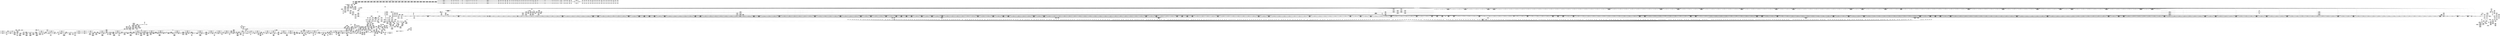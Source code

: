digraph {
	CE0x4f979e0 [shape=record,shape=Mrecord,label="{CE0x4f979e0|i64_4|*Constant*|*SummSource*}"]
	CE0x5057180 [shape=record,shape=Mrecord,label="{CE0x5057180|aa_cred_profile:_tmp28|security/apparmor/include/context.h,100}"]
	CE0x4f74be0 [shape=record,shape=Mrecord,label="{CE0x4f74be0|80:_i64,_:_CRE_344,352_}"]
	CE0x4fdcc60 [shape=record,shape=Mrecord,label="{CE0x4fdcc60|i64*_getelementptr_inbounds_(_16_x_i64_,_16_x_i64_*___llvm_gcov_ctr46,_i64_0,_i64_1)|*Constant*|*SummSource*}"]
	CE0x4f13bd0 [shape=record,shape=Mrecord,label="{CE0x4f13bd0|i64*_getelementptr_inbounds_(_10_x_i64_,_10_x_i64_*___llvm_gcov_ctr54,_i64_0,_i64_0)|*Constant*|*SummSource*}"]
	CE0x4ef5760 [shape=record,shape=Mrecord,label="{CE0x4ef5760|apparmor_path_rmdir:_dentry|Function::apparmor_path_rmdir&Arg::dentry::|*SummSink*}"]
	CE0x4efe740 [shape=record,shape=Mrecord,label="{CE0x4efe740|common_perm_rm:_d_inode|security/apparmor/lsm.c,226|*SummSource*}"]
	CE0x4fa27e0 [shape=record,shape=Mrecord,label="{CE0x4fa27e0|_call_void_lockdep_rcu_suspicious(i8*_getelementptr_inbounds_(_36_x_i8_,_36_x_i8_*_.str12,_i32_0,_i32_0),_i32_138,_i8*_getelementptr_inbounds_(_45_x_i8_,_45_x_i8_*_.str14,_i32_0,_i32_0))_#7,_!dbg_!15483|security/apparmor/include/context.h,138|*SummSink*}"]
	CE0x4f829c0 [shape=record,shape=Mrecord,label="{CE0x4f829c0|80:_i64,_:_CRE_1242,1243_}"]
	CE0x4f2ff60 [shape=record,shape=Mrecord,label="{CE0x4f2ff60|44:_i32,_48:_i16,_128:_i8*,_:_SCMRE_44,48_|*MultipleSource*|Function::aa_cred_profile&Arg::cred::|security/apparmor/include/context.h,99|security/apparmor/include/context.h,138}"]
	CE0x4f84450 [shape=record,shape=Mrecord,label="{CE0x4f84450|80:_i64,_:_CRE_1267,1268_}"]
	CE0x4f4bf50 [shape=record,shape=Mrecord,label="{CE0x4f4bf50|0:_i16,_4:_i32,_8:_i16,_40:_%struct.super_block*,_72:_i32,_:_SCMRE_559,560_}"]
	CE0x4f72170 [shape=record,shape=Mrecord,label="{CE0x4f72170|80:_i64,_:_CRE_20,21_}"]
	CE0x4f38510 [shape=record,shape=Mrecord,label="{CE0x4f38510|0:_i16,_4:_i32,_8:_i16,_40:_%struct.super_block*,_72:_i32,_:_SCMRE_165,166_}"]
	CE0x4f35600 [shape=record,shape=Mrecord,label="{CE0x4f35600|0:_i16,_4:_i32,_8:_i16,_40:_%struct.super_block*,_72:_i32,_:_SCMRE_604,605_}"]
	CE0x4efcdc0 [shape=record,shape=Mrecord,label="{CE0x4efcdc0|72:_%struct.hlist_bl_node**,_80:_%struct.dentry*,_104:_%struct.inode*,_:_CRE_146,147_}"]
	CE0x4f93380 [shape=record,shape=Mrecord,label="{CE0x4f93380|80:_i64,_:_CRE_1875,1876_}"]
	CE0x504b140 [shape=record,shape=Mrecord,label="{CE0x504b140|aa_cred_profile:_tmp15|security/apparmor/include/context.h,100}"]
	CE0x4f74ad0 [shape=record,shape=Mrecord,label="{CE0x4f74ad0|80:_i64,_:_CRE_336,344_}"]
	CE0x4f97df0 [shape=record,shape=Mrecord,label="{CE0x4f97df0|mediated_filesystem:_s_flags|security/apparmor/include/apparmor.h,117|*SummSink*}"]
	CE0x4f7c4d0 [shape=record,shape=Mrecord,label="{CE0x4f7c4d0|80:_i64,_:_CRE_585,586_}"]
	CE0x4f43cd0 [shape=record,shape=Mrecord,label="{CE0x4f43cd0|0:_i16,_4:_i32,_8:_i16,_40:_%struct.super_block*,_72:_i32,_:_SCMRE_302,303_}"]
	CE0x4f1d750 [shape=record,shape=Mrecord,label="{CE0x4f1d750|i32_1|*Constant*}"]
	CE0x4fe0050 [shape=record,shape=Mrecord,label="{CE0x4fe0050|__aa_current_profile:_if.then|*SummSink*}"]
	CE0x5026540 [shape=record,shape=Mrecord,label="{CE0x5026540|aa_cred_profile:_do.cond|*SummSink*}"]
	CE0x4f87530 [shape=record,shape=Mrecord,label="{CE0x4f87530|80:_i64,_:_CRE_1334,1335_}"]
	CE0x4f17160 [shape=record,shape=Mrecord,label="{CE0x4f17160|72:_%struct.hlist_bl_node**,_80:_%struct.dentry*,_104:_%struct.inode*,_:_CRE_206,207_}"]
	CE0x504be30 [shape=record,shape=Mrecord,label="{CE0x504be30|aa_cred_profile:_tmp17|security/apparmor/include/context.h,100|*SummSource*}"]
	CE0x4fe0930 [shape=record,shape=Mrecord,label="{CE0x4fe0930|aa_cred_profile:_tmp29|security/apparmor/include/context.h,100|*SummSource*}"]
	CE0x4f2bfa0 [shape=record,shape=Mrecord,label="{CE0x4f2bfa0|common_perm:_entry|*SummSink*}"]
	CE0x4f905d0 [shape=record,shape=Mrecord,label="{CE0x4f905d0|80:_i64,_:_CRE_1670,1671_}"]
	CE0x4f33740 [shape=record,shape=Mrecord,label="{CE0x4f33740|0:_i16,_4:_i32,_8:_i16,_40:_%struct.super_block*,_72:_i32,_:_SCMRE_142,143_}"]
	CE0x4f82690 [shape=record,shape=Mrecord,label="{CE0x4f82690|80:_i64,_:_CRE_1239,1240_}"]
	CE0x4fc96e0 [shape=record,shape=Mrecord,label="{CE0x4fc96e0|common_perm_dir_dentry:_dir|Function::common_perm_dir_dentry&Arg::dir::}"]
	CE0x4f97410 [shape=record,shape=Mrecord,label="{CE0x4f97410|common_perm_rm:_tobool1|security/apparmor/lsm.c,229|*SummSink*}"]
	CE0x5053f40 [shape=record,shape=Mrecord,label="{CE0x5053f40|aa_cred_profile:_tmp31|security/apparmor/include/context.h,100|*SummSource*}"]
	CE0x4ef8870 [shape=record,shape=Mrecord,label="{CE0x4ef8870|common_perm_rm:_dentry|Function::common_perm_rm&Arg::dentry::|*SummSource*}"]
	CE0x4f59110 [shape=record,shape=Mrecord,label="{CE0x4f59110|0:_i16,_4:_i32,_8:_i16,_40:_%struct.super_block*,_72:_i32,_:_SCMRE_872,873_}"]
	CE0x4fc4880 [shape=record,shape=Mrecord,label="{CE0x4fc4880|common_perm:_bb|*SummSource*}"]
	CE0x4fddee0 [shape=record,shape=Mrecord,label="{CE0x4fddee0|get_current:_tmp|*SummSink*}"]
	CE0x4f1d0c0 [shape=record,shape=Mrecord,label="{CE0x4f1d0c0|aa_cred_profile:_tmp1|*SummSink*}"]
	CE0x4fe0770 [shape=record,shape=Mrecord,label="{CE0x4fe0770|__aa_current_profile:_tmp4|security/apparmor/include/context.h,138}"]
	CE0x4fa5b50 [shape=record,shape=Mrecord,label="{CE0x4fa5b50|i32_78|*Constant*|*SummSink*}"]
	CE0x4f7a1f0 [shape=record,shape=Mrecord,label="{CE0x4f7a1f0|80:_i64,_:_CRE_488,496_}"]
	CE0x4f693c0 [shape=record,shape=Mrecord,label="{CE0x4f693c0|common_perm_rm:_tmp15|security/apparmor/lsm.c,229|*SummSource*}"]
	CE0x4fd9280 [shape=record,shape=Mrecord,label="{CE0x4fd9280|_call_void_mcount()_#2|*SummSink*}"]
	CE0x4fdb640 [shape=record,shape=Mrecord,label="{CE0x4fdb640|%struct.task_struct*_(%struct.task_struct**)*_asm_movq_%gs:$_1:P_,$0_,_r,im,_dirflag_,_fpsr_,_flags_|*SummSource*}"]
	CE0x4f520f0 [shape=record,shape=Mrecord,label="{CE0x4f520f0|80:_i64,_:_CRE_1639,1640_}"]
	CE0x4f1a7a0 [shape=record,shape=Mrecord,label="{CE0x4f1a7a0|72:_%struct.hlist_bl_node**,_80:_%struct.dentry*,_104:_%struct.inode*,_:_CRE_296,304_|*MultipleSource*|Function::apparmor_path_rmdir&Arg::dentry::|Function::common_perm_rm&Arg::dentry::|security/apparmor/lsm.c,226}"]
	CE0x4f6d040 [shape=record,shape=Mrecord,label="{CE0x4f6d040|i64*_getelementptr_inbounds_(_10_x_i64_,_10_x_i64_*___llvm_gcov_ctr54,_i64_0,_i64_8)|*Constant*}"]
	CE0x4f82360 [shape=record,shape=Mrecord,label="{CE0x4f82360|80:_i64,_:_CRE_1236,1237_}"]
	CE0x4f39550 [shape=record,shape=Mrecord,label="{CE0x4f39550|0:_i16,_4:_i32,_8:_i16,_40:_%struct.super_block*,_72:_i32,_:_SCMRE_175,176_}"]
	CE0x4f3a3f0 [shape=record,shape=Mrecord,label="{CE0x4f3a3f0|0:_i16,_4:_i32,_8:_i16,_40:_%struct.super_block*,_72:_i32,_:_SCMRE_184,185_}"]
	CE0x50280a0 [shape=record,shape=Mrecord,label="{CE0x50280a0|44:_i32,_48:_i16,_128:_i8*,_:_SCMRE_64,72_|*MultipleSource*|Function::aa_cred_profile&Arg::cred::|security/apparmor/include/context.h,99|security/apparmor/include/context.h,138}"]
	CE0x4f98410 [shape=record,shape=Mrecord,label="{CE0x4f98410|mediated_filesystem:_tmp5|security/apparmor/include/apparmor.h,117|*SummSink*}"]
	CE0x4ef7ef0 [shape=record,shape=Mrecord,label="{CE0x4ef7ef0|_ret_i32_%call,_!dbg_!15471|security/apparmor/lsm.c,273|*SummSource*}"]
	CE0x4fd4dc0 [shape=record,shape=Mrecord,label="{CE0x4fd4dc0|_ret_i32_%call17,_!dbg_!15526|security/apparmor/file.c,307}"]
	CE0x4f791d0 [shape=record,shape=Mrecord,label="{CE0x4f791d0|80:_i64,_:_CRE_452,453_}"]
	CE0x4fc98d0 [shape=record,shape=Mrecord,label="{CE0x4fc98d0|common_perm_dir_dentry:_dir|Function::common_perm_dir_dentry&Arg::dir::|*SummSource*}"]
	CE0x50674e0 [shape=record,shape=Mrecord,label="{CE0x50674e0|aa_cred_profile:_conv|security/apparmor/include/context.h,100}"]
	CE0x4ef79f0 [shape=record,shape=Mrecord,label="{CE0x4ef79f0|_ret_i32_%call,_!dbg_!15471|security/apparmor/lsm.c,273}"]
	CE0x4f946d0 [shape=record,shape=Mrecord,label="{CE0x4f946d0|i32_4|*Constant*}"]
	CE0x4f00ae0 [shape=record,shape=Mrecord,label="{CE0x4f00ae0|i64*_getelementptr_inbounds_(_2_x_i64_,_2_x_i64_*___llvm_gcov_ctr61,_i64_0,_i64_0)|*Constant*|*SummSink*}"]
	CE0x4f5acb0 [shape=record,shape=Mrecord,label="{CE0x4f5acb0|0:_i16,_4:_i32,_8:_i16,_40:_%struct.super_block*,_72:_i32,_:_SCMRE_889,890_}"]
	CE0x5027210 [shape=record,shape=Mrecord,label="{CE0x5027210|__aa_current_profile:_tmp12|security/apparmor/include/context.h,138|*SummSource*}"]
	CE0x4f82030 [shape=record,shape=Mrecord,label="{CE0x4f82030|80:_i64,_:_CRE_1233,1234_}"]
	CE0x5052de0 [shape=record,shape=Mrecord,label="{CE0x5052de0|i64*_getelementptr_inbounds_(_16_x_i64_,_16_x_i64_*___llvm_gcov_ctr46,_i64_0,_i64_12)|*Constant*|*SummSink*}"]
	CE0x4f321b0 [shape=record,shape=Mrecord,label="{CE0x4f321b0|0:_i16,_4:_i32,_8:_i16,_40:_%struct.super_block*,_72:_i32,_:_SCMRE_72,76_|*MultipleSource*|security/apparmor/lsm.c,227|security/apparmor/lsm.c, 227|*LoadInst*|security/apparmor/lsm.c,226}"]
	CE0x4f3c470 [shape=record,shape=Mrecord,label="{CE0x4f3c470|0:_i16,_4:_i32,_8:_i16,_40:_%struct.super_block*,_72:_i32,_:_SCMRE_204,205_}"]
	CE0x4f69290 [shape=record,shape=Mrecord,label="{CE0x4f69290|common_perm_rm:_tmp15|security/apparmor/lsm.c,229}"]
	CE0x4f7ec20 [shape=record,shape=Mrecord,label="{CE0x4f7ec20|80:_i64,_:_CRE_622,623_}"]
	CE0x4f88960 [shape=record,shape=Mrecord,label="{CE0x4f88960|80:_i64,_:_CRE_1353,1354_}"]
	CE0x4f6e2d0 [shape=record,shape=Mrecord,label="{CE0x4f6e2d0|common_perm_rm:_i_mode|security/apparmor/lsm.c,233|*SummSource*}"]
	CE0x504f250 [shape=record,shape=Mrecord,label="{CE0x504f250|aa_cred_profile:_tmp23|security/apparmor/include/context.h,100|*SummSource*}"]
	CE0x4f2a570 [shape=record,shape=Mrecord,label="{CE0x4f2a570|aa_cred_profile:_tmp33|security/apparmor/include/context.h,101|*SummSink*}"]
	CE0x4eea110 [shape=record,shape=Mrecord,label="{CE0x4eea110|i32_5|*Constant*}"]
	CE0x4f5a150 [shape=record,shape=Mrecord,label="{CE0x4f5a150|0:_i16,_4:_i32,_8:_i16,_40:_%struct.super_block*,_72:_i32,_:_SCMRE_882,883_}"]
	CE0x504ea90 [shape=record,shape=Mrecord,label="{CE0x504ea90|aa_cred_profile:_tmp22|security/apparmor/include/context.h,100}"]
	CE0x504f410 [shape=record,shape=Mrecord,label="{CE0x504f410|aa_cred_profile:_tmp23|security/apparmor/include/context.h,100|*SummSink*}"]
	CE0x4f4ae90 [shape=record,shape=Mrecord,label="{CE0x4f4ae90|0:_i16,_4:_i32,_8:_i16,_40:_%struct.super_block*,_72:_i32,_:_SCMRE_540,544_|*MultipleSource*|security/apparmor/lsm.c,227|security/apparmor/lsm.c, 227|*LoadInst*|security/apparmor/lsm.c,226}"]
	CE0x4f870f0 [shape=record,shape=Mrecord,label="{CE0x4f870f0|80:_i64,_:_CRE_1330,1331_}"]
	CE0x504b760 [shape=record,shape=Mrecord,label="{CE0x504b760|aa_cred_profile:_tmp16|security/apparmor/include/context.h,100}"]
	CE0x4f41770 [shape=record,shape=Mrecord,label="{CE0x4f41770|0:_i16,_4:_i32,_8:_i16,_40:_%struct.super_block*,_72:_i32,_:_SCMRE_279,280_}"]
	CE0x4fb7690 [shape=record,shape=Mrecord,label="{CE0x4fb7690|GLOBAL:___llvm_gcov_ctr57|Global_var:__llvm_gcov_ctr57|*SummSource*}"]
	CE0x4fa3aa0 [shape=record,shape=Mrecord,label="{CE0x4fa3aa0|i32_138|*Constant*|*SummSource*}"]
	CE0x4f737b0 [shape=record,shape=Mrecord,label="{CE0x4f737b0|80:_i64,_:_CRE_192,200_}"]
	CE0x4f16230 [shape=record,shape=Mrecord,label="{CE0x4f16230|72:_%struct.hlist_bl_node**,_80:_%struct.dentry*,_104:_%struct.inode*,_:_CRE_197,198_}"]
	CE0x4f81370 [shape=record,shape=Mrecord,label="{CE0x4f81370|80:_i64,_:_CRE_1221,1222_}"]
	CE0x5062cc0 [shape=record,shape=Mrecord,label="{CE0x5062cc0|aa_cred_profile:_tobool|security/apparmor/include/context.h,100|*SummSource*}"]
	CE0x4fd16d0 [shape=record,shape=Mrecord,label="{CE0x4fd16d0|i64_-2147483648|*Constant*|*SummSource*}"]
	CE0x4f922b0 [shape=record,shape=Mrecord,label="{CE0x4f922b0|80:_i64,_:_CRE_1768,1776_}"]
	CE0x4ef5d90 [shape=record,shape=Mrecord,label="{CE0x4ef5d90|i32_1|*Constant*|*SummSink*}"]
	CE0x4f75240 [shape=record,shape=Mrecord,label="{CE0x4f75240|80:_i64,_:_CRE_392,393_}"]
	CE0x4f48670 [shape=record,shape=Mrecord,label="{CE0x4f48670|0:_i16,_4:_i32,_8:_i16,_40:_%struct.super_block*,_72:_i32,_:_SCMRE_477,478_}"]
	CE0x5064020 [shape=record,shape=Mrecord,label="{CE0x5064020|aa_cred_profile:_tmp19|security/apparmor/include/context.h,100|*SummSink*}"]
	CE0x4f81260 [shape=record,shape=Mrecord,label="{CE0x4f81260|80:_i64,_:_CRE_1220,1221_}"]
	CE0x4fcc2a0 [shape=record,shape=Mrecord,label="{CE0x4fcc2a0|i64*_getelementptr_inbounds_(_2_x_i64_,_2_x_i64_*___llvm_gcov_ctr56,_i64_0,_i64_1)|*Constant*}"]
	CE0x4fb6130 [shape=record,shape=Mrecord,label="{CE0x4fb6130|common_perm:_tmp2|security/apparmor/lsm.c,169}"]
	CE0x4f7aa70 [shape=record,shape=Mrecord,label="{CE0x4f7aa70|80:_i64,_:_CRE_560,561_}"]
	CE0x4f7a300 [shape=record,shape=Mrecord,label="{CE0x4f7a300|80:_i64,_:_CRE_496,504_}"]
	CE0x4f4a6e0 [shape=record,shape=Mrecord,label="{CE0x4f4a6e0|0:_i16,_4:_i32,_8:_i16,_40:_%struct.super_block*,_72:_i32,_:_SCMRE_520,528_|*MultipleSource*|security/apparmor/lsm.c,227|security/apparmor/lsm.c, 227|*LoadInst*|security/apparmor/lsm.c,226}"]
	CE0x4fa9f00 [shape=record,shape=Mrecord,label="{CE0x4fa9f00|__aa_current_profile:_tmp19|security/apparmor/include/context.h,138|*SummSink*}"]
	CE0x4faa890 [shape=record,shape=Mrecord,label="{CE0x4faa890|__aa_current_profile:_call3|security/apparmor/include/context.h,138|*SummSource*}"]
	CE0x4fb8e40 [shape=record,shape=Mrecord,label="{CE0x4fb8e40|common_perm:_tmp7|security/apparmor/lsm.c,170|*SummSource*}"]
	CE0x4f2b2d0 [shape=record,shape=Mrecord,label="{CE0x4f2b2d0|common_perm_dir_dentry:_mnt|security/apparmor/lsm.c,189|*SummSink*}"]
	CE0x4fc6880 [shape=record,shape=Mrecord,label="{CE0x4fc6880|common_perm_dir_dentry:_tmp3}"]
	CE0x4f14c40 [shape=record,shape=Mrecord,label="{CE0x4f14c40|72:_%struct.hlist_bl_node**,_80:_%struct.dentry*,_104:_%struct.inode*,_:_CRE_184,185_}"]
	CE0x5054d80 [shape=record,shape=Mrecord,label="{CE0x5054d80|aa_cred_profile:_profile11|security/apparmor/include/context.h,101|*SummSource*}"]
	CE0x4f3c2d0 [shape=record,shape=Mrecord,label="{CE0x4f3c2d0|0:_i16,_4:_i32,_8:_i16,_40:_%struct.super_block*,_72:_i32,_:_SCMRE_203,204_}"]
	CE0x4f66240 [shape=record,shape=Mrecord,label="{CE0x4f66240|common_perm_rm:_call|security/apparmor/lsm.c,229|*SummSource*}"]
	CE0x4f67880 [shape=record,shape=Mrecord,label="{CE0x4f67880|i64_6|*Constant*}"]
	CE0x4f437f0 [shape=record,shape=Mrecord,label="{CE0x4f437f0|0:_i16,_4:_i32,_8:_i16,_40:_%struct.super_block*,_72:_i32,_:_SCMRE_299,300_}"]
	CE0x4f79fa0 [shape=record,shape=Mrecord,label="{CE0x4f79fa0|80:_i64,_:_CRE_472,480_}"]
	CE0x4f42950 [shape=record,shape=Mrecord,label="{CE0x4f42950|0:_i16,_4:_i32,_8:_i16,_40:_%struct.super_block*,_72:_i32,_:_SCMRE_290,291_}"]
	CE0x4efdf90 [shape=record,shape=Mrecord,label="{CE0x4efdf90|common_perm_rm:_if.then|*SummSink*}"]
	CE0x4a55980 [shape=record,shape=Mrecord,label="{CE0x4a55980|common_perm_rm:_entry}"]
	CE0x4f97330 [shape=record,shape=Mrecord,label="{CE0x4f97330|common_perm_rm:_tobool1|security/apparmor/lsm.c,229|*SummSource*}"]
	CE0x4fb7430 [shape=record,shape=Mrecord,label="{CE0x4fb7430|common_perm:_tmp4|security/apparmor/lsm.c,169}"]
	CE0x4f50dd0 [shape=record,shape=Mrecord,label="{CE0x4f50dd0|80:_i64,_:_CRE_1621,1622_}"]
	CE0x4f4e4b0 [shape=record,shape=Mrecord,label="{CE0x4f4e4b0|0:_i16,_4:_i32,_8:_i16,_40:_%struct.super_block*,_72:_i32,_:_SCMRE_582,583_}"]
	CE0x4fcd450 [shape=record,shape=Mrecord,label="{CE0x4fcd450|aa_cred_profile:_tmp4|*LoadInst*|security/apparmor/include/context.h,99|*SummSink*}"]
	CE0x4f53410 [shape=record,shape=Mrecord,label="{CE0x4f53410|0:_i16,_4:_i32,_8:_i16,_40:_%struct.super_block*,_72:_i32,_:_SCMRE_621,622_}"]
	CE0x4fe1d60 [shape=record,shape=Mrecord,label="{CE0x4fe1d60|__aa_current_profile:_tmp9|security/apparmor/include/context.h,138|*SummSource*}"]
	CE0x4f85580 [shape=record,shape=Mrecord,label="{CE0x4f85580|80:_i64,_:_CRE_1304,1305_}"]
	CE0x4ef3ec0 [shape=record,shape=Mrecord,label="{CE0x4ef3ec0|72:_%struct.hlist_bl_node**,_80:_%struct.dentry*,_104:_%struct.inode*,_:_CRE_16,24_|*MultipleSource*|Function::apparmor_path_rmdir&Arg::dentry::|Function::common_perm_rm&Arg::dentry::|security/apparmor/lsm.c,226}"]
	CE0x4fb4be0 [shape=record,shape=Mrecord,label="{CE0x4fb4be0|common_perm_dir_dentry:_call|security/apparmor/lsm.c,191}"]
	CE0x4eef560 [shape=record,shape=Mrecord,label="{CE0x4eef560|apparmor_path_rmdir:_entry}"]
	CE0x4fd8440 [shape=record,shape=Mrecord,label="{CE0x4fd8440|common_perm:_tmp10|security/apparmor/lsm.c,172}"]
	CE0x50520a0 [shape=record,shape=Mrecord,label="{CE0x50520a0|aa_cred_profile:_tobool1|security/apparmor/include/context.h,100|*SummSource*}"]
	CE0x4f71060 [shape=record,shape=Mrecord,label="{CE0x4f71060|common_perm_rm:_mnt|security/apparmor/lsm.c,229|*SummSink*}"]
	CE0x4f736a0 [shape=record,shape=Mrecord,label="{CE0x4f736a0|80:_i64,_:_CRE_184,188_}"]
	CE0x4f6f850 [shape=record,shape=Mrecord,label="{CE0x4f6f850|%struct.inode*_null|*Constant*|*SummSink*}"]
	CE0x4f781e0 [shape=record,shape=Mrecord,label="{CE0x4f781e0|80:_i64,_:_CRE_437,438_}"]
	CE0x4f0ec90 [shape=record,shape=Mrecord,label="{CE0x4f0ec90|__aa_current_profile:_tmp2|*SummSource*}"]
	CE0x4f4ba80 [shape=record,shape=Mrecord,label="{CE0x4f4ba80|0:_i16,_4:_i32,_8:_i16,_40:_%struct.super_block*,_72:_i32,_:_SCMRE_555,556_}"]
	CE0x504d460 [shape=record,shape=Mrecord,label="{CE0x504d460|aa_cred_profile:_tmp|*SummSource*}"]
	CE0x4f48780 [shape=record,shape=Mrecord,label="{CE0x4f48780|0:_i16,_4:_i32,_8:_i16,_40:_%struct.super_block*,_72:_i32,_:_SCMRE_478,479_}"]
	CE0x5065e20 [shape=record,shape=Mrecord,label="{CE0x5065e20|aa_cred_profile:_tmp18|security/apparmor/include/context.h,100|*SummSource*}"]
	CE0x4f7e6d0 [shape=record,shape=Mrecord,label="{CE0x4f7e6d0|80:_i64,_:_CRE_617,618_}"]
	CE0x4ef43b0 [shape=record,shape=Mrecord,label="{CE0x4ef43b0|common_perm_rm:_dir|Function::common_perm_rm&Arg::dir::|*SummSink*}"]
	CE0x4ef5c80 [shape=record,shape=Mrecord,label="{CE0x4ef5c80|i32_1|*Constant*|*SummSource*}"]
	CE0x4f85880 [shape=record,shape=Mrecord,label="{CE0x4f85880|80:_i64,_:_CRE_1307,1308_}"]
	CE0x4f12b80 [shape=record,shape=Mrecord,label="{CE0x4f12b80|_call_void_mcount()_#2|*SummSource*}"]
	CE0x5057260 [shape=record,shape=Mrecord,label="{CE0x5057260|aa_cred_profile:_tmp28|security/apparmor/include/context.h,100|*SummSink*}"]
	CE0x4fd7ca0 [shape=record,shape=Mrecord,label="{CE0x4fd7ca0|common_perm:_tmp9|security/apparmor/lsm.c,172}"]
	CE0x4f8ff70 [shape=record,shape=Mrecord,label="{CE0x4f8ff70|80:_i64,_:_CRE_1664,1665_}"]
	CE0x4f6a950 [shape=record,shape=Mrecord,label="{CE0x4f6a950|i32_2|*Constant*}"]
	CE0x4fdda30 [shape=record,shape=Mrecord,label="{CE0x4fdda30|__aa_current_profile:_do.end|*SummSink*}"]
	CE0x5065850 [shape=record,shape=Mrecord,label="{CE0x5065850|_call_void_asm_sideeffect_1:_09ud2_0A.pushsection___bug_table,_22a_22_0A2:_09.long_1b_-_2b,_$_0:c_-_2b_0A_09.word_$_1:c_,_0_0A_09.org_2b+$_2:c_0A.popsection_,_i,i,i,_dirflag_,_fpsr_,_flags_(i8*_getelementptr_inbounds_(_36_x_i8_,_36_x_i8_*_.str12,_i32_0,_i32_0),_i32_100,_i64_12)_#2,_!dbg_!15490,_!srcloc_!15493|security/apparmor/include/context.h,100|*SummSource*}"]
	CE0x4f2dc30 [shape=record,shape=Mrecord,label="{CE0x4f2dc30|common_perm:_cond|Function::common_perm&Arg::cond::|*SummSource*}"]
	CE0x4f75fe0 [shape=record,shape=Mrecord,label="{CE0x4f75fe0|80:_i64,_:_CRE_405,406_}"]
	CE0x4f92910 [shape=record,shape=Mrecord,label="{CE0x4f92910|80:_i64,_:_CRE_1816,1824_}"]
	CE0x4fd91c0 [shape=record,shape=Mrecord,label="{CE0x4fd91c0|_call_void_mcount()_#2|*SummSource*}"]
	CE0x5067670 [shape=record,shape=Mrecord,label="{CE0x5067670|aa_cred_profile:_conv|security/apparmor/include/context.h,100|*SummSource*}"]
	CE0x4f90c30 [shape=record,shape=Mrecord,label="{CE0x4f90c30|80:_i64,_:_CRE_1676,1677_}"]
	CE0x4f807f0 [shape=record,shape=Mrecord,label="{CE0x4f807f0|80:_i64,_:_CRE_1210,1211_}"]
	CE0x4f42fd0 [shape=record,shape=Mrecord,label="{CE0x4f42fd0|0:_i16,_4:_i32,_8:_i16,_40:_%struct.super_block*,_72:_i32,_:_SCMRE_294,295_}"]
	CE0x4f50050 [shape=record,shape=Mrecord,label="{CE0x4f50050|0:_i16,_4:_i32,_8:_i16,_40:_%struct.super_block*,_72:_i32,_:_SCMRE_599,600_}"]
	CE0x4fd2990 [shape=record,shape=Mrecord,label="{CE0x4fd2990|GLOBAL:_aa_path_perm|*Constant*}"]
	CE0x4f7da10 [shape=record,shape=Mrecord,label="{CE0x4f7da10|80:_i64,_:_CRE_605,606_}"]
	CE0x4fc6e70 [shape=record,shape=Mrecord,label="{CE0x4fc6e70|mediated_filesystem:_and|security/apparmor/include/apparmor.h,117|*SummSource*}"]
	CE0x5063ec0 [shape=record,shape=Mrecord,label="{CE0x5063ec0|aa_cred_profile:_tmp19|security/apparmor/include/context.h,100|*SummSource*}"]
	CE0x5056420 [shape=record,shape=Mrecord,label="{CE0x5056420|aa_cred_profile:_tmp27|security/apparmor/include/context.h,100}"]
	CE0x4fb96b0 [shape=record,shape=Mrecord,label="{CE0x4fb96b0|i32_11|*Constant*|*SummSink*}"]
	CE0x4fe1140 [shape=record,shape=Mrecord,label="{CE0x4fe1140|i64*_getelementptr_inbounds_(_16_x_i64_,_16_x_i64_*___llvm_gcov_ctr46,_i64_0,_i64_4)|*Constant*|*SummSink*}"]
	CE0x4fb3b10 [shape=record,shape=Mrecord,label="{CE0x4fb3b10|common_perm_rm:_tmp23|security/apparmor/lsm.c,233|*SummSink*}"]
	CE0x4f84ef0 [shape=record,shape=Mrecord,label="{CE0x4f84ef0|80:_i64,_:_CRE_1277,1278_}"]
	CE0x4fd1540 [shape=record,shape=Mrecord,label="{CE0x4fd1540|i64_-2147483648|*Constant*}"]
	CE0x4f338e0 [shape=record,shape=Mrecord,label="{CE0x4f338e0|0:_i16,_4:_i32,_8:_i16,_40:_%struct.super_block*,_72:_i32,_:_SCMRE_143,144_}"]
	CE0x4f47af0 [shape=record,shape=Mrecord,label="{CE0x4f47af0|0:_i16,_4:_i32,_8:_i16,_40:_%struct.super_block*,_72:_i32,_:_SCMRE_464,472_|*MultipleSource*|security/apparmor/lsm.c,227|security/apparmor/lsm.c, 227|*LoadInst*|security/apparmor/lsm.c,226}"]
	CE0x4f1c750 [shape=record,shape=Mrecord,label="{CE0x4f1c750|common_perm_rm:_tmp2|*LoadInst*|security/apparmor/lsm.c,226|*SummSink*}"]
	CE0x4f41f90 [shape=record,shape=Mrecord,label="{CE0x4f41f90|0:_i16,_4:_i32,_8:_i16,_40:_%struct.super_block*,_72:_i32,_:_SCMRE_284,285_}"]
	CE0x4f56e80 [shape=record,shape=Mrecord,label="{CE0x4f56e80|0:_i16,_4:_i32,_8:_i16,_40:_%struct.super_block*,_72:_i32,_:_SCMRE_800,804_|*MultipleSource*|security/apparmor/lsm.c,227|security/apparmor/lsm.c, 227|*LoadInst*|security/apparmor/lsm.c,226}"]
	CE0x4eff140 [shape=record,shape=Mrecord,label="{CE0x4eff140|mediated_filesystem:_tmp|*SummSource*}"]
	CE0x4fdf280 [shape=record,shape=Mrecord,label="{CE0x4fdf280|aa_cred_profile:_do.end8|*SummSink*}"]
	CE0x4f1ccd0 [shape=record,shape=Mrecord,label="{CE0x4f1ccd0|0:_i16,_4:_i32,_8:_i16,_40:_%struct.super_block*,_72:_i32,_:_SCMRE_12,16_|*MultipleSource*|security/apparmor/lsm.c,227|security/apparmor/lsm.c, 227|*LoadInst*|security/apparmor/lsm.c,226}"]
	CE0x4fdd5f0 [shape=record,shape=Mrecord,label="{CE0x4fdd5f0|aa_cred_profile:_tmp2|*SummSink*}"]
	CE0x4fa5fb0 [shape=record,shape=Mrecord,label="{CE0x4fa5fb0|__aa_current_profile:_cred|security/apparmor/include/context.h,138|*SummSink*}"]
	CE0x4ef9140 [shape=record,shape=Mrecord,label="{CE0x4ef9140|apparmor_path_rmdir:_tmp1}"]
	CE0x506e380 [shape=record,shape=Mrecord,label="{CE0x506e380|%struct.aa_profile*_null|*Constant*|*SummSource*}"]
	CE0x4f2cd80 [shape=record,shape=Mrecord,label="{CE0x4f2cd80|common_perm:_op|Function::common_perm&Arg::op::}"]
	CE0x504aa10 [shape=record,shape=Mrecord,label="{CE0x504aa10|i64_5|*Constant*}"]
	CE0x4fda200 [shape=record,shape=Mrecord,label="{CE0x4fda200|aa_cred_profile:_bb|*SummSource*}"]
	CE0x4f70a60 [shape=record,shape=Mrecord,label="{CE0x4f70a60|common_perm_rm:_tmp7|security/apparmor/lsm.c,229|*SummSink*}"]
	CE0x4f46b90 [shape=record,shape=Mrecord,label="{CE0x4f46b90|0:_i16,_4:_i32,_8:_i16,_40:_%struct.super_block*,_72:_i32,_:_SCMRE_416,424_|*MultipleSource*|security/apparmor/lsm.c,227|security/apparmor/lsm.c, 227|*LoadInst*|security/apparmor/lsm.c,226}"]
	CE0x4f915c0 [shape=record,shape=Mrecord,label="{CE0x4f915c0|80:_i64,_:_CRE_1685,1686_}"]
	CE0x4f985e0 [shape=record,shape=Mrecord,label="{CE0x4f985e0|common_perm_rm:_tmp9|security/apparmor/lsm.c,229|*SummSink*}"]
	CE0x4f87ca0 [shape=record,shape=Mrecord,label="{CE0x4f87ca0|80:_i64,_:_CRE_1341,1342_}"]
	CE0x4f74690 [shape=record,shape=Mrecord,label="{CE0x4f74690|80:_i64,_:_CRE_304,312_}"]
	CE0x4f916d0 [shape=record,shape=Mrecord,label="{CE0x4f916d0|80:_i64,_:_CRE_1686,1687_}"]
	CE0x4f44b70 [shape=record,shape=Mrecord,label="{CE0x4f44b70|0:_i16,_4:_i32,_8:_i16,_40:_%struct.super_block*,_72:_i32,_:_SCMRE_311,312_}"]
	CE0x4f77740 [shape=record,shape=Mrecord,label="{CE0x4f77740|80:_i64,_:_CRE_427,428_}"]
	CE0x4f0b5b0 [shape=record,shape=Mrecord,label="{CE0x4f0b5b0|_call_void_mcount()_#2|*SummSource*}"]
	CE0x4ef73d0 [shape=record,shape=Mrecord,label="{CE0x4ef73d0|apparmor_path_rmdir:_call|security/apparmor/lsm.c,273}"]
	CE0x4f54aa0 [shape=record,shape=Mrecord,label="{CE0x4f54aa0|0:_i16,_4:_i32,_8:_i16,_40:_%struct.super_block*,_72:_i32,_:_SCMRE_680,684_|*MultipleSource*|security/apparmor/lsm.c,227|security/apparmor/lsm.c, 227|*LoadInst*|security/apparmor/lsm.c,226}"]
	CE0x5049020 [shape=record,shape=Mrecord,label="{CE0x5049020|GLOBAL:_aa_cred_profile|*Constant*|*SummSink*}"]
	CE0x4f0ea10 [shape=record,shape=Mrecord,label="{CE0x4f0ea10|common_perm_dir_dentry:_tmp1|*SummSource*}"]
	CE0x4f5c6b0 [shape=record,shape=Mrecord,label="{CE0x4f5c6b0|0:_i16,_4:_i32,_8:_i16,_40:_%struct.super_block*,_72:_i32,_:_SCMRE_905,906_}"]
	CE0x50552d0 [shape=record,shape=Mrecord,label="{CE0x50552d0|aa_cred_profile:_tmp34|security/apparmor/include/context.h,101}"]
	CE0x4f78d90 [shape=record,shape=Mrecord,label="{CE0x4f78d90|80:_i64,_:_CRE_448,449_}"]
	CE0x4f3f500 [shape=record,shape=Mrecord,label="{CE0x4f3f500|0:_i16,_4:_i32,_8:_i16,_40:_%struct.super_block*,_72:_i32,_:_SCMRE_258,259_}"]
	CE0x4fc04d0 [shape=record,shape=Mrecord,label="{CE0x4fc04d0|i64*_getelementptr_inbounds_(_10_x_i64_,_10_x_i64_*___llvm_gcov_ctr54,_i64_0,_i64_9)|*Constant*}"]
	CE0x4fc6e00 [shape=record,shape=Mrecord,label="{CE0x4fc6e00|mediated_filesystem:_and|security/apparmor/include/apparmor.h,117}"]
	CE0x4f0c5a0 [shape=record,shape=Mrecord,label="{CE0x4f0c5a0|72:_%struct.hlist_bl_node**,_80:_%struct.dentry*,_104:_%struct.inode*,_:_CRE_154,155_}"]
	CE0x4f51870 [shape=record,shape=Mrecord,label="{CE0x4f51870|80:_i64,_:_CRE_1631,1632_}"]
	CE0x4f91e70 [shape=record,shape=Mrecord,label="{CE0x4f91e70|80:_i64,_:_CRE_1728,1736_}"]
	CE0x4fccdb0 [shape=record,shape=Mrecord,label="{CE0x4fccdb0|__aa_current_profile:_tmp3}"]
	CE0x4f66860 [shape=record,shape=Mrecord,label="{CE0x4f66860|GLOBAL:_mediated_filesystem|*Constant*|*SummSource*}"]
	CE0x4f35460 [shape=record,shape=Mrecord,label="{CE0x4f35460|0:_i16,_4:_i32,_8:_i16,_40:_%struct.super_block*,_72:_i32,_:_SCMRE_603,604_}"]
	CE0x4fdcff0 [shape=record,shape=Mrecord,label="{CE0x4fdcff0|i32_0|*Constant*}"]
	CE0x4fc0de0 [shape=record,shape=Mrecord,label="{CE0x4fc0de0|common_perm_rm:_tmp22|security/apparmor/lsm.c,232}"]
	CE0x4fb6310 [shape=record,shape=Mrecord,label="{CE0x4fb6310|common_perm:_tmp2|security/apparmor/lsm.c,169|*SummSink*}"]
	CE0x4fdc2a0 [shape=record,shape=Mrecord,label="{CE0x4fdc2a0|get_current:_tmp4|./arch/x86/include/asm/current.h,14|*SummSource*}"]
	CE0x4f78730 [shape=record,shape=Mrecord,label="{CE0x4f78730|80:_i64,_:_CRE_442,443_}"]
	CE0x506e110 [shape=record,shape=Mrecord,label="{CE0x506e110|%struct.aa_profile*_null|*Constant*}"]
	CE0x4fd5c20 [shape=record,shape=Mrecord,label="{CE0x4fd5c20|__aa_current_profile:_tmp|*SummSink*}"]
	CE0x4f4e310 [shape=record,shape=Mrecord,label="{CE0x4f4e310|0:_i16,_4:_i32,_8:_i16,_40:_%struct.super_block*,_72:_i32,_:_SCMRE_581,582_}"]
	CE0x4f10b70 [shape=record,shape=Mrecord,label="{CE0x4f10b70|__aa_current_profile:_tmp1|*SummSource*}"]
	CE0x4fd24e0 [shape=record,shape=Mrecord,label="{CE0x4fd24e0|common_perm:_call1|security/apparmor/lsm.c,170|*SummSource*}"]
	CE0x4f7d3b0 [shape=record,shape=Mrecord,label="{CE0x4f7d3b0|80:_i64,_:_CRE_599,600_}"]
	CE0x4f804c0 [shape=record,shape=Mrecord,label="{CE0x4f804c0|80:_i64,_:_CRE_896,1208_}"]
	CE0x4f148e0 [shape=record,shape=Mrecord,label="{CE0x4f148e0|72:_%struct.hlist_bl_node**,_80:_%struct.dentry*,_104:_%struct.inode*,_:_CRE_182,183_}"]
	CE0x4f88520 [shape=record,shape=Mrecord,label="{CE0x4f88520|80:_i64,_:_CRE_1349,1350_}"]
	CE0x5068530 [shape=record,shape=Mrecord,label="{CE0x5068530|aa_cred_profile:_tobool4|security/apparmor/include/context.h,100}"]
	CE0x4f61ce0 [shape=record,shape=Mrecord,label="{CE0x4f61ce0|80:_i64,_:_CRE_0,8_}"]
	CE0x50489a0 [shape=record,shape=Mrecord,label="{CE0x50489a0|__aa_current_profile:_call4|security/apparmor/include/context.h,138|*SummSource*}"]
	CE0x4f18e10 [shape=record,shape=Mrecord,label="{CE0x4f18e10|72:_%struct.hlist_bl_node**,_80:_%struct.dentry*,_104:_%struct.inode*,_:_CRE_223,224_}"]
	CE0x506e200 [shape=record,shape=Mrecord,label="{CE0x506e200|%struct.aa_profile*_null|*Constant*|*SummSink*}"]
	CE0x4fd2ac0 [shape=record,shape=Mrecord,label="{CE0x4fd2ac0|GLOBAL:_aa_path_perm|*Constant*|*SummSource*}"]
	CE0x50262b0 [shape=record,shape=Mrecord,label="{CE0x50262b0|GLOBAL:___aa_current_profile.__warned|Global_var:__aa_current_profile.__warned|*SummSink*}"]
	CE0x50686b0 [shape=record,shape=Mrecord,label="{CE0x50686b0|aa_cred_profile:_tobool4|security/apparmor/include/context.h,100|*SummSource*}"]
	CE0x4fdf520 [shape=record,shape=Mrecord,label="{CE0x4fdf520|__aa_current_profile:_tobool|security/apparmor/include/context.h,138|*SummSource*}"]
	CE0x4f48fa0 [shape=record,shape=Mrecord,label="{CE0x4f48fa0|0:_i16,_4:_i32,_8:_i16,_40:_%struct.super_block*,_72:_i32,_:_SCMRE_483,484_}"]
	CE0x4f5a970 [shape=record,shape=Mrecord,label="{CE0x4f5a970|0:_i16,_4:_i32,_8:_i16,_40:_%struct.super_block*,_72:_i32,_:_SCMRE_887,888_}"]
	CE0x4f3af50 [shape=record,shape=Mrecord,label="{CE0x4f3af50|0:_i16,_4:_i32,_8:_i16,_40:_%struct.super_block*,_72:_i32,_:_SCMRE_191,192_}"]
	CE0x4fd8850 [shape=record,shape=Mrecord,label="{CE0x4fd8850|__aa_current_profile:_land.lhs.true|*SummSource*}"]
	CE0x4f196f0 [shape=record,shape=Mrecord,label="{CE0x4f196f0|72:_%struct.hlist_bl_node**,_80:_%struct.dentry*,_104:_%struct.inode*,_:_CRE_248,256_|*MultipleSource*|Function::apparmor_path_rmdir&Arg::dentry::|Function::common_perm_rm&Arg::dentry::|security/apparmor/lsm.c,226}"]
	CE0x4fca420 [shape=record,shape=Mrecord,label="{CE0x4fca420|common_perm_dir_dentry:_mask|Function::common_perm_dir_dentry&Arg::mask::|*SummSink*}"]
	CE0x4f83ce0 [shape=record,shape=Mrecord,label="{CE0x4f83ce0|80:_i64,_:_CRE_1260,1261_}"]
	CE0x4fdd910 [shape=record,shape=Mrecord,label="{CE0x4fdd910|__aa_current_profile:_do.end|*SummSource*}"]
	CE0x4f0afc0 [shape=record,shape=Mrecord,label="{CE0x4f0afc0|_call_void_mcount()_#2}"]
	CE0x4fc6920 [shape=record,shape=Mrecord,label="{CE0x4fc6920|common_perm_dir_dentry:_tmp3|*SummSource*}"]
	CE0x4f0b990 [shape=record,shape=Mrecord,label="{CE0x4f0b990|mediated_filesystem:_tmp|*SummSink*}"]
	CE0x4b79e00 [shape=record,shape=Mrecord,label="{CE0x4b79e00|common_perm_rm:_entry|*SummSink*}"]
	CE0x4f095f0 [shape=record,shape=Mrecord,label="{CE0x4f095f0|common_perm_rm:_if.end|*SummSink*}"]
	CE0x4fbf860 [shape=record,shape=Mrecord,label="{CE0x4fbf860|common_perm_rm:_i_uid|security/apparmor/lsm.c,232|*SummSource*}"]
	CE0x506a800 [shape=record,shape=Mrecord,label="{CE0x506a800|0:_%struct.aa_profile*,_:_CMRE_0,8_|*MultipleSource*|security/apparmor/include/context.h,99|*LoadInst*|security/apparmor/include/context.h,99|security/apparmor/include/context.h,100}"]
	CE0x4ef8d30 [shape=record,shape=Mrecord,label="{CE0x4ef8d30|apparmor_path_rmdir:_tmp1|*SummSink*}"]
	CE0x4f93190 [shape=record,shape=Mrecord,label="{CE0x4f93190|80:_i64,_:_CRE_1873,1874_}"]
	CE0x4f1c6e0 [shape=record,shape=Mrecord,label="{CE0x4f1c6e0|common_perm_rm:_tobool|security/apparmor/lsm.c,229|*SummSink*}"]
	CE0x4f923c0 [shape=record,shape=Mrecord,label="{CE0x4f923c0|80:_i64,_:_CRE_1776,1784_}"]
	CE0x4fbe290 [shape=record,shape=Mrecord,label="{CE0x4fbe290|__aa_current_profile:_tmp16|security/apparmor/include/context.h,138|*SummSource*}"]
	CE0x4fb3920 [shape=record,shape=Mrecord,label="{CE0x4fb3920|common_perm_rm:_mode|security/apparmor/lsm.c,233}"]
	CE0x4f5b9b0 [shape=record,shape=Mrecord,label="{CE0x4f5b9b0|0:_i16,_4:_i32,_8:_i16,_40:_%struct.super_block*,_72:_i32,_:_SCMRE_897,898_}"]
	CE0x4fd2f60 [shape=record,shape=Mrecord,label="{CE0x4fd2f60|aa_path_perm:_entry|*SummSink*}"]
	CE0x4f0a330 [shape=record,shape=Mrecord,label="{CE0x4f0a330|common_perm_dir_dentry:_tmp}"]
	CE0x4f2d620 [shape=record,shape=Mrecord,label="{CE0x4f2d620|common_perm:_mask|Function::common_perm&Arg::mask::}"]
	CE0x4f42470 [shape=record,shape=Mrecord,label="{CE0x4f42470|0:_i16,_4:_i32,_8:_i16,_40:_%struct.super_block*,_72:_i32,_:_SCMRE_287,288_}"]
	CE0x4f81d00 [shape=record,shape=Mrecord,label="{CE0x4f81d00|80:_i64,_:_CRE_1230,1231_}"]
	CE0x4fcadc0 [shape=record,shape=Mrecord,label="{CE0x4fcadc0|_ret_i32_%call,_!dbg_!15477|security/apparmor/lsm.c,191|*SummSource*}"]
	CE0x4f891e0 [shape=record,shape=Mrecord,label="{CE0x4f891e0|80:_i64,_:_CRE_1361,1362_}"]
	CE0x4f3eb40 [shape=record,shape=Mrecord,label="{CE0x4f3eb40|0:_i16,_4:_i32,_8:_i16,_40:_%struct.super_block*,_72:_i32,_:_SCMRE_252,253_}"]
	CE0x4fbef60 [shape=record,shape=Mrecord,label="{CE0x4fbef60|i64*_getelementptr_inbounds_(_2_x_i64_,_2_x_i64_*___llvm_gcov_ctr55,_i64_0,_i64_0)|*Constant*|*SummSource*}"]
	CE0x4f0e9a0 [shape=record,shape=Mrecord,label="{CE0x4f0e9a0|common_perm_dir_dentry:_tmp1}"]
	CE0x4f19ce0 [shape=record,shape=Mrecord,label="{CE0x4f19ce0|72:_%struct.hlist_bl_node**,_80:_%struct.dentry*,_104:_%struct.inode*,_:_CRE_264,272_|*MultipleSource*|Function::apparmor_path_rmdir&Arg::dentry::|Function::common_perm_rm&Arg::dentry::|security/apparmor/lsm.c,226}"]
	CE0x4f2caa0 [shape=record,shape=Mrecord,label="{CE0x4f2caa0|common_perm:_if.then|*SummSource*}"]
	CE0x4f70410 [shape=record,shape=Mrecord,label="{CE0x4f70410|i64_0|*Constant*}"]
	CE0x4f86870 [shape=record,shape=Mrecord,label="{CE0x4f86870|80:_i64,_:_CRE_1322,1323_}"]
	CE0x4f92800 [shape=record,shape=Mrecord,label="{CE0x4f92800|80:_i64,_:_CRE_1808,1816_}"]
	CE0x4f5b670 [shape=record,shape=Mrecord,label="{CE0x4f5b670|0:_i16,_4:_i32,_8:_i16,_40:_%struct.super_block*,_72:_i32,_:_SCMRE_895,896_}"]
	CE0x4fc2bd0 [shape=record,shape=Mrecord,label="{CE0x4fc2bd0|i64*_getelementptr_inbounds_(_11_x_i64_,_11_x_i64_*___llvm_gcov_ctr58,_i64_0,_i64_10)|*Constant*}"]
	CE0x4f817b0 [shape=record,shape=Mrecord,label="{CE0x4f817b0|80:_i64,_:_CRE_1225,1226_}"]
	CE0x504a140 [shape=record,shape=Mrecord,label="{CE0x504a140|get_current:_bb}"]
	CE0x504e150 [shape=record,shape=Mrecord,label="{CE0x504e150|i32_100|*Constant*|*SummSink*}"]
	CE0x4f6a2c0 [shape=record,shape=Mrecord,label="{CE0x4f6a2c0|common_perm_rm:_uid|security/apparmor/lsm.c,232}"]
	CE0x4fe0fe0 [shape=record,shape=Mrecord,label="{CE0x4fe0fe0|i64*_getelementptr_inbounds_(_16_x_i64_,_16_x_i64_*___llvm_gcov_ctr46,_i64_0,_i64_14)|*Constant*|*SummSource*}"]
	CE0x4f04370 [shape=record,shape=Mrecord,label="{CE0x4f04370|common_perm_rm:_lor.lhs.false2|*SummSource*}"]
	CE0x4f51430 [shape=record,shape=Mrecord,label="{CE0x4f51430|80:_i64,_:_CRE_1627,1628_}"]
	CE0x4f95a10 [shape=record,shape=Mrecord,label="{CE0x4f95a10|__aa_current_profile:_tmp14|security/apparmor/include/context.h,138|*SummSink*}"]
	CE0x4f84120 [shape=record,shape=Mrecord,label="{CE0x4f84120|80:_i64,_:_CRE_1264,1265_}"]
	CE0x4f92e60 [shape=record,shape=Mrecord,label="{CE0x4f92e60|80:_i64,_:_CRE_1856,1864_}"]
	CE0x4f68020 [shape=record,shape=Mrecord,label="{CE0x4f68020|common_perm_rm:_tmp13|security/apparmor/lsm.c,229|*SummSource*}"]
	CE0x4fc7da0 [shape=record,shape=Mrecord,label="{CE0x4fc7da0|mediated_filesystem:_lnot|security/apparmor/include/apparmor.h,117}"]
	CE0x4f6d6b0 [shape=record,shape=Mrecord,label="{CE0x4f6d6b0|common_perm_rm:_tmp19|security/apparmor/lsm.c,232}"]
	CE0x4ef7df0 [shape=record,shape=Mrecord,label="{CE0x4ef7df0|_ret_i32_%retval.0,_!dbg_!15491|security/apparmor/lsm.c,236|*SummSink*}"]
	CE0x4f37cf0 [shape=record,shape=Mrecord,label="{CE0x4f37cf0|0:_i16,_4:_i32,_8:_i16,_40:_%struct.super_block*,_72:_i32,_:_SCMRE_160,161_}"]
	CE0x4f0e740 [shape=record,shape=Mrecord,label="{CE0x4f0e740|common_perm_rm:_tmp6|security/apparmor/lsm.c,229|*SummSource*}"]
	CE0x4f809e0 [shape=record,shape=Mrecord,label="{CE0x4f809e0|80:_i64,_:_CRE_1212,1213_}"]
	CE0x4f60310 [shape=record,shape=Mrecord,label="{CE0x4f60310|0:_i16,_4:_i32,_8:_i16,_40:_%struct.super_block*,_72:_i32,_:_SCMRE_968,976_|*MultipleSource*|security/apparmor/lsm.c,227|security/apparmor/lsm.c, 227|*LoadInst*|security/apparmor/lsm.c,226}"]
	CE0x4f09530 [shape=record,shape=Mrecord,label="{CE0x4f09530|common_perm_rm:_if.end|*SummSource*}"]
	CE0x4fb6ec0 [shape=record,shape=Mrecord,label="{CE0x4fb6ec0|common_perm:_tmp3|security/apparmor/lsm.c,169|*SummSource*}"]
	CE0x4f5c9f0 [shape=record,shape=Mrecord,label="{CE0x4f5c9f0|0:_i16,_4:_i32,_8:_i16,_40:_%struct.super_block*,_72:_i32,_:_SCMRE_907,908_}"]
	CE0x4f110b0 [shape=record,shape=Mrecord,label="{CE0x4f110b0|72:_%struct.hlist_bl_node**,_80:_%struct.dentry*,_104:_%struct.inode*,_:_CRE_168,169_}"]
	CE0x4f44010 [shape=record,shape=Mrecord,label="{CE0x4f44010|0:_i16,_4:_i32,_8:_i16,_40:_%struct.super_block*,_72:_i32,_:_SCMRE_304,305_}"]
	CE0x4f79e90 [shape=record,shape=Mrecord,label="{CE0x4f79e90|80:_i64,_:_CRE_464,472_}"]
	CE0x5061830 [shape=record,shape=Mrecord,label="{CE0x5061830|aa_cred_profile:_if.then}"]
	CE0x4fa9d00 [shape=record,shape=Mrecord,label="{CE0x4fa9d00|__aa_current_profile:_tmp18|security/apparmor/include/context.h,138}"]
	CE0x4f80e20 [shape=record,shape=Mrecord,label="{CE0x4f80e20|80:_i64,_:_CRE_1216,1217_}"]
	CE0x4f588f0 [shape=record,shape=Mrecord,label="{CE0x4f588f0|0:_i16,_4:_i32,_8:_i16,_40:_%struct.super_block*,_72:_i32,_:_SCMRE_866,867_}"]
	CE0x4f40f50 [shape=record,shape=Mrecord,label="{CE0x4f40f50|0:_i16,_4:_i32,_8:_i16,_40:_%struct.super_block*,_72:_i32,_:_SCMRE_274,275_}"]
	CE0x4f70d70 [shape=record,shape=Mrecord,label="{CE0x4f70d70|common_perm_rm:_mnt|security/apparmor/lsm.c,229}"]
	CE0x4f7f060 [shape=record,shape=Mrecord,label="{CE0x4f7f060|80:_i64,_:_CRE_626,627_}"]
	CE0x4f82e00 [shape=record,shape=Mrecord,label="{CE0x4f82e00|80:_i64,_:_CRE_1246,1247_}"]
	CE0x5068f50 [shape=record,shape=Mrecord,label="{CE0x5068f50|aa_cred_profile:_do.end8|*SummSource*}"]
	CE0x4fc5ab0 [shape=record,shape=Mrecord,label="{CE0x4fc5ab0|_ret_%struct.aa_profile*_%call4,_!dbg_!15494|security/apparmor/include/context.h,138|*SummSink*}"]
	CE0x4f96880 [shape=record,shape=Mrecord,label="{CE0x4f96880|common_perm_rm:_tmp8|*LoadInst*|security/apparmor/lsm.c,229|*SummSource*}"]
	CE0x5068e70 [shape=record,shape=Mrecord,label="{CE0x5068e70|aa_cred_profile:_do.end8}"]
	CE0x4f535b0 [shape=record,shape=Mrecord,label="{CE0x4f535b0|0:_i16,_4:_i32,_8:_i16,_40:_%struct.super_block*,_72:_i32,_:_SCMRE_622,623_}"]
	CE0x4f54fc0 [shape=record,shape=Mrecord,label="{CE0x4f54fc0|0:_i16,_4:_i32,_8:_i16,_40:_%struct.super_block*,_72:_i32,_:_SCMRE_688,692_|*MultipleSource*|security/apparmor/lsm.c,227|security/apparmor/lsm.c, 227|*LoadInst*|security/apparmor/lsm.c,226}"]
	CE0x4f80080 [shape=record,shape=Mrecord,label="{CE0x4f80080|80:_i64,_:_CRE_712,720_}"]
	CE0x4f75cb0 [shape=record,shape=Mrecord,label="{CE0x4f75cb0|80:_i64,_:_CRE_402,403_}"]
	CE0x4f7c800 [shape=record,shape=Mrecord,label="{CE0x4f7c800|80:_i64,_:_CRE_588,589_}"]
	CE0x4fa9980 [shape=record,shape=Mrecord,label="{CE0x4fa9980|__aa_current_profile:_tmp17|security/apparmor/include/context.h,138|*SummSink*}"]
	CE0x4f51ba0 [shape=record,shape=Mrecord,label="{CE0x4f51ba0|80:_i64,_:_CRE_1634,1635_}"]
	CE0x50687f0 [shape=record,shape=Mrecord,label="{CE0x50687f0|aa_cred_profile:_if.end}"]
	CE0x4fc0260 [shape=record,shape=Mrecord,label="{CE0x4fc0260|common_perm_rm:_tmp24|security/apparmor/lsm.c,236|*SummSource*}"]
	CE0x4f5d070 [shape=record,shape=Mrecord,label="{CE0x4f5d070|0:_i16,_4:_i32,_8:_i16,_40:_%struct.super_block*,_72:_i32,_:_SCMRE_911,912_}"]
	CE0x4f52bf0 [shape=record,shape=Mrecord,label="{CE0x4f52bf0|0:_i16,_4:_i32,_8:_i16,_40:_%struct.super_block*,_72:_i32,_:_SCMRE_616,617_}"]
	CE0x4f7ed30 [shape=record,shape=Mrecord,label="{CE0x4f7ed30|80:_i64,_:_CRE_623,624_}"]
	CE0x4f39210 [shape=record,shape=Mrecord,label="{CE0x4f39210|0:_i16,_4:_i32,_8:_i16,_40:_%struct.super_block*,_72:_i32,_:_SCMRE_173,174_}"]
	CE0x4f87b90 [shape=record,shape=Mrecord,label="{CE0x4f87b90|80:_i64,_:_CRE_1340,1341_}"]
	CE0x4f67df0 [shape=record,shape=Mrecord,label="{CE0x4f67df0|i64_5|*Constant*|*SummSink*}"]
	CE0x504f130 [shape=record,shape=Mrecord,label="{CE0x504f130|aa_cred_profile:_tmp23|security/apparmor/include/context.h,100}"]
	CE0x50540a0 [shape=record,shape=Mrecord,label="{CE0x50540a0|aa_cred_profile:_tmp31|security/apparmor/include/context.h,100|*SummSink*}"]
	CE0x4f5c510 [shape=record,shape=Mrecord,label="{CE0x4f5c510|0:_i16,_4:_i32,_8:_i16,_40:_%struct.super_block*,_72:_i32,_:_SCMRE_904,905_}"]
	CE0x4f76530 [shape=record,shape=Mrecord,label="{CE0x4f76530|80:_i64,_:_CRE_410,411_}"]
	CE0x4fb5fb0 [shape=record,shape=Mrecord,label="{CE0x4fb5fb0|COLLAPSED:_CRE:_elem_0::|security/apparmor/lsm.c,169}"]
	CE0x4f78510 [shape=record,shape=Mrecord,label="{CE0x4f78510|80:_i64,_:_CRE_440,441_}"]
	CE0x504bcb0 [shape=record,shape=Mrecord,label="{CE0x504bcb0|aa_cred_profile:_tmp17|security/apparmor/include/context.h,100}"]
	CE0x4fd7d80 [shape=record,shape=Mrecord,label="{CE0x4fd7d80|common_perm:_tmp9|security/apparmor/lsm.c,172|*SummSink*}"]
	CE0x4f35fc0 [shape=record,shape=Mrecord,label="{CE0x4f35fc0|0:_i16,_4:_i32,_8:_i16,_40:_%struct.super_block*,_72:_i32,_:_SCMRE_610,611_}"]
	CE0x4f10510 [shape=record,shape=Mrecord,label="{CE0x4f10510|72:_%struct.hlist_bl_node**,_80:_%struct.dentry*,_104:_%struct.inode*,_:_CRE_91,92_}"]
	CE0x4f16c50 [shape=record,shape=Mrecord,label="{CE0x4f16c50|72:_%struct.hlist_bl_node**,_80:_%struct.dentry*,_104:_%struct.inode*,_:_CRE_203,204_}"]
	CE0x4f925e0 [shape=record,shape=Mrecord,label="{CE0x4f925e0|80:_i64,_:_CRE_1792,1800_}"]
	"CONST[source:0(mediator),value:0(static)][purpose:{operation}]"
	CE0x4ef8630 [shape=record,shape=Mrecord,label="{CE0x4ef8630|common_perm_rm:_dentry|Function::common_perm_rm&Arg::dentry::|*SummSink*}"]
	CE0x4f88b80 [shape=record,shape=Mrecord,label="{CE0x4f88b80|80:_i64,_:_CRE_1355,1356_}"]
	CE0x4f3a0b0 [shape=record,shape=Mrecord,label="{CE0x4f3a0b0|0:_i16,_4:_i32,_8:_i16,_40:_%struct.super_block*,_72:_i32,_:_SCMRE_182,183_}"]
	CE0x5061710 [shape=record,shape=Mrecord,label="{CE0x5061710|i64_2|*Constant*}"]
	CE0x5054410 [shape=record,shape=Mrecord,label="{CE0x5054410|i64*_getelementptr_inbounds_(_16_x_i64_,_16_x_i64_*___llvm_gcov_ctr46,_i64_0,_i64_15)|*Constant*}"]
	CE0x4f50580 [shape=record,shape=Mrecord,label="{CE0x4f50580|80:_i64,_:_CRE_1596,1600_}"]
	CE0x4fd2360 [shape=record,shape=Mrecord,label="{CE0x4fd2360|common_perm:_call1|security/apparmor/lsm.c,170}"]
	CE0x4f51dc0 [shape=record,shape=Mrecord,label="{CE0x4f51dc0|80:_i64,_:_CRE_1636,1637_}"]
	CE0x4fd53b0 [shape=record,shape=Mrecord,label="{CE0x4fd53b0|common_perm:_error.0|*SummSource*}"]
	CE0x4fcd0e0 [shape=record,shape=Mrecord,label="{CE0x4fcd0e0|common_perm:_tmp}"]
	CE0x5024a60 [shape=record,shape=Mrecord,label="{CE0x5024a60|__aa_current_profile:_bb}"]
	CE0x4f12f00 [shape=record,shape=Mrecord,label="{CE0x4f12f00|__aa_current_profile:_tmp6|security/apparmor/include/context.h,138|*SummSink*}"]
	CE0x5058da0 [shape=record,shape=Mrecord,label="{CE0x5058da0|aa_cred_profile:_tmp30|security/apparmor/include/context.h,100|*SummSink*}"]
	CE0x4f59790 [shape=record,shape=Mrecord,label="{CE0x4f59790|0:_i16,_4:_i32,_8:_i16,_40:_%struct.super_block*,_72:_i32,_:_SCMRE_876,877_}"]
	CE0x4f4f350 [shape=record,shape=Mrecord,label="{CE0x4f4f350|0:_i16,_4:_i32,_8:_i16,_40:_%struct.super_block*,_72:_i32,_:_SCMRE_591,592_}"]
	CE0x4f4c770 [shape=record,shape=Mrecord,label="{CE0x4f4c770|0:_i16,_4:_i32,_8:_i16,_40:_%struct.super_block*,_72:_i32,_:_SCMRE_564,565_}"]
	CE0x5061910 [shape=record,shape=Mrecord,label="{CE0x5061910|aa_cred_profile:_do.body5|*SummSource*}"]
	CE0x4f2ed20 [shape=record,shape=Mrecord,label="{CE0x4f2ed20|common_perm:_if.then}"]
	CE0x4fdc370 [shape=record,shape=Mrecord,label="{CE0x4fdc370|get_current:_tmp4|./arch/x86/include/asm/current.h,14|*SummSink*}"]
	CE0x4f1b1f0 [shape=record,shape=Mrecord,label="{CE0x4f1b1f0|72:_%struct.hlist_bl_node**,_80:_%struct.dentry*,_104:_%struct.inode*,_:_CRE_307,308_}"]
	CE0x4f79d80 [shape=record,shape=Mrecord,label="{CE0x4f79d80|80:_i64,_:_CRE_463,464_}"]
	CE0x4f76ca0 [shape=record,shape=Mrecord,label="{CE0x4f76ca0|80:_i64,_:_CRE_417,418_}"]
	CE0x4f7fd50 [shape=record,shape=Mrecord,label="{CE0x4f7fd50|80:_i64,_:_CRE_680,696_}"]
	CE0x506e790 [shape=record,shape=Mrecord,label="{CE0x506e790|i1_true|*Constant*}"]
	CE0x506b440 [shape=record,shape=Mrecord,label="{CE0x506b440|aa_cred_profile:_tobool1|security/apparmor/include/context.h,100}"]
	CE0x4f1c3f0 [shape=record,shape=Mrecord,label="{CE0x4f1c3f0|72:_%struct.hlist_bl_node**,_80:_%struct.dentry*,_104:_%struct.inode*,_:_CRE_319,320_}"]
	CE0x4fd9120 [shape=record,shape=Mrecord,label="{CE0x4fd9120|_call_void_mcount()_#2}"]
	CE0x4f403f0 [shape=record,shape=Mrecord,label="{CE0x4f403f0|0:_i16,_4:_i32,_8:_i16,_40:_%struct.super_block*,_72:_i32,_:_SCMRE_267,268_}"]
	CE0x4f947e0 [shape=record,shape=Mrecord,label="{CE0x4f947e0|i32_4|*Constant*|*SummSource*}"]
	CE0x4ef5940 [shape=record,shape=Mrecord,label="{CE0x4ef5940|i32_32|*Constant*}"]
	CE0x4f3a590 [shape=record,shape=Mrecord,label="{CE0x4f3a590|0:_i16,_4:_i32,_8:_i16,_40:_%struct.super_block*,_72:_i32,_:_SCMRE_185,186_}"]
	CE0x4fc6d00 [shape=record,shape=Mrecord,label="{CE0x4fc6d00|_call_void_mcount()_#2}"]
	CE0x4f93c30 [shape=record,shape=Mrecord,label="{CE0x4f93c30|80:_i64,_:_CRE_1904,1920_}"]
	CE0x4f1cb40 [shape=record,shape=Mrecord,label="{CE0x4f1cb40|0:_i16,_4:_i32,_8:_i16,_40:_%struct.super_block*,_72:_i32,_:_SCMRE_8,12_|*MultipleSource*|security/apparmor/lsm.c,227|security/apparmor/lsm.c, 227|*LoadInst*|security/apparmor/lsm.c,226}"]
	CE0x4f48560 [shape=record,shape=Mrecord,label="{CE0x4f48560|0:_i16,_4:_i32,_8:_i16,_40:_%struct.super_block*,_72:_i32,_:_SCMRE_476,477_}"]
	CE0x4f57c20 [shape=record,shape=Mrecord,label="{CE0x4f57c20|0:_i16,_4:_i32,_8:_i16,_40:_%struct.super_block*,_72:_i32,_:_SCMRE_840,848_|*MultipleSource*|security/apparmor/lsm.c,227|security/apparmor/lsm.c, 227|*LoadInst*|security/apparmor/lsm.c,226}"]
	CE0x504bff0 [shape=record,shape=Mrecord,label="{CE0x504bff0|aa_cred_profile:_tmp17|security/apparmor/include/context.h,100|*SummSink*}"]
	CE0x5026480 [shape=record,shape=Mrecord,label="{CE0x5026480|aa_cred_profile:_do.cond|*SummSource*}"]
	CE0x5023990 [shape=record,shape=Mrecord,label="{CE0x5023990|__aa_current_profile:_if.end}"]
	CE0x4f174c0 [shape=record,shape=Mrecord,label="{CE0x4f174c0|72:_%struct.hlist_bl_node**,_80:_%struct.dentry*,_104:_%struct.inode*,_:_CRE_208,209_}"]
	CE0x4f50690 [shape=record,shape=Mrecord,label="{CE0x4f50690|80:_i64,_:_CRE_1600,1604_}"]
	CE0x4f6f5b0 [shape=record,shape=Mrecord,label="{CE0x4f6f5b0|i64_8|*Constant*|*SummSink*}"]
	CE0x4fa4e40 [shape=record,shape=Mrecord,label="{CE0x4fa4e40|GLOBAL:_get_current|*Constant*|*SummSource*}"]
	CE0x504a260 [shape=record,shape=Mrecord,label="{CE0x504a260|get_current:_bb|*SummSource*}"]
	CE0x4f326d0 [shape=record,shape=Mrecord,label="{CE0x4f326d0|0:_i16,_4:_i32,_8:_i16,_40:_%struct.super_block*,_72:_i32,_:_SCMRE_80,88_|*MultipleSource*|security/apparmor/lsm.c,227|security/apparmor/lsm.c, 227|*LoadInst*|security/apparmor/lsm.c,226}"]
	CE0x4f507a0 [shape=record,shape=Mrecord,label="{CE0x4f507a0|80:_i64,_:_CRE_1608,1612_}"]
	CE0x4f1b820 [shape=record,shape=Mrecord,label="{CE0x4f1b820|72:_%struct.hlist_bl_node**,_80:_%struct.dentry*,_104:_%struct.inode*,_:_CRE_312,313_}"]
	CE0x4f51fe0 [shape=record,shape=Mrecord,label="{CE0x4f51fe0|80:_i64,_:_CRE_1638,1639_}"]
	CE0x504ff70 [shape=record,shape=Mrecord,label="{CE0x504ff70|aa_cred_profile:_tmp24|security/apparmor/include/context.h,100|*SummSink*}"]
	CE0x4f7c6f0 [shape=record,shape=Mrecord,label="{CE0x4f7c6f0|80:_i64,_:_CRE_587,588_}"]
	CE0x4f90190 [shape=record,shape=Mrecord,label="{CE0x4f90190|80:_i64,_:_CRE_1666,1667_}"]
	CE0x50555b0 [shape=record,shape=Mrecord,label="{CE0x50555b0|aa_cred_profile:_tmp34|security/apparmor/include/context.h,101|*SummSink*}"]
	CE0x4efad30 [shape=record,shape=Mrecord,label="{CE0x4efad30|i64*_getelementptr_inbounds_(_10_x_i64_,_10_x_i64_*___llvm_gcov_ctr54,_i64_0,_i64_0)|*Constant*|*SummSink*}"]
	CE0x4fc8800 [shape=record,shape=Mrecord,label="{CE0x4fc8800|common_perm_rm:_call3|security/apparmor/lsm.c,235|*SummSource*}"]
	CE0x5063b80 [shape=record,shape=Mrecord,label="{CE0x5063b80|i64*_getelementptr_inbounds_(_16_x_i64_,_16_x_i64_*___llvm_gcov_ctr46,_i64_0,_i64_8)|*Constant*|*SummSink*}"]
	CE0x4f10250 [shape=record,shape=Mrecord,label="{CE0x4f10250|72:_%struct.hlist_bl_node**,_80:_%struct.dentry*,_104:_%struct.inode*,_:_CRE_90,91_}"]
	CE0x5069190 [shape=record,shape=Mrecord,label="{CE0x5069190|44:_i32,_48:_i16,_128:_i8*,_:_SCMRE_104,112_|*MultipleSource*|Function::aa_cred_profile&Arg::cred::|security/apparmor/include/context.h,99|security/apparmor/include/context.h,138}"]
	CE0x4f739d0 [shape=record,shape=Mrecord,label="{CE0x4f739d0|80:_i64,_:_CRE_208,216_}"]
	CE0x4f33630 [shape=record,shape=Mrecord,label="{CE0x4f33630|0:_i16,_4:_i32,_8:_i16,_40:_%struct.super_block*,_72:_i32,_:_SCMRE_141,142_}"]
	CE0x4f5ef50 [shape=record,shape=Mrecord,label="{CE0x4f5ef50|0:_i16,_4:_i32,_8:_i16,_40:_%struct.super_block*,_72:_i32,_:_SCMRE_930,931_}"]
	CE0x4f59450 [shape=record,shape=Mrecord,label="{CE0x4f59450|0:_i16,_4:_i32,_8:_i16,_40:_%struct.super_block*,_72:_i32,_:_SCMRE_874,875_}"]
	CE0x4f86cb0 [shape=record,shape=Mrecord,label="{CE0x4f86cb0|80:_i64,_:_CRE_1326,1327_}"]
	CE0x4eeeff0 [shape=record,shape=Mrecord,label="{CE0x4eeeff0|i64*_getelementptr_inbounds_(_2_x_i64_,_2_x_i64_*___llvm_gcov_ctr61,_i64_0,_i64_0)|*Constant*}"]
	CE0x4f81480 [shape=record,shape=Mrecord,label="{CE0x4f81480|80:_i64,_:_CRE_1222,1223_}"]
	CE0x4f7b4e0 [shape=record,shape=Mrecord,label="{CE0x4f7b4e0|80:_i64,_:_CRE_570,571_}"]
	CE0x4f3da10 [shape=record,shape=Mrecord,label="{CE0x4f3da10|0:_i16,_4:_i32,_8:_i16,_40:_%struct.super_block*,_72:_i32,_:_SCMRE_241,242_}"]
	CE0x4f0e8a0 [shape=record,shape=Mrecord,label="{CE0x4f0e8a0|common_perm_dir_dentry:_tmp|*SummSink*}"]
	CE0x4f33260 [shape=record,shape=Mrecord,label="{CE0x4f33260|0:_i16,_4:_i32,_8:_i16,_40:_%struct.super_block*,_72:_i32,_:_SCMRE_138,139_}"]
	CE0x4f51ed0 [shape=record,shape=Mrecord,label="{CE0x4f51ed0|80:_i64,_:_CRE_1637,1638_}"]
	CE0x50651a0 [shape=record,shape=Mrecord,label="{CE0x50651a0|aa_cred_profile:_tmp21|security/apparmor/include/context.h,100|*SummSource*}"]
	CE0x4f143d0 [shape=record,shape=Mrecord,label="{CE0x4f143d0|72:_%struct.hlist_bl_node**,_80:_%struct.dentry*,_104:_%struct.inode*,_:_CRE_179,180_}"]
	CE0x4eeac00 [shape=record,shape=Mrecord,label="{CE0x4eeac00|apparmor_path_rmdir:_entry|*SummSink*}"]
	CE0x4f1c5a0 [shape=record,shape=Mrecord,label="{CE0x4f1c5a0|common_perm_rm:_tmp2|*LoadInst*|security/apparmor/lsm.c,226|*SummSource*}"]
	CE0x4f38d30 [shape=record,shape=Mrecord,label="{CE0x4f38d30|0:_i16,_4:_i32,_8:_i16,_40:_%struct.super_block*,_72:_i32,_:_SCMRE_170,171_}"]
	CE0x4f2db00 [shape=record,shape=Mrecord,label="{CE0x4f2db00|common_perm:_cond|Function::common_perm&Arg::cond::}"]
	CE0x4eff540 [shape=record,shape=Mrecord,label="{CE0x4eff540|common_perm_rm:_tobool1|security/apparmor/lsm.c,229}"]
	CE0x4f90b20 [shape=record,shape=Mrecord,label="{CE0x4f90b20|80:_i64,_:_CRE_1675,1676_}"]
	CE0x5062780 [shape=record,shape=Mrecord,label="{CE0x5062780|aa_cred_profile:_tmp8|security/apparmor/include/context.h,100}"]
	CE0x4f6acd0 [shape=record,shape=Mrecord,label="{CE0x4f6acd0|common_perm_rm:_tmp21|security/apparmor/lsm.c,232|*SummSource*}"]
	CE0x4f2d4b0 [shape=record,shape=Mrecord,label="{CE0x4f2d4b0|common_perm:_path|Function::common_perm&Arg::path::|*SummSink*}"]
	CE0x4fdbf60 [shape=record,shape=Mrecord,label="{CE0x4fdbf60|get_current:_tmp2|*SummSink*}"]
	CE0x4f09f10 [shape=record,shape=Mrecord,label="{CE0x4f09f10|common_perm_rm:_tmp|*SummSink*}"]
	CE0x4f159c0 [shape=record,shape=Mrecord,label="{CE0x4f159c0|72:_%struct.hlist_bl_node**,_80:_%struct.dentry*,_104:_%struct.inode*,_:_CRE_192,193_}"]
	CE0x4f41290 [shape=record,shape=Mrecord,label="{CE0x4f41290|0:_i16,_4:_i32,_8:_i16,_40:_%struct.super_block*,_72:_i32,_:_SCMRE_276,277_}"]
	CE0x4f17820 [shape=record,shape=Mrecord,label="{CE0x4f17820|72:_%struct.hlist_bl_node**,_80:_%struct.dentry*,_104:_%struct.inode*,_:_CRE_210,211_}"]
	CE0x4f07f50 [shape=record,shape=Mrecord,label="{CE0x4f07f50|0:_i16,_4:_i32,_8:_i16,_40:_%struct.super_block*,_72:_i32,_:_SCMRE_64,72_|*MultipleSource*|security/apparmor/lsm.c,227|security/apparmor/lsm.c, 227|*LoadInst*|security/apparmor/lsm.c,226}"]
	CE0x4f5c1d0 [shape=record,shape=Mrecord,label="{CE0x4f5c1d0|0:_i16,_4:_i32,_8:_i16,_40:_%struct.super_block*,_72:_i32,_:_SCMRE_902,903_}"]
	CE0x4f38b90 [shape=record,shape=Mrecord,label="{CE0x4f38b90|0:_i16,_4:_i32,_8:_i16,_40:_%struct.super_block*,_72:_i32,_:_SCMRE_169,170_}"]
	CE0x504abd0 [shape=record,shape=Mrecord,label="{CE0x504abd0|aa_cred_profile:_tmp14|security/apparmor/include/context.h,100}"]
	CE0x4f6caf0 [shape=record,shape=Mrecord,label="{CE0x4f6caf0|common_perm_rm:_tmp18|security/apparmor/lsm.c,230}"]
	CE0x4f5df10 [shape=record,shape=Mrecord,label="{CE0x4f5df10|0:_i16,_4:_i32,_8:_i16,_40:_%struct.super_block*,_72:_i32,_:_SCMRE_920,921_}"]
	CE0x4f4f9d0 [shape=record,shape=Mrecord,label="{CE0x4f4f9d0|0:_i16,_4:_i32,_8:_i16,_40:_%struct.super_block*,_72:_i32,_:_SCMRE_595,596_}"]
	CE0x4fcd8d0 [shape=record,shape=Mrecord,label="{CE0x4fcd8d0|GLOBAL:___aa_current_profile|*Constant*|*SummSink*}"]
	CE0x4fe1bc0 [shape=record,shape=Mrecord,label="{CE0x4fe1bc0|__aa_current_profile:_tmp9|security/apparmor/include/context.h,138}"]
	CE0x4f18240 [shape=record,shape=Mrecord,label="{CE0x4f18240|72:_%struct.hlist_bl_node**,_80:_%struct.dentry*,_104:_%struct.inode*,_:_CRE_216,217_}"]
	CE0x4f7b2c0 [shape=record,shape=Mrecord,label="{CE0x4f7b2c0|80:_i64,_:_CRE_568,569_}"]
	CE0x506b2e0 [shape=record,shape=Mrecord,label="{CE0x506b2e0|aa_cred_profile:_tmp12|security/apparmor/include/context.h,100|*SummSink*}"]
	CE0x4ef75b0 [shape=record,shape=Mrecord,label="{CE0x4ef75b0|i32_32|*Constant*|*SummSink*}"]
	CE0x4f7d7f0 [shape=record,shape=Mrecord,label="{CE0x4f7d7f0|80:_i64,_:_CRE_603,604_}"]
	CE0x4f70540 [shape=record,shape=Mrecord,label="{CE0x4f70540|i64_0|*Constant*|*SummSource*}"]
	CE0x4f595f0 [shape=record,shape=Mrecord,label="{CE0x4f595f0|0:_i16,_4:_i32,_8:_i16,_40:_%struct.super_block*,_72:_i32,_:_SCMRE_875,876_}"]
	CE0x4f3df60 [shape=record,shape=Mrecord,label="{CE0x4f3df60|0:_i16,_4:_i32,_8:_i16,_40:_%struct.super_block*,_72:_i32,_:_SCMRE_244,245_}"]
	CE0x4f960d0 [shape=record,shape=Mrecord,label="{CE0x4f960d0|i64*_getelementptr_inbounds_(_11_x_i64_,_11_x_i64_*___llvm_gcov_ctr58,_i64_0,_i64_8)|*Constant*|*SummSource*}"]
	CE0x4fb5540 [shape=record,shape=Mrecord,label="{CE0x4fb5540|common_perm:_entry|*SummSource*}"]
	CE0x4f937c0 [shape=record,shape=Mrecord,label="{CE0x4f937c0|80:_i64,_:_CRE_1879,1880_}"]
	CE0x5063da0 [shape=record,shape=Mrecord,label="{CE0x5063da0|aa_cred_profile:_tmp19|security/apparmor/include/context.h,100}"]
	CE0x50680a0 [shape=record,shape=Mrecord,label="{CE0x50680a0|i64*_getelementptr_inbounds_(_16_x_i64_,_16_x_i64_*___llvm_gcov_ctr46,_i64_0,_i64_7)|*Constant*|*SummSink*}"]
	CE0x4f72c80 [shape=record,shape=Mrecord,label="{CE0x4f72c80|80:_i64,_:_CRE_112,120_}"]
	CE0x5025490 [shape=record,shape=Mrecord,label="{CE0x5025490|aa_cred_profile:_security|security/apparmor/include/context.h,99|*SummSink*}"]
	CE0x4fd3a70 [shape=record,shape=Mrecord,label="{CE0x4fd3a70|aa_path_perm:_path|Function::aa_path_perm&Arg::path::}"]
	CE0x4f88850 [shape=record,shape=Mrecord,label="{CE0x4f88850|80:_i64,_:_CRE_1352,1353_}"]
	CE0x4f73ae0 [shape=record,shape=Mrecord,label="{CE0x4f73ae0|80:_i64,_:_CRE_216,224_}"]
	CE0x4fdaaa0 [shape=record,shape=Mrecord,label="{CE0x4fdaaa0|aa_cred_profile:_lor.end|*SummSink*}"]
	CE0x4f38030 [shape=record,shape=Mrecord,label="{CE0x4f38030|0:_i16,_4:_i32,_8:_i16,_40:_%struct.super_block*,_72:_i32,_:_SCMRE_162,163_}"]
	CE0x4f12770 [shape=record,shape=Mrecord,label="{CE0x4f12770|mediated_filesystem:_tmp2}"]
	CE0x5023860 [shape=record,shape=Mrecord,label="{CE0x5023860|__aa_current_profile:_bb|*SummSink*}"]
	CE0x5050bc0 [shape=record,shape=Mrecord,label="{CE0x5050bc0|void_(i8*,_i32,_i64)*_asm_sideeffect_1:_09ud2_0A.pushsection___bug_table,_22a_22_0A2:_09.long_1b_-_2b,_$_0:c_-_2b_0A_09.word_$_1:c_,_0_0A_09.org_2b+$_2:c_0A.popsection_,_i,i,i,_dirflag_,_fpsr_,_flags_|*SummSource*}"]
	CE0x4f6f780 [shape=record,shape=Mrecord,label="{CE0x4f6f780|%struct.inode*_null|*Constant*|*SummSource*}"]
	CE0x4f95f10 [shape=record,shape=Mrecord,label="{CE0x4f95f10|i64*_getelementptr_inbounds_(_11_x_i64_,_11_x_i64_*___llvm_gcov_ctr58,_i64_0,_i64_8)|*Constant*}"]
	CE0x4fb3bf0 [shape=record,shape=Mrecord,label="{CE0x4fb3bf0|common_perm_dir_dentry:_mask|Function::common_perm_dir_dentry&Arg::mask::}"]
	CE0x4efdea0 [shape=record,shape=Mrecord,label="{CE0x4efdea0|common_perm_rm:_lor.lhs.false2|*SummSink*}"]
	CE0x4f2f970 [shape=record,shape=Mrecord,label="{CE0x4f2f970|i64*_getelementptr_inbounds_(_11_x_i64_,_11_x_i64_*___llvm_gcov_ctr58,_i64_0,_i64_1)|*Constant*}"]
	CE0x4f3ce30 [shape=record,shape=Mrecord,label="{CE0x4f3ce30|0:_i16,_4:_i32,_8:_i16,_40:_%struct.super_block*,_72:_i32,_:_SCMRE_216,224_|*MultipleSource*|security/apparmor/lsm.c,227|security/apparmor/lsm.c, 227|*LoadInst*|security/apparmor/lsm.c,226}"]
	CE0x4f11fe0 [shape=record,shape=Mrecord,label="{CE0x4f11fe0|72:_%struct.hlist_bl_node**,_80:_%struct.dentry*,_104:_%struct.inode*,_:_CRE_177,178_}"]
	CE0x4f501f0 [shape=record,shape=Mrecord,label="{CE0x4f501f0|0:_i16,_4:_i32,_8:_i16,_40:_%struct.super_block*,_72:_i32,_:_SCMRE_600,601_}"]
	CE0x4f7b1b0 [shape=record,shape=Mrecord,label="{CE0x4f7b1b0|80:_i64,_:_CRE_567,568_}"]
	CE0x4f54580 [shape=record,shape=Mrecord,label="{CE0x4f54580|0:_i16,_4:_i32,_8:_i16,_40:_%struct.super_block*,_72:_i32,_:_SCMRE_664,672_|*MultipleSource*|security/apparmor/lsm.c,227|security/apparmor/lsm.c, 227|*LoadInst*|security/apparmor/lsm.c,226}"]
	CE0x4fb8300 [shape=record,shape=Mrecord,label="{CE0x4fb8300|common_perm:_tmp6|security/apparmor/lsm.c,169|*SummSource*}"]
	CE0x5022f20 [shape=record,shape=Mrecord,label="{CE0x5022f20|aa_cred_profile:_tmp4|*LoadInst*|security/apparmor/include/context.h,99}"]
	CE0x4f770e0 [shape=record,shape=Mrecord,label="{CE0x4f770e0|80:_i64,_:_CRE_421,422_}"]
	CE0x4f18750 [shape=record,shape=Mrecord,label="{CE0x4f18750|72:_%struct.hlist_bl_node**,_80:_%struct.dentry*,_104:_%struct.inode*,_:_CRE_219,220_}"]
	CE0x4f0d000 [shape=record,shape=Mrecord,label="{CE0x4f0d000|72:_%struct.hlist_bl_node**,_80:_%struct.dentry*,_104:_%struct.inode*,_:_CRE_160,161_}"]
	CE0x4f3de50 [shape=record,shape=Mrecord,label="{CE0x4f3de50|0:_i16,_4:_i32,_8:_i16,_40:_%struct.super_block*,_72:_i32,_:_SCMRE_243,244_}"]
	CE0x4f7a630 [shape=record,shape=Mrecord,label="{CE0x4f7a630|80:_i64,_:_CRE_528,536_}"]
	CE0x4f8f1a0 [shape=record,shape=Mrecord,label="{CE0x4f8f1a0|80:_i64,_:_CRE_1651,1652_}"]
	CE0x4f85990 [shape=record,shape=Mrecord,label="{CE0x4f85990|80:_i64,_:_CRE_1308,1309_}"]
	CE0x4fd63d0 [shape=record,shape=Mrecord,label="{CE0x4fd63d0|__aa_current_profile:_tmp4|security/apparmor/include/context.h,138|*SummSink*}"]
	CE0x4fe0af0 [shape=record,shape=Mrecord,label="{CE0x4fe0af0|aa_cred_profile:_tmp29|security/apparmor/include/context.h,100|*SummSink*}"]
	CE0x4f2a880 [shape=record,shape=Mrecord,label="{CE0x4f2a880|aa_cred_profile:_tmp33|security/apparmor/include/context.h,101}"]
	CE0x4f74f10 [shape=record,shape=Mrecord,label="{CE0x4f74f10|80:_i64,_:_CRE_368,372_}"]
	CE0x4fc9320 [shape=record,shape=Mrecord,label="{CE0x4fc9320|common_perm_dir_dentry:_op|Function::common_perm_dir_dentry&Arg::op::}"]
	CE0x4f35120 [shape=record,shape=Mrecord,label="{CE0x4f35120|0:_i16,_4:_i32,_8:_i16,_40:_%struct.super_block*,_72:_i32,_:_SCMRE_601,602_}"]
	CE0x4f0caf0 [shape=record,shape=Mrecord,label="{CE0x4f0caf0|72:_%struct.hlist_bl_node**,_80:_%struct.dentry*,_104:_%struct.inode*,_:_CRE_157,158_}"]
	CE0x4f6b510 [shape=record,shape=Mrecord,label="{CE0x4f6b510|common_perm_rm:_tmp25|security/apparmor/lsm.c,236}"]
	CE0x504ff00 [shape=record,shape=Mrecord,label="{CE0x504ff00|aa_cred_profile:_tmp24|security/apparmor/include/context.h,100|*SummSource*}"]
	CE0x4f139c0 [shape=record,shape=Mrecord,label="{CE0x4f139c0|common_perm_rm:_bb|*SummSink*}"]
	CE0x4f98130 [shape=record,shape=Mrecord,label="{CE0x4f98130|mediated_filesystem:_tmp5|security/apparmor/include/apparmor.h,117}"]
	CE0x4f2cf30 [shape=record,shape=Mrecord,label="{CE0x4f2cf30|common_perm:_op|Function::common_perm&Arg::op::|*SummSink*}"]
	CE0x5067da0 [shape=record,shape=Mrecord,label="{CE0x5067da0|GLOBAL:_llvm.expect.i64|*Constant*|*SummSource*}"]
	CE0x4f0d1b0 [shape=record,shape=Mrecord,label="{CE0x4f0d1b0|72:_%struct.hlist_bl_node**,_80:_%struct.dentry*,_104:_%struct.inode*,_:_CRE_161,162_}"]
	CE0x4f14730 [shape=record,shape=Mrecord,label="{CE0x4f14730|72:_%struct.hlist_bl_node**,_80:_%struct.dentry*,_104:_%struct.inode*,_:_CRE_181,182_}"]
	CE0x4ef6a70 [shape=record,shape=Mrecord,label="{CE0x4ef6a70|apparmor_path_rmdir:_dir|Function::apparmor_path_rmdir&Arg::dir::}"]
	CE0x4fba190 [shape=record,shape=Mrecord,label="{CE0x4fba190|__aa_current_profile:_tmp6|security/apparmor/include/context.h,138}"]
	CE0x4f2fc90 [shape=record,shape=Mrecord,label="{CE0x4f2fc90|GLOBAL:___aa_current_profile|*Constant*}"]
	CE0x4fb7ea0 [shape=record,shape=Mrecord,label="{CE0x4fb7ea0|common_perm:_tmp5|security/apparmor/lsm.c,169|*SummSource*}"]
	CE0x4f4f690 [shape=record,shape=Mrecord,label="{CE0x4f4f690|0:_i16,_4:_i32,_8:_i16,_40:_%struct.super_block*,_72:_i32,_:_SCMRE_593,594_}"]
	CE0x5058d30 [shape=record,shape=Mrecord,label="{CE0x5058d30|aa_cred_profile:_tmp30|security/apparmor/include/context.h,100|*SummSource*}"]
	CE0x4efd620 [shape=record,shape=Mrecord,label="{CE0x4efd620|72:_%struct.hlist_bl_node**,_80:_%struct.dentry*,_104:_%struct.inode*,_:_CRE_151,152_}"]
	CE0x4f7ef50 [shape=record,shape=Mrecord,label="{CE0x4f7ef50|80:_i64,_:_CRE_625,626_}"]
	CE0x4f45360 [shape=record,shape=Mrecord,label="{CE0x4f45360|0:_i16,_4:_i32,_8:_i16,_40:_%struct.super_block*,_72:_i32,_:_SCMRE_336,344_|*MultipleSource*|security/apparmor/lsm.c,227|security/apparmor/lsm.c, 227|*LoadInst*|security/apparmor/lsm.c,226}"]
	CE0x4fd32c0 [shape=record,shape=Mrecord,label="{CE0x4fd32c0|aa_path_perm:_op|Function::aa_path_perm&Arg::op::|*SummSink*}"]
	CE0x4fa5f10 [shape=record,shape=Mrecord,label="{CE0x4fa5f10|__aa_current_profile:_cred|security/apparmor/include/context.h,138|*SummSource*}"]
	CE0x4f36db0 [shape=record,shape=Mrecord,label="{CE0x4f36db0|common_perm_rm:_tmp3|security/apparmor/lsm.c,227|*SummSink*}"]
	CE0x4f49480 [shape=record,shape=Mrecord,label="{CE0x4f49480|0:_i16,_4:_i32,_8:_i16,_40:_%struct.super_block*,_72:_i32,_:_SCMRE_486,487_}"]
	CE0x4f790c0 [shape=record,shape=Mrecord,label="{CE0x4f790c0|80:_i64,_:_CRE_451,452_}"]
	CE0x4efbe90 [shape=record,shape=Mrecord,label="{CE0x4efbe90|72:_%struct.hlist_bl_node**,_80:_%struct.dentry*,_104:_%struct.inode*,_:_CRE_40,48_|*MultipleSource*|Function::apparmor_path_rmdir&Arg::dentry::|Function::common_perm_rm&Arg::dentry::|security/apparmor/lsm.c,226}"]
	CE0x4f7ac90 [shape=record,shape=Mrecord,label="{CE0x4f7ac90|80:_i64,_:_CRE_562,563_}"]
	CE0x4fbe7f0 [shape=record,shape=Mrecord,label="{CE0x4fbe7f0|i8_1|*Constant*}"]
	CE0x5060550 [shape=record,shape=Mrecord,label="{CE0x5060550|aa_cred_profile:_do.body6|*SummSink*}"]
	CE0x4f71fd0 [shape=record,shape=Mrecord,label="{CE0x4f71fd0|i64_2|*Constant*}"]
	CE0x4f4b8d0 [shape=record,shape=Mrecord,label="{CE0x4f4b8d0|0:_i16,_4:_i32,_8:_i16,_40:_%struct.super_block*,_72:_i32,_:_SCMRE_554,555_}"]
	CE0x4f913a0 [shape=record,shape=Mrecord,label="{CE0x4f913a0|80:_i64,_:_CRE_1683,1684_}"]
	CE0x4f66d70 [shape=record,shape=Mrecord,label="{CE0x4f66d70|mediated_filesystem:_entry|*SummSink*}"]
	CE0x4f963f0 [shape=record,shape=Mrecord,label="{CE0x4f963f0|common_perm_rm:_tmp25|security/apparmor/lsm.c,236|*SummSink*}"]
	CE0x4fc3900 [shape=record,shape=Mrecord,label="{CE0x4fc3900|common_perm:_tmp|*SummSink*}"]
	CE0x4fd3500 [shape=record,shape=Mrecord,label="{CE0x4fd3500|aa_path_perm:_profile|Function::aa_path_perm&Arg::profile::}"]
	CE0x4fbaf60 [shape=record,shape=Mrecord,label="{CE0x4fbaf60|_call_void_mcount()_#2}"]
	CE0x4fa4bd0 [shape=record,shape=Mrecord,label="{CE0x4fa4bd0|i8*_getelementptr_inbounds_(_45_x_i8_,_45_x_i8_*_.str14,_i32_0,_i32_0)|*Constant*}"]
	CE0x4f75650 [shape=record,shape=Mrecord,label="{CE0x4f75650|80:_i64,_:_CRE_396,397_}"]
	CE0x4f3adb0 [shape=record,shape=Mrecord,label="{CE0x4f3adb0|0:_i16,_4:_i32,_8:_i16,_40:_%struct.super_block*,_72:_i32,_:_SCMRE_190,191_}"]
	CE0x4fc6f50 [shape=record,shape=Mrecord,label="{CE0x4fc6f50|mediated_filesystem:_and|security/apparmor/include/apparmor.h,117|*SummSink*}"]
	CE0x4f80d10 [shape=record,shape=Mrecord,label="{CE0x4f80d10|80:_i64,_:_CRE_1215,1216_}"]
	CE0x4f72310 [shape=record,shape=Mrecord,label="{CE0x4f72310|80:_i64,_:_CRE_32,40_}"]
	CE0x4f51650 [shape=record,shape=Mrecord,label="{CE0x4f51650|80:_i64,_:_CRE_1629,1630_}"]
	CE0x4f67740 [shape=record,shape=Mrecord,label="{CE0x4f67740|_ret_i1_%lnot,_!dbg_!15473|security/apparmor/include/apparmor.h,117|*SummSink*}"]
	CE0x4f748b0 [shape=record,shape=Mrecord,label="{CE0x4f748b0|80:_i64,_:_CRE_320,328_}"]
	CE0x5065a10 [shape=record,shape=Mrecord,label="{CE0x5065a10|_call_void_asm_sideeffect_1:_09ud2_0A.pushsection___bug_table,_22a_22_0A2:_09.long_1b_-_2b,_$_0:c_-_2b_0A_09.word_$_1:c_,_0_0A_09.org_2b+$_2:c_0A.popsection_,_i,i,i,_dirflag_,_fpsr_,_flags_(i8*_getelementptr_inbounds_(_36_x_i8_,_36_x_i8_*_.str12,_i32_0,_i32_0),_i32_100,_i64_12)_#2,_!dbg_!15490,_!srcloc_!15493|security/apparmor/include/context.h,100|*SummSink*}"]
	CE0x5023a90 [shape=record,shape=Mrecord,label="{CE0x5023a90|__aa_current_profile:_if.end|*SummSource*}"]
	CE0x4f7f280 [shape=record,shape=Mrecord,label="{CE0x4f7f280|80:_i64,_:_CRE_628,629_}"]
	CE0x4f0d980 [shape=record,shape=Mrecord,label="{CE0x4f0d980|i32_8|*Constant*}"]
	CE0x4ef91b0 [shape=record,shape=Mrecord,label="{CE0x4ef91b0|apparmor_path_rmdir:_tmp1|*SummSource*}"]
	CE0x4f122a0 [shape=record,shape=Mrecord,label="{CE0x4f122a0|get_current:_tmp}"]
	CE0x4eedad0 [shape=record,shape=Mrecord,label="{CE0x4eedad0|_call_void_mcount()_#2|*SummSource*}"]
	CE0x4f77410 [shape=record,shape=Mrecord,label="{CE0x4f77410|80:_i64,_:_CRE_424,425_}"]
	CE0x50626f0 [shape=record,shape=Mrecord,label="{CE0x50626f0|GLOBAL:___llvm_gcov_ctr46|Global_var:__llvm_gcov_ctr46|*SummSource*}"]
	CE0x4f82470 [shape=record,shape=Mrecord,label="{CE0x4f82470|80:_i64,_:_CRE_1237,1238_}"]
	CE0x4f36750 [shape=record,shape=Mrecord,label="{CE0x4f36750|0:_i16,_4:_i32,_8:_i16,_40:_%struct.super_block*,_72:_i32,_:_SCMRE_120,128_|*MultipleSource*|security/apparmor/lsm.c,227|security/apparmor/lsm.c, 227|*LoadInst*|security/apparmor/lsm.c,226}"]
	CE0x4f16590 [shape=record,shape=Mrecord,label="{CE0x4f16590|72:_%struct.hlist_bl_node**,_80:_%struct.dentry*,_104:_%struct.inode*,_:_CRE_199,200_}"]
	CE0x4f39890 [shape=record,shape=Mrecord,label="{CE0x4f39890|0:_i16,_4:_i32,_8:_i16,_40:_%struct.super_block*,_72:_i32,_:_SCMRE_177,178_}"]
	CE0x4f53c30 [shape=record,shape=Mrecord,label="{CE0x4f53c30|0:_i16,_4:_i32,_8:_i16,_40:_%struct.super_block*,_72:_i32,_:_SCMRE_640,648_|*MultipleSource*|security/apparmor/lsm.c,227|security/apparmor/lsm.c, 227|*LoadInst*|security/apparmor/lsm.c,226}"]
	CE0x504cb10 [shape=record,shape=Mrecord,label="{CE0x504cb10|i64*_getelementptr_inbounds_(_16_x_i64_,_16_x_i64_*___llvm_gcov_ctr46,_i64_0,_i64_0)|*Constant*|*SummSink*}"]
	CE0x4f84670 [shape=record,shape=Mrecord,label="{CE0x4f84670|80:_i64,_:_CRE_1269,1270_}"]
	CE0x4f52570 [shape=record,shape=Mrecord,label="{CE0x4f52570|0:_i16,_4:_i32,_8:_i16,_40:_%struct.super_block*,_72:_i32,_:_SCMRE_612,613_}"]
	CE0x4fa5240 [shape=record,shape=Mrecord,label="{CE0x4fa5240|get_current:_entry|*SummSource*}"]
	CE0x4f16aa0 [shape=record,shape=Mrecord,label="{CE0x4f16aa0|72:_%struct.hlist_bl_node**,_80:_%struct.dentry*,_104:_%struct.inode*,_:_CRE_202,203_}"]
	CE0x4f6ddf0 [shape=record,shape=Mrecord,label="{CE0x4f6ddf0|common_perm_rm:_tmp20|security/apparmor/lsm.c,232}"]
	CE0x4f10890 [shape=record,shape=Mrecord,label="{CE0x4f10890|i64_1|*Constant*}"]
	CE0x4fba8d0 [shape=record,shape=Mrecord,label="{CE0x4fba8d0|common_perm_dir_dentry:_tmp1|*SummSink*}"]
	CE0x4f76fd0 [shape=record,shape=Mrecord,label="{CE0x4f76fd0|80:_i64,_:_CRE_420,421_}"]
	CE0x4fb8dd0 [shape=record,shape=Mrecord,label="{CE0x4fb8dd0|common_perm:_tmp7|security/apparmor/lsm.c,170}"]
	CE0x504f900 [shape=record,shape=Mrecord,label="{CE0x504f900|i64*_getelementptr_inbounds_(_16_x_i64_,_16_x_i64_*___llvm_gcov_ctr46,_i64_0,_i64_10)|*Constant*|*SummSource*}"]
	CE0x4fd3bc0 [shape=record,shape=Mrecord,label="{CE0x4fd3bc0|aa_path_perm:_path|Function::aa_path_perm&Arg::path::|*SummSource*}"]
	CE0x4f6fa70 [shape=record,shape=Mrecord,label="{CE0x4f6fa70|common_perm_rm:_tobool|security/apparmor/lsm.c,229|*SummSource*}"]
	CE0x4fbdc80 [shape=record,shape=Mrecord,label="{CE0x4fbdc80|__aa_current_profile:_tmp15|security/apparmor/include/context.h,138|*SummSink*}"]
	CE0x4fcee90 [shape=record,shape=Mrecord,label="{CE0x4fcee90|common_perm:_mode|security/apparmor/lsm.c,169|*SummSink*}"]
	CE0x4f83680 [shape=record,shape=Mrecord,label="{CE0x4f83680|80:_i64,_:_CRE_1254,1255_}"]
	CE0x4fd7160 [shape=record,shape=Mrecord,label="{CE0x4fd7160|aa_cred_profile:_security|security/apparmor/include/context.h,99}"]
	CE0x4f33a80 [shape=record,shape=Mrecord,label="{CE0x4f33a80|0:_i16,_4:_i32,_8:_i16,_40:_%struct.super_block*,_72:_i32,_:_SCMRE_144,145_}"]
	CE0x4f4d610 [shape=record,shape=Mrecord,label="{CE0x4f4d610|0:_i16,_4:_i32,_8:_i16,_40:_%struct.super_block*,_72:_i32,_:_SCMRE_573,574_}"]
	CE0x4f92a20 [shape=record,shape=Mrecord,label="{CE0x4f92a20|80:_i64,_:_CRE_1824,1828_}"]
	CE0x4f475d0 [shape=record,shape=Mrecord,label="{CE0x4f475d0|0:_i16,_4:_i32,_8:_i16,_40:_%struct.super_block*,_72:_i32,_:_SCMRE_448,456_|*MultipleSource*|security/apparmor/lsm.c,227|security/apparmor/lsm.c, 227|*LoadInst*|security/apparmor/lsm.c,226}"]
	CE0x4f53270 [shape=record,shape=Mrecord,label="{CE0x4f53270|0:_i16,_4:_i32,_8:_i16,_40:_%struct.super_block*,_72:_i32,_:_SCMRE_620,621_}"]
	CE0x4f92b30 [shape=record,shape=Mrecord,label="{CE0x4f92b30|80:_i64,_:_CRE_1832,1840_}"]
	CE0x4f30f80 [shape=record,shape=Mrecord,label="{CE0x4f30f80|i64*_getelementptr_inbounds_(_2_x_i64_,_2_x_i64_*___llvm_gcov_ctr56,_i64_0,_i64_0)|*Constant*|*SummSink*}"]
	CE0x4f6abf0 [shape=record,shape=Mrecord,label="{CE0x4f6abf0|i32_2|*Constant*|*SummSink*}"]
	CE0x4fdcf30 [shape=record,shape=Mrecord,label="{CE0x4fdcf30|__aa_current_profile:_call|security/apparmor/include/context.h,138|*SummSource*}"]
	CE0x4f72780 [shape=record,shape=Mrecord,label="{CE0x4f72780|80:_i64,_:_CRE_72,80_}"]
	CE0x4f77fc0 [shape=record,shape=Mrecord,label="{CE0x4f77fc0|80:_i64,_:_CRE_435,436_}"]
	CE0x4f80af0 [shape=record,shape=Mrecord,label="{CE0x4f80af0|80:_i64,_:_CRE_1213,1214_}"]
	CE0x4fa5d90 [shape=record,shape=Mrecord,label="{CE0x4fa5d90|aa_cred_profile:_entry|*SummSource*}"]
	CE0x4f32fd0 [shape=record,shape=Mrecord,label="{CE0x4f32fd0|0:_i16,_4:_i32,_8:_i16,_40:_%struct.super_block*,_72:_i32,_:_SCMRE_137,138_}"]
	CE0x50497f0 [shape=record,shape=Mrecord,label="{CE0x50497f0|aa_cred_profile:_cred|Function::aa_cred_profile&Arg::cred::|*SummSource*}"]
	CE0x4fd7890 [shape=record,shape=Mrecord,label="{CE0x4fd7890|__aa_current_profile:_tmp10|security/apparmor/include/context.h,138|*SummSource*}"]
	CE0x4f85aa0 [shape=record,shape=Mrecord,label="{CE0x4f85aa0|80:_i64,_:_CRE_1309,1310_}"]
	CE0x4f684d0 [shape=record,shape=Mrecord,label="{CE0x4f684d0|common_perm_rm:_tmp14|security/apparmor/lsm.c,229}"]
	CE0x4fd5090 [shape=record,shape=Mrecord,label="{CE0x4fd5090|_ret_i32_%call17,_!dbg_!15526|security/apparmor/file.c,307|*SummSink*}"]
	CE0x4f8ea30 [shape=record,shape=Mrecord,label="{CE0x4f8ea30|80:_i64,_:_CRE_1644,1645_}"]
	CE0x4f3bdf0 [shape=record,shape=Mrecord,label="{CE0x4f3bdf0|0:_i16,_4:_i32,_8:_i16,_40:_%struct.super_block*,_72:_i32,_:_SCMRE_200,201_}"]
	CE0x4f7dc30 [shape=record,shape=Mrecord,label="{CE0x4f7dc30|80:_i64,_:_CRE_607,608_}"]
	CE0x4f85110 [shape=record,shape=Mrecord,label="{CE0x4f85110|80:_i64,_:_CRE_1279,1280_}"]
	CE0x4fb77a0 [shape=record,shape=Mrecord,label="{CE0x4fb77a0|common_perm:_tmp5|security/apparmor/lsm.c,169}"]
	CE0x4efd7d0 [shape=record,shape=Mrecord,label="{CE0x4efd7d0|72:_%struct.hlist_bl_node**,_80:_%struct.dentry*,_104:_%struct.inode*,_:_CRE_152,153_}"]
	CE0x50510b0 [shape=record,shape=Mrecord,label="{CE0x50510b0|i32_100|*Constant*}"]
	CE0x4f71380 [shape=record,shape=Mrecord,label="{CE0x4f71380|0:_%struct.vfsmount*,_:_CRE_0,8_|*MultipleSource*|Function::apparmor_path_rmdir&Arg::dir::|Function::common_perm_rm&Arg::dir::|security/apparmor/lsm.c,229}"]
	CE0x4fbab20 [shape=record,shape=Mrecord,label="{CE0x4fbab20|mediated_filesystem:_tmp3}"]
	CE0x4f1bb80 [shape=record,shape=Mrecord,label="{CE0x4f1bb80|72:_%struct.hlist_bl_node**,_80:_%struct.dentry*,_104:_%struct.inode*,_:_CRE_314,315_}"]
	CE0x4f509c0 [shape=record,shape=Mrecord,label="{CE0x4f509c0|80:_i64,_:_CRE_1617,1618_}"]
	CE0x4fc4940 [shape=record,shape=Mrecord,label="{CE0x4fc4940|common_perm:_bb|*SummSink*}"]
	CE0x4b4e280 [shape=record,shape=Mrecord,label="{CE0x4b4e280|i32_5|*Constant*}"]
	CE0x4f5edb0 [shape=record,shape=Mrecord,label="{CE0x4f5edb0|0:_i16,_4:_i32,_8:_i16,_40:_%struct.super_block*,_72:_i32,_:_SCMRE_929,930_}"]
	CE0x4f87750 [shape=record,shape=Mrecord,label="{CE0x4f87750|80:_i64,_:_CRE_1336,1337_}"]
	CE0x4f3bf90 [shape=record,shape=Mrecord,label="{CE0x4f3bf90|0:_i16,_4:_i32,_8:_i16,_40:_%struct.super_block*,_72:_i32,_:_SCMRE_201,202_}"]
	CE0x4f8e920 [shape=record,shape=Mrecord,label="{CE0x4f8e920|80:_i64,_:_CRE_1643,1644_}"]
	CE0x4f1ac90 [shape=record,shape=Mrecord,label="{CE0x4f1ac90|72:_%struct.hlist_bl_node**,_80:_%struct.dentry*,_104:_%struct.inode*,_:_CRE_306,307_}"]
	CE0x4f85ee0 [shape=record,shape=Mrecord,label="{CE0x4f85ee0|80:_i64,_:_CRE_1313,1314_}"]
	CE0x4fc8e90 [shape=record,shape=Mrecord,label="{CE0x4fc8e90|GLOBAL:_common_perm_dir_dentry|*Constant*|*SummSink*}"]
	CE0x4f81150 [shape=record,shape=Mrecord,label="{CE0x4f81150|80:_i64,_:_CRE_1219,1220_}"]
	CE0x4fe0e60 [shape=record,shape=Mrecord,label="{CE0x4fe0e60|i64*_getelementptr_inbounds_(_16_x_i64_,_16_x_i64_*___llvm_gcov_ctr46,_i64_0,_i64_14)|*Constant*}"]
	CE0x4f8fc40 [shape=record,shape=Mrecord,label="{CE0x4f8fc40|80:_i64,_:_CRE_1661,1662_}"]
	CE0x504e3e0 [shape=record,shape=Mrecord,label="{CE0x504e3e0|i64_12|*Constant*|*SummSource*}"]
	CE0x4f806e0 [shape=record,shape=Mrecord,label="{CE0x4f806e0|80:_i64,_:_CRE_1209,1210_}"]
	CE0x4fce400 [shape=record,shape=Mrecord,label="{CE0x4fce400|common_perm:_if.then|*SummSink*}"]
	CE0x4f51760 [shape=record,shape=Mrecord,label="{CE0x4f51760|80:_i64,_:_CRE_1630,1631_}"]
	CE0x4f77520 [shape=record,shape=Mrecord,label="{CE0x4f77520|80:_i64,_:_CRE_425,426_}"]
	CE0x4f163e0 [shape=record,shape=Mrecord,label="{CE0x4f163e0|72:_%struct.hlist_bl_node**,_80:_%struct.dentry*,_104:_%struct.inode*,_:_CRE_198,199_}"]
	CE0x504cf40 [shape=record,shape=Mrecord,label="{CE0x504cf40|get_current:_tmp3|*SummSink*}"]
	CE0x4f37e90 [shape=record,shape=Mrecord,label="{CE0x4f37e90|0:_i16,_4:_i32,_8:_i16,_40:_%struct.super_block*,_72:_i32,_:_SCMRE_161,162_}"]
	CE0x5055e10 [shape=record,shape=Mrecord,label="{CE0x5055e10|aa_cred_profile:_tmp26|security/apparmor/include/context.h,100}"]
	CE0x4f78950 [shape=record,shape=Mrecord,label="{CE0x4f78950|80:_i64,_:_CRE_444,445_}"]
	CE0x4f87ec0 [shape=record,shape=Mrecord,label="{CE0x4f87ec0|80:_i64,_:_CRE_1343,1344_}"]
	CE0x4f508b0 [shape=record,shape=Mrecord,label="{CE0x4f508b0|80:_i64,_:_CRE_1616,1617_}"]
	CE0x4f7c910 [shape=record,shape=Mrecord,label="{CE0x4f7c910|80:_i64,_:_CRE_589,590_}"]
	CE0x4f33410 [shape=record,shape=Mrecord,label="{CE0x4f33410|0:_i16,_4:_i32,_8:_i16,_40:_%struct.super_block*,_72:_i32,_:_SCMRE_139,140_}"]
	CE0x4f84230 [shape=record,shape=Mrecord,label="{CE0x4f84230|80:_i64,_:_CRE_1265,1266_}"]
	CE0x4f18fc0 [shape=record,shape=Mrecord,label="{CE0x4f18fc0|72:_%struct.hlist_bl_node**,_80:_%struct.dentry*,_104:_%struct.inode*,_:_CRE_304,305_}"]
	CE0x4f5d3b0 [shape=record,shape=Mrecord,label="{CE0x4f5d3b0|0:_i16,_4:_i32,_8:_i16,_40:_%struct.super_block*,_72:_i32,_:_SCMRE_913,914_}"]
	CE0x4f34920 [shape=record,shape=Mrecord,label="{CE0x4f34920|0:_i16,_4:_i32,_8:_i16,_40:_%struct.super_block*,_72:_i32,_:_SCMRE_153,154_}"]
	CE0x4f7d5d0 [shape=record,shape=Mrecord,label="{CE0x4f7d5d0|80:_i64,_:_CRE_601,602_}"]
	CE0x4f803b0 [shape=record,shape=Mrecord,label="{CE0x4f803b0|80:_i64,_:_CRE_880,896_}"]
	CE0x4f7c090 [shape=record,shape=Mrecord,label="{CE0x4f7c090|80:_i64,_:_CRE_581,582_}"]
	CE0x4f93af0 [shape=record,shape=Mrecord,label="{CE0x4f93af0|80:_i64,_:_CRE_1896,1904_}"]
	CE0x4f53a90 [shape=record,shape=Mrecord,label="{CE0x4f53a90|0:_i16,_4:_i32,_8:_i16,_40:_%struct.super_block*,_72:_i32,_:_SCMRE_632,640_|*MultipleSource*|security/apparmor/lsm.c,227|security/apparmor/lsm.c, 227|*LoadInst*|security/apparmor/lsm.c,226}"]
	CE0x4faa0d0 [shape=record,shape=Mrecord,label="{CE0x4faa0d0|__aa_current_profile:_tmp20|security/apparmor/include/context.h,138}"]
	CE0x4fdeaf0 [shape=record,shape=Mrecord,label="{CE0x4fdeaf0|i64_5|*Constant*}"]
	CE0x4f96740 [shape=record,shape=Mrecord,label="{CE0x4f96740|i64*_getelementptr_inbounds_(_2_x_i64_,_2_x_i64_*___llvm_gcov_ctr55,_i64_0,_i64_0)|*Constant*|*SummSink*}"]
	CE0x4f67020 [shape=record,shape=Mrecord,label="{CE0x4f67020|mediated_filesystem:_inode|Function::mediated_filesystem&Arg::inode::|*SummSource*}"]
	CE0x4fcc980 [shape=record,shape=Mrecord,label="{CE0x4fcc980|mediated_filesystem:_s_flags|security/apparmor/include/apparmor.h,117}"]
	CE0x4f408d0 [shape=record,shape=Mrecord,label="{CE0x4f408d0|0:_i16,_4:_i32,_8:_i16,_40:_%struct.super_block*,_72:_i32,_:_SCMRE_270,271_}"]
	CE0x4f91070 [shape=record,shape=Mrecord,label="{CE0x4f91070|80:_i64,_:_CRE_1680,1681_}"]
	CE0x4ef3fa0 [shape=record,shape=Mrecord,label="{CE0x4ef3fa0|72:_%struct.hlist_bl_node**,_80:_%struct.dentry*,_104:_%struct.inode*,_:_CRE_104,112_|*MultipleSource*|Function::apparmor_path_rmdir&Arg::dentry::|Function::common_perm_rm&Arg::dentry::|security/apparmor/lsm.c,226}"]
	CE0x4f18090 [shape=record,shape=Mrecord,label="{CE0x4f18090|72:_%struct.hlist_bl_node**,_80:_%struct.dentry*,_104:_%struct.inode*,_:_CRE_215,216_}"]
	CE0x4fde690 [shape=record,shape=Mrecord,label="{CE0x4fde690|aa_cred_profile:_if.end|*SummSource*}"]
	CE0x4f58f70 [shape=record,shape=Mrecord,label="{CE0x4f58f70|0:_i16,_4:_i32,_8:_i16,_40:_%struct.super_block*,_72:_i32,_:_SCMRE_871,872_}"]
	CE0x4f0ba90 [shape=record,shape=Mrecord,label="{CE0x4f0ba90|i64_1|*Constant*}"]
	CE0x4eea7a0 [shape=record,shape=Mrecord,label="{CE0x4eea7a0|72:_%struct.hlist_bl_node**,_80:_%struct.dentry*,_104:_%struct.inode*,_:_CRE_8,12_|*MultipleSource*|Function::apparmor_path_rmdir&Arg::dentry::|Function::common_perm_rm&Arg::dentry::|security/apparmor/lsm.c,226}"]
	CE0x504a680 [shape=record,shape=Mrecord,label="{CE0x504a680|aa_cred_profile:_tobool4|security/apparmor/include/context.h,100|*SummSink*}"]
	CE0x504c4e0 [shape=record,shape=Mrecord,label="{CE0x504c4e0|i64*_getelementptr_inbounds_(_16_x_i64_,_16_x_i64_*___llvm_gcov_ctr46,_i64_0,_i64_7)|*Constant*|*SummSource*}"]
	CE0x4f7bd60 [shape=record,shape=Mrecord,label="{CE0x4f7bd60|80:_i64,_:_CRE_578,579_}"]
	CE0x4f7c3c0 [shape=record,shape=Mrecord,label="{CE0x4f7c3c0|80:_i64,_:_CRE_584,585_}"]
	CE0x4f18900 [shape=record,shape=Mrecord,label="{CE0x4f18900|72:_%struct.hlist_bl_node**,_80:_%struct.dentry*,_104:_%struct.inode*,_:_CRE_220,221_}"]
	CE0x4f65ad0 [shape=record,shape=Mrecord,label="{CE0x4f65ad0|common_perm_rm:_tmp12|security/apparmor/lsm.c,229}"]
	CE0x4fceb00 [shape=record,shape=Mrecord,label="{CE0x4fceb00|i32_22|*Constant*}"]
	CE0x4f8f800 [shape=record,shape=Mrecord,label="{CE0x4f8f800|80:_i64,_:_CRE_1657,1658_}"]
	CE0x4f8fe60 [shape=record,shape=Mrecord,label="{CE0x4f8fe60|80:_i64,_:_CRE_1663,1664_}"]
	CE0x4fa35b0 [shape=record,shape=Mrecord,label="{CE0x4fa35b0|i8*_getelementptr_inbounds_(_36_x_i8_,_36_x_i8_*_.str12,_i32_0,_i32_0)|*Constant*|*SummSource*}"]
	CE0x4fd3110 [shape=record,shape=Mrecord,label="{CE0x4fd3110|aa_path_perm:_op|Function::aa_path_perm&Arg::op::}"]
	CE0x4f5fc50 [shape=record,shape=Mrecord,label="{CE0x4f5fc50|0:_i16,_4:_i32,_8:_i16,_40:_%struct.super_block*,_72:_i32,_:_SCMRE_952,960_|*MultipleSource*|security/apparmor/lsm.c,227|security/apparmor/lsm.c, 227|*LoadInst*|security/apparmor/lsm.c,226}"]
	"CONST[source:0(mediator),value:2(dynamic)][purpose:{object}]"
	CE0x4f77850 [shape=record,shape=Mrecord,label="{CE0x4f77850|80:_i64,_:_CRE_428,429_}"]
	CE0x4fdf810 [shape=record,shape=Mrecord,label="{CE0x4fdf810|i64_3|*Constant*}"]
	CE0x4f4bca0 [shape=record,shape=Mrecord,label="{CE0x4f4bca0|0:_i16,_4:_i32,_8:_i16,_40:_%struct.super_block*,_72:_i32,_:_SCMRE_557,558_}"]
	CE0x4f67130 [shape=record,shape=Mrecord,label="{CE0x4f67130|mediated_filesystem:_inode|Function::mediated_filesystem&Arg::inode::|*SummSink*}"]
	CE0x4f5f290 [shape=record,shape=Mrecord,label="{CE0x4f5f290|0:_i16,_4:_i32,_8:_i16,_40:_%struct.super_block*,_72:_i32,_:_SCMRE_932,933_}"]
	CE0x4f84890 [shape=record,shape=Mrecord,label="{CE0x4f84890|80:_i64,_:_CRE_1271,1272_}"]
	CE0x4fd5ef0 [shape=record,shape=Mrecord,label="{CE0x4fd5ef0|i64*_getelementptr_inbounds_(_2_x_i64_,_2_x_i64_*___llvm_gcov_ctr112,_i64_0,_i64_1)|*Constant*|*SummSink*}"]
	CE0x5051690 [shape=record,shape=Mrecord,label="{CE0x5051690|aa_cred_profile:_tmp9|security/apparmor/include/context.h,100|*SummSink*}"]
	CE0x4f43e70 [shape=record,shape=Mrecord,label="{CE0x4f43e70|0:_i16,_4:_i32,_8:_i16,_40:_%struct.super_block*,_72:_i32,_:_SCMRE_303,304_}"]
	CE0x4f3b910 [shape=record,shape=Mrecord,label="{CE0x4f3b910|0:_i16,_4:_i32,_8:_i16,_40:_%struct.super_block*,_72:_i32,_:_SCMRE_197,198_}"]
	CE0x504cdb0 [shape=record,shape=Mrecord,label="{CE0x504cdb0|i64*_getelementptr_inbounds_(_2_x_i64_,_2_x_i64_*___llvm_gcov_ctr112,_i64_0,_i64_0)|*Constant*|*SummSource*}"]
	CE0x4f39a30 [shape=record,shape=Mrecord,label="{CE0x4f39a30|0:_i16,_4:_i32,_8:_i16,_40:_%struct.super_block*,_72:_i32,_:_SCMRE_178,179_}"]
	CE0x4f3f840 [shape=record,shape=Mrecord,label="{CE0x4f3f840|0:_i16,_4:_i32,_8:_i16,_40:_%struct.super_block*,_72:_i32,_:_SCMRE_260,261_}"]
	"CONST[source:2(external),value:2(dynamic)][purpose:{subject}]"
	CE0x4f3e070 [shape=record,shape=Mrecord,label="{CE0x4f3e070|0:_i16,_4:_i32,_8:_i16,_40:_%struct.super_block*,_72:_i32,_:_SCMRE_245,246_}"]
	CE0x4f2d2f0 [shape=record,shape=Mrecord,label="{CE0x4f2d2f0|common_perm:_path|Function::common_perm&Arg::path::|*SummSource*}"]
	CE0x4f50470 [shape=record,shape=Mrecord,label="{CE0x4f50470|80:_i64,_:_CRE_1592,1596_}"]
	CE0x4f75ba0 [shape=record,shape=Mrecord,label="{CE0x4f75ba0|80:_i64,_:_CRE_401,402_}"]
	CE0x506af00 [shape=record,shape=Mrecord,label="{CE0x506af00|aa_cred_profile:_tmp12|security/apparmor/include/context.h,100}"]
	CE0x4f6f9e0 [shape=record,shape=Mrecord,label="{CE0x4f6f9e0|common_perm_rm:_tobool|security/apparmor/lsm.c,229}"]
	CE0x4f37810 [shape=record,shape=Mrecord,label="{CE0x4f37810|0:_i16,_4:_i32,_8:_i16,_40:_%struct.super_block*,_72:_i32,_:_SCMRE_157,158_}"]
	CE0x4f943a0 [shape=record,shape=Mrecord,label="{CE0x4f943a0|80:_i64,_:_CRE_2256,2264_}"]
	CE0x4f881f0 [shape=record,shape=Mrecord,label="{CE0x4f881f0|80:_i64,_:_CRE_1346,1347_}"]
	CE0x4ef8a80 [shape=record,shape=Mrecord,label="{CE0x4ef8a80|common_perm_rm:_mask|Function::common_perm_rm&Arg::mask::}"]
	CE0x506f8e0 [shape=record,shape=Mrecord,label="{CE0x506f8e0|aa_cred_profile:_lnot3|security/apparmor/include/context.h,100}"]
	CE0x4eeb240 [shape=record,shape=Mrecord,label="{CE0x4eeb240|i64_1|*Constant*|*SummSource*}"]
	CE0x4f75020 [shape=record,shape=Mrecord,label="{CE0x4f75020|80:_i64,_:_CRE_376,380_}"]
	CE0x4f34c60 [shape=record,shape=Mrecord,label="{CE0x4f34c60|0:_i16,_4:_i32,_8:_i16,_40:_%struct.super_block*,_72:_i32,_:_SCMRE_155,156_}"]
	CE0x5049ba0 [shape=record,shape=Mrecord,label="{CE0x5049ba0|_ret_%struct.aa_profile*_%tmp34,_!dbg_!15510|security/apparmor/include/context.h,101|*SummSource*}"]
	CE0x4fc9070 [shape=record,shape=Mrecord,label="{CE0x4fc9070|common_perm_dir_dentry:_entry|*SummSource*}"]
	CE0x4ef45a0 [shape=record,shape=Mrecord,label="{CE0x4ef45a0|common_perm_rm:_dentry|Function::common_perm_rm&Arg::dentry::}"]
	CE0x4f7f5b0 [shape=record,shape=Mrecord,label="{CE0x4f7f5b0|80:_i64,_:_CRE_631,632_}"]
	CE0x4f4cf90 [shape=record,shape=Mrecord,label="{CE0x4f4cf90|0:_i16,_4:_i32,_8:_i16,_40:_%struct.super_block*,_72:_i32,_:_SCMRE_569,570_}"]
	CE0x4fd8570 [shape=record,shape=Mrecord,label="{CE0x4fd8570|common_perm:_tmp10|security/apparmor/lsm.c,172|*SummSource*}"]
	CE0x4fa9910 [shape=record,shape=Mrecord,label="{CE0x4fa9910|__aa_current_profile:_tmp17|security/apparmor/include/context.h,138|*SummSource*}"]
	CE0x4f1b9d0 [shape=record,shape=Mrecord,label="{CE0x4f1b9d0|72:_%struct.hlist_bl_node**,_80:_%struct.dentry*,_104:_%struct.inode*,_:_CRE_313,314_}"]
	CE0x50282e0 [shape=record,shape=Mrecord,label="{CE0x50282e0|44:_i32,_48:_i16,_128:_i8*,_:_SCMRE_72,80_|*MultipleSource*|Function::aa_cred_profile&Arg::cred::|security/apparmor/include/context.h,99|security/apparmor/include/context.h,138}"]
	CE0x5067f30 [shape=record,shape=Mrecord,label="{CE0x5067f30|aa_cred_profile:_expval|security/apparmor/include/context.h,100}"]
	CE0x4fcd5d0 [shape=record,shape=Mrecord,label="{CE0x4fcd5d0|44:_i32,_48:_i16,_128:_i8*,_:_SCMRE_40,44_|*MultipleSource*|Function::aa_cred_profile&Arg::cred::|security/apparmor/include/context.h,99|security/apparmor/include/context.h,138}"]
	CE0x4fe16a0 [shape=record,shape=Mrecord,label="{CE0x4fe16a0|aa_cred_profile:_tmp8|security/apparmor/include/context.h,100|*SummSink*}"]
	CE0x4f6ff60 [shape=record,shape=Mrecord,label="{CE0x4f6ff60|common_perm_rm:_tmp4|security/apparmor/lsm.c,229}"]
	CE0x4f69aa0 [shape=record,shape=Mrecord,label="{CE0x4f69aa0|common_perm_rm:_tmp16|security/apparmor/lsm.c,229|*SummSink*}"]
	CE0x4f76420 [shape=record,shape=Mrecord,label="{CE0x4f76420|80:_i64,_:_CRE_409,410_}"]
	CE0x4fd5250 [shape=record,shape=Mrecord,label="{CE0x4fd5250|common_perm:_error.0}"]
	CE0x4f4f4f0 [shape=record,shape=Mrecord,label="{CE0x4f4f4f0|0:_i16,_4:_i32,_8:_i16,_40:_%struct.super_block*,_72:_i32,_:_SCMRE_592,593_}"]
	CE0x4fdf7a0 [shape=record,shape=Mrecord,label="{CE0x4fdf7a0|GLOBAL:___llvm_gcov_ctr58|Global_var:__llvm_gcov_ctr58|*SummSink*}"]
	CE0x4f90f60 [shape=record,shape=Mrecord,label="{CE0x4f90f60|80:_i64,_:_CRE_1679,1680_}"]
	CE0x4fd4ef0 [shape=record,shape=Mrecord,label="{CE0x4fd4ef0|_ret_i32_%call17,_!dbg_!15526|security/apparmor/file.c,307|*SummSource*}"]
	CE0x4fde790 [shape=record,shape=Mrecord,label="{CE0x4fde790|__aa_current_profile:_tobool1|security/apparmor/include/context.h,138|*SummSink*}"]
	CE0x4f09b20 [shape=record,shape=Mrecord,label="{CE0x4f09b20|i32_0|*Constant*}"]
	CE0x4f592b0 [shape=record,shape=Mrecord,label="{CE0x4f592b0|0:_i16,_4:_i32,_8:_i16,_40:_%struct.super_block*,_72:_i32,_:_SCMRE_873,874_}"]
	CE0x4f74030 [shape=record,shape=Mrecord,label="{CE0x4f74030|80:_i64,_:_CRE_264,268_}"]
	CE0x4fb69f0 [shape=record,shape=Mrecord,label="{CE0x4fb69f0|common_perm:_cmp|security/apparmor/lsm.c,169|*SummSink*}"]
	CE0x4f40db0 [shape=record,shape=Mrecord,label="{CE0x4f40db0|0:_i16,_4:_i32,_8:_i16,_40:_%struct.super_block*,_72:_i32,_:_SCMRE_273,274_}"]
	"CONST[source:0(mediator),value:2(dynamic)][purpose:{subject}]"
	CE0x4f4e990 [shape=record,shape=Mrecord,label="{CE0x4f4e990|0:_i16,_4:_i32,_8:_i16,_40:_%struct.super_block*,_72:_i32,_:_SCMRE_585,586_}"]
	CE0x4f8a0c0 [shape=record,shape=Mrecord,label="{CE0x4f8a0c0|80:_i64,_:_CRE_1375,1376_}"]
	CE0x4f30740 [shape=record,shape=Mrecord,label="{CE0x4f30740|44:_i32,_48:_i16,_128:_i8*,_:_SCMRE_28,32_|*MultipleSource*|Function::aa_cred_profile&Arg::cred::|security/apparmor/include/context.h,99|security/apparmor/include/context.h,138}"]
	CE0x4f3dca0 [shape=record,shape=Mrecord,label="{CE0x4f3dca0|0:_i16,_4:_i32,_8:_i16,_40:_%struct.super_block*,_72:_i32,_:_SCMRE_242,243_}"]
	CE0x4fc2d30 [shape=record,shape=Mrecord,label="{CE0x4fc2d30|i64*_getelementptr_inbounds_(_11_x_i64_,_11_x_i64_*___llvm_gcov_ctr58,_i64_0,_i64_10)|*Constant*|*SummSource*}"]
	CE0x50258c0 [shape=record,shape=Mrecord,label="{CE0x50258c0|i64*_getelementptr_inbounds_(_11_x_i64_,_11_x_i64_*___llvm_gcov_ctr58,_i64_0,_i64_0)|*Constant*|*SummSink*}"]
	CE0x4f5ab10 [shape=record,shape=Mrecord,label="{CE0x4f5ab10|0:_i16,_4:_i32,_8:_i16,_40:_%struct.super_block*,_72:_i32,_:_SCMRE_888,889_}"]
	CE0x4f50cc0 [shape=record,shape=Mrecord,label="{CE0x4f50cc0|80:_i64,_:_CRE_1620,1621_}"]
	CE0x4faa1d0 [shape=record,shape=Mrecord,label="{CE0x4faa1d0|__aa_current_profile:_tmp20|security/apparmor/include/context.h,138|*SummSource*}"]
	CE0x4fe0190 [shape=record,shape=Mrecord,label="{CE0x4fe0190|get_current:_tmp3|*SummSource*}"]
	CE0x506efd0 [shape=record,shape=Mrecord,label="{CE0x506efd0|aa_cred_profile:_tmp13|*SummSource*}"]
	CE0x5049730 [shape=record,shape=Mrecord,label="{CE0x5049730|aa_cred_profile:_cred|Function::aa_cred_profile&Arg::cred::}"]
	CE0x4f19f90 [shape=record,shape=Mrecord,label="{CE0x4f19f90|72:_%struct.hlist_bl_node**,_80:_%struct.dentry*,_104:_%struct.inode*,_:_CRE_272,280_|*MultipleSource*|Function::apparmor_path_rmdir&Arg::dentry::|Function::common_perm_rm&Arg::dentry::|security/apparmor/lsm.c,226}"]
	CE0x5048be0 [shape=record,shape=Mrecord,label="{CE0x5048be0|__aa_current_profile:_call4|security/apparmor/include/context.h,138|*SummSink*}"]
	CE0x4f80190 [shape=record,shape=Mrecord,label="{CE0x4f80190|80:_i64,_:_CRE_720,736_}"]
	CE0x4f7c1a0 [shape=record,shape=Mrecord,label="{CE0x4f7c1a0|80:_i64,_:_CRE_582,583_}"]
	CE0x4f818c0 [shape=record,shape=Mrecord,label="{CE0x4f818c0|80:_i64,_:_CRE_1226,1227_}"]
	CE0x4fdc460 [shape=record,shape=Mrecord,label="{CE0x4fdc460|aa_cred_profile:_lor.end}"]
	CE0x4fce610 [shape=record,shape=Mrecord,label="{CE0x4fce610|common_perm:_if.end|*SummSink*}"]
	CE0x4f7ee40 [shape=record,shape=Mrecord,label="{CE0x4f7ee40|80:_i64,_:_CRE_624,625_}"]
	CE0x4efd380 [shape=record,shape=Mrecord,label="{CE0x4efd380|72:_%struct.hlist_bl_node**,_80:_%struct.dentry*,_104:_%struct.inode*,_:_CRE_148,149_}"]
	CE0x4f84ab0 [shape=record,shape=Mrecord,label="{CE0x4f84ab0|80:_i64,_:_CRE_1273,1274_}"]
	CE0x4ef3630 [shape=record,shape=Mrecord,label="{CE0x4ef3630|0:_i16,_4:_i32,_8:_i16,_40:_%struct.super_block*,_72:_i32,_:_SCMRE_16,24_|*MultipleSource*|security/apparmor/lsm.c,227|security/apparmor/lsm.c, 227|*LoadInst*|security/apparmor/lsm.c,226}"]
	CE0x4f10900 [shape=record,shape=Mrecord,label="{CE0x4f10900|__aa_current_profile:_tmp1}"]
	CE0x4f106b0 [shape=record,shape=Mrecord,label="{CE0x4f106b0|72:_%struct.hlist_bl_node**,_80:_%struct.dentry*,_104:_%struct.inode*,_:_CRE_93,94_}"]
	CE0x4f7f8e0 [shape=record,shape=Mrecord,label="{CE0x4f7f8e0|80:_i64,_:_CRE_648,656_}"]
	CE0x4f85bb0 [shape=record,shape=Mrecord,label="{CE0x4f85bb0|80:_i64,_:_CRE_1310,1311_}"]
	CE0x4f89a60 [shape=record,shape=Mrecord,label="{CE0x4f89a60|80:_i64,_:_CRE_1369,1370_}"]
	CE0x4f69e40 [shape=record,shape=Mrecord,label="{CE0x4f69e40|i64*_getelementptr_inbounds_(_10_x_i64_,_10_x_i64_*___llvm_gcov_ctr54,_i64_0,_i64_7)|*Constant*}"]
	CE0x4f74140 [shape=record,shape=Mrecord,label="{CE0x4f74140|80:_i64,_:_CRE_268,272_}"]
	CE0x4efd980 [shape=record,shape=Mrecord,label="{CE0x4efd980|72:_%struct.hlist_bl_node**,_80:_%struct.dentry*,_104:_%struct.inode*,_:_CRE_153,154_}"]
	CE0x5027880 [shape=record,shape=Mrecord,label="{CE0x5027880|i64*_getelementptr_inbounds_(_11_x_i64_,_11_x_i64_*___llvm_gcov_ctr58,_i64_0,_i64_6)|*Constant*|*SummSource*}"]
	CE0x4f655a0 [shape=record,shape=Mrecord,label="{CE0x4f655a0|common_perm_rm:_tmp11|security/apparmor/lsm.c,229}"]
	CE0x50693d0 [shape=record,shape=Mrecord,label="{CE0x50693d0|44:_i32,_48:_i16,_128:_i8*,_:_SCMRE_112,120_|*MultipleSource*|Function::aa_cred_profile&Arg::cred::|security/apparmor/include/context.h,99|security/apparmor/include/context.h,138}"]
	CE0x4f95580 [shape=record,shape=Mrecord,label="{CE0x4f95580|i64*_getelementptr_inbounds_(_11_x_i64_,_11_x_i64_*___llvm_gcov_ctr58,_i64_0,_i64_8)|*Constant*|*SummSink*}"]
	CE0x4f81ae0 [shape=record,shape=Mrecord,label="{CE0x4f81ae0|80:_i64,_:_CRE_1228,1229_}"]
	CE0x4f89b70 [shape=record,shape=Mrecord,label="{CE0x4f89b70|80:_i64,_:_CRE_1370,1371_}"]
	CE0x4efb6d0 [shape=record,shape=Mrecord,label="{CE0x4efb6d0|common_perm_rm:_tmp5|security/apparmor/lsm.c,229|*SummSource*}"]
	CE0x4fb7810 [shape=record,shape=Mrecord,label="{CE0x4fb7810|common_perm:_tmp4|security/apparmor/lsm.c,169|*SummSource*}"]
	CE0x4f08a50 [shape=record,shape=Mrecord,label="{CE0x4f08a50|common_perm_rm:_return|*SummSource*}"]
	CE0x4ef2e60 [shape=record,shape=Mrecord,label="{CE0x4ef2e60|72:_%struct.hlist_bl_node**,_80:_%struct.dentry*,_104:_%struct.inode*,_:_CRE_72,80_|*MultipleSource*|Function::apparmor_path_rmdir&Arg::dentry::|Function::common_perm_rm&Arg::dentry::|security/apparmor/lsm.c,226}"]
	CE0x50656d0 [shape=record,shape=Mrecord,label="{CE0x50656d0|_call_void_asm_sideeffect_1:_09ud2_0A.pushsection___bug_table,_22a_22_0A2:_09.long_1b_-_2b,_$_0:c_-_2b_0A_09.word_$_1:c_,_0_0A_09.org_2b+$_2:c_0A.popsection_,_i,i,i,_dirflag_,_fpsr_,_flags_(i8*_getelementptr_inbounds_(_36_x_i8_,_36_x_i8_*_.str12,_i32_0,_i32_0),_i32_100,_i64_12)_#2,_!dbg_!15490,_!srcloc_!15493|security/apparmor/include/context.h,100}"]
	CE0x4f88300 [shape=record,shape=Mrecord,label="{CE0x4f88300|80:_i64,_:_CRE_1347,1348_}"]
	CE0x5055e80 [shape=record,shape=Mrecord,label="{CE0x5055e80|aa_cred_profile:_tmp26|security/apparmor/include/context.h,100|*SummSource*}"]
	CE0x4fdbef0 [shape=record,shape=Mrecord,label="{CE0x4fdbef0|get_current:_tmp2|*SummSource*}"]
	CE0x4f3a250 [shape=record,shape=Mrecord,label="{CE0x4f3a250|0:_i16,_4:_i32,_8:_i16,_40:_%struct.super_block*,_72:_i32,_:_SCMRE_183,184_}"]
	CE0x4f8a3f0 [shape=record,shape=Mrecord,label="{CE0x4f8a3f0|80:_i64,_:_CRE_1392,1536_}"]
	CE0x4eea9b0 [shape=record,shape=Mrecord,label="{CE0x4eea9b0|_call_void_mcount()_#2}"]
	CE0x4f0ac30 [shape=record,shape=Mrecord,label="{CE0x4f0ac30|mediated_filesystem:_tmp1|*SummSink*}"]
	CE0x506eaa0 [shape=record,shape=Mrecord,label="{CE0x506eaa0|aa_cred_profile:_lnot|security/apparmor/include/context.h,100|*SummSource*}"]
	CE0x504d630 [shape=record,shape=Mrecord,label="{CE0x504d630|i64*_getelementptr_inbounds_(_16_x_i64_,_16_x_i64_*___llvm_gcov_ctr46,_i64_0,_i64_1)|*Constant*|*SummSink*}"]
	CE0x5027fc0 [shape=record,shape=Mrecord,label="{CE0x5027fc0|__aa_current_profile:_tmp13|security/apparmor/include/context.h,138|*SummSink*}"]
	CE0x4fdcb80 [shape=record,shape=Mrecord,label="{CE0x4fdcb80|i64*_getelementptr_inbounds_(_16_x_i64_,_16_x_i64_*___llvm_gcov_ctr46,_i64_0,_i64_1)|*Constant*}"]
	CE0x4f3f1c0 [shape=record,shape=Mrecord,label="{CE0x4f3f1c0|0:_i16,_4:_i32,_8:_i16,_40:_%struct.super_block*,_72:_i32,_:_SCMRE_256,257_}"]
	CE0x4f92f70 [shape=record,shape=Mrecord,label="{CE0x4f92f70|80:_i64,_:_CRE_1864,1872_}"]
	CE0x4f2a180 [shape=record,shape=Mrecord,label="{CE0x4f2a180|aa_cred_profile:_tmp32|security/apparmor/include/context.h,101}"]
	CE0x4f92c40 [shape=record,shape=Mrecord,label="{CE0x4f92c40|80:_i64,_:_CRE_1840,1848_}"]
	CE0x4f49e10 [shape=record,shape=Mrecord,label="{CE0x4f49e10|0:_i16,_4:_i32,_8:_i16,_40:_%struct.super_block*,_72:_i32,_:_SCMRE_504,508_|*MultipleSource*|security/apparmor/lsm.c,227|security/apparmor/lsm.c, 227|*LoadInst*|security/apparmor/lsm.c,226}"]
	CE0x4f389f0 [shape=record,shape=Mrecord,label="{CE0x4f389f0|0:_i16,_4:_i32,_8:_i16,_40:_%struct.super_block*,_72:_i32,_:_SCMRE_168,169_}"]
	CE0x4f7de50 [shape=record,shape=Mrecord,label="{CE0x4f7de50|80:_i64,_:_CRE_609,610_}"]
	CE0x4f56440 [shape=record,shape=Mrecord,label="{CE0x4f56440|0:_i16,_4:_i32,_8:_i16,_40:_%struct.super_block*,_72:_i32,_:_SCMRE_760,768_|*MultipleSource*|security/apparmor/lsm.c,227|security/apparmor/lsm.c, 227|*LoadInst*|security/apparmor/lsm.c,226}"]
	CE0x4f82cf0 [shape=record,shape=Mrecord,label="{CE0x4f82cf0|80:_i64,_:_CRE_1245,1246_}"]
	CE0x4f0de00 [shape=record,shape=Mrecord,label="{CE0x4f0de00|mediated_filesystem:_i_sb|security/apparmor/include/apparmor.h,117|*SummSource*}"]
	CE0x4f40730 [shape=record,shape=Mrecord,label="{CE0x4f40730|0:_i16,_4:_i32,_8:_i16,_40:_%struct.super_block*,_72:_i32,_:_SCMRE_269,270_}"]
	CE0x4f41ab0 [shape=record,shape=Mrecord,label="{CE0x4f41ab0|0:_i16,_4:_i32,_8:_i16,_40:_%struct.super_block*,_72:_i32,_:_SCMRE_281,282_}"]
	CE0x4f90d40 [shape=record,shape=Mrecord,label="{CE0x4f90d40|80:_i64,_:_CRE_1677,1678_}"]
	CE0x4f7ce60 [shape=record,shape=Mrecord,label="{CE0x4f7ce60|80:_i64,_:_CRE_594,595_}"]
	CE0x4f7fb30 [shape=record,shape=Mrecord,label="{CE0x4f7fb30|80:_i64,_:_CRE_664,672_}"]
	CE0x4ef3180 [shape=record,shape=Mrecord,label="{CE0x4ef3180|i64*_getelementptr_inbounds_(_2_x_i64_,_2_x_i64_*___llvm_gcov_ctr61,_i64_0,_i64_1)|*Constant*|*SummSource*}"]
	CE0x4ee9e70 [shape=record,shape=Mrecord,label="{CE0x4ee9e70|i32_0|*Constant*|*SummSink*}"]
	CE0x4fdae00 [shape=record,shape=Mrecord,label="{CE0x4fdae00|__aa_current_profile:_tmp8|security/apparmor/include/context.h,138|*SummSource*}"]
	CE0x4fc5520 [shape=record,shape=Mrecord,label="{CE0x4fc5520|common_perm:_tmp1|*SummSource*}"]
	CE0x4f1bd30 [shape=record,shape=Mrecord,label="{CE0x4f1bd30|72:_%struct.hlist_bl_node**,_80:_%struct.dentry*,_104:_%struct.inode*,_:_CRE_315,316_}"]
	CE0x4fd3830 [shape=record,shape=Mrecord,label="{CE0x4fd3830|aa_path_perm:_profile|Function::aa_path_perm&Arg::profile::|*SummSink*}"]
	CE0x5052540 [shape=record,shape=Mrecord,label="{CE0x5052540|aa_cred_profile:_tmp11|security/apparmor/include/context.h,100|*SummSink*}"]
	CE0x4f97840 [shape=record,shape=Mrecord,label="{CE0x4f97840|i64*_getelementptr_inbounds_(_10_x_i64_,_10_x_i64_*___llvm_gcov_ctr54,_i64_0,_i64_7)|*Constant*|*SummSink*}"]
	CE0x4fa2700 [shape=record,shape=Mrecord,label="{CE0x4fa2700|_call_void_lockdep_rcu_suspicious(i8*_getelementptr_inbounds_(_36_x_i8_,_36_x_i8_*_.str12,_i32_0,_i32_0),_i32_138,_i8*_getelementptr_inbounds_(_45_x_i8_,_45_x_i8_*_.str14,_i32_0,_i32_0))_#7,_!dbg_!15483|security/apparmor/include/context.h,138}"]
	CE0x4f10d10 [shape=record,shape=Mrecord,label="{CE0x4f10d10|72:_%struct.hlist_bl_node**,_80:_%struct.dentry*,_104:_%struct.inode*,_:_CRE_166,167_}"]
	CE0x4fd4040 [shape=record,shape=Mrecord,label="{CE0x4fd4040|aa_path_perm:_flags|Function::aa_path_perm&Arg::flags::|*SummSource*}"]
	CE0x5065e90 [shape=record,shape=Mrecord,label="{CE0x5065e90|aa_cred_profile:_tmp18|security/apparmor/include/context.h,100|*SummSink*}"]
	CE0x4fb4f10 [shape=record,shape=Mrecord,label="{CE0x4fb4f10|common_perm_dir_dentry:_call|security/apparmor/lsm.c,191|*SummSink*}"]
	CE0x4f65d70 [shape=record,shape=Mrecord,label="{CE0x4f65d70|common_perm_rm:_tmp12|security/apparmor/lsm.c,229|*SummSink*}"]
	CE0x4f48c60 [shape=record,shape=Mrecord,label="{CE0x4f48c60|0:_i16,_4:_i32,_8:_i16,_40:_%struct.super_block*,_72:_i32,_:_SCMRE_481,482_}"]
	CE0x4f4d130 [shape=record,shape=Mrecord,label="{CE0x4f4d130|0:_i16,_4:_i32,_8:_i16,_40:_%struct.super_block*,_72:_i32,_:_SCMRE_570,571_}"]
	CE0x4f5ea70 [shape=record,shape=Mrecord,label="{CE0x4f5ea70|0:_i16,_4:_i32,_8:_i16,_40:_%struct.super_block*,_72:_i32,_:_SCMRE_927,928_}"]
	CE0x4fdb940 [shape=record,shape=Mrecord,label="{CE0x4fdb940|__aa_current_profile:_tmp11|security/apparmor/include/context.h,138}"]
	CE0x4efcb30 [shape=record,shape=Mrecord,label="{CE0x4efcb30|72:_%struct.hlist_bl_node**,_80:_%struct.dentry*,_104:_%struct.inode*,_:_CRE_145,146_}"]
	CE0x4f08b30 [shape=record,shape=Mrecord,label="{CE0x4f08b30|common_perm_rm:_return}"]
	CE0x4fa9af0 [shape=record,shape=Mrecord,label="{CE0x4fa9af0|i64*_getelementptr_inbounds_(_11_x_i64_,_11_x_i64_*___llvm_gcov_ctr58,_i64_0,_i64_10)|*Constant*|*SummSink*}"]
	CE0x4f66110 [shape=record,shape=Mrecord,label="{CE0x4f66110|common_perm_rm:_call|security/apparmor/lsm.c,229}"]
	CE0x4fda0a0 [shape=record,shape=Mrecord,label="{CE0x4fda0a0|COLLAPSED:_GCMRE___llvm_gcov_ctr58_internal_global_11_x_i64_zeroinitializer:_elem_0:default:}"]
	CE0x4fda310 [shape=record,shape=Mrecord,label="{CE0x4fda310|aa_cred_profile:_bb|*SummSink*}"]
	CE0x4f8f5e0 [shape=record,shape=Mrecord,label="{CE0x4f8f5e0|80:_i64,_:_CRE_1655,1656_}"]
	CE0x4f4ee70 [shape=record,shape=Mrecord,label="{CE0x4f4ee70|0:_i16,_4:_i32,_8:_i16,_40:_%struct.super_block*,_72:_i32,_:_SCMRE_588,589_}"]
	CE0x4fcb070 [shape=record,shape=Mrecord,label="{CE0x4fcb070|common_perm_dir_dentry:_bb|*SummSink*}"]
	CE0x4fda030 [shape=record,shape=Mrecord,label="{CE0x4fda030|__aa_current_profile:_tmp}"]
	CE0x5061ee0 [shape=record,shape=Mrecord,label="{CE0x5061ee0|aa_cred_profile:_do.body6}"]
	CE0x4f92090 [shape=record,shape=Mrecord,label="{CE0x4f92090|80:_i64,_:_CRE_1752,1760_}"]
	CE0x4f37250 [shape=record,shape=Mrecord,label="{CE0x4f37250|i8_0|*Constant*|*SummSink*}"]
	CE0x4fe1520 [shape=record,shape=Mrecord,label="{CE0x4fe1520|aa_cred_profile:_tmp8|security/apparmor/include/context.h,100|*SummSource*}"]
	CE0x4f4ac00 [shape=record,shape=Mrecord,label="{CE0x4f4ac00|0:_i16,_4:_i32,_8:_i16,_40:_%struct.super_block*,_72:_i32,_:_SCMRE_536,540_|*MultipleSource*|security/apparmor/lsm.c,227|security/apparmor/lsm.c, 227|*LoadInst*|security/apparmor/lsm.c,226}"]
	CE0x4efe490 [shape=record,shape=Mrecord,label="{CE0x4efe490|apparmor_path_rmdir:_dir|Function::apparmor_path_rmdir&Arg::dir::|*SummSink*}"]
	CE0x4f7f4a0 [shape=record,shape=Mrecord,label="{CE0x4f7f4a0|80:_i64,_:_CRE_630,631_}"]
	CE0x4f6d170 [shape=record,shape=Mrecord,label="{CE0x4f6d170|i64*_getelementptr_inbounds_(_10_x_i64_,_10_x_i64_*___llvm_gcov_ctr54,_i64_0,_i64_8)|*Constant*|*SummSource*}"]
	CE0x4f98290 [shape=record,shape=Mrecord,label="{CE0x4f98290|mediated_filesystem:_tmp5|security/apparmor/include/apparmor.h,117|*SummSource*}"]
	CE0x5051510 [shape=record,shape=Mrecord,label="{CE0x5051510|aa_cred_profile:_tmp9|security/apparmor/include/context.h,100|*SummSource*}"]
	CE0x504ae60 [shape=record,shape=Mrecord,label="{CE0x504ae60|aa_cred_profile:_tmp14|security/apparmor/include/context.h,100|*SummSink*}"]
	CE0x4f6f540 [shape=record,shape=Mrecord,label="{CE0x4f6f540|i64_8|*Constant*|*SummSource*}"]
	CE0x4f10f00 [shape=record,shape=Mrecord,label="{CE0x4f10f00|72:_%struct.hlist_bl_node**,_80:_%struct.dentry*,_104:_%struct.inode*,_:_CRE_167,168_}"]
	CE0x4f74470 [shape=record,shape=Mrecord,label="{CE0x4f74470|80:_i64,_:_CRE_288,296_}"]
	CE0x4fa4cb0 [shape=record,shape=Mrecord,label="{CE0x4fa4cb0|i8*_getelementptr_inbounds_(_45_x_i8_,_45_x_i8_*_.str14,_i32_0,_i32_0)|*Constant*|*SummSink*}"]
	CE0x4f3e660 [shape=record,shape=Mrecord,label="{CE0x4f3e660|0:_i16,_4:_i32,_8:_i16,_40:_%struct.super_block*,_72:_i32,_:_SCMRE_249,250_}"]
	CE0x4f73bf0 [shape=record,shape=Mrecord,label="{CE0x4f73bf0|80:_i64,_:_CRE_224,240_}"]
	CE0x4f7a520 [shape=record,shape=Mrecord,label="{CE0x4f7a520|80:_i64,_:_CRE_512,528_}"]
	CE0x4f7f390 [shape=record,shape=Mrecord,label="{CE0x4f7f390|80:_i64,_:_CRE_629,630_}"]
	CE0x4f4c0f0 [shape=record,shape=Mrecord,label="{CE0x4f4c0f0|0:_i16,_4:_i32,_8:_i16,_40:_%struct.super_block*,_72:_i32,_:_SCMRE_560,561_}"]
	CE0x4f3b770 [shape=record,shape=Mrecord,label="{CE0x4f3b770|0:_i16,_4:_i32,_8:_i16,_40:_%struct.super_block*,_72:_i32,_:_SCMRE_196,197_}"]
	CE0x4f43650 [shape=record,shape=Mrecord,label="{CE0x4f43650|0:_i16,_4:_i32,_8:_i16,_40:_%struct.super_block*,_72:_i32,_:_SCMRE_298,299_}"]
	CE0x4f0e4e0 [shape=record,shape=Mrecord,label="{CE0x4f0e4e0|mediated_filesystem:_tmp4|*LoadInst*|security/apparmor/include/apparmor.h,117|*SummSource*}"]
	CE0x4f91b10 [shape=record,shape=Mrecord,label="{CE0x4f91b10|80:_i64,_:_CRE_1704,1712_}"]
	CE0x4f52f30 [shape=record,shape=Mrecord,label="{CE0x4f52f30|0:_i16,_4:_i32,_8:_i16,_40:_%struct.super_block*,_72:_i32,_:_SCMRE_618,619_}"]
	CE0x4f8fa20 [shape=record,shape=Mrecord,label="{CE0x4f8fa20|80:_i64,_:_CRE_1659,1660_}"]
	CE0x4f185a0 [shape=record,shape=Mrecord,label="{CE0x4f185a0|72:_%struct.hlist_bl_node**,_80:_%struct.dentry*,_104:_%struct.inode*,_:_CRE_218,219_}"]
	CE0x4f7b920 [shape=record,shape=Mrecord,label="{CE0x4f7b920|80:_i64,_:_CRE_574,575_}"]
	CE0x4f55f20 [shape=record,shape=Mrecord,label="{CE0x4f55f20|0:_i16,_4:_i32,_8:_i16,_40:_%struct.super_block*,_72:_i32,_:_SCMRE_744,752_|*MultipleSource*|security/apparmor/lsm.c,227|security/apparmor/lsm.c, 227|*LoadInst*|security/apparmor/lsm.c,226}"]
	CE0x4fa5720 [shape=record,shape=Mrecord,label="{CE0x4fa5720|_ret_%struct.task_struct*_%tmp4,_!dbg_!15471|./arch/x86/include/asm/current.h,14|*SummSink*}"]
	CE0x4f3a8d0 [shape=record,shape=Mrecord,label="{CE0x4f3a8d0|0:_i16,_4:_i32,_8:_i16,_40:_%struct.super_block*,_72:_i32,_:_SCMRE_187,188_}"]
	CE0x4f6daa0 [shape=record,shape=Mrecord,label="{CE0x4f6daa0|common_perm_rm:_tmp20|security/apparmor/lsm.c,232|*SummSink*}"]
	CE0x4f415d0 [shape=record,shape=Mrecord,label="{CE0x4f415d0|0:_i16,_4:_i32,_8:_i16,_40:_%struct.super_block*,_72:_i32,_:_SCMRE_278,279_}"]
	CE0x4f7a960 [shape=record,shape=Mrecord,label="{CE0x4f7a960|80:_i64,_:_CRE_552,556_}"]
	CE0x4fa5bc0 [shape=record,shape=Mrecord,label="{CE0x4fa5bc0|i32_78|*Constant*|*SummSource*}"]
	CE0x4f4c910 [shape=record,shape=Mrecord,label="{CE0x4f4c910|0:_i16,_4:_i32,_8:_i16,_40:_%struct.super_block*,_72:_i32,_:_SCMRE_565,566_}"]
	CE0x4f89fb0 [shape=record,shape=Mrecord,label="{CE0x4f89fb0|80:_i64,_:_CRE_1374,1375_}"]
	CE0x4f44690 [shape=record,shape=Mrecord,label="{CE0x4f44690|0:_i16,_4:_i32,_8:_i16,_40:_%struct.super_block*,_72:_i32,_:_SCMRE_308,309_}"]
	CE0x5057760 [shape=record,shape=Mrecord,label="{CE0x5057760|aa_cred_profile:_tmp29|security/apparmor/include/context.h,100}"]
	CE0x4f78620 [shape=record,shape=Mrecord,label="{CE0x4f78620|80:_i64,_:_CRE_441,442_}"]
	CE0x4fc9c80 [shape=record,shape=Mrecord,label="{CE0x4fc9c80|common_perm_dir_dentry:_dentry|Function::common_perm_dir_dentry&Arg::dentry::}"]
	CE0x4fb4da0 [shape=record,shape=Mrecord,label="{CE0x4fb4da0|common_perm_dir_dentry:_call|security/apparmor/lsm.c,191|*SummSource*}"]
	CE0x4f15300 [shape=record,shape=Mrecord,label="{CE0x4f15300|72:_%struct.hlist_bl_node**,_80:_%struct.dentry*,_104:_%struct.inode*,_:_CRE_188,189_}"]
	CE0x4f48920 [shape=record,shape=Mrecord,label="{CE0x4f48920|0:_i16,_4:_i32,_8:_i16,_40:_%struct.super_block*,_72:_i32,_:_SCMRE_479,480_}"]
	CE0x4f34100 [shape=record,shape=Mrecord,label="{CE0x4f34100|0:_i16,_4:_i32,_8:_i16,_40:_%struct.super_block*,_72:_i32,_:_SCMRE_148,149_}"]
	CE0x4f5da30 [shape=record,shape=Mrecord,label="{CE0x4f5da30|0:_i16,_4:_i32,_8:_i16,_40:_%struct.super_block*,_72:_i32,_:_SCMRE_917,918_}"]
	CE0x4f67b00 [shape=record,shape=Mrecord,label="{CE0x4f67b00|i64_6|*Constant*|*SummSink*}"]
	CE0x4f19100 [shape=record,shape=Mrecord,label="{CE0x4f19100|72:_%struct.hlist_bl_node**,_80:_%struct.dentry*,_104:_%struct.inode*,_:_CRE_232,240_|*MultipleSource*|Function::apparmor_path_rmdir&Arg::dentry::|Function::common_perm_rm&Arg::dentry::|security/apparmor/lsm.c,226}"]
	CE0x4f6fd50 [shape=record,shape=Mrecord,label="{CE0x4f6fd50|i64_2|*Constant*|*SummSource*}"]
	CE0x4f81590 [shape=record,shape=Mrecord,label="{CE0x4f81590|80:_i64,_:_CRE_1223,1224_}"]
	CE0x4f89510 [shape=record,shape=Mrecord,label="{CE0x4f89510|80:_i64,_:_CRE_1364,1365_}"]
	CE0x4fc7e10 [shape=record,shape=Mrecord,label="{CE0x4fc7e10|mediated_filesystem:_lnot|security/apparmor/include/apparmor.h,117|*SummSource*}"]
	CE0x504b480 [shape=record,shape=Mrecord,label="{CE0x504b480|aa_cred_profile:_tmp15|security/apparmor/include/context.h,100|*SummSink*}"]
	CE0x4f7a850 [shape=record,shape=Mrecord,label="{CE0x4f7a850|80:_i64,_:_CRE_544,552_}"]
	CE0x4f1c900 [shape=record,shape=Mrecord,label="{CE0x4f1c900|common_perm_rm:_tmp3|security/apparmor/lsm.c,227}"]
	CE0x4f6c510 [shape=record,shape=Mrecord,label="{CE0x4f6c510|common_perm_rm:_tmp17|security/apparmor/lsm.c,230|*SummSink*}"]
	CE0x4f72b80 [shape=record,shape=Mrecord,label="{CE0x4f72b80|80:_i64,_:_CRE_104,112_}"]
	CE0x4fb7920 [shape=record,shape=Mrecord,label="{CE0x4fb7920|common_perm:_tmp4|security/apparmor/lsm.c,169|*SummSink*}"]
	CE0x4f93080 [shape=record,shape=Mrecord,label="{CE0x4f93080|80:_i64,_:_CRE_1872,1873_}"]
	CE0x4eeb5b0 [shape=record,shape=Mrecord,label="{CE0x4eeb5b0|apparmor_path_rmdir:_bb}"]
	CE0x4f1d840 [shape=record,shape=Mrecord,label="{CE0x4f1d840|common_perm_dir_dentry:_path|security/apparmor/lsm.c, 189}"]
	CE0x4f12d80 [shape=record,shape=Mrecord,label="{CE0x4f12d80|__aa_current_profile:_tmp6|security/apparmor/include/context.h,138|*SummSource*}"]
	CE0x4f14a90 [shape=record,shape=Mrecord,label="{CE0x4f14a90|72:_%struct.hlist_bl_node**,_80:_%struct.dentry*,_104:_%struct.inode*,_:_CRE_183,184_}"]
	CE0x50590b0 [shape=record,shape=Mrecord,label="{CE0x50590b0|i64*_getelementptr_inbounds_(_16_x_i64_,_16_x_i64_*___llvm_gcov_ctr46,_i64_0,_i64_15)|*Constant*|*SummSink*}"]
	CE0x4f917e0 [shape=record,shape=Mrecord,label="{CE0x4f917e0|80:_i64,_:_CRE_1687,1688_}"]
	CE0x5027f50 [shape=record,shape=Mrecord,label="{CE0x5027f50|__aa_current_profile:_tmp13|security/apparmor/include/context.h,138|*SummSource*}"]
	CE0x4f15d20 [shape=record,shape=Mrecord,label="{CE0x4f15d20|72:_%struct.hlist_bl_node**,_80:_%struct.dentry*,_104:_%struct.inode*,_:_CRE_194,195_}"]
	CE0x4f975e0 [shape=record,shape=Mrecord,label="{CE0x4f975e0|i64_3|*Constant*|*SummSource*}"]
	CE0x5049900 [shape=record,shape=Mrecord,label="{CE0x5049900|aa_cred_profile:_cred|Function::aa_cred_profile&Arg::cred::|*SummSink*}"]
	CE0x4efc720 [shape=record,shape=Mrecord,label="{CE0x4efc720|common_perm:_call|security/apparmor/lsm.c,168|*SummSink*}"]
	CE0x4fb8740 [shape=record,shape=Mrecord,label="{CE0x4fb8740|i64*_getelementptr_inbounds_(_5_x_i64_,_5_x_i64_*___llvm_gcov_ctr57,_i64_0,_i64_3)|*Constant*}"]
	CE0x4f90900 [shape=record,shape=Mrecord,label="{CE0x4f90900|80:_i64,_:_CRE_1673,1674_}"]
	CE0x4f819d0 [shape=record,shape=Mrecord,label="{CE0x4f819d0|80:_i64,_:_CRE_1227,1228_}"]
	CE0x4fb44d0 [shape=record,shape=Mrecord,label="{CE0x4fb44d0|common_perm_dir_dentry:_dentry2|security/apparmor/lsm.c,189|*SummSource*}"]
	CE0x4f6bc80 [shape=record,shape=Mrecord,label="{CE0x4f6bc80|_call_void_mcount()_#2|*SummSink*}"]
	CE0x4f3ac10 [shape=record,shape=Mrecord,label="{CE0x4f3ac10|0:_i16,_4:_i32,_8:_i16,_40:_%struct.super_block*,_72:_i32,_:_SCMRE_189,190_}"]
	CE0x4f5e8d0 [shape=record,shape=Mrecord,label="{CE0x4f5e8d0|0:_i16,_4:_i32,_8:_i16,_40:_%struct.super_block*,_72:_i32,_:_SCMRE_926,927_}"]
	CE0x4fd6680 [shape=record,shape=Mrecord,label="{CE0x4fd6680|i64_0|*Constant*}"]
	CE0x4fc4ab0 [shape=record,shape=Mrecord,label="{CE0x4fc4ab0|i64*_getelementptr_inbounds_(_5_x_i64_,_5_x_i64_*___llvm_gcov_ctr57,_i64_0,_i64_0)|*Constant*|*SummSource*}"]
	CE0x4f8ec50 [shape=record,shape=Mrecord,label="{CE0x4f8ec50|80:_i64,_:_CRE_1646,1647_}"]
	CE0x4fd3f10 [shape=record,shape=Mrecord,label="{CE0x4fd3f10|aa_path_perm:_flags|Function::aa_path_perm&Arg::flags::}"]
	CE0x4b79e70 [shape=record,shape=Mrecord,label="{CE0x4b79e70|i32_5|*Constant*|*SummSource*}"]
	CE0x4f12850 [shape=record,shape=Mrecord,label="{CE0x4f12850|mediated_filesystem:_tmp2|*SummSink*}"]
	CE0x4f82be0 [shape=record,shape=Mrecord,label="{CE0x4f82be0|80:_i64,_:_CRE_1244,1245_}"]
	CE0x4f7eb10 [shape=record,shape=Mrecord,label="{CE0x4f7eb10|80:_i64,_:_CRE_621,622_}"]
	CE0x4ef78a0 [shape=record,shape=Mrecord,label="{CE0x4ef78a0|common_perm_rm:_mask|Function::common_perm_rm&Arg::mask::|*SummSink*}"]
	CE0x5060de0 [shape=record,shape=Mrecord,label="{CE0x5060de0|aa_cred_profile:_tmp5|security/apparmor/include/context.h,99|*SummSink*}"]
	CE0x4f7be70 [shape=record,shape=Mrecord,label="{CE0x4f7be70|80:_i64,_:_CRE_579,580_}"]
	CE0x4f839b0 [shape=record,shape=Mrecord,label="{CE0x4f839b0|80:_i64,_:_CRE_1257,1258_}"]
	CE0x4f33f60 [shape=record,shape=Mrecord,label="{CE0x4f33f60|0:_i16,_4:_i32,_8:_i16,_40:_%struct.super_block*,_72:_i32,_:_SCMRE_147,148_}"]
	CE0x4fd7730 [shape=record,shape=Mrecord,label="{CE0x4fd7730|__aa_current_profile:_tmp10|security/apparmor/include/context.h,138}"]
	CE0x4eedbc0 [shape=record,shape=Mrecord,label="{CE0x4eedbc0|_call_void_mcount()_#2|*SummSink*}"]
	CE0x4fc8180 [shape=record,shape=Mrecord,label="{CE0x4fc8180|common_perm_rm:_mode|security/apparmor/lsm.c,233|*SummSource*}"]
	CE0x506b4b0 [shape=record,shape=Mrecord,label="{CE0x506b4b0|aa_cred_profile:_tobool1|security/apparmor/include/context.h,100|*SummSink*}"]
	CE0x4f903b0 [shape=record,shape=Mrecord,label="{CE0x4f903b0|80:_i64,_:_CRE_1668,1669_}"]
	CE0x4f7fc40 [shape=record,shape=Mrecord,label="{CE0x4f7fc40|80:_i64,_:_CRE_672,680_}"]
	CE0x4f72980 [shape=record,shape=Mrecord,label="{CE0x4f72980|80:_i64,_:_CRE_88,96_}"]
	CE0x5061fe0 [shape=record,shape=Mrecord,label="{CE0x5061fe0|aa_cred_profile:_do.body6|*SummSource*}"]
	CE0x4f0d6c0 [shape=record,shape=Mrecord,label="{CE0x4f0d6c0|72:_%struct.hlist_bl_node**,_80:_%struct.dentry*,_104:_%struct.inode*,_:_CRE_164,165_}"]
	CE0x4ef8cc0 [shape=record,shape=Mrecord,label="{CE0x4ef8cc0|apparmor_path_rmdir:_tmp|*SummSink*}"]
	CE0x4f5ced0 [shape=record,shape=Mrecord,label="{CE0x4f5ced0|0:_i16,_4:_i32,_8:_i16,_40:_%struct.super_block*,_72:_i32,_:_SCMRE_910,911_}"]
	CE0x4fc0f10 [shape=record,shape=Mrecord,label="{CE0x4fc0f10|i64_4|*Constant*}"]
	CE0x4fb8430 [shape=record,shape=Mrecord,label="{CE0x4fb8430|common_perm:_tmp6|security/apparmor/lsm.c,169|*SummSink*}"]
	CE0x5065db0 [shape=record,shape=Mrecord,label="{CE0x5065db0|aa_cred_profile:_tmp18|security/apparmor/include/context.h,100}"]
	CE0x4f72e20 [shape=record,shape=Mrecord,label="{CE0x4f72e20|80:_i64,_:_CRE_120,128_}"]
	CE0x4fc4a40 [shape=record,shape=Mrecord,label="{CE0x4fc4a40|i64*_getelementptr_inbounds_(_5_x_i64_,_5_x_i64_*___llvm_gcov_ctr57,_i64_0,_i64_0)|*Constant*}"]
	CE0x4ef8590 [shape=record,shape=Mrecord,label="{CE0x4ef8590|apparmor_path_rmdir:_tmp2}"]
	CE0x4f0aa00 [shape=record,shape=Mrecord,label="{CE0x4f0aa00|mediated_filesystem:_tmp1|*SummSource*}"]
	CE0x4f0df10 [shape=record,shape=Mrecord,label="{CE0x4f0df10|mediated_filesystem:_i_sb|security/apparmor/include/apparmor.h,117|*SummSink*}"]
	CE0x4f168f0 [shape=record,shape=Mrecord,label="{CE0x4f168f0|72:_%struct.hlist_bl_node**,_80:_%struct.dentry*,_104:_%struct.inode*,_:_CRE_201,202_}"]
	CE0x4f747a0 [shape=record,shape=Mrecord,label="{CE0x4f747a0|80:_i64,_:_CRE_312,320_}"]
	CE0x4f7f7d0 [shape=record,shape=Mrecord,label="{CE0x4f7f7d0|80:_i64,_:_CRE_640,648_}"]
	CE0x4f42c90 [shape=record,shape=Mrecord,label="{CE0x4f42c90|0:_i16,_4:_i32,_8:_i16,_40:_%struct.super_block*,_72:_i32,_:_SCMRE_292,293_}"]
	CE0x4fa3c20 [shape=record,shape=Mrecord,label="{CE0x4fa3c20|i32_138|*Constant*|*SummSink*}"]
	CE0x4f74e00 [shape=record,shape=Mrecord,label="{CE0x4f74e00|80:_i64,_:_CRE_360,368_}"]
	CE0x4fc73c0 [shape=record,shape=Mrecord,label="{CE0x4fc73c0|mediated_filesystem:_tobool|security/apparmor/include/apparmor.h,117}"]
	CE0x4f97a90 [shape=record,shape=Mrecord,label="{CE0x4f97a90|i64_4|*Constant*|*SummSink*}"]
	CE0x4efa180 [shape=record,shape=Mrecord,label="{CE0x4efa180|apparmor_path_rmdir:_call|security/apparmor/lsm.c,273|*SummSource*}"]
	CE0x4fb51f0 [shape=record,shape=Mrecord,label="{CE0x4fb51f0|GLOBAL:_common_perm|*Constant*}"]
	CE0x4f0ed00 [shape=record,shape=Mrecord,label="{CE0x4f0ed00|__aa_current_profile:_tmp2|*SummSink*}"]
	CE0x4f97cc0 [shape=record,shape=Mrecord,label="{CE0x4f97cc0|common_perm_rm:_tmp9|security/apparmor/lsm.c,229|*SummSource*}"]
	CE0x4f15150 [shape=record,shape=Mrecord,label="{CE0x4f15150|72:_%struct.hlist_bl_node**,_80:_%struct.dentry*,_104:_%struct.inode*,_:_CRE_187,188_}"]
	CE0x4f6c430 [shape=record,shape=Mrecord,label="{CE0x4f6c430|common_perm_rm:_tmp17|security/apparmor/lsm.c,230}"]
	CE0x4f4d7b0 [shape=record,shape=Mrecord,label="{CE0x4f4d7b0|0:_i16,_4:_i32,_8:_i16,_40:_%struct.super_block*,_72:_i32,_:_SCMRE_574,575_}"]
	CE0x4f7ae80 [shape=record,shape=Mrecord,label="{CE0x4f7ae80|80:_i64,_:_CRE_564,565_}"]
	CE0x4fb8180 [shape=record,shape=Mrecord,label="{CE0x4fb8180|common_perm:_tmp6|security/apparmor/lsm.c,169}"]
	CE0x4f42130 [shape=record,shape=Mrecord,label="{CE0x4f42130|0:_i16,_4:_i32,_8:_i16,_40:_%struct.super_block*,_72:_i32,_:_SCMRE_285,286_}"]
	CE0x4fc4530 [shape=record,shape=Mrecord,label="{CE0x4fc4530|aa_cred_profile:_do.end|*SummSource*}"]
	CE0x4f87a80 [shape=record,shape=Mrecord,label="{CE0x4f87a80|80:_i64,_:_CRE_1339,1340_}"]
	CE0x4f5e3f0 [shape=record,shape=Mrecord,label="{CE0x4f5e3f0|0:_i16,_4:_i32,_8:_i16,_40:_%struct.super_block*,_72:_i32,_:_SCMRE_923,924_}"]
	CE0x4f89950 [shape=record,shape=Mrecord,label="{CE0x4f89950|80:_i64,_:_CRE_1368,1369_}"]
	CE0x4f32d00 [shape=record,shape=Mrecord,label="{CE0x4f32d00|0:_i16,_4:_i32,_8:_i16,_40:_%struct.super_block*,_72:_i32,_:_SCMRE_136,137_}"]
	CE0x4f50360 [shape=record,shape=Mrecord,label="{CE0x4f50360|80:_i64,_:_CRE_1584,1592_}"]
	CE0x4f73370 [shape=record,shape=Mrecord,label="{CE0x4f73370|80:_i64,_:_CRE_152,160_}"]
	CE0x4f38850 [shape=record,shape=Mrecord,label="{CE0x4f38850|0:_i16,_4:_i32,_8:_i16,_40:_%struct.super_block*,_72:_i32,_:_SCMRE_167,168_}"]
	CE0x5064510 [shape=record,shape=Mrecord,label="{CE0x5064510|i64*_getelementptr_inbounds_(_16_x_i64_,_16_x_i64_*___llvm_gcov_ctr46,_i64_0,_i64_8)|*Constant*|*SummSource*}"]
	CE0x4f61140 [shape=record,shape=Mrecord,label="{CE0x4f61140|0:_i16,_4:_i32,_8:_i16,_40:_%struct.super_block*,_72:_i32,_:_SCMRE_983,984_}"]
	CE0x50623b0 [shape=record,shape=Mrecord,label="{CE0x50623b0|aa_cred_profile:_tmp7|security/apparmor/include/context.h,100}"]
	CE0x4f55250 [shape=record,shape=Mrecord,label="{CE0x4f55250|0:_i16,_4:_i32,_8:_i16,_40:_%struct.super_block*,_72:_i32,_:_SCMRE_696,704_|*MultipleSource*|security/apparmor/lsm.c,227|security/apparmor/lsm.c, 227|*LoadInst*|security/apparmor/lsm.c,226}"]
	CE0x4f36fb0 [shape=record,shape=Mrecord,label="{CE0x4f36fb0|i8_0|*Constant*}"]
	CE0x4f3ece0 [shape=record,shape=Mrecord,label="{CE0x4f3ece0|0:_i16,_4:_i32,_8:_i16,_40:_%struct.super_block*,_72:_i32,_:_SCMRE_253,254_}"]
	CE0x4f08920 [shape=record,shape=Mrecord,label="{CE0x4f08920|72:_%struct.hlist_bl_node**,_80:_%struct.dentry*,_104:_%struct.inode*,_:_CRE_112,144_|*MultipleSource*|Function::apparmor_path_rmdir&Arg::dentry::|Function::common_perm_rm&Arg::dentry::|security/apparmor/lsm.c,226}"]
	CE0x4f60d80 [shape=record,shape=Mrecord,label="{CE0x4f60d80|0:_i16,_4:_i32,_8:_i16,_40:_%struct.super_block*,_72:_i32,_:_SCMRE_980,981_}"]
	CE0x4f33dc0 [shape=record,shape=Mrecord,label="{CE0x4f33dc0|0:_i16,_4:_i32,_8:_i16,_40:_%struct.super_block*,_72:_i32,_:_SCMRE_146,147_}"]
	CE0x4f88fc0 [shape=record,shape=Mrecord,label="{CE0x4f88fc0|80:_i64,_:_CRE_1359,1360_}"]
	CE0x4b4e120 [shape=record,shape=Mrecord,label="{CE0x4b4e120|common_perm_rm:_entry|*SummSource*}"]
	CE0x4f7c5e0 [shape=record,shape=Mrecord,label="{CE0x4f7c5e0|80:_i64,_:_CRE_586,587_}"]
	CE0x4f84560 [shape=record,shape=Mrecord,label="{CE0x4f84560|80:_i64,_:_CRE_1268,1269_}"]
	CE0x4f93490 [shape=record,shape=Mrecord,label="{CE0x4f93490|80:_i64,_:_CRE_1876,1877_}"]
	CE0x4f71670 [shape=record,shape=Mrecord,label="{CE0x4f71670|common_perm_rm:_tmp8|*LoadInst*|security/apparmor/lsm.c,229}"]
	CE0x4f5d890 [shape=record,shape=Mrecord,label="{CE0x4f5d890|0:_i16,_4:_i32,_8:_i16,_40:_%struct.super_block*,_72:_i32,_:_SCMRE_916,917_}"]
	CE0x4f749c0 [shape=record,shape=Mrecord,label="{CE0x4f749c0|80:_i64,_:_CRE_328,336_}"]
	CE0x4f93f60 [shape=record,shape=Mrecord,label="{CE0x4f93f60|80:_i64,_:_CRE_2056,2112_}"]
	CE0x4fdfe60 [shape=record,shape=Mrecord,label="{CE0x4fdfe60|__aa_current_profile:_if.then}"]
	CE0x5025de0 [shape=record,shape=Mrecord,label="{CE0x5025de0|44:_i32,_48:_i16,_128:_i8*,_:_SCMRE_20,24_|*MultipleSource*|Function::aa_cred_profile&Arg::cred::|security/apparmor/include/context.h,99|security/apparmor/include/context.h,138}"]
	CE0x5024310 [shape=record,shape=Mrecord,label="{CE0x5024310|__aa_current_profile:_tmp7|security/apparmor/include/context.h,138|*SummSink*}"]
	CE0x4f97090 [shape=record,shape=Mrecord,label="{CE0x4f97090|%struct.vfsmount*_null|*Constant*|*SummSource*}"]
	CE0x4f357a0 [shape=record,shape=Mrecord,label="{CE0x4f357a0|0:_i16,_4:_i32,_8:_i16,_40:_%struct.super_block*,_72:_i32,_:_SCMRE_605,606_}"]
	CE0x4f07cc0 [shape=record,shape=Mrecord,label="{CE0x4f07cc0|0:_i16,_4:_i32,_8:_i16,_40:_%struct.super_block*,_72:_i32,_:_SCMRE_56,64_|*MultipleSource*|security/apparmor/lsm.c,227|security/apparmor/lsm.c, 227|*LoadInst*|security/apparmor/lsm.c,226}"]
	CE0x4f51cb0 [shape=record,shape=Mrecord,label="{CE0x4f51cb0|80:_i64,_:_CRE_1635,1636_}"]
	CE0x5062d50 [shape=record,shape=Mrecord,label="{CE0x5062d50|aa_cred_profile:_tobool|security/apparmor/include/context.h,100|*SummSink*}"]
	CE0x4f827a0 [shape=record,shape=Mrecord,label="{CE0x4f827a0|80:_i64,_:_CRE_1240,1241_}"]
	CE0x504c8a0 [shape=record,shape=Mrecord,label="{CE0x504c8a0|aa_cred_profile:_tmp10|security/apparmor/include/context.h,100|*SummSource*}"]
	CE0x4f15b70 [shape=record,shape=Mrecord,label="{CE0x4f15b70|72:_%struct.hlist_bl_node**,_80:_%struct.dentry*,_104:_%struct.inode*,_:_CRE_193,194_}"]
	CE0x4fe05f0 [shape=record,shape=Mrecord,label="{CE0x4fe05f0|i64_2|*Constant*}"]
	CE0x50530f0 [shape=record,shape=Mrecord,label="{CE0x50530f0|aa_cred_profile:_tmp25|security/apparmor/include/context.h,100|*SummSource*}"]
	CE0x4f4a970 [shape=record,shape=Mrecord,label="{CE0x4f4a970|0:_i16,_4:_i32,_8:_i16,_40:_%struct.super_block*,_72:_i32,_:_SCMRE_528,536_|*MultipleSource*|security/apparmor/lsm.c,227|security/apparmor/lsm.c, 227|*LoadInst*|security/apparmor/lsm.c,226}"]
	CE0x5050f20 [shape=record,shape=Mrecord,label="{CE0x5050f20|i64*_getelementptr_inbounds_(_16_x_i64_,_16_x_i64_*___llvm_gcov_ctr46,_i64_0,_i64_9)|*Constant*|*SummSink*}"]
	CE0x4fbdba0 [shape=record,shape=Mrecord,label="{CE0x4fbdba0|__aa_current_profile:_tmp15|security/apparmor/include/context.h,138}"]
	CE0x4f84780 [shape=record,shape=Mrecord,label="{CE0x4f84780|80:_i64,_:_CRE_1270,1271_}"]
	CE0x4f86dc0 [shape=record,shape=Mrecord,label="{CE0x4f86dc0|80:_i64,_:_CRE_1327,1328_}"]
	CE0x4f3e9a0 [shape=record,shape=Mrecord,label="{CE0x4f3e9a0|0:_i16,_4:_i32,_8:_i16,_40:_%struct.super_block*,_72:_i32,_:_SCMRE_251,252_}"]
	CE0x4f5c370 [shape=record,shape=Mrecord,label="{CE0x4f5c370|0:_i16,_4:_i32,_8:_i16,_40:_%struct.super_block*,_72:_i32,_:_SCMRE_903,904_}"]
	CE0x4f003c0 [shape=record,shape=Mrecord,label="{CE0x4f003c0|common_perm_rm:_tmp6|security/apparmor/lsm.c,229|*SummSink*}"]
	CE0x4fb38b0 [shape=record,shape=Mrecord,label="{CE0x4fb38b0|common_perm_rm:_i_mode|security/apparmor/lsm.c,233|*SummSink*}"]
	CE0x4f8eb40 [shape=record,shape=Mrecord,label="{CE0x4f8eb40|80:_i64,_:_CRE_1645,1646_}"]
	CE0x5056bf0 [shape=record,shape=Mrecord,label="{CE0x5056bf0|i64*_getelementptr_inbounds_(_16_x_i64_,_16_x_i64_*___llvm_gcov_ctr46,_i64_0,_i64_13)|*Constant*|*SummSource*}"]
	CE0x4f70620 [shape=record,shape=Mrecord,label="{CE0x4f70620|i64_0|*Constant*|*SummSink*}"]
	CE0x4eeb2f0 [shape=record,shape=Mrecord,label="{CE0x4eeb2f0|apparmor_path_rmdir:_entry|*SummSource*}"]
	CE0x4ef50f0 [shape=record,shape=Mrecord,label="{CE0x4ef50f0|common_perm_rm:_tmp10|security/apparmor/lsm.c,229|*SummSource*}"]
	CE0x4f10050 [shape=record,shape=Mrecord,label="{CE0x4f10050|72:_%struct.hlist_bl_node**,_80:_%struct.dentry*,_104:_%struct.inode*,_:_CRE_89,90_}"]
	CE0x4fc7700 [shape=record,shape=Mrecord,label="{CE0x4fc7700|mediated_filesystem:_tobool|security/apparmor/include/apparmor.h,117|*SummSink*}"]
	CE0x4fcd9a0 [shape=record,shape=Mrecord,label="{CE0x4fcd9a0|__aa_current_profile:_entry}"]
	CE0x4f86980 [shape=record,shape=Mrecord,label="{CE0x4f86980|80:_i64,_:_CRE_1323,1324_}"]
	CE0x4f7ff70 [shape=record,shape=Mrecord,label="{CE0x4f7ff70|80:_i64,_:_CRE_704,708_}"]
	CE0x4fcec30 [shape=record,shape=Mrecord,label="{CE0x4fcec30|GLOBAL:___llvm_gcov_ctr57|Global_var:__llvm_gcov_ctr57|*SummSink*}"]
	CE0x4fd4530 [shape=record,shape=Mrecord,label="{CE0x4fd4530|aa_path_perm:_request|Function::aa_path_perm&Arg::request::|*SummSource*}"]
	CE0x4f52a50 [shape=record,shape=Mrecord,label="{CE0x4f52a50|0:_i16,_4:_i32,_8:_i16,_40:_%struct.super_block*,_72:_i32,_:_SCMRE_615,616_}"]
	CE0x4f85cc0 [shape=record,shape=Mrecord,label="{CE0x4f85cc0|80:_i64,_:_CRE_1311,1312_}"]
	CE0x4f0ba20 [shape=record,shape=Mrecord,label="{CE0x4f0ba20|i64*_getelementptr_inbounds_(_2_x_i64_,_2_x_i64_*___llvm_gcov_ctr55,_i64_0,_i64_1)|*Constant*|*SummSink*}"]
	CE0x4f87970 [shape=record,shape=Mrecord,label="{CE0x4f87970|80:_i64,_:_CRE_1338,1339_}"]
	CE0x4f40a70 [shape=record,shape=Mrecord,label="{CE0x4f40a70|0:_i16,_4:_i32,_8:_i16,_40:_%struct.super_block*,_72:_i32,_:_SCMRE_271,272_}"]
	CE0x4f422d0 [shape=record,shape=Mrecord,label="{CE0x4f422d0|0:_i16,_4:_i32,_8:_i16,_40:_%struct.super_block*,_72:_i32,_:_SCMRE_286,287_}"]
	CE0x4fc0ab0 [shape=record,shape=Mrecord,label="{CE0x4fc0ab0|common_perm_rm:_tmp22|security/apparmor/lsm.c,232|*SummSource*}"]
	CE0x4f192b0 [shape=record,shape=Mrecord,label="{CE0x4f192b0|72:_%struct.hlist_bl_node**,_80:_%struct.dentry*,_104:_%struct.inode*,_:_CRE_240,248_|*MultipleSource*|Function::apparmor_path_rmdir&Arg::dentry::|Function::common_perm_rm&Arg::dentry::|security/apparmor/lsm.c,226}"]
	CE0x4f32bf0 [shape=record,shape=Mrecord,label="{CE0x4f32bf0|0:_i16,_4:_i32,_8:_i16,_40:_%struct.super_block*,_72:_i32,_:_SCMRE_96,104_|*MultipleSource*|security/apparmor/lsm.c,227|security/apparmor/lsm.c, 227|*LoadInst*|security/apparmor/lsm.c,226}"]
	CE0x4f528b0 [shape=record,shape=Mrecord,label="{CE0x4f528b0|0:_i16,_4:_i32,_8:_i16,_40:_%struct.super_block*,_72:_i32,_:_SCMRE_614,615_}"]
	CE0x4fc3380 [shape=record,shape=Mrecord,label="{CE0x4fc3380|__aa_current_profile:_tmp19|security/apparmor/include/context.h,138|*SummSource*}"]
	CE0x4f4b120 [shape=record,shape=Mrecord,label="{CE0x4f4b120|0:_i16,_4:_i32,_8:_i16,_40:_%struct.super_block*,_72:_i32,_:_SCMRE_544,552_|*MultipleSource*|security/apparmor/lsm.c,227|security/apparmor/lsm.c, 227|*LoadInst*|security/apparmor/lsm.c,226}"]
	CE0x4f76970 [shape=record,shape=Mrecord,label="{CE0x4f76970|80:_i64,_:_CRE_414,415_}"]
	CE0x4f0acd0 [shape=record,shape=Mrecord,label="{CE0x4f0acd0|common_perm_rm:_cond|security/apparmor/lsm.c, 227}"]
	CE0x4faaa50 [shape=record,shape=Mrecord,label="{CE0x4faaa50|__aa_current_profile:_call3|security/apparmor/include/context.h,138|*SummSink*}"]
	CE0x4f7e8f0 [shape=record,shape=Mrecord,label="{CE0x4f7e8f0|80:_i64,_:_CRE_619,620_}"]
	CE0x4f849a0 [shape=record,shape=Mrecord,label="{CE0x4f849a0|80:_i64,_:_CRE_1272,1273_}"]
	CE0x4f17670 [shape=record,shape=Mrecord,label="{CE0x4f17670|72:_%struct.hlist_bl_node**,_80:_%struct.dentry*,_104:_%struct.inode*,_:_CRE_209,210_}"]
	CE0x4f2d750 [shape=record,shape=Mrecord,label="{CE0x4f2d750|common_perm:_mask|Function::common_perm&Arg::mask::|*SummSource*}"]
	CE0x4f89c80 [shape=record,shape=Mrecord,label="{CE0x4f89c80|80:_i64,_:_CRE_1371,1372_}"]
	CE0x4fc3310 [shape=record,shape=Mrecord,label="{CE0x4fc3310|__aa_current_profile:_tmp19|security/apparmor/include/context.h,138}"]
	CE0x4f45c30 [shape=record,shape=Mrecord,label="{CE0x4f45c30|0:_i16,_4:_i32,_8:_i16,_40:_%struct.super_block*,_72:_i32,_:_SCMRE_360,376_|*MultipleSource*|security/apparmor/lsm.c,227|security/apparmor/lsm.c, 227|*LoadInst*|security/apparmor/lsm.c,226}"]
	CE0x4fb4650 [shape=record,shape=Mrecord,label="{CE0x4fb4650|common_perm_dir_dentry:_dentry2|security/apparmor/lsm.c,189|*SummSink*}"]
	CE0x4ef8af0 [shape=record,shape=Mrecord,label="{CE0x4ef8af0|i32_32|*Constant*|*SummSource*}"]
	CE0x4fd4920 [shape=record,shape=Mrecord,label="{CE0x4fd4920|aa_path_perm:_cond|Function::aa_path_perm&Arg::cond::}"]
	CE0x4fca490 [shape=record,shape=Mrecord,label="{CE0x4fca490|common_perm_dir_dentry:_mask|Function::common_perm_dir_dentry&Arg::mask::|*SummSource*}"]
	CE0x506ee50 [shape=record,shape=Mrecord,label="{CE0x506ee50|aa_cred_profile:_tmp13}"]
	CE0x5061780 [shape=record,shape=Mrecord,label="{CE0x5061780|aa_cred_profile:_tmp6|security/apparmor/include/context.h,100}"]
	CE0x4f74cf0 [shape=record,shape=Mrecord,label="{CE0x4f74cf0|80:_i64,_:_CRE_352,360_}"]
	CE0x4f463e0 [shape=record,shape=Mrecord,label="{CE0x4f463e0|0:_i16,_4:_i32,_8:_i16,_40:_%struct.super_block*,_72:_i32,_:_SCMRE_392,400_|*MultipleSource*|security/apparmor/lsm.c,227|security/apparmor/lsm.c, 227|*LoadInst*|security/apparmor/lsm.c,226}"]
	CE0x4f46670 [shape=record,shape=Mrecord,label="{CE0x4f46670|0:_i16,_4:_i32,_8:_i16,_40:_%struct.super_block*,_72:_i32,_:_SCMRE_400,408_|*MultipleSource*|security/apparmor/lsm.c,227|security/apparmor/lsm.c, 227|*LoadInst*|security/apparmor/lsm.c,226}"]
	CE0x50507c0 [shape=record,shape=Mrecord,label="{CE0x50507c0|void_(i8*,_i32,_i64)*_asm_sideeffect_1:_09ud2_0A.pushsection___bug_table,_22a_22_0A2:_09.long_1b_-_2b,_$_0:c_-_2b_0A_09.word_$_1:c_,_0_0A_09.org_2b+$_2:c_0A.popsection_,_i,i,i,_dirflag_,_fpsr_,_flags_}"]
	CE0x4f11e30 [shape=record,shape=Mrecord,label="{CE0x4f11e30|72:_%struct.hlist_bl_node**,_80:_%struct.dentry*,_104:_%struct.inode*,_:_CRE_176,177_}"]
	CE0x4f7d080 [shape=record,shape=Mrecord,label="{CE0x4f7d080|80:_i64,_:_CRE_596,597_}"]
	CE0x4f48ac0 [shape=record,shape=Mrecord,label="{CE0x4f48ac0|0:_i16,_4:_i32,_8:_i16,_40:_%struct.super_block*,_72:_i32,_:_SCMRE_480,481_}"]
	CE0x4fc02d0 [shape=record,shape=Mrecord,label="{CE0x4fc02d0|common_perm_rm:_tmp24|security/apparmor/lsm.c,236|*SummSink*}"]
	CE0x4fcedc0 [shape=record,shape=Mrecord,label="{CE0x4fcedc0|common_perm:_mode|security/apparmor/lsm.c,169|*SummSource*}"]
	CE0x4f816a0 [shape=record,shape=Mrecord,label="{CE0x4f816a0|80:_i64,_:_CRE_1224,1225_}"]
	CE0x4f78fb0 [shape=record,shape=Mrecord,label="{CE0x4f78fb0|80:_i64,_:_CRE_450,451_}"]
	CE0x4faa390 [shape=record,shape=Mrecord,label="{CE0x4faa390|__aa_current_profile:_tmp20|security/apparmor/include/context.h,138|*SummSink*}"]
	CE0x4f542f0 [shape=record,shape=Mrecord,label="{CE0x4f542f0|0:_i16,_4:_i32,_8:_i16,_40:_%struct.super_block*,_72:_i32,_:_SCMRE_656,664_|*MultipleSource*|security/apparmor/lsm.c,227|security/apparmor/lsm.c, 227|*LoadInst*|security/apparmor/lsm.c,226}"]
	CE0x4f3e800 [shape=record,shape=Mrecord,label="{CE0x4f3e800|0:_i16,_4:_i32,_8:_i16,_40:_%struct.super_block*,_72:_i32,_:_SCMRE_250,251_}"]
	CE0x4faa730 [shape=record,shape=Mrecord,label="{CE0x4faa730|__aa_current_profile:_call3|security/apparmor/include/context.h,138}"]
	CE0x4f5d550 [shape=record,shape=Mrecord,label="{CE0x4f5d550|0:_i16,_4:_i32,_8:_i16,_40:_%struct.super_block*,_72:_i32,_:_SCMRE_914,915_}"]
	CE0x4fbe450 [shape=record,shape=Mrecord,label="{CE0x4fbe450|__aa_current_profile:_tmp16|security/apparmor/include/context.h,138|*SummSink*}"]
	CE0x4f2a260 [shape=record,shape=Mrecord,label="{CE0x4f2a260|aa_cred_profile:_tmp32|security/apparmor/include/context.h,101|*SummSink*}"]
	CE0x4f51210 [shape=record,shape=Mrecord,label="{CE0x4f51210|80:_i64,_:_CRE_1625,1626_}"]
	CE0x4fa72a0 [shape=record,shape=Mrecord,label="{CE0x4fa72a0|i64*_getelementptr_inbounds_(_11_x_i64_,_11_x_i64_*___llvm_gcov_ctr58,_i64_0,_i64_9)|*Constant*|*SummSink*}"]
	CE0x4f11920 [shape=record,shape=Mrecord,label="{CE0x4f11920|72:_%struct.hlist_bl_node**,_80:_%struct.dentry*,_104:_%struct.inode*,_:_CRE_173,174_}"]
	CE0x4f105e0 [shape=record,shape=Mrecord,label="{CE0x4f105e0|72:_%struct.hlist_bl_node**,_80:_%struct.dentry*,_104:_%struct.inode*,_:_CRE_92,93_}"]
	CE0x5064e90 [shape=record,shape=Mrecord,label="{CE0x5064e90|void_(i8*,_i32,_i64)*_asm_sideeffect_1:_09ud2_0A.pushsection___bug_table,_22a_22_0A2:_09.long_1b_-_2b,_$_0:c_-_2b_0A_09.word_$_1:c_,_0_0A_09.org_2b+$_2:c_0A.popsection_,_i,i,i,_dirflag_,_fpsr_,_flags_|*SummSink*}"]
	CE0x4fbf780 [shape=record,shape=Mrecord,label="{CE0x4fbf780|common_perm_rm:_tmp24|security/apparmor/lsm.c,236}"]
	CE0x4f4b3b0 [shape=record,shape=Mrecord,label="{CE0x4f4b3b0|0:_i16,_4:_i32,_8:_i16,_40:_%struct.super_block*,_72:_i32,_:_SCMRE_552,553_}"]
	CE0x50689c0 [shape=record,shape=Mrecord,label="{CE0x50689c0|44:_i32,_48:_i16,_128:_i8*,_:_SCMRE_52,56_|*MultipleSource*|Function::aa_cred_profile&Arg::cred::|security/apparmor/include/context.h,99|security/apparmor/include/context.h,138}"]
	CE0x4f48e00 [shape=record,shape=Mrecord,label="{CE0x4f48e00|0:_i16,_4:_i32,_8:_i16,_40:_%struct.super_block*,_72:_i32,_:_SCMRE_482,483_}"]
	CE0x4f583d0 [shape=record,shape=Mrecord,label="{CE0x4f583d0|0:_i16,_4:_i32,_8:_i16,_40:_%struct.super_block*,_72:_i32,_:_SCMRE_864,865_}"]
	CE0x5049390 [shape=record,shape=Mrecord,label="{CE0x5049390|aa_cred_profile:_entry|*SummSink*}"]
	CE0x4f3cc90 [shape=record,shape=Mrecord,label="{CE0x4f3cc90|0:_i16,_4:_i32,_8:_i16,_40:_%struct.super_block*,_72:_i32,_:_SCMRE_212,216_|*MultipleSource*|security/apparmor/lsm.c,227|security/apparmor/lsm.c, 227|*LoadInst*|security/apparmor/lsm.c,226}"]
	CE0x4fa63c0 [shape=record,shape=Mrecord,label="{CE0x4fa63c0|COLLAPSED:_GCRE_current_task_external_global_%struct.task_struct*:_elem_0::|security/apparmor/include/context.h,138}"]
	CE0x4f47860 [shape=record,shape=Mrecord,label="{CE0x4f47860|0:_i16,_4:_i32,_8:_i16,_40:_%struct.super_block*,_72:_i32,_:_SCMRE_456,464_|*MultipleSource*|security/apparmor/lsm.c,227|security/apparmor/lsm.c, 227|*LoadInst*|security/apparmor/lsm.c,226}"]
	CE0x4f34440 [shape=record,shape=Mrecord,label="{CE0x4f34440|0:_i16,_4:_i32,_8:_i16,_40:_%struct.super_block*,_72:_i32,_:_SCMRE_150,151_}"]
	CE0x4f3ff10 [shape=record,shape=Mrecord,label="{CE0x4f3ff10|0:_i16,_4:_i32,_8:_i16,_40:_%struct.super_block*,_72:_i32,_:_SCMRE_264,265_}"]
	CE0x4f73d00 [shape=record,shape=Mrecord,label="{CE0x4f73d00|80:_i64,_:_CRE_240,248_}"]
	CE0x4fba100 [shape=record,shape=Mrecord,label="{CE0x4fba100|GLOBAL:___llvm_gcov_ctr58|Global_var:__llvm_gcov_ctr58|*SummSource*}"]
	CE0x4fdc710 [shape=record,shape=Mrecord,label="{CE0x4fdc710|__aa_current_profile:_tmp|*SummSource*}"]
	CE0x4fdd580 [shape=record,shape=Mrecord,label="{CE0x4fdd580|aa_cred_profile:_tmp2|*SummSource*}"]
	CE0x4fd2e00 [shape=record,shape=Mrecord,label="{CE0x4fd2e00|aa_path_perm:_entry|*SummSource*}"]
	CE0x4f86320 [shape=record,shape=Mrecord,label="{CE0x4f86320|80:_i64,_:_CRE_1317,1318_}"]
	CE0x4f902a0 [shape=record,shape=Mrecord,label="{CE0x4f902a0|80:_i64,_:_CRE_1667,1668_}"]
	CE0x4fce4e0 [shape=record,shape=Mrecord,label="{CE0x4fce4e0|common_perm:_if.end}"]
	CE0x4f66730 [shape=record,shape=Mrecord,label="{CE0x4f66730|GLOBAL:_mediated_filesystem|*Constant*}"]
	CE0x4fbac70 [shape=record,shape=Mrecord,label="{CE0x4fbac70|mediated_filesystem:_tmp3|*SummSource*}"]
	CE0x4f12350 [shape=record,shape=Mrecord,label="{CE0x4f12350|i64*_getelementptr_inbounds_(_2_x_i64_,_2_x_i64_*___llvm_gcov_ctr112,_i64_0,_i64_1)|*Constant*|*SummSource*}"]
	CE0x504d3f0 [shape=record,shape=Mrecord,label="{CE0x504d3f0|COLLAPSED:_GCMRE___llvm_gcov_ctr46_internal_global_16_x_i64_zeroinitializer:_elem_0:default:}"]
	CE0x50523e0 [shape=record,shape=Mrecord,label="{CE0x50523e0|aa_cred_profile:_tmp11|security/apparmor/include/context.h,100|*SummSource*}"]
	CE0x504a8b0 [shape=record,shape=Mrecord,label="{CE0x504a8b0|i64_6|*Constant*}"]
	CE0x504e710 [shape=record,shape=Mrecord,label="{CE0x504e710|i64*_getelementptr_inbounds_(_16_x_i64_,_16_x_i64_*___llvm_gcov_ctr46,_i64_0,_i64_9)|*Constant*}"]
	CE0x50665a0 [shape=record,shape=Mrecord,label="{CE0x50665a0|44:_i32,_48:_i16,_128:_i8*,_:_SCMRE_128,136_|*MultipleSource*|Function::aa_cred_profile&Arg::cred::|security/apparmor/include/context.h,99|security/apparmor/include/context.h,138}"]
	CE0x5064390 [shape=record,shape=Mrecord,label="{CE0x5064390|i64*_getelementptr_inbounds_(_16_x_i64_,_16_x_i64_*___llvm_gcov_ctr46,_i64_0,_i64_8)|*Constant*}"]
	CE0x4fd6300 [shape=record,shape=Mrecord,label="{CE0x4fd6300|__aa_current_profile:_tmp4|security/apparmor/include/context.h,138|*SummSource*}"]
	CE0x504a3c0 [shape=record,shape=Mrecord,label="{CE0x504a3c0|i64*_getelementptr_inbounds_(_2_x_i64_,_2_x_i64_*___llvm_gcov_ctr112,_i64_0,_i64_0)|*Constant*}"]
	CE0x4f305c0 [shape=record,shape=Mrecord,label="{CE0x4f305c0|common_perm_dir_dentry:_tmp2|*SummSink*}"]
	CE0x504b8e0 [shape=record,shape=Mrecord,label="{CE0x504b8e0|aa_cred_profile:_tmp16|security/apparmor/include/context.h,100|*SummSource*}"]
	CE0x5062230 [shape=record,shape=Mrecord,label="{CE0x5062230|i64_0|*Constant*}"]
	CE0x4f91290 [shape=record,shape=Mrecord,label="{CE0x4f91290|80:_i64,_:_CRE_1682,1683_}"]
	CE0x4f17310 [shape=record,shape=Mrecord,label="{CE0x4f17310|72:_%struct.hlist_bl_node**,_80:_%struct.dentry*,_104:_%struct.inode*,_:_CRE_207,208_}"]
	CE0x4f90e50 [shape=record,shape=Mrecord,label="{CE0x4f90e50|80:_i64,_:_CRE_1678,1679_}"]
	CE0x4f14fa0 [shape=record,shape=Mrecord,label="{CE0x4f14fa0|72:_%struct.hlist_bl_node**,_80:_%struct.dentry*,_104:_%struct.inode*,_:_CRE_186,187_}"]
	CE0x4b79f50 [shape=record,shape=Mrecord,label="{CE0x4b79f50|i32_5|*Constant*|*SummSink*}"]
	CE0x504cbd0 [shape=record,shape=Mrecord,label="{CE0x504cbd0|aa_cred_profile:_if.end|*SummSink*}"]
	CE0x5048ec0 [shape=record,shape=Mrecord,label="{CE0x5048ec0|GLOBAL:_aa_cred_profile|*Constant*}"]
	CE0x4f73260 [shape=record,shape=Mrecord,label="{CE0x4f73260|80:_i64,_:_CRE_144,152_}"]
	CE0x4f95750 [shape=record,shape=Mrecord,label="{CE0x4f95750|__aa_current_profile:_tmp14|security/apparmor/include/context.h,138}"]
	CE0x4f1cf10 [shape=record,shape=Mrecord,label="{CE0x4f1cf10|aa_cred_profile:_tmp1|*SummSource*}"]
	CE0x4fa98a0 [shape=record,shape=Mrecord,label="{CE0x4fa98a0|__aa_current_profile:_tmp17|security/apparmor/include/context.h,138}"]
	CE0x4fc1280 [shape=record,shape=Mrecord,label="{CE0x4fc1280|common_perm_rm:_retval.0|*SummSink*}"]
	CE0x4fcb6b0 [shape=record,shape=Mrecord,label="{CE0x4fcb6b0|common_perm_dir_dentry:_bb|*SummSource*}"]
	CE0x4b4e780 [shape=record,shape=Mrecord,label="{CE0x4b4e780|apparmor_path_rmdir:_bb|*SummSource*}"]
	CE0x5023d70 [shape=record,shape=Mrecord,label="{CE0x5023d70|_call_void_mcount()_#2|*SummSource*}"]
	CE0x4fd7020 [shape=record,shape=Mrecord,label="{CE0x4fd7020|i32_22|*Constant*|*SummSource*}"]
	CE0x4f738c0 [shape=record,shape=Mrecord,label="{CE0x4f738c0|80:_i64,_:_CRE_200,204_}"]
	CE0x4f94290 [shape=record,shape=Mrecord,label="{CE0x4f94290|80:_i64,_:_CRE_2248,2256_}"]
	CE0x4f8f3c0 [shape=record,shape=Mrecord,label="{CE0x4f8f3c0|80:_i64,_:_CRE_1653,1654_}"]
	CE0x4f72880 [shape=record,shape=Mrecord,label="{CE0x4f72880|80:_i64,_:_CRE_80,88_}"]
	CE0x4f5b4d0 [shape=record,shape=Mrecord,label="{CE0x4f5b4d0|0:_i16,_4:_i32,_8:_i16,_40:_%struct.super_block*,_72:_i32,_:_SCMRE_894,895_}"]
	CE0x4fb9f90 [shape=record,shape=Mrecord,label="{CE0x4fb9f90|_ret_%struct.aa_profile*_%call4,_!dbg_!15494|security/apparmor/include/context.h,138}"]
	CE0x5063170 [shape=record,shape=Mrecord,label="{CE0x5063170|44:_i32,_48:_i16,_128:_i8*,_:_SCMRE_80,88_|*MultipleSource*|Function::aa_cred_profile&Arg::cred::|security/apparmor/include/context.h,99|security/apparmor/include/context.h,138}"]
	CE0x4f87310 [shape=record,shape=Mrecord,label="{CE0x4f87310|80:_i64,_:_CRE_1332,1333_}"]
	CE0x4f723e0 [shape=record,shape=Mrecord,label="{CE0x4f723e0|80:_i64,_:_CRE_40,48_}"]
	CE0x4f3c7b0 [shape=record,shape=Mrecord,label="{CE0x4f3c7b0|0:_i16,_4:_i32,_8:_i16,_40:_%struct.super_block*,_72:_i32,_:_SCMRE_206,207_}"]
	CE0x4f4ecd0 [shape=record,shape=Mrecord,label="{CE0x4f4ecd0|0:_i16,_4:_i32,_8:_i16,_40:_%struct.super_block*,_72:_i32,_:_SCMRE_587,588_}"]
	CE0x4fb88c0 [shape=record,shape=Mrecord,label="{CE0x4fb88c0|i64*_getelementptr_inbounds_(_5_x_i64_,_5_x_i64_*___llvm_gcov_ctr57,_i64_0,_i64_3)|*Constant*|*SummSource*}"]
	CE0x506f330 [shape=record,shape=Mrecord,label="{CE0x506f330|aa_cred_profile:_lnot2|security/apparmor/include/context.h,100}"]
	CE0x4f0da80 [shape=record,shape=Mrecord,label="{CE0x4f0da80|i32_8|*Constant*|*SummSink*}"]
	CE0x4fd1f40 [shape=record,shape=Mrecord,label="{CE0x4fd1f40|common_perm:_tmp8|security/apparmor/lsm.c,170}"]
	CE0x4f6ae40 [shape=record,shape=Mrecord,label="{CE0x4f6ae40|common_perm_rm:_tmp21|security/apparmor/lsm.c,232|*SummSink*}"]
	CE0x4f15660 [shape=record,shape=Mrecord,label="{CE0x4f15660|72:_%struct.hlist_bl_node**,_80:_%struct.dentry*,_104:_%struct.inode*,_:_CRE_190,191_}"]
	CE0x4f345e0 [shape=record,shape=Mrecord,label="{CE0x4f345e0|0:_i16,_4:_i32,_8:_i16,_40:_%struct.super_block*,_72:_i32,_:_SCMRE_151,152_}"]
	CE0x4eeb7c0 [shape=record,shape=Mrecord,label="{CE0x4eeb7c0|COLLAPSED:_GCMRE___llvm_gcov_ctr61_internal_global_2_x_i64_zeroinitializer:_elem_0:default:}"]
	CE0x4f43990 [shape=record,shape=Mrecord,label="{CE0x4f43990|0:_i16,_4:_i32,_8:_i16,_40:_%struct.super_block*,_72:_i32,_:_SCMRE_300,301_}"]
	CE0x4f5a490 [shape=record,shape=Mrecord,label="{CE0x4f5a490|0:_i16,_4:_i32,_8:_i16,_40:_%struct.super_block*,_72:_i32,_:_SCMRE_884,885_}"]
	CE0x4f14070 [shape=record,shape=Mrecord,label="{CE0x4f14070|mediated_filesystem:_tmp}"]
	CE0x4fa3a30 [shape=record,shape=Mrecord,label="{CE0x4fa3a30|i32_138|*Constant*}"]
	CE0x4f4c290 [shape=record,shape=Mrecord,label="{CE0x4f4c290|0:_i16,_4:_i32,_8:_i16,_40:_%struct.super_block*,_72:_i32,_:_SCMRE_561,562_}"]
	CE0x4f68130 [shape=record,shape=Mrecord,label="{CE0x4f68130|common_perm_rm:_tmp13|security/apparmor/lsm.c,229|*SummSink*}"]
	CE0x5049ef0 [shape=record,shape=Mrecord,label="{CE0x5049ef0|_ret_%struct.aa_profile*_%tmp34,_!dbg_!15510|security/apparmor/include/context.h,101|*SummSink*}"]
	CE0x504da10 [shape=record,shape=Mrecord,label="{CE0x504da10|get_current:_tmp1|*SummSource*}"]
	CE0x5060680 [shape=record,shape=Mrecord,label="{CE0x5060680|aa_cred_profile:_do.end10}"]
	CE0x4f7a0b0 [shape=record,shape=Mrecord,label="{CE0x4f7a0b0|80:_i64,_:_CRE_480,488_}"]
	CE0x4fa9e00 [shape=record,shape=Mrecord,label="{CE0x4fa9e00|__aa_current_profile:_tmp18|security/apparmor/include/context.h,138|*SummSource*}"]
	CE0x4f57eb0 [shape=record,shape=Mrecord,label="{CE0x4f57eb0|0:_i16,_4:_i32,_8:_i16,_40:_%struct.super_block*,_72:_i32,_:_SCMRE_848,856_|*MultipleSource*|security/apparmor/lsm.c,227|security/apparmor/lsm.c, 227|*LoadInst*|security/apparmor/lsm.c,226}"]
	CE0x4f1c890 [shape=record,shape=Mrecord,label="{CE0x4f1c890|common_perm_rm:_tmp3|security/apparmor/lsm.c,227|*SummSource*}"]
	CE0x4f80c00 [shape=record,shape=Mrecord,label="{CE0x4f80c00|80:_i64,_:_CRE_1214,1215_}"]
	CE0x4f73040 [shape=record,shape=Mrecord,label="{CE0x4f73040|80:_i64,_:_CRE_132,136_}"]
	CE0x50571f0 [shape=record,shape=Mrecord,label="{CE0x50571f0|aa_cred_profile:_tmp28|security/apparmor/include/context.h,100|*SummSource*}"]
	CE0x4f96fb0 [shape=record,shape=Mrecord,label="{CE0x4f96fb0|i64_3|*Constant*}"]
	CE0x4f096c0 [shape=record,shape=Mrecord,label="{CE0x4f096c0|common_perm_rm:_bb}"]
	CE0x4fa2f10 [shape=record,shape=Mrecord,label="{CE0x4fa2f10|GLOBAL:_lockdep_rcu_suspicious|*Constant*|*SummSource*}"]
	CE0x4f2e3e0 [shape=record,shape=Mrecord,label="{CE0x4f2e3e0|common_perm:_cond|Function::common_perm&Arg::cond::|*SummSink*}"]
	CE0x4fdafe0 [shape=record,shape=Mrecord,label="{CE0x4fdafe0|i64*_getelementptr_inbounds_(_11_x_i64_,_11_x_i64_*___llvm_gcov_ctr58,_i64_0,_i64_6)|*Constant*|*SummSink*}"]
	CE0x4f79940 [shape=record,shape=Mrecord,label="{CE0x4f79940|80:_i64,_:_CRE_459,460_}"]
	CE0x4f7ab80 [shape=record,shape=Mrecord,label="{CE0x4f7ab80|80:_i64,_:_CRE_561,562_}"]
	CE0x4f0bb00 [shape=record,shape=Mrecord,label="{CE0x4f0bb00|mediated_filesystem:_tmp1}"]
	CE0x4f3d140 [shape=record,shape=Mrecord,label="{CE0x4f3d140|0:_i16,_4:_i32,_8:_i16,_40:_%struct.super_block*,_72:_i32,_:_SCMRE_224,232_|*MultipleSource*|security/apparmor/lsm.c,227|security/apparmor/lsm.c, 227|*LoadInst*|security/apparmor/lsm.c,226}"]
	CE0x4f79a50 [shape=record,shape=Mrecord,label="{CE0x4f79a50|80:_i64,_:_CRE_460,461_}"]
	CE0x4f379b0 [shape=record,shape=Mrecord,label="{CE0x4f379b0|0:_i16,_4:_i32,_8:_i16,_40:_%struct.super_block*,_72:_i32,_:_SCMRE_158,159_}"]
	CE0x4f37b50 [shape=record,shape=Mrecord,label="{CE0x4f37b50|0:_i16,_4:_i32,_8:_i16,_40:_%struct.super_block*,_72:_i32,_:_SCMRE_159,160_}"]
	CE0x5027720 [shape=record,shape=Mrecord,label="{CE0x5027720|i64*_getelementptr_inbounds_(_11_x_i64_,_11_x_i64_*___llvm_gcov_ctr58,_i64_0,_i64_6)|*Constant*}"]
	CE0x4f2fe10 [shape=record,shape=Mrecord,label="{CE0x4f2fe10|GLOBAL:___aa_current_profile|*Constant*|*SummSource*}"]
	CE0x4f82ad0 [shape=record,shape=Mrecord,label="{CE0x4f82ad0|80:_i64,_:_CRE_1243,1244_}"]
	CE0x4f96e60 [shape=record,shape=Mrecord,label="{CE0x4f96e60|%struct.vfsmount*_null|*Constant*}"]
	CE0x4efa0e0 [shape=record,shape=Mrecord,label="{CE0x4efa0e0|apparmor_path_rmdir:_call|security/apparmor/lsm.c,273|*SummSink*}"]
	CE0x5061210 [shape=record,shape=Mrecord,label="{CE0x5061210|%struct.aa_task_cxt*_null|*Constant*|*SummSource*}"]
	CE0x4fc8d20 [shape=record,shape=Mrecord,label="{CE0x4fc8d20|GLOBAL:_common_perm_dir_dentry|*Constant*|*SummSource*}"]
	CE0x4f5bb50 [shape=record,shape=Mrecord,label="{CE0x4f5bb50|0:_i16,_4:_i32,_8:_i16,_40:_%struct.super_block*,_72:_i32,_:_SCMRE_898,899_}"]
	CE0x4f7d900 [shape=record,shape=Mrecord,label="{CE0x4f7d900|80:_i64,_:_CRE_604,605_}"]
	CE0x4fd4450 [shape=record,shape=Mrecord,label="{CE0x4fd4450|aa_path_perm:_request|Function::aa_path_perm&Arg::request::}"]
	CE0x4f935a0 [shape=record,shape=Mrecord,label="{CE0x4f935a0|80:_i64,_:_CRE_1877,1878_}"]
	CE0x4f793f0 [shape=record,shape=Mrecord,label="{CE0x4f793f0|80:_i64,_:_CRE_454,455_}"]
	CE0x4f7cc40 [shape=record,shape=Mrecord,label="{CE0x4f7cc40|80:_i64,_:_CRE_592,593_}"]
	CE0x4f07a90 [shape=record,shape=Mrecord,label="{CE0x4f07a90|0:_i16,_4:_i32,_8:_i16,_40:_%struct.super_block*,_72:_i32,_:_SCMRE_48,56_|*MultipleSource*|security/apparmor/lsm.c,227|security/apparmor/lsm.c, 227|*LoadInst*|security/apparmor/lsm.c,226}"]
	CE0x5027ee0 [shape=record,shape=Mrecord,label="{CE0x5027ee0|__aa_current_profile:_tmp13|security/apparmor/include/context.h,138}"]
	CE0x5056a70 [shape=record,shape=Mrecord,label="{CE0x5056a70|i64*_getelementptr_inbounds_(_16_x_i64_,_16_x_i64_*___llvm_gcov_ctr46,_i64_0,_i64_13)|*Constant*}"]
	CE0x4f7f6c0 [shape=record,shape=Mrecord,label="{CE0x4f7f6c0|80:_i64,_:_CRE_632,640_}"]
	CE0x4f3c610 [shape=record,shape=Mrecord,label="{CE0x4f3c610|0:_i16,_4:_i32,_8:_i16,_40:_%struct.super_block*,_72:_i32,_:_SCMRE_205,206_}"]
	CE0x4f97760 [shape=record,shape=Mrecord,label="{CE0x4f97760|i64_3|*Constant*|*SummSink*}"]
	CE0x4f69930 [shape=record,shape=Mrecord,label="{CE0x4f69930|common_perm_rm:_tmp16|security/apparmor/lsm.c,229|*SummSource*}"]
	CE0x4f62200 [shape=record,shape=Mrecord,label="{CE0x4f62200|80:_i64,_:_CRE_16,20_}"]
	CE0x4fa2bd0 [shape=record,shape=Mrecord,label="{CE0x4fa2bd0|GLOBAL:_lockdep_rcu_suspicious|*Constant*}"]
	CE0x4f2f240 [shape=record,shape=Mrecord,label="{CE0x4f2f240|i64_1|*Constant*}"]
	CE0x4f5a630 [shape=record,shape=Mrecord,label="{CE0x4f5a630|0:_i16,_4:_i32,_8:_i16,_40:_%struct.super_block*,_72:_i32,_:_SCMRE_885,886_}"]
	CE0x50257e0 [shape=record,shape=Mrecord,label="{CE0x50257e0|aa_cred_profile:_security|security/apparmor/include/context.h,99|*SummSource*}"]
	CE0x5060c80 [shape=record,shape=Mrecord,label="{CE0x5060c80|%struct.aa_task_cxt*_null|*Constant*}"]
	CE0x4f2ce20 [shape=record,shape=Mrecord,label="{CE0x4f2ce20|common_perm:_op|Function::common_perm&Arg::op::|*SummSource*}"]
	CE0x4f04230 [shape=record,shape=Mrecord,label="{CE0x4f04230|common_perm_rm:_return|*SummSink*}"]
	CE0x4f8f2b0 [shape=record,shape=Mrecord,label="{CE0x4f8f2b0|80:_i64,_:_CRE_1652,1653_}"]
	CE0x4fdb450 [shape=record,shape=Mrecord,label="{CE0x4fdb450|GLOBAL:_current_task|Global_var:current_task|*SummSink*}"]
	CE0x4f6a510 [shape=record,shape=Mrecord,label="{CE0x4f6a510|common_perm_rm:_uid|security/apparmor/lsm.c,232|*SummSink*}"]
	CE0x5022ce0 [shape=record,shape=Mrecord,label="{CE0x5022ce0|aa_cred_profile:_tmp5|security/apparmor/include/context.h,99}"]
	CE0x4f703a0 [shape=record,shape=Mrecord,label="{CE0x4f703a0|GLOBAL:___llvm_gcov_ctr54|Global_var:__llvm_gcov_ctr54|*SummSink*}"]
	CE0x5066360 [shape=record,shape=Mrecord,label="{CE0x5066360|44:_i32,_48:_i16,_128:_i8*,_:_SCMRE_120,128_|*MultipleSource*|Function::aa_cred_profile&Arg::cred::|security/apparmor/include/context.h,99|security/apparmor/include/context.h,138}"]
	CE0x4f76200 [shape=record,shape=Mrecord,label="{CE0x4f76200|80:_i64,_:_CRE_407,408_}"]
	CE0x4fceca0 [shape=record,shape=Mrecord,label="{CE0x4fceca0|common_perm:_mode|security/apparmor/lsm.c,169}"]
	CE0x4fd2610 [shape=record,shape=Mrecord,label="{CE0x4fd2610|common_perm:_call1|security/apparmor/lsm.c,170|*SummSink*}"]
	CE0x4f3fb80 [shape=record,shape=Mrecord,label="{CE0x4f3fb80|0:_i16,_4:_i32,_8:_i16,_40:_%struct.super_block*,_72:_i32,_:_SCMRE_262,263_}"]
	CE0x504d5c0 [shape=record,shape=Mrecord,label="{CE0x504d5c0|aa_cred_profile:_tmp|*SummSink*}"]
	CE0x4f449d0 [shape=record,shape=Mrecord,label="{CE0x4f449d0|0:_i16,_4:_i32,_8:_i16,_40:_%struct.super_block*,_72:_i32,_:_SCMRE_310,311_}"]
	CE0x4f76b90 [shape=record,shape=Mrecord,label="{CE0x4f76b90|80:_i64,_:_CRE_416,417_}"]
	CE0x4fbee70 [shape=record,shape=Mrecord,label="{CE0x4fbee70|i64*_getelementptr_inbounds_(_2_x_i64_,_2_x_i64_*___llvm_gcov_ctr55,_i64_0,_i64_0)|*Constant*}"]
	CE0x4f88eb0 [shape=record,shape=Mrecord,label="{CE0x4f88eb0|80:_i64,_:_CRE_1358,1359_}"]
	CE0x4f87860 [shape=record,shape=Mrecord,label="{CE0x4f87860|80:_i64,_:_CRE_1337,1338_}"]
	CE0x4f5dd70 [shape=record,shape=Mrecord,label="{CE0x4f5dd70|0:_i16,_4:_i32,_8:_i16,_40:_%struct.super_block*,_72:_i32,_:_SCMRE_919,920_}"]
	CE0x4f77a70 [shape=record,shape=Mrecord,label="{CE0x4f77a70|80:_i64,_:_CRE_430,431_}"]
	CE0x4f936b0 [shape=record,shape=Mrecord,label="{CE0x4f936b0|80:_i64,_:_CRE_1878,1879_}"]
	CE0x4fc8ba0 [shape=record,shape=Mrecord,label="{CE0x4fc8ba0|GLOBAL:_common_perm_dir_dentry|*Constant*}"]
	CE0x4f51980 [shape=record,shape=Mrecord,label="{CE0x4f51980|80:_i64,_:_CRE_1632,1633_}"]
	CE0x4fd2ce0 [shape=record,shape=Mrecord,label="{CE0x4fd2ce0|aa_path_perm:_entry}"]
	CE0x4f79500 [shape=record,shape=Mrecord,label="{CE0x4f79500|80:_i64,_:_CRE_455,456_}"]
	CE0x4f52710 [shape=record,shape=Mrecord,label="{CE0x4f52710|0:_i16,_4:_i32,_8:_i16,_40:_%struct.super_block*,_72:_i32,_:_SCMRE_613,614_}"]
	CE0x4f571e0 [shape=record,shape=Mrecord,label="{CE0x4f571e0|0:_i16,_4:_i32,_8:_i16,_40:_%struct.super_block*,_72:_i32,_:_SCMRE_808,816_|*MultipleSource*|security/apparmor/lsm.c,227|security/apparmor/lsm.c, 227|*LoadInst*|security/apparmor/lsm.c,226}"]
	CE0x4f77630 [shape=record,shape=Mrecord,label="{CE0x4f77630|80:_i64,_:_CRE_426,427_}"]
	CE0x5062c20 [shape=record,shape=Mrecord,label="{CE0x5062c20|aa_cred_profile:_tobool|security/apparmor/include/context.h,100}"]
	CE0x4f0d510 [shape=record,shape=Mrecord,label="{CE0x4f0d510|72:_%struct.hlist_bl_node**,_80:_%struct.dentry*,_104:_%struct.inode*,_:_CRE_163,164_}"]
	CE0x4f7d2a0 [shape=record,shape=Mrecord,label="{CE0x4f7d2a0|80:_i64,_:_CRE_598,599_}"]
	CE0x4f7b0a0 [shape=record,shape=Mrecord,label="{CE0x4f7b0a0|80:_i64,_:_CRE_566,567_}"]
	CE0x4f48450 [shape=record,shape=Mrecord,label="{CE0x4f48450|0:_i16,_4:_i32,_8:_i16,_40:_%struct.super_block*,_72:_i32,_:_SCMRE_475,476_}"]
	CE0x4f83df0 [shape=record,shape=Mrecord,label="{CE0x4f83df0|80:_i64,_:_CRE_1261,1262_}"]
	CE0x4f1c240 [shape=record,shape=Mrecord,label="{CE0x4f1c240|72:_%struct.hlist_bl_node**,_80:_%struct.dentry*,_104:_%struct.inode*,_:_CRE_318,319_}"]
	CE0x4f81bf0 [shape=record,shape=Mrecord,label="{CE0x4f81bf0|80:_i64,_:_CRE_1229,1230_}"]
	CE0x4fb3990 [shape=record,shape=Mrecord,label="{CE0x4fb3990|common_perm_rm:_tmp23|security/apparmor/lsm.c,233|*SummSource*}"]
	CE0x5024150 [shape=record,shape=Mrecord,label="{CE0x5024150|__aa_current_profile:_tmp7|security/apparmor/include/context.h,138|*SummSource*}"]
	CE0x4f87fd0 [shape=record,shape=Mrecord,label="{CE0x4f87fd0|80:_i64,_:_CRE_1344,1345_}"]
	CE0x4fddca0 [shape=record,shape=Mrecord,label="{CE0x4fddca0|aa_cred_profile:_lor.end|*SummSource*}"]
	CE0x4f5ae50 [shape=record,shape=Mrecord,label="{CE0x4f5ae50|0:_i16,_4:_i32,_8:_i16,_40:_%struct.super_block*,_72:_i32,_:_SCMRE_890,891_}"]
	CE0x4f91a00 [shape=record,shape=Mrecord,label="{CE0x4f91a00|80:_i64,_:_CRE_1696,1704_}"]
	CE0x4f94180 [shape=record,shape=Mrecord,label="{CE0x4f94180|80:_i64,_:_CRE_2120,2248_}"]
	CE0x4f86650 [shape=record,shape=Mrecord,label="{CE0x4f86650|80:_i64,_:_CRE_1320,1321_}"]
	CE0x4f83f00 [shape=record,shape=Mrecord,label="{CE0x4f83f00|80:_i64,_:_CRE_1262,1263_}"]
	CE0x4fbf7f0 [shape=record,shape=Mrecord,label="{CE0x4fbf7f0|common_perm_rm:_i_uid|security/apparmor/lsm.c,232}"]
	CE0x4f914b0 [shape=record,shape=Mrecord,label="{CE0x4f914b0|80:_i64,_:_CRE_1684,1685_}"]
	CE0x5025930 [shape=record,shape=Mrecord,label="{CE0x5025930|__aa_current_profile:_do.body}"]
	CE0x4f93d40 [shape=record,shape=Mrecord,label="{CE0x4f93d40|80:_i64,_:_CRE_1920,1928_}"]
	CE0x4fdb2c0 [shape=record,shape=Mrecord,label="{CE0x4fdb2c0|get_current:_tmp1}"]
	CE0x4f77b80 [shape=record,shape=Mrecord,label="{CE0x4f77b80|80:_i64,_:_CRE_431,432_}"]
	CE0x4f39070 [shape=record,shape=Mrecord,label="{CE0x4f39070|0:_i16,_4:_i32,_8:_i16,_40:_%struct.super_block*,_72:_i32,_:_SCMRE_172,173_}"]
	CE0x4f4de30 [shape=record,shape=Mrecord,label="{CE0x4f4de30|0:_i16,_4:_i32,_8:_i16,_40:_%struct.super_block*,_72:_i32,_:_SCMRE_578,579_}"]
	CE0x4f8ef80 [shape=record,shape=Mrecord,label="{CE0x4f8ef80|80:_i64,_:_CRE_1649,1650_}"]
	CE0x4f83570 [shape=record,shape=Mrecord,label="{CE0x4f83570|80:_i64,_:_CRE_1253,1254_}"]
	CE0x4f364c0 [shape=record,shape=Mrecord,label="{CE0x4f364c0|0:_i16,_4:_i32,_8:_i16,_40:_%struct.super_block*,_72:_i32,_:_SCMRE_112,120_|*MultipleSource*|security/apparmor/lsm.c,227|security/apparmor/lsm.c, 227|*LoadInst*|security/apparmor/lsm.c,226}"]
	CE0x504c830 [shape=record,shape=Mrecord,label="{CE0x504c830|aa_cred_profile:_tmp10|security/apparmor/include/context.h,100}"]
	CE0x4f40c10 [shape=record,shape=Mrecord,label="{CE0x4f40c10|0:_i16,_4:_i32,_8:_i16,_40:_%struct.super_block*,_72:_i32,_:_SCMRE_272,273_}"]
	CE0x5066f90 [shape=record,shape=Mrecord,label="{CE0x5066f90|aa_cred_profile:_lnot.ext|security/apparmor/include/context.h,100}"]
	CE0x4fb9e70 [shape=record,shape=Mrecord,label="{CE0x4fb9e70|_ret_%struct.aa_profile*_%call4,_!dbg_!15494|security/apparmor/include/context.h,138|*SummSource*}"]
	CE0x4f41430 [shape=record,shape=Mrecord,label="{CE0x4f41430|0:_i16,_4:_i32,_8:_i16,_40:_%struct.super_block*,_72:_i32,_:_SCMRE_277,278_}"]
	CE0x4f857a0 [shape=record,shape=Mrecord,label="{CE0x4f857a0|80:_i64,_:_CRE_1306,1307_}"]
	CE0x4f7fe60 [shape=record,shape=Mrecord,label="{CE0x4f7fe60|80:_i64,_:_CRE_696,704_}"]
	CE0x4fe2380 [shape=record,shape=Mrecord,label="{CE0x4fe2380|44:_i32,_48:_i16,_128:_i8*,_:_SCMRE_160,168_|*MultipleSource*|Function::aa_cred_profile&Arg::cred::|security/apparmor/include/context.h,99|security/apparmor/include/context.h,138}"]
	CE0x504e7d0 [shape=record,shape=Mrecord,label="{CE0x504e7d0|i64*_getelementptr_inbounds_(_16_x_i64_,_16_x_i64_*___llvm_gcov_ctr46,_i64_0,_i64_9)|*Constant*|*SummSource*}"]
	CE0x5064aa0 [shape=record,shape=Mrecord,label="{CE0x5064aa0|aa_cred_profile:_tmp20|security/apparmor/include/context.h,100}"]
	CE0x5054f40 [shape=record,shape=Mrecord,label="{CE0x5054f40|aa_cred_profile:_profile11|security/apparmor/include/context.h,101|*SummSink*}"]
	CE0x4f7d4c0 [shape=record,shape=Mrecord,label="{CE0x4f7d4c0|80:_i64,_:_CRE_600,601_}"]
	CE0x4f4fd10 [shape=record,shape=Mrecord,label="{CE0x4f4fd10|0:_i16,_4:_i32,_8:_i16,_40:_%struct.super_block*,_72:_i32,_:_SCMRE_597,598_}"]
	CE0x4f54810 [shape=record,shape=Mrecord,label="{CE0x4f54810|0:_i16,_4:_i32,_8:_i16,_40:_%struct.super_block*,_72:_i32,_:_SCMRE_672,680_|*MultipleSource*|security/apparmor/lsm.c,227|security/apparmor/lsm.c, 227|*LoadInst*|security/apparmor/lsm.c,226}"]
	CE0x4f72240 [shape=record,shape=Mrecord,label="{CE0x4f72240|80:_i64,_:_CRE_24,32_}"]
	CE0x4f59ad0 [shape=record,shape=Mrecord,label="{CE0x4f59ad0|0:_i16,_4:_i32,_8:_i16,_40:_%struct.super_block*,_72:_i32,_:_SCMRE_878,879_}"]
	CE0x4f83460 [shape=record,shape=Mrecord,label="{CE0x4f83460|80:_i64,_:_CRE_1252,1253_}"]
	CE0x4efe390 [shape=record,shape=Mrecord,label="{CE0x4efe390|i64*_getelementptr_inbounds_(_2_x_i64_,_2_x_i64_*___llvm_gcov_ctr61,_i64_0,_i64_1)|*Constant*}"]
	CE0x4fd1850 [shape=record,shape=Mrecord,label="{CE0x4fd1850|i64_-2147483648|*Constant*|*SummSink*}"]
	CE0x4f0e930 [shape=record,shape=Mrecord,label="{CE0x4f0e930|i64*_getelementptr_inbounds_(_2_x_i64_,_2_x_i64_*___llvm_gcov_ctr56,_i64_0,_i64_1)|*Constant*|*SummSink*}"]
	CE0x4f0ade0 [shape=record,shape=Mrecord,label="{CE0x4f0ade0|common_perm_rm:_cond|security/apparmor/lsm.c, 227|*SummSink*}"]
	CE0x4f373b0 [shape=record,shape=Mrecord,label="{CE0x4f373b0|0:_i16,_4:_i32,_8:_i16,_40:_%struct.super_block*,_72:_i32,_:_SCMRE_2,4_|*MultipleSource*|security/apparmor/lsm.c,227|security/apparmor/lsm.c, 227|*LoadInst*|security/apparmor/lsm.c,226}"]
	CE0x4f4daf0 [shape=record,shape=Mrecord,label="{CE0x4f4daf0|0:_i16,_4:_i32,_8:_i16,_40:_%struct.super_block*,_72:_i32,_:_SCMRE_576,577_}"]
	CE0x4fb6c10 [shape=record,shape=Mrecord,label="{CE0x4fb6c10|i64_2|*Constant*}"]
	CE0x4f1a240 [shape=record,shape=Mrecord,label="{CE0x4f1a240|72:_%struct.hlist_bl_node**,_80:_%struct.dentry*,_104:_%struct.inode*,_:_CRE_280,288_|*MultipleSource*|Function::apparmor_path_rmdir&Arg::dentry::|Function::common_perm_rm&Arg::dentry::|security/apparmor/lsm.c,226}"]
	CE0x4f83790 [shape=record,shape=Mrecord,label="{CE0x4f83790|80:_i64,_:_CRE_1255,1256_}"]
	CE0x4f8f090 [shape=record,shape=Mrecord,label="{CE0x4f8f090|80:_i64,_:_CRE_1650,1651_}"]
	CE0x4f83240 [shape=record,shape=Mrecord,label="{CE0x4f83240|80:_i64,_:_CRE_1250,1251_}"]
	CE0x4f60830 [shape=record,shape=Mrecord,label="{CE0x4f60830|0:_i16,_4:_i32,_8:_i16,_40:_%struct.super_block*,_72:_i32,_:_SCMRE_977,978_}"]
	CE0x504d380 [shape=record,shape=Mrecord,label="{CE0x504d380|aa_cred_profile:_tmp}"]
	CE0x5061c50 [shape=record,shape=Mrecord,label="{CE0x5061c50|aa_cred_profile:_do.body5|*SummSink*}"]
	CE0x4f85690 [shape=record,shape=Mrecord,label="{CE0x4f85690|80:_i64,_:_CRE_1305,1306_}"]
	CE0x4f1bee0 [shape=record,shape=Mrecord,label="{CE0x4f1bee0|72:_%struct.hlist_bl_node**,_80:_%struct.dentry*,_104:_%struct.inode*,_:_CRE_316,317_}"]
	CE0x4f36230 [shape=record,shape=Mrecord,label="{CE0x4f36230|0:_i16,_4:_i32,_8:_i16,_40:_%struct.super_block*,_72:_i32,_:_SCMRE_104,112_|*MultipleSource*|security/apparmor/lsm.c,227|security/apparmor/lsm.c, 227|*LoadInst*|security/apparmor/lsm.c,226}"]
	CE0x4f86760 [shape=record,shape=Mrecord,label="{CE0x4f86760|80:_i64,_:_CRE_1321,1322_}"]
	CE0x4f5e0b0 [shape=record,shape=Mrecord,label="{CE0x4f5e0b0|0:_i16,_4:_i32,_8:_i16,_40:_%struct.super_block*,_72:_i32,_:_SCMRE_921,922_}"]
	CE0x4f19a30 [shape=record,shape=Mrecord,label="{CE0x4f19a30|72:_%struct.hlist_bl_node**,_80:_%struct.dentry*,_104:_%struct.inode*,_:_CRE_256,264_|*MultipleSource*|Function::apparmor_path_rmdir&Arg::dentry::|Function::common_perm_rm&Arg::dentry::|security/apparmor/lsm.c,226}"]
	CE0x4f554e0 [shape=record,shape=Mrecord,label="{CE0x4f554e0|0:_i16,_4:_i32,_8:_i16,_40:_%struct.super_block*,_72:_i32,_:_SCMRE_704,712_|*MultipleSource*|security/apparmor/lsm.c,227|security/apparmor/lsm.c, 227|*LoadInst*|security/apparmor/lsm.c,226}"]
	CE0x4f45710 [shape=record,shape=Mrecord,label="{CE0x4f45710|0:_i16,_4:_i32,_8:_i16,_40:_%struct.super_block*,_72:_i32,_:_SCMRE_344,352_|*MultipleSource*|security/apparmor/lsm.c,227|security/apparmor/lsm.c, 227|*LoadInst*|security/apparmor/lsm.c,226}"]
	CE0x4f7cf70 [shape=record,shape=Mrecord,label="{CE0x4f7cf70|80:_i64,_:_CRE_595,596_}"]
	CE0x4efc680 [shape=record,shape=Mrecord,label="{CE0x4efc680|common_perm:_call|security/apparmor/lsm.c,168|*SummSource*}"]
	CE0x4fdff30 [shape=record,shape=Mrecord,label="{CE0x4fdff30|__aa_current_profile:_if.then|*SummSource*}"]
	CE0x4f369e0 [shape=record,shape=Mrecord,label="{CE0x4f369e0|0:_i16,_4:_i32,_8:_i16,_40:_%struct.super_block*,_72:_i32,_:_SCMRE_128,136_|*MultipleSource*|security/apparmor/lsm.c,227|security/apparmor/lsm.c, 227|*LoadInst*|security/apparmor/lsm.c,226}"]
	CE0x4f51100 [shape=record,shape=Mrecord,label="{CE0x4f51100|80:_i64,_:_CRE_1624,1625_}"]
	CE0x4f57470 [shape=record,shape=Mrecord,label="{CE0x4f57470|0:_i16,_4:_i32,_8:_i16,_40:_%struct.super_block*,_72:_i32,_:_SCMRE_816,824_|*MultipleSource*|security/apparmor/lsm.c,227|security/apparmor/lsm.c, 227|*LoadInst*|security/apparmor/lsm.c,226}"]
	CE0x4f88630 [shape=record,shape=Mrecord,label="{CE0x4f88630|80:_i64,_:_CRE_1350,1351_}"]
	CE0x4f4f830 [shape=record,shape=Mrecord,label="{CE0x4f4f830|0:_i16,_4:_i32,_8:_i16,_40:_%struct.super_block*,_72:_i32,_:_SCMRE_594,595_}"]
	CE0x4f0a410 [shape=record,shape=Mrecord,label="{CE0x4f0a410|common_perm_dir_dentry:_tmp|*SummSource*}"]
	CE0x4f77da0 [shape=record,shape=Mrecord,label="{CE0x4f77da0|80:_i64,_:_CRE_433,434_}"]
	CE0x4f91d60 [shape=record,shape=Mrecord,label="{CE0x4f91d60|80:_i64,_:_CRE_1720,1728_}"]
	CE0x504b2c0 [shape=record,shape=Mrecord,label="{CE0x504b2c0|aa_cred_profile:_tmp15|security/apparmor/include/context.h,100|*SummSource*}"]
	CE0x4fcaa90 [shape=record,shape=Mrecord,label="{CE0x4fcaa90|common_perm_dir_dentry:_cond|Function::common_perm_dir_dentry&Arg::cond::|*SummSink*}"]
	CE0x4f5ff60 [shape=record,shape=Mrecord,label="{CE0x4f5ff60|0:_i16,_4:_i32,_8:_i16,_40:_%struct.super_block*,_72:_i32,_:_SCMRE_960,968_|*MultipleSource*|security/apparmor/lsm.c,227|security/apparmor/lsm.c, 227|*LoadInst*|security/apparmor/lsm.c,226}"]
	"CONST[source:1(input),value:2(dynamic)][purpose:{subject}]"
	CE0x4f097b0 [shape=record,shape=Mrecord,label="{CE0x4f097b0|common_perm_rm:_bb|*SummSource*}"]
	CE0x4f38ed0 [shape=record,shape=Mrecord,label="{CE0x4f38ed0|0:_i16,_4:_i32,_8:_i16,_40:_%struct.super_block*,_72:_i32,_:_SCMRE_171,172_}"]
	CE0x4f0a3a0 [shape=record,shape=Mrecord,label="{CE0x4f0a3a0|COLLAPSED:_GCMRE___llvm_gcov_ctr56_internal_global_2_x_i64_zeroinitializer:_elem_0:default:}"]
	CE0x4f68f80 [shape=record,shape=Mrecord,label="{CE0x4f68f80|common_perm_rm:_tmp14|security/apparmor/lsm.c,229|*SummSink*}"]
	CE0x4f041c0 [shape=record,shape=Mrecord,label="{CE0x4f041c0|common_perm_rm:_if.then}"]
	CE0x4f0ad40 [shape=record,shape=Mrecord,label="{CE0x4f0ad40|common_perm_rm:_cond|security/apparmor/lsm.c, 227|*SummSource*}"]
	CE0x4fde230 [shape=record,shape=Mrecord,label="{CE0x4fde230|__aa_current_profile:_tobool|security/apparmor/include/context.h,138}"]
	CE0x4f76750 [shape=record,shape=Mrecord,label="{CE0x4f76750|80:_i64,_:_CRE_412,413_}"]
	CE0x4ef6bc0 [shape=record,shape=Mrecord,label="{CE0x4ef6bc0|apparmor_path_rmdir:_dir|Function::apparmor_path_rmdir&Arg::dir::|*SummSource*}"]
	CE0x4f57990 [shape=record,shape=Mrecord,label="{CE0x4f57990|0:_i16,_4:_i32,_8:_i16,_40:_%struct.super_block*,_72:_i32,_:_SCMRE_832,840_|*MultipleSource*|security/apparmor/lsm.c,227|security/apparmor/lsm.c, 227|*LoadInst*|security/apparmor/lsm.c,226}"]
	CE0x4fcc910 [shape=record,shape=Mrecord,label="{CE0x4fcc910|mediated_filesystem:_s_flags|security/apparmor/include/apparmor.h,117|*SummSource*}"]
	CE0x5022790 [shape=record,shape=Mrecord,label="{CE0x5022790|__aa_current_profile:_tmp8|security/apparmor/include/context.h,138}"]
	CE0x4f39d70 [shape=record,shape=Mrecord,label="{CE0x4f39d70|0:_i16,_4:_i32,_8:_i16,_40:_%struct.super_block*,_72:_i32,_:_SCMRE_180,181_}"]
	CE0x4f538f0 [shape=record,shape=Mrecord,label="{CE0x4f538f0|0:_i16,_4:_i32,_8:_i16,_40:_%struct.super_block*,_72:_i32,_:_SCMRE_624,628_|*MultipleSource*|security/apparmor/lsm.c,227|security/apparmor/lsm.c, 227|*LoadInst*|security/apparmor/lsm.c,226}"]
	CE0x4fc3990 [shape=record,shape=Mrecord,label="{CE0x4fc3990|common_perm:_call|security/apparmor/lsm.c,168}"]
	CE0x4f3c950 [shape=record,shape=Mrecord,label="{CE0x4f3c950|0:_i16,_4:_i32,_8:_i16,_40:_%struct.super_block*,_72:_i32,_:_SCMRE_207,208_}"]
	CE0x4f906e0 [shape=record,shape=Mrecord,label="{CE0x4f906e0|80:_i64,_:_CRE_1671,1672_}"]
	CE0x4f42610 [shape=record,shape=Mrecord,label="{CE0x4f42610|0:_i16,_4:_i32,_8:_i16,_40:_%struct.super_block*,_72:_i32,_:_SCMRE_288,289_}"]
	CE0x4f0d870 [shape=record,shape=Mrecord,label="{CE0x4f0d870|72:_%struct.hlist_bl_node**,_80:_%struct.dentry*,_104:_%struct.inode*,_:_CRE_165,166_}"]
	CE0x4ef6df0 [shape=record,shape=Mrecord,label="{CE0x4ef6df0|common_perm_rm:_dir|Function::common_perm_rm&Arg::dir::|*SummSource*}"]
	CE0x4f3f6a0 [shape=record,shape=Mrecord,label="{CE0x4f3f6a0|0:_i16,_4:_i32,_8:_i16,_40:_%struct.super_block*,_72:_i32,_:_SCMRE_259,260_}"]
	CE0x4f69530 [shape=record,shape=Mrecord,label="{CE0x4f69530|common_perm_rm:_tmp15|security/apparmor/lsm.c,229|*SummSink*}"]
	CE0x4fd36c0 [shape=record,shape=Mrecord,label="{CE0x4fd36c0|aa_path_perm:_profile|Function::aa_path_perm&Arg::profile::|*SummSource*}"]
	CE0x4f58dd0 [shape=record,shape=Mrecord,label="{CE0x4f58dd0|0:_i16,_4:_i32,_8:_i16,_40:_%struct.super_block*,_72:_i32,_:_SCMRE_870,871_}"]
	CE0x4f3e320 [shape=record,shape=Mrecord,label="{CE0x4f3e320|0:_i16,_4:_i32,_8:_i16,_40:_%struct.super_block*,_72:_i32,_:_SCMRE_247,248_}"]
	CE0x5068c00 [shape=record,shape=Mrecord,label="{CE0x5068c00|44:_i32,_48:_i16,_128:_i8*,_:_SCMRE_56,64_|*MultipleSource*|Function::aa_cred_profile&Arg::cred::|security/apparmor/include/context.h,99|security/apparmor/include/context.h,138}"]
	CE0x4fd7d10 [shape=record,shape=Mrecord,label="{CE0x4fd7d10|common_perm:_tmp9|security/apparmor/lsm.c,172|*SummSource*}"]
	CE0x4ef2650 [shape=record,shape=Mrecord,label="{CE0x4ef2650|apparmor_path_rmdir:_tmp3|*SummSink*}"]
	CE0x4f7e290 [shape=record,shape=Mrecord,label="{CE0x4f7e290|80:_i64,_:_CRE_613,614_}"]
	CE0x4fb5d10 [shape=record,shape=Mrecord,label="{CE0x4fb5d10|aa_cred_profile:_tmp3|*SummSink*}"]
	CE0x4f838a0 [shape=record,shape=Mrecord,label="{CE0x4f838a0|80:_i64,_:_CRE_1256,1257_}"]
	CE0x4f72680 [shape=record,shape=Mrecord,label="{CE0x4f72680|80:_i64,_:_CRE_64,72_}"]
	CE0x4f792e0 [shape=record,shape=Mrecord,label="{CE0x4f792e0|80:_i64,_:_CRE_453,454_}"]
	"CONST[source:2(external),value:0(static)][purpose:{object}]"
	CE0x4fe1ec0 [shape=record,shape=Mrecord,label="{CE0x4fe1ec0|44:_i32,_48:_i16,_128:_i8*,_:_SCMRE_144,152_|*MultipleSource*|Function::aa_cred_profile&Arg::cred::|security/apparmor/include/context.h,99|security/apparmor/include/context.h,138}"]
	CE0x4f91f80 [shape=record,shape=Mrecord,label="{CE0x4f91f80|80:_i64,_:_CRE_1736,1752_}"]
	CE0x4f5f770 [shape=record,shape=Mrecord,label="{CE0x4f5f770|0:_i16,_4:_i32,_8:_i16,_40:_%struct.super_block*,_72:_i32,_:_SCMRE_935,936_}"]
	CE0x4f55770 [shape=record,shape=Mrecord,label="{CE0x4f55770|0:_i16,_4:_i32,_8:_i16,_40:_%struct.super_block*,_72:_i32,_:_SCMRE_712,728_|*MultipleSource*|security/apparmor/lsm.c,227|security/apparmor/lsm.c, 227|*LoadInst*|security/apparmor/lsm.c,226}"]
	CE0x4fc0c20 [shape=record,shape=Mrecord,label="{CE0x4fc0c20|common_perm_rm:_tmp22|security/apparmor/lsm.c,232|*SummSink*}"]
	CE0x4f79c70 [shape=record,shape=Mrecord,label="{CE0x4f79c70|80:_i64,_:_CRE_462,463_}"]
	CE0x4f59fb0 [shape=record,shape=Mrecord,label="{CE0x4f59fb0|0:_i16,_4:_i32,_8:_i16,_40:_%struct.super_block*,_72:_i32,_:_SCMRE_881,882_}"]
	CE0x4f3bc50 [shape=record,shape=Mrecord,label="{CE0x4f3bc50|0:_i16,_4:_i32,_8:_i16,_40:_%struct.super_block*,_72:_i32,_:_SCMRE_199,200_}"]
	CE0x504ba60 [shape=record,shape=Mrecord,label="{CE0x504ba60|aa_cred_profile:_tmp16|security/apparmor/include/context.h,100|*SummSink*}"]
	CE0x4fd41e0 [shape=record,shape=Mrecord,label="{CE0x4fd41e0|aa_path_perm:_flags|Function::aa_path_perm&Arg::flags::|*SummSink*}"]
	CE0x4fcdf00 [shape=record,shape=Mrecord,label="{CE0x4fcdf00|GLOBAL:___llvm_gcov_ctr58|Global_var:__llvm_gcov_ctr58}"]
	CE0x4fd3d30 [shape=record,shape=Mrecord,label="{CE0x4fd3d30|aa_path_perm:_path|Function::aa_path_perm&Arg::path::|*SummSink*}"]
	CE0x4f83bd0 [shape=record,shape=Mrecord,label="{CE0x4f83bd0|80:_i64,_:_CRE_1259,1260_}"]
	CE0x4f86540 [shape=record,shape=Mrecord,label="{CE0x4f86540|80:_i64,_:_CRE_1319,1320_}"]
	CE0x4f45050 [shape=record,shape=Mrecord,label="{CE0x4f45050|0:_i16,_4:_i32,_8:_i16,_40:_%struct.super_block*,_72:_i32,_:_SCMRE_328,336_|*MultipleSource*|security/apparmor/lsm.c,227|security/apparmor/lsm.c, 227|*LoadInst*|security/apparmor/lsm.c,226}"]
	CE0x4f4e650 [shape=record,shape=Mrecord,label="{CE0x4f4e650|0:_i16,_4:_i32,_8:_i16,_40:_%struct.super_block*,_72:_i32,_:_SCMRE_583,584_}"]
	CE0x4f0e290 [shape=record,shape=Mrecord,label="{CE0x4f0e290|i32_10|*Constant*}"]
	CE0x50513f0 [shape=record,shape=Mrecord,label="{CE0x50513f0|aa_cred_profile:_tmp9|security/apparmor/include/context.h,100}"]
	CE0x4f127e0 [shape=record,shape=Mrecord,label="{CE0x4f127e0|mediated_filesystem:_tmp2|*SummSource*}"]
	CE0x4f32440 [shape=record,shape=Mrecord,label="{CE0x4f32440|0:_i16,_4:_i32,_8:_i16,_40:_%struct.super_block*,_72:_i32,_:_SCMRE_76,80_|*MultipleSource*|security/apparmor/lsm.c,227|security/apparmor/lsm.c, 227|*LoadInst*|security/apparmor/lsm.c,226}"]
	CE0x5065360 [shape=record,shape=Mrecord,label="{CE0x5065360|aa_cred_profile:_tmp21|security/apparmor/include/context.h,100|*SummSink*}"]
	CE0x4f75870 [shape=record,shape=Mrecord,label="{CE0x4f75870|80:_i64,_:_CRE_398,399_}"]
	CE0x4f56bf0 [shape=record,shape=Mrecord,label="{CE0x4f56bf0|0:_i16,_4:_i32,_8:_i16,_40:_%struct.super_block*,_72:_i32,_:_SCMRE_792,800_|*MultipleSource*|security/apparmor/lsm.c,227|security/apparmor/lsm.c, 227|*LoadInst*|security/apparmor/lsm.c,226}"]
	CE0x4f140e0 [shape=record,shape=Mrecord,label="{CE0x4f140e0|COLLAPSED:_GCMRE___llvm_gcov_ctr55_internal_global_2_x_i64_zeroinitializer:_elem_0:default:}"]
	CE0x5023160 [shape=record,shape=Mrecord,label="{CE0x5023160|aa_cred_profile:_tmp4|*LoadInst*|security/apparmor/include/context.h,99|*SummSource*}"]
	CE0x4f1fae0 [shape=record,shape=Mrecord,label="{CE0x4f1fae0|i32_0|*Constant*|*SummSource*}"]
	CE0x4f83350 [shape=record,shape=Mrecord,label="{CE0x4f83350|80:_i64,_:_CRE_1251,1252_}"]
	CE0x4f0bf70 [shape=record,shape=Mrecord,label="{CE0x4f0bf70|common_perm_rm:_tmp1|*SummSource*}"]
	CE0x4fd7a50 [shape=record,shape=Mrecord,label="{CE0x4fd7a50|__aa_current_profile:_tmp10|security/apparmor/include/context.h,138|*SummSink*}"]
	CE0x4fcaf70 [shape=record,shape=Mrecord,label="{CE0x4fcaf70|_ret_i32_%call,_!dbg_!15477|security/apparmor/lsm.c,191|*SummSink*}"]
	CE0x4f7b3d0 [shape=record,shape=Mrecord,label="{CE0x4f7b3d0|80:_i64,_:_CRE_569,570_}"]
	CE0x4f2b5c0 [shape=record,shape=Mrecord,label="{CE0x4f2b5c0|common_perm_dir_dentry:_mnt1|security/apparmor/lsm.c,189|*SummSource*}"]
	CE0x504e490 [shape=record,shape=Mrecord,label="{CE0x504e490|i64_12|*Constant*|*SummSink*}"]
	CE0x4f434b0 [shape=record,shape=Mrecord,label="{CE0x4f434b0|0:_i16,_4:_i32,_8:_i16,_40:_%struct.super_block*,_72:_i32,_:_SCMRE_297,298_}"]
	CE0x4f0dcc0 [shape=record,shape=Mrecord,label="{CE0x4f0dcc0|mediated_filesystem:_tmp4|*LoadInst*|security/apparmor/include/apparmor.h,117|*SummSink*}"]
	CE0x4f8e810 [shape=record,shape=Mrecord,label="{CE0x4f8e810|80:_i64,_:_CRE_1642,1643_}"]
	CE0x4fddc00 [shape=record,shape=Mrecord,label="{CE0x4fddc00|%struct.task_struct*_(%struct.task_struct**)*_asm_movq_%gs:$_1:P_,$0_,_r,im,_dirflag_,_fpsr_,_flags_|*SummSink*}"]
	CE0x4f5a2f0 [shape=record,shape=Mrecord,label="{CE0x4f5a2f0|0:_i16,_4:_i32,_8:_i16,_40:_%struct.super_block*,_72:_i32,_:_SCMRE_883,884_}"]
	CE0x50522c0 [shape=record,shape=Mrecord,label="{CE0x50522c0|aa_cred_profile:_tmp11|security/apparmor/include/context.h,100}"]
	CE0x4fb5300 [shape=record,shape=Mrecord,label="{CE0x4fb5300|GLOBAL:_common_perm|*Constant*|*SummSource*}"]
	CE0x4f1b670 [shape=record,shape=Mrecord,label="{CE0x4f1b670|72:_%struct.hlist_bl_node**,_80:_%struct.dentry*,_104:_%struct.inode*,_:_CRE_311,312_}"]
	CE0x4f73590 [shape=record,shape=Mrecord,label="{CE0x4f73590|80:_i64,_:_CRE_176,184_}"]
	CE0x4fb9640 [shape=record,shape=Mrecord,label="{CE0x4fb9640|i32_11|*Constant*|*SummSource*}"]
	CE0x4f944b0 [shape=record,shape=Mrecord,label="{CE0x4f944b0|80:_i64,_:_CRE_2264,2268_}"]
	CE0x4f78ea0 [shape=record,shape=Mrecord,label="{CE0x4f78ea0|80:_i64,_:_CRE_449,450_}"]
	CE0x4f41df0 [shape=record,shape=Mrecord,label="{CE0x4f41df0|0:_i16,_4:_i32,_8:_i16,_40:_%struct.super_block*,_72:_i32,_:_SCMRE_283,284_}"]
	CE0x4f84bc0 [shape=record,shape=Mrecord,label="{CE0x4f84bc0|80:_i64,_:_CRE_1274,1275_}"]
	CE0x4f13620 [shape=record,shape=Mrecord,label="{CE0x4f13620|44:_i32,_48:_i16,_128:_i8*,_:_SCMRE_36,40_|*MultipleSource*|Function::aa_cred_profile&Arg::cred::|security/apparmor/include/context.h,99|security/apparmor/include/context.h,138}"]
	CE0x4fbe860 [shape=record,shape=Mrecord,label="{CE0x4fbe860|i8_1|*Constant*|*SummSource*}"]
	CE0x4f16e00 [shape=record,shape=Mrecord,label="{CE0x4f16e00|72:_%struct.hlist_bl_node**,_80:_%struct.dentry*,_104:_%struct.inode*,_:_CRE_204,205_}"]
	CE0x4f59930 [shape=record,shape=Mrecord,label="{CE0x4f59930|0:_i16,_4:_i32,_8:_i16,_40:_%struct.super_block*,_72:_i32,_:_SCMRE_877,878_}"]
	CE0x4f566d0 [shape=record,shape=Mrecord,label="{CE0x4f566d0|0:_i16,_4:_i32,_8:_i16,_40:_%struct.super_block*,_72:_i32,_:_SCMRE_768,776_|*MultipleSource*|security/apparmor/lsm.c,227|security/apparmor/lsm.c, 227|*LoadInst*|security/apparmor/lsm.c,226}"]
	CE0x4f77300 [shape=record,shape=Mrecord,label="{CE0x4f77300|80:_i64,_:_CRE_423,424_}"]
	CE0x4fd2bf0 [shape=record,shape=Mrecord,label="{CE0x4fd2bf0|GLOBAL:_aa_path_perm|*Constant*|*SummSink*}"]
	CE0x4fccc30 [shape=record,shape=Mrecord,label="{CE0x4fccc30|__aa_current_profile:_call|security/apparmor/include/context.h,138}"]
	CE0x50667e0 [shape=record,shape=Mrecord,label="{CE0x50667e0|44:_i32,_48:_i16,_128:_i8*,_:_SCMRE_136,144_|*MultipleSource*|Function::aa_cred_profile&Arg::cred::|security/apparmor/include/context.h,99|security/apparmor/include/context.h,138}"]
	CE0x4fb6800 [shape=record,shape=Mrecord,label="{CE0x4fb6800|common_perm:_cmp|security/apparmor/lsm.c,169|*SummSource*}"]
	CE0x4fdbaa0 [shape=record,shape=Mrecord,label="{CE0x4fdbaa0|__aa_current_profile:_tmp11|security/apparmor/include/context.h,138|*SummSource*}"]
	CE0x4f890d0 [shape=record,shape=Mrecord,label="{CE0x4f890d0|80:_i64,_:_CRE_1360,1361_}"]
	CE0x4f85330 [shape=record,shape=Mrecord,label="{CE0x4f85330|80:_i64,_:_CRE_1288,1296_}"]
	CE0x4ef7a60 [shape=record,shape=Mrecord,label="{CE0x4ef7a60|_ret_i32_%retval.0,_!dbg_!15491|security/apparmor/lsm.c,236|*SummSource*}"]
	CE0x4f79720 [shape=record,shape=Mrecord,label="{CE0x4f79720|80:_i64,_:_CRE_457,458_}"]
	CE0x4f6a3a0 [shape=record,shape=Mrecord,label="{CE0x4f6a3a0|common_perm_rm:_uid|security/apparmor/lsm.c,232|*SummSource*}"]
	CE0x4f0a720 [shape=record,shape=Mrecord,label="{CE0x4f0a720|common_perm_rm:_lor.lhs.false|*SummSink*}"]
	CE0x4f2aa40 [shape=record,shape=Mrecord,label="{CE0x4f2aa40|aa_cred_profile:_tmp33|security/apparmor/include/context.h,101|*SummSource*}"]
	CE0x4f7cb30 [shape=record,shape=Mrecord,label="{CE0x4f7cb30|80:_i64,_:_CRE_591,592_}"]
	CE0x4fb6d90 [shape=record,shape=Mrecord,label="{CE0x4fb6d90|common_perm:_tmp3|security/apparmor/lsm.c,169}"]
	CE0x4f70760 [shape=record,shape=Mrecord,label="{CE0x4f70760|GLOBAL:___llvm_gcov_ctr54|Global_var:__llvm_gcov_ctr54}"]
	CE0x4f89d90 [shape=record,shape=Mrecord,label="{CE0x4f89d90|80:_i64,_:_CRE_1372,1373_}"]
	CE0x4ef8c50 [shape=record,shape=Mrecord,label="{CE0x4ef8c50|i64_1|*Constant*}"]
	CE0x4f7cd50 [shape=record,shape=Mrecord,label="{CE0x4f7cd50|80:_i64,_:_CRE_593,594_}"]
	CE0x4fca5e0 [shape=record,shape=Mrecord,label="{CE0x4fca5e0|common_perm_dir_dentry:_cond|Function::common_perm_dir_dentry&Arg::cond::}"]
	CE0x4f60ac0 [shape=record,shape=Mrecord,label="{CE0x4f60ac0|0:_i16,_4:_i32,_8:_i16,_40:_%struct.super_block*,_72:_i32,_:_SCMRE_978,979_}"]
	CE0x4f69f70 [shape=record,shape=Mrecord,label="{CE0x4f69f70|i64*_getelementptr_inbounds_(_10_x_i64_,_10_x_i64_*___llvm_gcov_ctr54,_i64_0,_i64_7)|*Constant*|*SummSource*}"]
	CE0x4f52200 [shape=record,shape=Mrecord,label="{CE0x4f52200|80:_i64,_:_CRE_1640,1641_}"]
	CE0x4f87640 [shape=record,shape=Mrecord,label="{CE0x4f87640|80:_i64,_:_CRE_1335,1336_}"]
	CE0x4f497c0 [shape=record,shape=Mrecord,label="{CE0x4f497c0|0:_i16,_4:_i32,_8:_i16,_40:_%struct.super_block*,_72:_i32,_:_SCMRE_488,496_|*MultipleSource*|security/apparmor/lsm.c,227|security/apparmor/lsm.c, 227|*LoadInst*|security/apparmor/lsm.c,226}"]
	CE0x5051a00 [shape=record,shape=Mrecord,label="{CE0x5051a00|i64*_getelementptr_inbounds_(_16_x_i64_,_16_x_i64_*___llvm_gcov_ctr46,_i64_0,_i64_4)|*Constant*}"]
	CE0x504e370 [shape=record,shape=Mrecord,label="{CE0x504e370|i64_12|*Constant*}"]
	CE0x4f82250 [shape=record,shape=Mrecord,label="{CE0x4f82250|80:_i64,_:_CRE_1235,1236_}"]
	CE0x4fc7540 [shape=record,shape=Mrecord,label="{CE0x4fc7540|mediated_filesystem:_tobool|security/apparmor/include/apparmor.h,117|*SummSource*}"]
	CE0x4f50ff0 [shape=record,shape=Mrecord,label="{CE0x4f50ff0|80:_i64,_:_CRE_1623,1624_}"]
	CE0x4ee9f30 [shape=record,shape=Mrecord,label="{CE0x4ee9f30|common_perm_rm:_d_inode|security/apparmor/lsm.c,226}"]
	CE0x4f75ed0 [shape=record,shape=Mrecord,label="{CE0x4f75ed0|80:_i64,_:_CRE_404,405_}"]
	CE0x4fd46a0 [shape=record,shape=Mrecord,label="{CE0x4fd46a0|aa_path_perm:_request|Function::aa_path_perm&Arg::request::|*SummSink*}"]
	CE0x50488d0 [shape=record,shape=Mrecord,label="{CE0x50488d0|__aa_current_profile:_call4|security/apparmor/include/context.h,138}"]
	CE0x4fce470 [shape=record,shape=Mrecord,label="{CE0x4fce470|common_perm:_bb}"]
	CE0x5054590 [shape=record,shape=Mrecord,label="{CE0x5054590|i64*_getelementptr_inbounds_(_16_x_i64_,_16_x_i64_*___llvm_gcov_ctr46,_i64_0,_i64_15)|*Constant*|*SummSource*}"]
	CE0x4f760f0 [shape=record,shape=Mrecord,label="{CE0x4f760f0|80:_i64,_:_CRE_406,407_}"]
	CE0x4f84cd0 [shape=record,shape=Mrecord,label="{CE0x4f84cd0|80:_i64,_:_CRE_1275,1276_}"]
	CE0x4fc8970 [shape=record,shape=Mrecord,label="{CE0x4fc8970|common_perm_rm:_call3|security/apparmor/lsm.c,235|*SummSink*}"]
	CE0x506b0a0 [shape=record,shape=Mrecord,label="{CE0x506b0a0|aa_cred_profile:_tmp12|security/apparmor/include/context.h,100|*SummSource*}"]
	CE0x4f530d0 [shape=record,shape=Mrecord,label="{CE0x4f530d0|0:_i16,_4:_i32,_8:_i16,_40:_%struct.super_block*,_72:_i32,_:_SCMRE_619,620_}"]
	CE0x4f4e170 [shape=record,shape=Mrecord,label="{CE0x4f4e170|0:_i16,_4:_i32,_8:_i16,_40:_%struct.super_block*,_72:_i32,_:_SCMRE_580,581_}"]
	CE0x5061dd0 [shape=record,shape=Mrecord,label="{CE0x5061dd0|aa_cred_profile:_do.body|*SummSink*}"]
	CE0x4f69770 [shape=record,shape=Mrecord,label="{CE0x4f69770|common_perm_rm:_tmp16|security/apparmor/lsm.c,229}"]
	CE0x4fddf70 [shape=record,shape=Mrecord,label="{CE0x4fddf70|__aa_current_profile:_tobool|security/apparmor/include/context.h,138|*SummSink*}"]
	CE0x4eea730 [shape=record,shape=Mrecord,label="{CE0x4eea730|72:_%struct.hlist_bl_node**,_80:_%struct.dentry*,_104:_%struct.inode*,_:_CRE_24,40_|*MultipleSource*|Function::apparmor_path_rmdir&Arg::dentry::|Function::common_perm_rm&Arg::dentry::|security/apparmor/lsm.c,226}"]
	CE0x4f828b0 [shape=record,shape=Mrecord,label="{CE0x4f828b0|80:_i64,_:_CRE_1241,1242_}"]
	CE0x4f10780 [shape=record,shape=Mrecord,label="{CE0x4f10780|72:_%struct.hlist_bl_node**,_80:_%struct.dentry*,_104:_%struct.inode*,_:_CRE_94,95_}"]
	CE0x4f0cca0 [shape=record,shape=Mrecord,label="{CE0x4f0cca0|72:_%struct.hlist_bl_node**,_80:_%struct.dentry*,_104:_%struct.inode*,_:_CRE_158,159_}"]
	CE0x4f6df60 [shape=record,shape=Mrecord,label="{CE0x4f6df60|common_perm_rm:_tmp20|security/apparmor/lsm.c,232|*SummSource*}"]
	CE0x4f72f30 [shape=record,shape=Mrecord,label="{CE0x4f72f30|80:_i64,_:_CRE_128,132_}"]
	CE0x4f410f0 [shape=record,shape=Mrecord,label="{CE0x4f410f0|0:_i16,_4:_i32,_8:_i16,_40:_%struct.super_block*,_72:_i32,_:_SCMRE_275,276_}"]
	CE0x4f8ed60 [shape=record,shape=Mrecord,label="{CE0x4f8ed60|80:_i64,_:_CRE_1647,1648_}"]
	CE0x4fd9d50 [shape=record,shape=Mrecord,label="{CE0x4fd9d50|i64*_getelementptr_inbounds_(_11_x_i64_,_11_x_i64_*___llvm_gcov_ctr58,_i64_0,_i64_0)|*Constant*}"]
	CE0x5065080 [shape=record,shape=Mrecord,label="{CE0x5065080|aa_cred_profile:_tmp21|security/apparmor/include/context.h,100}"]
	CE0x4fa5360 [shape=record,shape=Mrecord,label="{CE0x4fa5360|get_current:_entry|*SummSink*}"]
	CE0x4f3b5d0 [shape=record,shape=Mrecord,label="{CE0x4f3b5d0|0:_i16,_4:_i32,_8:_i16,_40:_%struct.super_block*,_72:_i32,_:_SCMRE_195,196_}"]
	CE0x4f724b0 [shape=record,shape=Mrecord,label="{CE0x4f724b0|80:_i64,_:_CRE_48,56_}"]
	CE0x4fdaf70 [shape=record,shape=Mrecord,label="{CE0x4fdaf70|__aa_current_profile:_tmp8|security/apparmor/include/context.h,138|*SummSink*}"]
	CE0x4efada0 [shape=record,shape=Mrecord,label="{CE0x4efada0|common_perm_rm:_tmp}"]
	CE0x4f74360 [shape=record,shape=Mrecord,label="{CE0x4f74360|80:_i64,_:_CRE_280,288_}"]
	CE0x4f87200 [shape=record,shape=Mrecord,label="{CE0x4f87200|80:_i64,_:_CRE_1331,1332_}"]
	CE0x4f50ee0 [shape=record,shape=Mrecord,label="{CE0x4f50ee0|80:_i64,_:_CRE_1622,1623_}"]
	CE0x4fb8eb0 [shape=record,shape=Mrecord,label="{CE0x4fb8eb0|common_perm:_tmp7|security/apparmor/lsm.c,170|*SummSink*}"]
	CE0x4f5b330 [shape=record,shape=Mrecord,label="{CE0x4f5b330|0:_i16,_4:_i32,_8:_i16,_40:_%struct.super_block*,_72:_i32,_:_SCMRE_893,894_}"]
	CE0x4f86ba0 [shape=record,shape=Mrecord,label="{CE0x4f86ba0|80:_i64,_:_CRE_1325,1326_}"]
	CE0x4f30160 [shape=record,shape=Mrecord,label="{CE0x4f30160|44:_i32,_48:_i16,_128:_i8*,_:_SCMRE_48,52_|*MultipleSource*|Function::aa_cred_profile&Arg::cred::|security/apparmor/include/context.h,99|security/apparmor/include/context.h,138}"]
	CE0x4f8ee70 [shape=record,shape=Mrecord,label="{CE0x4f8ee70|80:_i64,_:_CRE_1648,1649_}"]
	CE0x4f58cc0 [shape=record,shape=Mrecord,label="{CE0x4f58cc0|0:_i16,_4:_i32,_8:_i16,_40:_%struct.super_block*,_72:_i32,_:_SCMRE_869,870_}"]
	CE0x4f71500 [shape=record,shape=Mrecord,label="{CE0x4f71500|0:_%struct.vfsmount*,_:_CRE_8,16_|*MultipleSource*|Function::apparmor_path_rmdir&Arg::dir::|Function::common_perm_rm&Arg::dir::|security/apparmor/lsm.c,229}"]
	CE0x4f5aff0 [shape=record,shape=Mrecord,label="{CE0x4f5aff0|0:_i16,_4:_i32,_8:_i16,_40:_%struct.super_block*,_72:_i32,_:_SCMRE_891,892_}"]
	CE0x4f0d360 [shape=record,shape=Mrecord,label="{CE0x4f0d360|72:_%struct.hlist_bl_node**,_80:_%struct.dentry*,_104:_%struct.inode*,_:_CRE_162,163_}"]
	CE0x4fdd6e0 [shape=record,shape=Mrecord,label="{CE0x4fdd6e0|i32_0|*Constant*}"]
	CE0x4f084a0 [shape=record,shape=Mrecord,label="{CE0x4f084a0|72:_%struct.hlist_bl_node**,_80:_%struct.dentry*,_104:_%struct.inode*,_:_CRE_144,145_}"]
	CE0x4f3e4c0 [shape=record,shape=Mrecord,label="{CE0x4f3e4c0|0:_i16,_4:_i32,_8:_i16,_40:_%struct.super_block*,_72:_i32,_:_SCMRE_248,249_}"]
	CE0x4fc7be0 [shape=record,shape=Mrecord,label="{CE0x4fc7be0|i1_true|*Constant*|*SummSink*}"]
	CE0x4fba5e0 [shape=record,shape=Mrecord,label="{CE0x4fba5e0|common_perm_rm:_retval.0|*SummSource*}"]
	CE0x506f3f0 [shape=record,shape=Mrecord,label="{CE0x506f3f0|aa_cred_profile:_lnot2|security/apparmor/include/context.h,100|*SummSource*}"]
	CE0x5067be0 [shape=record,shape=Mrecord,label="{CE0x5067be0|GLOBAL:_llvm.expect.i64|*Constant*|*SummSink*}"]
	CE0x4f34ac0 [shape=record,shape=Mrecord,label="{CE0x4f34ac0|0:_i16,_4:_i32,_8:_i16,_40:_%struct.super_block*,_72:_i32,_:_SCMRE_154,155_}"]
	CE0x4fc4640 [shape=record,shape=Mrecord,label="{CE0x4fc4640|aa_cred_profile:_do.end|*SummSink*}"]
	CE0x4eea3c0 [shape=record,shape=Mrecord,label="{CE0x4eea3c0|common_perm_rm:_d_inode|security/apparmor/lsm.c,226|*SummSink*}"]
	CE0x4f09f80 [shape=record,shape=Mrecord,label="{CE0x4f09f80|i32_0|*Constant*}"]
	CE0x4f5be90 [shape=record,shape=Mrecord,label="{CE0x4f5be90|0:_i16,_4:_i32,_8:_i16,_40:_%struct.super_block*,_72:_i32,_:_SCMRE_900,901_}"]
	CE0x4f65720 [shape=record,shape=Mrecord,label="{CE0x4f65720|common_perm_rm:_tmp11|security/apparmor/lsm.c,229|*SummSource*}"]
	CE0x4f5cd30 [shape=record,shape=Mrecord,label="{CE0x4f5cd30|0:_i16,_4:_i32,_8:_i16,_40:_%struct.super_block*,_72:_i32,_:_SCMRE_909,910_}"]
	CE0x5060750 [shape=record,shape=Mrecord,label="{CE0x5060750|aa_cred_profile:_do.end10|*SummSource*}"]
	CE0x5066d00 [shape=record,shape=Mrecord,label="{CE0x5066d00|aa_cred_profile:_lnot3|security/apparmor/include/context.h,100|*SummSink*}"]
	CE0x4fa5610 [shape=record,shape=Mrecord,label="{CE0x4fa5610|_ret_%struct.task_struct*_%tmp4,_!dbg_!15471|./arch/x86/include/asm/current.h,14}"]
	CE0x4fb6550 [shape=record,shape=Mrecord,label="{CE0x4fb6550|i64_3|*Constant*}"]
	CE0x4f1b310 [shape=record,shape=Mrecord,label="{CE0x4f1b310|72:_%struct.hlist_bl_node**,_80:_%struct.dentry*,_104:_%struct.inode*,_:_CRE_308,309_}"]
	CE0x5056700 [shape=record,shape=Mrecord,label="{CE0x5056700|aa_cred_profile:_tmp27|security/apparmor/include/context.h,100|*SummSink*}"]
	CE0x4fcc3b0 [shape=record,shape=Mrecord,label="{CE0x4fcc3b0|i64*_getelementptr_inbounds_(_2_x_i64_,_2_x_i64_*___llvm_gcov_ctr56,_i64_0,_i64_1)|*Constant*|*SummSource*}"]
	CE0x5064b80 [shape=record,shape=Mrecord,label="{CE0x5064b80|aa_cred_profile:_tmp20|security/apparmor/include/context.h,100|*SummSink*}"]
	CE0x4f8a1d0 [shape=record,shape=Mrecord,label="{CE0x4f8a1d0|80:_i64,_:_CRE_1376,1384_}"]
	CE0x4f5f0f0 [shape=record,shape=Mrecord,label="{CE0x4f5f0f0|0:_i16,_4:_i32,_8:_i16,_40:_%struct.super_block*,_72:_i32,_:_SCMRE_931,932_}"]
	CE0x506ec60 [shape=record,shape=Mrecord,label="{CE0x506ec60|aa_cred_profile:_lnot|security/apparmor/include/context.h,100|*SummSink*}"]
	CE0x4f081e0 [shape=record,shape=Mrecord,label="{CE0x4f081e0|72:_%struct.hlist_bl_node**,_80:_%struct.dentry*,_104:_%struct.inode*,_:_CRE_95,96_}"]
	CE0x5049d80 [shape=record,shape=Mrecord,label="{CE0x5049d80|_ret_%struct.aa_profile*_%tmp34,_!dbg_!15510|security/apparmor/include/context.h,101}"]
	CE0x4f1b550 [shape=record,shape=Mrecord,label="{CE0x4f1b550|72:_%struct.hlist_bl_node**,_80:_%struct.dentry*,_104:_%struct.inode*,_:_CRE_310,311_}"]
	CE0x4f4dfd0 [shape=record,shape=Mrecord,label="{CE0x4f4dfd0|0:_i16,_4:_i32,_8:_i16,_40:_%struct.super_block*,_72:_i32,_:_SCMRE_579,580_}"]
	CE0x4f7bb40 [shape=record,shape=Mrecord,label="{CE0x4f7bb40|80:_i64,_:_CRE_576,577_}"]
	CE0x4f6fe50 [shape=record,shape=Mrecord,label="{CE0x4f6fe50|common_perm_rm:_tmp4|security/apparmor/lsm.c,229|*SummSink*}"]
	CE0x504eb00 [shape=record,shape=Mrecord,label="{CE0x504eb00|aa_cred_profile:_tmp22|security/apparmor/include/context.h,100|*SummSource*}"]
	CE0x4f75980 [shape=record,shape=Mrecord,label="{CE0x4f75980|80:_i64,_:_CRE_399,400_}"]
	CE0x4f5e730 [shape=record,shape=Mrecord,label="{CE0x4f5e730|0:_i16,_4:_i32,_8:_i16,_40:_%struct.super_block*,_72:_i32,_:_SCMRE_925,926_}"]
	CE0x4f782f0 [shape=record,shape=Mrecord,label="{CE0x4f782f0|80:_i64,_:_CRE_438,439_}"]
	CE0x504fe90 [shape=record,shape=Mrecord,label="{CE0x504fe90|aa_cred_profile:_tmp24|security/apparmor/include/context.h,100}"]
	CE0x4efc410 [shape=record,shape=Mrecord,label="{CE0x4efc410|_call_void_mcount()_#2}"]
	CE0x4f605a0 [shape=record,shape=Mrecord,label="{CE0x4f605a0|0:_i16,_4:_i32,_8:_i16,_40:_%struct.super_block*,_72:_i32,_:_SCMRE_976,977_}"]
	CE0x4fa2770 [shape=record,shape=Mrecord,label="{CE0x4fa2770|_call_void_lockdep_rcu_suspicious(i8*_getelementptr_inbounds_(_36_x_i8_,_36_x_i8_*_.str12,_i32_0,_i32_0),_i32_138,_i8*_getelementptr_inbounds_(_45_x_i8_,_45_x_i8_*_.str14,_i32_0,_i32_0))_#7,_!dbg_!15483|security/apparmor/include/context.h,138|*SummSource*}"]
	CE0x5028760 [shape=record,shape=Mrecord,label="{CE0x5028760|GLOBAL:_current_task|Global_var:current_task|*SummSource*}"]
	CE0x4f82580 [shape=record,shape=Mrecord,label="{CE0x4f82580|80:_i64,_:_CRE_1238,1239_}"]
	CE0x4fc6a80 [shape=record,shape=Mrecord,label="{CE0x4fc6a80|common_perm_dir_dentry:_tmp3|*SummSink*}"]
	CE0x4f352c0 [shape=record,shape=Mrecord,label="{CE0x4f352c0|0:_i16,_4:_i32,_8:_i16,_40:_%struct.super_block*,_72:_i32,_:_SCMRE_602,603_}"]
	CE0x4fa7140 [shape=record,shape=Mrecord,label="{CE0x4fa7140|i64*_getelementptr_inbounds_(_11_x_i64_,_11_x_i64_*___llvm_gcov_ctr58,_i64_0,_i64_9)|*Constant*|*SummSource*}"]
	CE0x50491a0 [shape=record,shape=Mrecord,label="{CE0x50491a0|GLOBAL:_aa_cred_profile|*Constant*|*SummSource*}"]
	CE0x4f7dd40 [shape=record,shape=Mrecord,label="{CE0x4f7dd40|80:_i64,_:_CRE_608,609_}"]
	CE0x4ef4fc0 [shape=record,shape=Mrecord,label="{CE0x4ef4fc0|common_perm_rm:_tmp10|security/apparmor/lsm.c,229}"]
	CE0x4fc7230 [shape=record,shape=Mrecord,label="{CE0x4fc7230|i64_0|*Constant*}"]
	CE0x4faae00 [shape=record,shape=Mrecord,label="{CE0x4faae00|GLOBAL:_get_current|*Constant*}"]
	CE0x4fdae70 [shape=record,shape=Mrecord,label="{CE0x4fdae70|0:_i8,_:_GCMR___aa_current_profile.__warned_internal_global_i8_0,_section_.data.unlikely_,_align_1:_elem_0:default:}"]
	CE0x4f50ad0 [shape=record,shape=Mrecord,label="{CE0x4f50ad0|80:_i64,_:_CRE_1618,1619_}"]
	CE0x4fd1bc0 [shape=record,shape=Mrecord,label="{CE0x4fd1bc0|common_perm:_tmp8|security/apparmor/lsm.c,170|*SummSink*}"]
	CE0x4fd9e60 [shape=record,shape=Mrecord,label="{CE0x4fd9e60|i64*_getelementptr_inbounds_(_11_x_i64_,_11_x_i64_*___llvm_gcov_ctr58,_i64_0,_i64_0)|*Constant*|*SummSource*}"]
	CE0x4f3fd20 [shape=record,shape=Mrecord,label="{CE0x4f3fd20|0:_i16,_4:_i32,_8:_i16,_40:_%struct.super_block*,_72:_i32,_:_SCMRE_263,264_}"]
	CE0x4fbf2d0 [shape=record,shape=Mrecord,label="{CE0x4fbf2d0|mediated_filesystem:_bb|*SummSink*}"]
	CE0x4efa1f0 [shape=record,shape=Mrecord,label="{CE0x4efa1f0|apparmor_path_rmdir:_bb|*SummSink*}"]
	CE0x4fbfc20 [shape=record,shape=Mrecord,label="{CE0x4fbfc20|common_perm_rm:_tmp21|security/apparmor/lsm.c,232}"]
	CE0x4f706f0 [shape=record,shape=Mrecord,label="{CE0x4f706f0|common_perm_rm:_tmp5|security/apparmor/lsm.c,229}"]
	CE0x504c910 [shape=record,shape=Mrecord,label="{CE0x504c910|aa_cred_profile:_tmp10|security/apparmor/include/context.h,100|*SummSink*}"]
	CE0x4f7ad70 [shape=record,shape=Mrecord,label="{CE0x4f7ad70|80:_i64,_:_CRE_563,564_}"]
	CE0x504f780 [shape=record,shape=Mrecord,label="{CE0x504f780|i64*_getelementptr_inbounds_(_16_x_i64_,_16_x_i64_*___llvm_gcov_ctr46,_i64_0,_i64_10)|*Constant*}"]
	CE0x4f880e0 [shape=record,shape=Mrecord,label="{CE0x4f880e0|80:_i64,_:_CRE_1345,1346_}"]
	CE0x4f35ae0 [shape=record,shape=Mrecord,label="{CE0x4f35ae0|0:_i16,_4:_i32,_8:_i16,_40:_%struct.super_block*,_72:_i32,_:_SCMRE_607,608_}"]
	CE0x506a250 [shape=record,shape=Mrecord,label="{CE0x506a250|aa_cred_profile:_profile|security/apparmor/include/context.h,100|*SummSource*}"]
	CE0x4f8fb30 [shape=record,shape=Mrecord,label="{CE0x4f8fb30|80:_i64,_:_CRE_1660,1661_}"]
	CE0x4f95850 [shape=record,shape=Mrecord,label="{CE0x4f95850|__aa_current_profile:_tmp14|security/apparmor/include/context.h,138|*SummSource*}"]
	CE0x4f95db0 [shape=record,shape=Mrecord,label="{CE0x4f95db0|i1_true|*Constant*}"]
	CE0x5064b10 [shape=record,shape=Mrecord,label="{CE0x5064b10|aa_cred_profile:_tmp20|security/apparmor/include/context.h,100|*SummSource*}"]
	CE0x4fcac60 [shape=record,shape=Mrecord,label="{CE0x4fcac60|_ret_i32_%call,_!dbg_!15477|security/apparmor/lsm.c,191}"]
	CE0x4f72580 [shape=record,shape=Mrecord,label="{CE0x4f72580|80:_i64,_:_CRE_56,64_}"]
	CE0x4f938d0 [shape=record,shape=Mrecord,label="{CE0x4f938d0|80:_i64,_:_CRE_1880,1884_}"]
	CE0x4f58660 [shape=record,shape=Mrecord,label="{CE0x4f58660|0:_i16,_4:_i32,_8:_i16,_40:_%struct.super_block*,_72:_i32,_:_SCMRE_865,866_}"]
	CE0x4f81040 [shape=record,shape=Mrecord,label="{CE0x4f81040|80:_i64,_:_CRE_1218,1219_}"]
	CE0x4f00150 [shape=record,shape=Mrecord,label="{CE0x4f00150|i64*_getelementptr_inbounds_(_2_x_i64_,_2_x_i64_*___llvm_gcov_ctr61,_i64_0,_i64_1)|*Constant*|*SummSink*}"]
	CE0x5066b40 [shape=record,shape=Mrecord,label="{CE0x5066b40|aa_cred_profile:_expval|security/apparmor/include/context.h,100|*SummSource*}"]
	CE0x4f49b00 [shape=record,shape=Mrecord,label="{CE0x4f49b00|0:_i16,_4:_i32,_8:_i16,_40:_%struct.super_block*,_72:_i32,_:_SCMRE_500,504_|*MultipleSource*|security/apparmor/lsm.c,227|security/apparmor/lsm.c, 227|*LoadInst*|security/apparmor/lsm.c,226}"]
	CE0x4fa4c40 [shape=record,shape=Mrecord,label="{CE0x4fa4c40|i8*_getelementptr_inbounds_(_45_x_i8_,_45_x_i8_*_.str14,_i32_0,_i32_0)|*Constant*|*SummSource*}"]
	CE0x4f8fd50 [shape=record,shape=Mrecord,label="{CE0x4f8fd50|80:_i64,_:_CRE_1662,1663_}"]
	CE0x4f4e7f0 [shape=record,shape=Mrecord,label="{CE0x4f4e7f0|0:_i16,_4:_i32,_8:_i16,_40:_%struct.super_block*,_72:_i32,_:_SCMRE_584,585_}"]
	CE0x4f66aa0 [shape=record,shape=Mrecord,label="{CE0x4f66aa0|mediated_filesystem:_entry}"]
	CE0x4f44d10 [shape=record,shape=Mrecord,label="{CE0x4f44d10|0:_i16,_4:_i32,_8:_i16,_40:_%struct.super_block*,_72:_i32,_:_SCMRE_312,320_|*MultipleSource*|security/apparmor/lsm.c,227|security/apparmor/lsm.c, 227|*LoadInst*|security/apparmor/lsm.c,226}"]
	CE0x4f3e180 [shape=record,shape=Mrecord,label="{CE0x4f3e180|0:_i16,_4:_i32,_8:_i16,_40:_%struct.super_block*,_72:_i32,_:_SCMRE_246,247_}"]
	CE0x4f5bcf0 [shape=record,shape=Mrecord,label="{CE0x4f5bcf0|0:_i16,_4:_i32,_8:_i16,_40:_%struct.super_block*,_72:_i32,_:_SCMRE_899,900_}"]
	CE0x4ef4060 [shape=record,shape=Mrecord,label="{CE0x4ef4060|apparmor_path_rmdir:_tmp2|*SummSink*}"]
	CE0x4f80f30 [shape=record,shape=Mrecord,label="{CE0x4f80f30|80:_i64,_:_CRE_1217,1218_}"]
	CE0x4ef5ac0 [shape=record,shape=Mrecord,label="{CE0x4ef5ac0|common_perm_rm:_tmp1|*SummSink*}"]
	CE0x4f8f4d0 [shape=record,shape=Mrecord,label="{CE0x4f8f4d0|80:_i64,_:_CRE_1654,1655_}"]
	CE0x4fe1a40 [shape=record,shape=Mrecord,label="{CE0x4fe1a40|i64_4|*Constant*}"]
	CE0x4b7a7c0 [shape=record,shape=Mrecord,label="{CE0x4b7a7c0|common_perm_rm:_op|Function::common_perm_rm&Arg::op::|*SummSink*}"]
	CE0x4f70ef0 [shape=record,shape=Mrecord,label="{CE0x4f70ef0|common_perm_rm:_mnt|security/apparmor/lsm.c,229|*SummSource*}"]
	CE0x4fb3fb0 [shape=record,shape=Mrecord,label="{CE0x4fb3fb0|common_perm_dir_dentry:_tmp4|*LoadInst*|security/apparmor/lsm.c,189|*SummSink*}"]
	CE0x5067a60 [shape=record,shape=Mrecord,label="{CE0x5067a60|GLOBAL:_llvm.expect.i64|*Constant*}"]
	CE0x4fc8fb0 [shape=record,shape=Mrecord,label="{CE0x4fc8fb0|common_perm_dir_dentry:_entry}"]
	CE0x4f7d6e0 [shape=record,shape=Mrecord,label="{CE0x4f7d6e0|80:_i64,_:_CRE_602,603_}"]
	CE0x4f49620 [shape=record,shape=Mrecord,label="{CE0x4f49620|0:_i16,_4:_i32,_8:_i16,_40:_%struct.super_block*,_72:_i32,_:_SCMRE_487,488_}"]
	CE0x4f79830 [shape=record,shape=Mrecord,label="{CE0x4f79830|80:_i64,_:_CRE_458,459_}"]
	CE0x4f669d0 [shape=record,shape=Mrecord,label="{CE0x4f669d0|GLOBAL:_mediated_filesystem|*Constant*|*SummSink*}"]
	CE0x4ef6d80 [shape=record,shape=Mrecord,label="{CE0x4ef6d80|apparmor_path_rmdir:_dentry|Function::apparmor_path_rmdir&Arg::dentry::}"]
	CE0x4f5f910 [shape=record,shape=Mrecord,label="{CE0x4f5f910|0:_i16,_4:_i32,_8:_i16,_40:_%struct.super_block*,_72:_i32,_:_SCMRE_936,944_|*MultipleSource*|security/apparmor/lsm.c,227|security/apparmor/lsm.c, 227|*LoadInst*|security/apparmor/lsm.c,226}"]
	CE0x5051b80 [shape=record,shape=Mrecord,label="{CE0x5051b80|i64*_getelementptr_inbounds_(_16_x_i64_,_16_x_i64_*___llvm_gcov_ctr46,_i64_0,_i64_4)|*Constant*|*SummSource*}"]
	CE0x4f86430 [shape=record,shape=Mrecord,label="{CE0x4f86430|80:_i64,_:_CRE_1318,1319_}"]
	CE0x4f4a1c0 [shape=record,shape=Mrecord,label="{CE0x4f4a1c0|0:_i16,_4:_i32,_8:_i16,_40:_%struct.super_block*,_72:_i32,_:_SCMRE_508,512_|*MultipleSource*|security/apparmor/lsm.c,227|security/apparmor/lsm.c, 227|*LoadInst*|security/apparmor/lsm.c,226}"]
	CE0x4f2bcb0 [shape=record,shape=Mrecord,label="{CE0x4f2bcb0|common_perm_dir_dentry:_tmp4|*LoadInst*|security/apparmor/lsm.c,189}"]
	CE0x4f17b80 [shape=record,shape=Mrecord,label="{CE0x4f17b80|72:_%struct.hlist_bl_node**,_80:_%struct.dentry*,_104:_%struct.inode*,_:_CRE_212,213_}"]
	CE0x4f86a90 [shape=record,shape=Mrecord,label="{CE0x4f86a90|80:_i64,_:_CRE_1324,1325_}"]
	CE0x4f0bd10 [shape=record,shape=Mrecord,label="{CE0x4f0bd10|i64_1|*Constant*}"]
	CE0x5026650 [shape=record,shape=Mrecord,label="{CE0x5026650|i64*_getelementptr_inbounds_(_16_x_i64_,_16_x_i64_*___llvm_gcov_ctr46,_i64_0,_i64_0)|*Constant*}"]
	CE0x4f56960 [shape=record,shape=Mrecord,label="{CE0x4f56960|0:_i16,_4:_i32,_8:_i16,_40:_%struct.super_block*,_72:_i32,_:_SCMRE_776,792_|*MultipleSource*|security/apparmor/lsm.c,227|security/apparmor/lsm.c, 227|*LoadInst*|security/apparmor/lsm.c,226}"]
	CE0x5062530 [shape=record,shape=Mrecord,label="{CE0x5062530|GLOBAL:___llvm_gcov_ctr46|Global_var:__llvm_gcov_ctr46}"]
	CE0x4f1c090 [shape=record,shape=Mrecord,label="{CE0x4f1c090|72:_%struct.hlist_bl_node**,_80:_%struct.dentry*,_104:_%struct.inode*,_:_CRE_317,318_}"]
	CE0x4f93e50 [shape=record,shape=Mrecord,label="{CE0x4f93e50|80:_i64,_:_CRE_1928,2056_}"]
	CE0x4f7a410 [shape=record,shape=Mrecord,label="{CE0x4f7a410|80:_i64,_:_CRE_504,512_}"]
	CE0x4f921a0 [shape=record,shape=Mrecord,label="{CE0x4f921a0|80:_i64,_:_CRE_1760,1764_}"]
	CE0x4f2d150 [shape=record,shape=Mrecord,label="{CE0x4f2d150|common_perm:_path|Function::common_perm&Arg::path::}"]
	CE0x5060b40 [shape=record,shape=Mrecord,label="{CE0x5060b40|i64_3|*Constant*}"]
	CE0x50613f0 [shape=record,shape=Mrecord,label="{CE0x50613f0|%struct.aa_task_cxt*_null|*Constant*|*SummSink*}"]
	CE0x4f3d4f0 [shape=record,shape=Mrecord,label="{CE0x4f3d4f0|0:_i16,_4:_i32,_8:_i16,_40:_%struct.super_block*,_72:_i32,_:_SCMRE_232,236_|*MultipleSource*|security/apparmor/lsm.c,227|security/apparmor/lsm.c, 227|*LoadInst*|security/apparmor/lsm.c,226}"]
	CE0x4fc4430 [shape=record,shape=Mrecord,label="{CE0x4fc4430|aa_cred_profile:_do.end}"]
	CE0x4f78c80 [shape=record,shape=Mrecord,label="{CE0x4f78c80|80:_i64,_:_CRE_447,448_}"]
	CE0x4f4dc90 [shape=record,shape=Mrecord,label="{CE0x4f4dc90|0:_i16,_4:_i32,_8:_i16,_40:_%struct.super_block*,_72:_i32,_:_SCMRE_577,578_}"]
	CE0x4f393b0 [shape=record,shape=Mrecord,label="{CE0x4f393b0|0:_i16,_4:_i32,_8:_i16,_40:_%struct.super_block*,_72:_i32,_:_SCMRE_174,175_}"]
	CE0x4f396f0 [shape=record,shape=Mrecord,label="{CE0x4f396f0|0:_i16,_4:_i32,_8:_i16,_40:_%struct.super_block*,_72:_i32,_:_SCMRE_176,177_}"]
	CE0x4fd2070 [shape=record,shape=Mrecord,label="{CE0x4fd2070|common_perm:_tmp8|security/apparmor/lsm.c,170|*SummSource*}"]
	CE0x4f3f020 [shape=record,shape=Mrecord,label="{CE0x4f3f020|0:_i16,_4:_i32,_8:_i16,_40:_%struct.super_block*,_72:_i32,_:_SCMRE_255,256_}"]
	CE0x4f470b0 [shape=record,shape=Mrecord,label="{CE0x4f470b0|0:_i16,_4:_i32,_8:_i16,_40:_%struct.super_block*,_72:_i32,_:_SCMRE_432,440_|*MultipleSource*|security/apparmor/lsm.c,227|security/apparmor/lsm.c, 227|*LoadInst*|security/apparmor/lsm.c,226}"]
	CE0x4f75540 [shape=record,shape=Mrecord,label="{CE0x4f75540|80:_i64,_:_CRE_395,396_}"]
	CE0x4f7db20 [shape=record,shape=Mrecord,label="{CE0x4f7db20|80:_i64,_:_CRE_606,607_}"]
	CE0x4fa5180 [shape=record,shape=Mrecord,label="{CE0x4fa5180|get_current:_entry}"]
	CE0x4f8f6f0 [shape=record,shape=Mrecord,label="{CE0x4f8f6f0|80:_i64,_:_CRE_1656,1657_}"]
	CE0x4f13b00 [shape=record,shape=Mrecord,label="{CE0x4f13b00|i64*_getelementptr_inbounds_(_10_x_i64_,_10_x_i64_*___llvm_gcov_ctr54,_i64_0,_i64_0)|*Constant*}"]
	CE0x4f3f360 [shape=record,shape=Mrecord,label="{CE0x4f3f360|0:_i16,_4:_i32,_8:_i16,_40:_%struct.super_block*,_72:_i32,_:_SCMRE_257,258_}"]
	CE0x4f86ed0 [shape=record,shape=Mrecord,label="{CE0x4f86ed0|80:_i64,_:_CRE_1328,1329_}"]
	CE0x4efd2a0 [shape=record,shape=Mrecord,label="{CE0x4efd2a0|72:_%struct.hlist_bl_node**,_80:_%struct.dentry*,_104:_%struct.inode*,_:_CRE_147,148_}"]
	CE0x4f34780 [shape=record,shape=Mrecord,label="{CE0x4f34780|0:_i16,_4:_i32,_8:_i16,_40:_%struct.super_block*,_72:_i32,_:_SCMRE_152,153_}"]
	CE0x5062900 [shape=record,shape=Mrecord,label="{CE0x5062900|aa_cred_profile:_tmp7|security/apparmor/include/context.h,100|*SummSink*}"]
	CE0x4f16fb0 [shape=record,shape=Mrecord,label="{CE0x4f16fb0|72:_%struct.hlist_bl_node**,_80:_%struct.dentry*,_104:_%struct.inode*,_:_CRE_205,206_}"]
	CE0x4f4cab0 [shape=record,shape=Mrecord,label="{CE0x4f4cab0|0:_i16,_4:_i32,_8:_i16,_40:_%struct.super_block*,_72:_i32,_:_SCMRE_566,567_}"]
	CE0x4f2bd20 [shape=record,shape=Mrecord,label="{CE0x4f2bd20|common_perm_dir_dentry:_mnt1|security/apparmor/lsm.c,189|*SummSink*}"]
	CE0x4f74580 [shape=record,shape=Mrecord,label="{CE0x4f74580|80:_i64,_:_CRE_296,304_}"]
	CE0x4f7e5c0 [shape=record,shape=Mrecord,label="{CE0x4f7e5c0|80:_i64,_:_CRE_616,617_}"]
	CE0x50270b0 [shape=record,shape=Mrecord,label="{CE0x50270b0|__aa_current_profile:_tmp12|security/apparmor/include/context.h,138}"]
	CE0x4f141e0 [shape=record,shape=Mrecord,label="{CE0x4f141e0|72:_%struct.hlist_bl_node**,_80:_%struct.dentry*,_104:_%struct.inode*,_:_CRE_178,179_}"]
	CE0x4f58bb0 [shape=record,shape=Mrecord,label="{CE0x4f58bb0|0:_i16,_4:_i32,_8:_i16,_40:_%struct.super_block*,_72:_i32,_:_SCMRE_868,869_}"]
	CE0x4f87420 [shape=record,shape=Mrecord,label="{CE0x4f87420|80:_i64,_:_CRE_1333,1334_}"]
	CE0x4f76310 [shape=record,shape=Mrecord,label="{CE0x4f76310|80:_i64,_:_CRE_408,409_}"]
	CE0x4fbad10 [shape=record,shape=Mrecord,label="{CE0x4fbad10|mediated_filesystem:_tmp3|*SummSink*}"]
	CE0x4f0c790 [shape=record,shape=Mrecord,label="{CE0x4f0c790|72:_%struct.hlist_bl_node**,_80:_%struct.dentry*,_104:_%struct.inode*,_:_CRE_155,156_}"]
	CE0x4f39bd0 [shape=record,shape=Mrecord,label="{CE0x4f39bd0|0:_i16,_4:_i32,_8:_i16,_40:_%struct.super_block*,_72:_i32,_:_SCMRE_179,180_}"]
	CE0x5061b00 [shape=record,shape=Mrecord,label="{CE0x5061b00|aa_cred_profile:_do.body|*SummSource*}"]
	CE0x4f926f0 [shape=record,shape=Mrecord,label="{CE0x4f926f0|80:_i64,_:_CRE_1800,1804_}"]
	CE0x4f2ad90 [shape=record,shape=Mrecord,label="{CE0x4f2ad90|_call_void_mcount()_#2|*SummSink*}"]
	CE0x4fa6520 [shape=record,shape=Mrecord,label="{CE0x4fa6520|__aa_current_profile:_tmp21|security/apparmor/include/context.h,138}"]
	CE0x5056540 [shape=record,shape=Mrecord,label="{CE0x5056540|aa_cred_profile:_tmp27|security/apparmor/include/context.h,100|*SummSource*}"]
	CE0x4f39f10 [shape=record,shape=Mrecord,label="{CE0x4f39f10|0:_i16,_4:_i32,_8:_i16,_40:_%struct.super_block*,_72:_i32,_:_SCMRE_181,182_}"]
	CE0x4fb9470 [shape=record,shape=Mrecord,label="{CE0x4fb9470|i32_11|*Constant*}"]
	CE0x4f805d0 [shape=record,shape=Mrecord,label="{CE0x4f805d0|80:_i64,_:_CRE_1208,1209_}"]
	CE0x4fd7250 [shape=record,shape=Mrecord,label="{CE0x4fd7250|get_current:_tmp4|./arch/x86/include/asm/current.h,14}"]
	CE0x4f09060 [shape=record,shape=Mrecord,label="{CE0x4f09060|_call_void_mcount()_#2|*SummSink*}"]
	CE0x4fca650 [shape=record,shape=Mrecord,label="{CE0x4fca650|i64*_getelementptr_inbounds_(_10_x_i64_,_10_x_i64_*___llvm_gcov_ctr54,_i64_0,_i64_9)|*Constant*|*SummSink*}"]
	CE0x5060340 [shape=record,shape=Mrecord,label="{CE0x5060340|aa_cred_profile:_if.then|*SummSink*}"]
	CE0x4f342a0 [shape=record,shape=Mrecord,label="{CE0x4f342a0|0:_i16,_4:_i32,_8:_i16,_40:_%struct.super_block*,_72:_i32,_:_SCMRE_149,150_}"]
	CE0x4f7c2b0 [shape=record,shape=Mrecord,label="{CE0x4f7c2b0|80:_i64,_:_CRE_583,584_}"]
	CE0x4ef29a0 [shape=record,shape=Mrecord,label="{CE0x4ef29a0|72:_%struct.hlist_bl_node**,_80:_%struct.dentry*,_104:_%struct.inode*,_:_CRE_56,64_|*MultipleSource*|Function::apparmor_path_rmdir&Arg::dentry::|Function::common_perm_rm&Arg::dentry::|security/apparmor/lsm.c,226}"]
	CE0x4fca910 [shape=record,shape=Mrecord,label="{CE0x4fca910|common_perm_dir_dentry:_cond|Function::common_perm_dir_dentry&Arg::cond::|*SummSource*}"]
	CE0x4f46e20 [shape=record,shape=Mrecord,label="{CE0x4f46e20|0:_i16,_4:_i32,_8:_i16,_40:_%struct.super_block*,_72:_i32,_:_SCMRE_424,432_|*MultipleSource*|security/apparmor/lsm.c,227|security/apparmor/lsm.c, 227|*LoadInst*|security/apparmor/lsm.c,226}"]
	CE0x4f7b810 [shape=record,shape=Mrecord,label="{CE0x4f7b810|80:_i64,_:_CRE_573,574_}"]
	CE0x4f3a730 [shape=record,shape=Mrecord,label="{CE0x4f3a730|0:_i16,_4:_i32,_8:_i16,_40:_%struct.super_block*,_72:_i32,_:_SCMRE_186,187_}"]
	CE0x4fbfeb0 [shape=record,shape=Mrecord,label="{CE0x4fbfeb0|common_perm_rm:_i_mode|security/apparmor/lsm.c,233}"]
	CE0x5025850 [shape=record,shape=Mrecord,label="{CE0x5025850|__aa_current_profile:_land.lhs.true|*SummSink*}"]
	CE0x4fe2140 [shape=record,shape=Mrecord,label="{CE0x4fe2140|44:_i32,_48:_i16,_128:_i8*,_:_SCMRE_152,160_|*MultipleSource*|Function::aa_cred_profile&Arg::cred::|security/apparmor/include/context.h,99|security/apparmor/include/context.h,138}"]
	CE0x4f89400 [shape=record,shape=Mrecord,label="{CE0x4f89400|80:_i64,_:_CRE_1363,1364_}"]
	CE0x4f51540 [shape=record,shape=Mrecord,label="{CE0x4f51540|80:_i64,_:_CRE_1628,1629_}"]
	CE0x5057570 [shape=record,shape=Mrecord,label="{CE0x5057570|i64*_getelementptr_inbounds_(_16_x_i64_,_16_x_i64_*___llvm_gcov_ctr46,_i64_0,_i64_14)|*Constant*|*SummSink*}"]
	CE0x4f6f680 [shape=record,shape=Mrecord,label="{CE0x4f6f680|%struct.inode*_null|*Constant*}"]
	CE0x4f49960 [shape=record,shape=Mrecord,label="{CE0x4f49960|0:_i16,_4:_i32,_8:_i16,_40:_%struct.super_block*,_72:_i32,_:_SCMRE_496,500_|*MultipleSource*|security/apparmor/lsm.c,227|security/apparmor/lsm.c, 227|*LoadInst*|security/apparmor/lsm.c,226}"]
	CE0x4f60c70 [shape=record,shape=Mrecord,label="{CE0x4f60c70|0:_i16,_4:_i32,_8:_i16,_40:_%struct.super_block*,_72:_i32,_:_SCMRE_979,980_}"]
	CE0x4fe00f0 [shape=record,shape=Mrecord,label="{CE0x4fe00f0|get_current:_tmp3}"]
	CE0x4f40590 [shape=record,shape=Mrecord,label="{CE0x4f40590|0:_i16,_4:_i32,_8:_i16,_40:_%struct.super_block*,_72:_i32,_:_SCMRE_268,269_}"]
	CE0x4fb7560 [shape=record,shape=Mrecord,label="{CE0x4fb7560|GLOBAL:___llvm_gcov_ctr57|Global_var:__llvm_gcov_ctr57}"]
	CE0x4f5d6f0 [shape=record,shape=Mrecord,label="{CE0x4f5d6f0|0:_i16,_4:_i32,_8:_i16,_40:_%struct.super_block*,_72:_i32,_:_SCMRE_915,916_}"]
	CE0x4fb6fd0 [shape=record,shape=Mrecord,label="{CE0x4fb6fd0|common_perm:_tmp3|security/apparmor/lsm.c,169|*SummSink*}"]
	CE0x4f16740 [shape=record,shape=Mrecord,label="{CE0x4f16740|72:_%struct.hlist_bl_node**,_80:_%struct.dentry*,_104:_%struct.inode*,_:_CRE_200,201_}"]
	CE0x4fcce90 [shape=record,shape=Mrecord,label="{CE0x4fcce90|__aa_current_profile:_tmp3|*SummSource*}"]
	CE0x4f88c90 [shape=record,shape=Mrecord,label="{CE0x4f88c90|80:_i64,_:_CRE_1356,1357_}"]
	CE0x4fb5bc0 [shape=record,shape=Mrecord,label="{CE0x4fb5bc0|aa_cred_profile:_tmp3|*SummSource*}"]
	CE0x4f0b780 [shape=record,shape=Mrecord,label="{CE0x4f0b780|_call_void_mcount()_#2|*SummSink*}"]
	CE0x506a0d0 [shape=record,shape=Mrecord,label="{CE0x506a0d0|aa_cred_profile:_profile|security/apparmor/include/context.h,100}"]
	CE0x4f12990 [shape=record,shape=Mrecord,label="{CE0x4f12990|common_perm:_tmp1|*SummSink*}"]
	CE0x4fc86d0 [shape=record,shape=Mrecord,label="{CE0x4fc86d0|common_perm_rm:_call3|security/apparmor/lsm.c,235}"]
	CE0x4f523d0 [shape=record,shape=Mrecord,label="{CE0x4f523d0|0:_i16,_4:_i32,_8:_i16,_40:_%struct.super_block*,_72:_i32,_:_SCMRE_611,612_}"]
	CE0x4f1aa50 [shape=record,shape=Mrecord,label="{CE0x4f1aa50|72:_%struct.hlist_bl_node**,_80:_%struct.dentry*,_104:_%struct.inode*,_:_CRE_305,306_}"]
	CE0x4f3c130 [shape=record,shape=Mrecord,label="{CE0x4f3c130|0:_i16,_4:_i32,_8:_i16,_40:_%struct.super_block*,_72:_i32,_:_SCMRE_202,203_}"]
	CE0x4fc9180 [shape=record,shape=Mrecord,label="{CE0x4fc9180|common_perm_dir_dentry:_entry|*SummSink*}"]
	CE0x4efd460 [shape=record,shape=Mrecord,label="{CE0x4efd460|72:_%struct.hlist_bl_node**,_80:_%struct.dentry*,_104:_%struct.inode*,_:_CRE_149,150_}"]
	CE0x4f492e0 [shape=record,shape=Mrecord,label="{CE0x4f492e0|0:_i16,_4:_i32,_8:_i16,_40:_%struct.super_block*,_72:_i32,_:_SCMRE_485,486_}"]
	CE0x4f76ec0 [shape=record,shape=Mrecord,label="{CE0x4f76ec0|80:_i64,_:_CRE_419,420_}"]
	CE0x4f2b820 [shape=record,shape=Mrecord,label="{CE0x4f2b820|0:_%struct.vfsmount*,_8:_%struct.dentry*,_:_SCMRE_8,16_|*MultipleSource*|security/apparmor/lsm.c, 189|security/apparmor/lsm.c,189}"]
	CE0x4f4c5d0 [shape=record,shape=Mrecord,label="{CE0x4f4c5d0|0:_i16,_4:_i32,_8:_i16,_40:_%struct.super_block*,_72:_i32,_:_SCMRE_563,564_}"]
	CE0x4f7ca20 [shape=record,shape=Mrecord,label="{CE0x4f7ca20|80:_i64,_:_CRE_590,591_}"]
	CE0x4f2ef40 [shape=record,shape=Mrecord,label="{CE0x4f2ef40|get_current:_tmp1|*SummSink*}"]
	CE0x4fc82f0 [shape=record,shape=Mrecord,label="{CE0x4fc82f0|common_perm_rm:_mode|security/apparmor/lsm.c,233|*SummSink*}"]
	CE0x4fd8000 [shape=record,shape=Mrecord,label="{CE0x4fd8000|common_perm:_tmp10|security/apparmor/lsm.c,172|*SummSink*}"]
	CE0x4fdac50 [shape=record,shape=Mrecord,label="{CE0x4fdac50|aa_cred_profile:_if.then|*SummSource*}"]
	CE0x4f86fe0 [shape=record,shape=Mrecord,label="{CE0x4f86fe0|80:_i64,_:_CRE_1329,1330_}"]
	CE0x4f75460 [shape=record,shape=Mrecord,label="{CE0x4f75460|80:_i64,_:_CRE_394,395_}"]
	CE0x4f6aa80 [shape=record,shape=Mrecord,label="{CE0x4f6aa80|i32_2|*Constant*|*SummSource*}"]
	CE0x4f84de0 [shape=record,shape=Mrecord,label="{CE0x4f84de0|80:_i64,_:_CRE_1276,1277_}"]
	CE0x4f1b430 [shape=record,shape=Mrecord,label="{CE0x4f1b430|72:_%struct.hlist_bl_node**,_80:_%struct.dentry*,_104:_%struct.inode*,_:_CRE_309,310_}"]
	CE0x4fcc750 [shape=record,shape=Mrecord,label="{CE0x4fcc750|mediated_filesystem:_lnot|security/apparmor/include/apparmor.h,117|*SummSink*}"]
	CE0x4f65330 [shape=record,shape=Mrecord,label="{CE0x4f65330|common_perm_rm:_tmp10|security/apparmor/lsm.c,229|*SummSink*}"]
	CE0x4fd22f0 [shape=record,shape=Mrecord,label="{CE0x4fd22f0|i64*_getelementptr_inbounds_(_5_x_i64_,_5_x_i64_*___llvm_gcov_ctr57,_i64_0,_i64_4)|*Constant*|*SummSink*}"]
	CE0x4fc9fc0 [shape=record,shape=Mrecord,label="{CE0x4fc9fc0|common_perm_dir_dentry:_dentry|Function::common_perm_dir_dentry&Arg::dentry::|*SummSink*}"]
	CE0x4f18c60 [shape=record,shape=Mrecord,label="{CE0x4f18c60|72:_%struct.hlist_bl_node**,_80:_%struct.dentry*,_104:_%struct.inode*,_:_CRE_222,223_}"]
	CE0x4f802a0 [shape=record,shape=Mrecord,label="{CE0x4f802a0|80:_i64,_:_CRE_736,880_}"]
	CE0x4f61f70 [shape=record,shape=Mrecord,label="{CE0x4f61f70|80:_i64,_:_CRE_8,16_}"]
	CE0x4f7b5f0 [shape=record,shape=Mrecord,label="{CE0x4f7b5f0|80:_i64,_:_CRE_571,572_}"]
	CE0x4f75760 [shape=record,shape=Mrecord,label="{CE0x4f75760|80:_i64,_:_CRE_397,398_}"]
	CE0x4ef39d0 [shape=record,shape=Mrecord,label="{CE0x4ef39d0|0:_i16,_4:_i32,_8:_i16,_40:_%struct.super_block*,_72:_i32,_:_SCMRE_32,40_|*MultipleSource*|security/apparmor/lsm.c,227|security/apparmor/lsm.c, 227|*LoadInst*|security/apparmor/lsm.c,226}"]
	CE0x4f0e360 [shape=record,shape=Mrecord,label="{CE0x4f0e360|mediated_filesystem:_tmp4|*LoadInst*|security/apparmor/include/apparmor.h,117}"]
	CE0x4f43170 [shape=record,shape=Mrecord,label="{CE0x4f43170|0:_i16,_4:_i32,_8:_i16,_40:_%struct.super_block*,_72:_i32,_:_SCMRE_295,296_}"]
	CE0x4f85dd0 [shape=record,shape=Mrecord,label="{CE0x4f85dd0|80:_i64,_:_CRE_1312,1313_}"]
	CE0x5772ec0 [shape=record,shape=Mrecord,label="{CE0x5772ec0|GLOBAL:_common_perm_rm|*Constant*|*SummSource*}"]
	CE0x4f90080 [shape=record,shape=Mrecord,label="{CE0x4f90080|80:_i64,_:_CRE_1665,1666_}"]
	CE0x4f918f0 [shape=record,shape=Mrecord,label="{CE0x4f918f0|80:_i64,_:_CRE_1688,1696_}"]
	CE0x4f4d950 [shape=record,shape=Mrecord,label="{CE0x4f4d950|0:_i16,_4:_i32,_8:_i16,_40:_%struct.super_block*,_72:_i32,_:_SCMRE_575,576_}"]
	CE0x4f67c80 [shape=record,shape=Mrecord,label="{CE0x4f67c80|i64_5|*Constant*}"]
	CE0x4fba200 [shape=record,shape=Mrecord,label="{CE0x4fba200|__aa_current_profile:_tmp5|security/apparmor/include/context.h,138|*SummSource*}"]
	CE0x4f48010 [shape=record,shape=Mrecord,label="{CE0x4f48010|0:_i16,_4:_i32,_8:_i16,_40:_%struct.super_block*,_72:_i32,_:_SCMRE_473,474_}"]
	CE0x4f6d720 [shape=record,shape=Mrecord,label="{CE0x4f6d720|common_perm_rm:_tmp19|security/apparmor/lsm.c,232|*SummSource*}"]
	CE0x4f6fdc0 [shape=record,shape=Mrecord,label="{CE0x4f6fdc0|i64_2|*Constant*|*SummSink*}"]
	CE0x504eb70 [shape=record,shape=Mrecord,label="{CE0x504eb70|aa_cred_profile:_tmp22|security/apparmor/include/context.h,100|*SummSink*}"]
	CE0x4f76db0 [shape=record,shape=Mrecord,label="{CE0x4f76db0|80:_i64,_:_CRE_418,419_}"]
	CE0x4f78840 [shape=record,shape=Mrecord,label="{CE0x4f78840|80:_i64,_:_CRE_443,444_}"]
	CE0x504d920 [shape=record,shape=Mrecord,label="{CE0x504d920|aa_cred_profile:_do.body5}"]
	CE0x4f3b290 [shape=record,shape=Mrecord,label="{CE0x4f3b290|0:_i16,_4:_i32,_8:_i16,_40:_%struct.super_block*,_72:_i32,_:_SCMRE_193,194_}"]
	CE0x4f84010 [shape=record,shape=Mrecord,label="{CE0x4f84010|80:_i64,_:_CRE_1263,1264_}"]
	CE0x4f53750 [shape=record,shape=Mrecord,label="{CE0x4f53750|0:_i16,_4:_i32,_8:_i16,_40:_%struct.super_block*,_72:_i32,_:_SCMRE_623,624_}"]
	CE0x4f7fa20 [shape=record,shape=Mrecord,label="{CE0x4f7fa20|80:_i64,_:_CRE_656,664_}"]
	CE0x506a410 [shape=record,shape=Mrecord,label="{CE0x506a410|aa_cred_profile:_profile|security/apparmor/include/context.h,100|*SummSink*}"]
	CE0x4fa70d0 [shape=record,shape=Mrecord,label="{CE0x4fa70d0|i64*_getelementptr_inbounds_(_11_x_i64_,_11_x_i64_*___llvm_gcov_ctr58,_i64_0,_i64_9)|*Constant*}"]
	CE0x4ef2c00 [shape=record,shape=Mrecord,label="{CE0x4ef2c00|72:_%struct.hlist_bl_node**,_80:_%struct.dentry*,_104:_%struct.inode*,_:_CRE_64,72_|*MultipleSource*|Function::apparmor_path_rmdir&Arg::dentry::|Function::common_perm_rm&Arg::dentry::|security/apparmor/lsm.c,226}"]
	CE0x4f6bb90 [shape=record,shape=Mrecord,label="{CE0x4f6bb90|_call_void_mcount()_#2|*SummSource*}"]
	CE0x4f77eb0 [shape=record,shape=Mrecord,label="{CE0x4f77eb0|80:_i64,_:_CRE_434,435_}"]
	CE0x4f60e90 [shape=record,shape=Mrecord,label="{CE0x4f60e90|0:_i16,_4:_i32,_8:_i16,_40:_%struct.super_block*,_72:_i32,_:_SCMRE_981,982_}"]
	CE0x4f14580 [shape=record,shape=Mrecord,label="{CE0x4f14580|72:_%struct.hlist_bl_node**,_80:_%struct.dentry*,_104:_%struct.inode*,_:_CRE_180,181_}"]
	CE0x4f7e180 [shape=record,shape=Mrecord,label="{CE0x4f7e180|80:_i64,_:_CRE_612,613_}"]
	CE0x50537a0 [shape=record,shape=Mrecord,label="{CE0x50537a0|i64*_getelementptr_inbounds_(_16_x_i64_,_16_x_i64_*___llvm_gcov_ctr46,_i64_0,_i64_12)|*Constant*|*SummSource*}"]
	CE0x4f904c0 [shape=record,shape=Mrecord,label="{CE0x4f904c0|80:_i64,_:_CRE_1669,1670_}"]
	CE0x4f37670 [shape=record,shape=Mrecord,label="{CE0x4f37670|0:_i16,_4:_i32,_8:_i16,_40:_%struct.super_block*,_72:_i32,_:_SCMRE_156,157_}"]
	CE0x4f65c00 [shape=record,shape=Mrecord,label="{CE0x4f65c00|common_perm_rm:_tmp12|security/apparmor/lsm.c,229|*SummSource*}"]
	CE0x5025c60 [shape=record,shape=Mrecord,label="{CE0x5025c60|44:_i32,_48:_i16,_128:_i8*,_:_SCMRE_16,20_|*MultipleSource*|Function::aa_cred_profile&Arg::cred::|security/apparmor/include/context.h,99|security/apparmor/include/context.h,138}"]
	CE0x4f88a70 [shape=record,shape=Mrecord,label="{CE0x4f88a70|80:_i64,_:_CRE_1354,1355_}"]
	CE0x5060cf0 [shape=record,shape=Mrecord,label="{CE0x5060cf0|aa_cred_profile:_tmp5|security/apparmor/include/context.h,99|*SummSource*}"]
	CE0x4f82140 [shape=record,shape=Mrecord,label="{CE0x4f82140|80:_i64,_:_CRE_1234,1235_}"]
	CE0x4f612e0 [shape=record,shape=Mrecord,label="{CE0x4f612e0|0:_i16,_4:_i32,_8:_i16,_40:_%struct.super_block*,_72:_i32,_:_SCMRE_984,988_|*MultipleSource*|security/apparmor/lsm.c,227|security/apparmor/lsm.c, 227|*LoadInst*|security/apparmor/lsm.c,226}"]
	"CONST[source:1(input),value:2(dynamic)][purpose:{object}]"
	CE0x4f89620 [shape=record,shape=Mrecord,label="{CE0x4f89620|80:_i64,_:_CRE_1365,1366_}"]
	CE0x4fc78d0 [shape=record,shape=Mrecord,label="{CE0x4fc78d0|i1_true|*Constant*}"]
	CE0x4f5b190 [shape=record,shape=Mrecord,label="{CE0x4f5b190|0:_i16,_4:_i32,_8:_i16,_40:_%struct.super_block*,_72:_i32,_:_SCMRE_892,893_}"]
	CE0x4f0fdf0 [shape=record,shape=Mrecord,label="{CE0x4f0fdf0|72:_%struct.hlist_bl_node**,_80:_%struct.dentry*,_104:_%struct.inode*,_:_CRE_88,89_}"]
	CE0x4f3caf0 [shape=record,shape=Mrecord,label="{CE0x4f3caf0|0:_i16,_4:_i32,_8:_i16,_40:_%struct.super_block*,_72:_i32,_:_SCMRE_208,210_|*MultipleSource*|security/apparmor/lsm.c,227|security/apparmor/lsm.c, 227|*LoadInst*|security/apparmor/lsm.c,226}"]
	CE0x4f73e10 [shape=record,shape=Mrecord,label="{CE0x4f73e10|80:_i64,_:_CRE_248,252_}"]
	CE0x4f5c850 [shape=record,shape=Mrecord,label="{CE0x4f5c850|0:_i16,_4:_i32,_8:_i16,_40:_%struct.super_block*,_72:_i32,_:_SCMRE_906,907_}"]
	CE0x504cd00 [shape=record,shape=Mrecord,label="{CE0x504cd00|COLLAPSED:_GCMRE___llvm_gcov_ctr112_internal_global_2_x_i64_zeroinitializer:_elem_0:default:}"]
	CE0x4fba310 [shape=record,shape=Mrecord,label="{CE0x4fba310|__aa_current_profile:_tmp5|security/apparmor/include/context.h,138|*SummSink*}"]
	CE0x4f663b0 [shape=record,shape=Mrecord,label="{CE0x4f663b0|common_perm_rm:_call|security/apparmor/lsm.c,229|*SummSink*}"]
	CE0x4f55c90 [shape=record,shape=Mrecord,label="{CE0x4f55c90|0:_i16,_4:_i32,_8:_i16,_40:_%struct.super_block*,_72:_i32,_:_SCMRE_736,740_|*MultipleSource*|security/apparmor/lsm.c,227|security/apparmor/lsm.c, 227|*LoadInst*|security/apparmor/lsm.c,226}"]
	CE0x4fc2830 [shape=record,shape=Mrecord,label="{CE0x4fc2830|__aa_current_profile:_tmp18|security/apparmor/include/context.h,138|*SummSink*}"]
	CE0x4fc9e10 [shape=record,shape=Mrecord,label="{CE0x4fc9e10|common_perm_dir_dentry:_dentry|Function::common_perm_dir_dentry&Arg::dentry::|*SummSource*}"]
	CE0x4fb9bb0 [shape=record,shape=Mrecord,label="{CE0x4fb9bb0|aa_cred_profile:_lor.rhs|*SummSink*}"]
	CE0x4f6c4a0 [shape=record,shape=Mrecord,label="{CE0x4f6c4a0|common_perm_rm:_tmp17|security/apparmor/lsm.c,230|*SummSource*}"]
	CE0x4f4bb90 [shape=record,shape=Mrecord,label="{CE0x4f4bb90|0:_i16,_4:_i32,_8:_i16,_40:_%struct.super_block*,_72:_i32,_:_SCMRE_556,557_}"]
	CE0x4f4eb30 [shape=record,shape=Mrecord,label="{CE0x4f4eb30|0:_i16,_4:_i32,_8:_i16,_40:_%struct.super_block*,_72:_i32,_:_SCMRE_586,587_}"]
	CE0x4f58aa0 [shape=record,shape=Mrecord,label="{CE0x4f58aa0|0:_i16,_4:_i32,_8:_i16,_40:_%struct.super_block*,_72:_i32,_:_SCMRE_867,868_}"]
	CE0x4f46150 [shape=record,shape=Mrecord,label="{CE0x4f46150|0:_i16,_4:_i32,_8:_i16,_40:_%struct.super_block*,_72:_i32,_:_SCMRE_384,388_|*MultipleSource*|security/apparmor/lsm.c,227|security/apparmor/lsm.c, 227|*LoadInst*|security/apparmor/lsm.c,226}"]
	CE0x4fb3ed0 [shape=record,shape=Mrecord,label="{CE0x4fb3ed0|common_perm_dir_dentry:_tmp4|*LoadInst*|security/apparmor/lsm.c,189|*SummSource*}"]
	CE0x4ef3c20 [shape=record,shape=Mrecord,label="{CE0x4ef3c20|0:_i16,_4:_i32,_8:_i16,_40:_%struct.super_block*,_72:_i32,_:_SCMRE_40,48_|*MultipleSource*|security/apparmor/lsm.c,227|security/apparmor/lsm.c, 227|*LoadInst*|security/apparmor/lsm.c,226}"]
	CE0x4f7f170 [shape=record,shape=Mrecord,label="{CE0x4f7f170|80:_i64,_:_CRE_627,628_}"]
	CE0x4f0beb0 [shape=record,shape=Mrecord,label="{CE0x4f0beb0|common_perm_rm:_tmp1}"]
	CE0x4f2e890 [shape=record,shape=Mrecord,label="{CE0x4f2e890|_ret_i32_%error.0,_!dbg_!15483|security/apparmor/lsm.c,172|*SummSink*}"]
	CE0x4f8a2e0 [shape=record,shape=Mrecord,label="{CE0x4f8a2e0|80:_i64,_:_CRE_1384,1392_}"]
	CE0x506e920 [shape=record,shape=Mrecord,label="{CE0x506e920|aa_cred_profile:_lnot|security/apparmor/include/context.h,100}"]
	CE0x4f7b700 [shape=record,shape=Mrecord,label="{CE0x4f7b700|80:_i64,_:_CRE_572,573_}"]
	CE0x4f84340 [shape=record,shape=Mrecord,label="{CE0x4f84340|80:_i64,_:_CRE_1266,1267_}"]
	CE0x4eebc60 [shape=record,shape=Mrecord,label="{CE0x4eebc60|apparmor_path_rmdir:_tmp|*SummSource*}"]
	CE0x4f67d20 [shape=record,shape=Mrecord,label="{CE0x4f67d20|i64_5|*Constant*|*SummSource*}"]
	CE0x4fa3740 [shape=record,shape=Mrecord,label="{CE0x4fa3740|i8*_getelementptr_inbounds_(_36_x_i8_,_36_x_i8_*_.str12,_i32_0,_i32_0)|*Constant*|*SummSink*}"]
	CE0x50635b0 [shape=record,shape=Mrecord,label="{CE0x50635b0|44:_i32,_48:_i16,_128:_i8*,_:_SCMRE_96,104_|*MultipleSource*|Function::aa_cred_profile&Arg::cred::|security/apparmor/include/context.h,99|security/apparmor/include/context.h,138}"]
	CE0x4f00570 [shape=record,shape=Mrecord,label="{CE0x4f00570|common_perm_rm:_tmp7|security/apparmor/lsm.c,229}"]
	CE0x4fc93e0 [shape=record,shape=Mrecord,label="{CE0x4fc93e0|common_perm_dir_dentry:_op|Function::common_perm_dir_dentry&Arg::op::|*SummSource*}"]
	CE0x4f14df0 [shape=record,shape=Mrecord,label="{CE0x4f14df0|72:_%struct.hlist_bl_node**,_80:_%struct.dentry*,_104:_%struct.inode*,_:_CRE_185,186_}"]
	CE0x4f13860 [shape=record,shape=Mrecord,label="{CE0x4f13860|44:_i32,_48:_i16,_128:_i8*,_:_SCMRE_8,16_|*MultipleSource*|Function::aa_cred_profile&Arg::cred::|security/apparmor/include/context.h,99|security/apparmor/include/context.h,138}"]
	CE0x4f18ab0 [shape=record,shape=Mrecord,label="{CE0x4f18ab0|72:_%struct.hlist_bl_node**,_80:_%struct.dentry*,_104:_%struct.inode*,_:_CRE_221,222_}"]
	CE0x4f16080 [shape=record,shape=Mrecord,label="{CE0x4f16080|72:_%struct.hlist_bl_node**,_80:_%struct.dentry*,_104:_%struct.inode*,_:_CRE_196,197_}"]
	CE0x4f0dbf0 [shape=record,shape=Mrecord,label="{CE0x4f0dbf0|i32_8|*Constant*|*SummSource*}"]
	CE0x5061a40 [shape=record,shape=Mrecord,label="{CE0x5061a40|aa_cred_profile:_do.body}"]
	CE0x4f44350 [shape=record,shape=Mrecord,label="{CE0x4f44350|0:_i16,_4:_i32,_8:_i16,_40:_%struct.super_block*,_72:_i32,_:_SCMRE_306,307_}"]
	CE0x4fb9aa0 [shape=record,shape=Mrecord,label="{CE0x4fb9aa0|aa_cred_profile:_lor.rhs|*SummSource*}"]
	CE0x4f7ba30 [shape=record,shape=Mrecord,label="{CE0x4f7ba30|80:_i64,_:_CRE_575,576_}"]
	CE0x4f42af0 [shape=record,shape=Mrecord,label="{CE0x4f42af0|0:_i16,_4:_i32,_8:_i16,_40:_%struct.super_block*,_72:_i32,_:_SCMRE_291,292_}"]
	CE0x5024980 [shape=record,shape=Mrecord,label="{CE0x5024980|__aa_current_profile:_land.lhs.true2|*SummSink*}"]
	CE0x4f939e0 [shape=record,shape=Mrecord,label="{CE0x4f939e0|80:_i64,_:_CRE_1888,1896_}"]
	CE0x4f77960 [shape=record,shape=Mrecord,label="{CE0x4f77960|80:_i64,_:_CRE_429,430_}"]
	CE0x4f8f910 [shape=record,shape=Mrecord,label="{CE0x4f8f910|80:_i64,_:_CRE_1658,1659_}"]
	CE0x4fda480 [shape=record,shape=Mrecord,label="{CE0x4fda480|aa_cred_profile:_do.cond}"]
	CE0x4efe500 [shape=record,shape=Mrecord,label="{CE0x4efe500|common_perm_rm:_dir|Function::common_perm_rm&Arg::dir::}"]
	CE0x4f972c0 [shape=record,shape=Mrecord,label="{CE0x4f972c0|i64_4|*Constant*}"]
	CE0x4f7a740 [shape=record,shape=Mrecord,label="{CE0x4f7a740|80:_i64,_:_CRE_536,540_}"]
	CE0x4eeb3a0 [shape=record,shape=Mrecord,label="{CE0x4eeb3a0|i64_1|*Constant*|*SummSink*}"]
	CE0x4f76860 [shape=record,shape=Mrecord,label="{CE0x4f76860|80:_i64,_:_CRE_413,414_}"]
	CE0x4f5ec10 [shape=record,shape=Mrecord,label="{CE0x4f5ec10|0:_i16,_4:_i32,_8:_i16,_40:_%struct.super_block*,_72:_i32,_:_SCMRE_928,929_}"]
	CE0x4fd4a70 [shape=record,shape=Mrecord,label="{CE0x4fd4a70|aa_path_perm:_cond|Function::aa_path_perm&Arg::cond::|*SummSource*}"]
	CE0x4f35940 [shape=record,shape=Mrecord,label="{CE0x4f35940|0:_i16,_4:_i32,_8:_i16,_40:_%struct.super_block*,_72:_i32,_:_SCMRE_606,607_}"]
	CE0x4f55a00 [shape=record,shape=Mrecord,label="{CE0x4f55a00|0:_i16,_4:_i32,_8:_i16,_40:_%struct.super_block*,_72:_i32,_:_SCMRE_728,736_|*MultipleSource*|security/apparmor/lsm.c,227|security/apparmor/lsm.c, 227|*LoadInst*|security/apparmor/lsm.c,226}"]
	CE0x4fcdd60 [shape=record,shape=Mrecord,label="{CE0x4fcdd60|__aa_current_profile:_tmp5|security/apparmor/include/context.h,138}"]
	CE0x4fa5020 [shape=record,shape=Mrecord,label="{CE0x4fa5020|GLOBAL:_get_current|*Constant*|*SummSink*}"]
	CE0x4f75350 [shape=record,shape=Mrecord,label="{CE0x4f75350|80:_i64,_:_CRE_393,394_}"]
	CE0x4f82f10 [shape=record,shape=Mrecord,label="{CE0x4f82f10|80:_i64,_:_CRE_1247,1248_}"]
	CE0x504ad90 [shape=record,shape=Mrecord,label="{CE0x504ad90|aa_cred_profile:_tmp14|security/apparmor/include/context.h,100|*SummSource*}"]
	CE0x4f2f500 [shape=record,shape=Mrecord,label="{CE0x4f2f500|i32_0|*Constant*}"]
	CE0x4f7d190 [shape=record,shape=Mrecord,label="{CE0x4f7d190|80:_i64,_:_CRE_597,598_}"]
	CE0x4fa66a0 [shape=record,shape=Mrecord,label="{CE0x4fa66a0|__aa_current_profile:_tmp21|security/apparmor/include/context.h,138|*SummSource*}"]
	CE0x4f78400 [shape=record,shape=Mrecord,label="{CE0x4f78400|80:_i64,_:_CRE_439,440_}"]
	CE0x4f4feb0 [shape=record,shape=Mrecord,label="{CE0x4f4feb0|0:_i16,_4:_i32,_8:_i16,_40:_%struct.super_block*,_72:_i32,_:_SCMRE_598,599_}"]
	CE0x4f5e590 [shape=record,shape=Mrecord,label="{CE0x4f5e590|0:_i16,_4:_i32,_8:_i16,_40:_%struct.super_block*,_72:_i32,_:_SCMRE_924,925_}"]
	CE0x4f08600 [shape=record,shape=Mrecord,label="{CE0x4f08600|72:_%struct.hlist_bl_node**,_80:_%struct.dentry*,_104:_%struct.inode*,_:_CRE_96,104_|*MultipleSource*|Function::apparmor_path_rmdir&Arg::dentry::|Function::common_perm_rm&Arg::dentry::|security/apparmor/lsm.c,226}"]
	CE0x5054c00 [shape=record,shape=Mrecord,label="{CE0x5054c00|aa_cred_profile:_profile11|security/apparmor/include/context.h,101}"]
	CE0x4f81e10 [shape=record,shape=Mrecord,label="{CE0x4f81e10|80:_i64,_:_CRE_1231,1232_}"]
	CE0x4f0a520 [shape=record,shape=Mrecord,label="{CE0x4f0a520|common_perm_rm:_lor.lhs.false}"]
	CE0x5055430 [shape=record,shape=Mrecord,label="{CE0x5055430|aa_cred_profile:_tmp34|security/apparmor/include/context.h,101|*SummSource*}"]
	CE0x4f54d30 [shape=record,shape=Mrecord,label="{CE0x4f54d30|0:_i16,_4:_i32,_8:_i16,_40:_%struct.super_block*,_72:_i32,_:_SCMRE_684,688_|*MultipleSource*|security/apparmor/lsm.c,227|security/apparmor/lsm.c, 227|*LoadInst*|security/apparmor/lsm.c,226}"]
	CE0x5053e20 [shape=record,shape=Mrecord,label="{CE0x5053e20|aa_cred_profile:_tmp31|security/apparmor/include/context.h,100}"]
	CE0x4f2b170 [shape=record,shape=Mrecord,label="{CE0x4f2b170|common_perm_dir_dentry:_mnt|security/apparmor/lsm.c,189}"]
	CE0x4f1d9a0 [shape=record,shape=Mrecord,label="{CE0x4f1d9a0|common_perm_dir_dentry:_path|security/apparmor/lsm.c, 189|*SummSource*}"]
	CE0x4f45ec0 [shape=record,shape=Mrecord,label="{CE0x4f45ec0|0:_i16,_4:_i32,_8:_i16,_40:_%struct.super_block*,_72:_i32,_:_SCMRE_376,384_|*MultipleSource*|security/apparmor/lsm.c,227|security/apparmor/lsm.c, 227|*LoadInst*|security/apparmor/lsm.c,226}"]
	CE0x4f61620 [shape=record,shape=Mrecord,label="{CE0x4f61620|0:_i16,_4:_i32,_8:_i16,_40:_%struct.super_block*,_72:_i32,_:_SCMRE_992,1000_|*MultipleSource*|security/apparmor/lsm.c,227|security/apparmor/lsm.c, 227|*LoadInst*|security/apparmor/lsm.c,226}"]
	CE0x4f67590 [shape=record,shape=Mrecord,label="{CE0x4f67590|_ret_i1_%lnot,_!dbg_!15473|security/apparmor/include/apparmor.h,117|*SummSource*}"]
	CE0x4fbf160 [shape=record,shape=Mrecord,label="{CE0x4fbf160|mediated_filesystem:_bb|*SummSource*}"]
	CE0x4f66be0 [shape=record,shape=Mrecord,label="{CE0x4f66be0|mediated_filesystem:_entry|*SummSource*}"]
	CE0x50627f0 [shape=record,shape=Mrecord,label="{CE0x50627f0|aa_cred_profile:_tmp7|security/apparmor/include/context.h,100|*SummSource*}"]
	CE0x4f91c50 [shape=record,shape=Mrecord,label="{CE0x4f91c50|80:_i64,_:_CRE_1712,1720_}"]
	CE0x4f907f0 [shape=record,shape=Mrecord,label="{CE0x4f907f0|80:_i64,_:_CRE_1672,1673_}"]
	CE0x4f6ffd0 [shape=record,shape=Mrecord,label="{CE0x4f6ffd0|common_perm_rm:_tmp4|security/apparmor/lsm.c,229|*SummSource*}"]
	CE0x4f85220 [shape=record,shape=Mrecord,label="{CE0x4f85220|80:_i64,_:_CRE_1280,1288_}"]
	CE0x4f892f0 [shape=record,shape=Mrecord,label="{CE0x4f892f0|80:_i64,_:_CRE_1362,1363_}"]
	CE0x4ef5c10 [shape=record,shape=Mrecord,label="{CE0x4ef5c10|i32_1|*Constant*}"]
	CE0x4f154b0 [shape=record,shape=Mrecord,label="{CE0x4f154b0|72:_%struct.hlist_bl_node**,_80:_%struct.dentry*,_104:_%struct.inode*,_:_CRE_189,190_}"]
	CE0x4fcb4f0 [shape=record,shape=Mrecord,label="{CE0x4fcb4f0|common_perm_dir_dentry:_bb}"]
	CE0x4f17ee0 [shape=record,shape=Mrecord,label="{CE0x4f17ee0|72:_%struct.hlist_bl_node**,_80:_%struct.dentry*,_104:_%struct.inode*,_:_CRE_214,215_}"]
	CE0x4efe000 [shape=record,shape=Mrecord,label="{CE0x4efe000|common_perm_rm:_if.then|*SummSource*}"]
	CE0x4f780d0 [shape=record,shape=Mrecord,label="{CE0x4f780d0|80:_i64,_:_CRE_436,437_}"]
	CE0x4fb99d0 [shape=record,shape=Mrecord,label="{CE0x4fb99d0|aa_cred_profile:_lor.rhs}"]
	CE0x4f30880 [shape=record,shape=Mrecord,label="{CE0x4f30880|44:_i32,_48:_i16,_128:_i8*,_:_SCMRE_32,36_|*MultipleSource*|Function::aa_cred_profile&Arg::cred::|security/apparmor/include/context.h,99|security/apparmor/include/context.h,138}"]
	CE0x4f7ea00 [shape=record,shape=Mrecord,label="{CE0x4f7ea00|80:_i64,_:_CRE_620,621_}"]
	CE0x4f44eb0 [shape=record,shape=Mrecord,label="{CE0x4f44eb0|0:_i16,_4:_i32,_8:_i16,_40:_%struct.super_block*,_72:_i32,_:_SCMRE_320,328_|*MultipleSource*|security/apparmor/lsm.c,227|security/apparmor/lsm.c, 227|*LoadInst*|security/apparmor/lsm.c,226}"]
	CE0x4fb5b50 [shape=record,shape=Mrecord,label="{CE0x4fb5b50|aa_cred_profile:_tmp3}"]
	CE0x4f76a80 [shape=record,shape=Mrecord,label="{CE0x4f76a80|80:_i64,_:_CRE_415,416_}"]
	CE0x4f32960 [shape=record,shape=Mrecord,label="{CE0x4f32960|0:_i16,_4:_i32,_8:_i16,_40:_%struct.super_block*,_72:_i32,_:_SCMRE_88,96_|*MultipleSource*|security/apparmor/lsm.c,227|security/apparmor/lsm.c, 227|*LoadInst*|security/apparmor/lsm.c,226}"]
	CE0x4fb6260 [shape=record,shape=Mrecord,label="{CE0x4fb6260|common_perm:_tmp2|security/apparmor/lsm.c,169|*SummSource*}"]
	CE0x4f5f430 [shape=record,shape=Mrecord,label="{CE0x4f5f430|0:_i16,_4:_i32,_8:_i16,_40:_%struct.super_block*,_72:_i32,_:_SCMRE_933,934_}"]
	CE0x504dfd0 [shape=record,shape=Mrecord,label="{CE0x504dfd0|i32_100|*Constant*|*SummSource*}"]
	CE0x4f3aa70 [shape=record,shape=Mrecord,label="{CE0x4f3aa70|0:_i16,_4:_i32,_8:_i16,_40:_%struct.super_block*,_72:_i32,_:_SCMRE_188,189_}"]
	CE0x4f3f9e0 [shape=record,shape=Mrecord,label="{CE0x4f3f9e0|0:_i16,_4:_i32,_8:_i16,_40:_%struct.super_block*,_72:_i32,_:_SCMRE_261,262_}"]
	CE0x4f808d0 [shape=record,shape=Mrecord,label="{CE0x4f808d0|80:_i64,_:_CRE_1211,1212_}"]
	CE0x4f83020 [shape=record,shape=Mrecord,label="{CE0x4f83020|80:_i64,_:_CRE_1248,1249_}"]
	CE0x5050290 [shape=record,shape=Mrecord,label="{CE0x5050290|i8*_getelementptr_inbounds_(_36_x_i8_,_36_x_i8_*_.str12,_i32_0,_i32_0)|*Constant*}"]
	CE0x4f47d80 [shape=record,shape=Mrecord,label="{CE0x4f47d80|0:_i16,_4:_i32,_8:_i16,_40:_%struct.super_block*,_72:_i32,_:_SCMRE_472,473_}"]
	CE0x4f47340 [shape=record,shape=Mrecord,label="{CE0x4f47340|0:_i16,_4:_i32,_8:_i16,_40:_%struct.super_block*,_72:_i32,_:_SCMRE_440,448_|*MultipleSource*|security/apparmor/lsm.c,227|security/apparmor/lsm.c, 227|*LoadInst*|security/apparmor/lsm.c,226}"]
	CE0x4fb72b0 [shape=record,shape=Mrecord,label="{CE0x4fb72b0|i64_0|*Constant*}"]
	CE0x4fe1e30 [shape=record,shape=Mrecord,label="{CE0x4fe1e30|__aa_current_profile:_tmp9|security/apparmor/include/context.h,138|*SummSink*}"]
	CE0x4f73480 [shape=record,shape=Mrecord,label="{CE0x4f73480|80:_i64,_:_CRE_160,176_}"]
	CE0x4f15810 [shape=record,shape=Mrecord,label="{CE0x4f15810|72:_%struct.hlist_bl_node**,_80:_%struct.dentry*,_104:_%struct.inode*,_:_CRE_191,192_}"]
	CE0x4fbdc10 [shape=record,shape=Mrecord,label="{CE0x4fbdc10|__aa_current_profile:_tmp15|security/apparmor/include/context.h,138|*SummSource*}"]
	CE0x4f1a4f0 [shape=record,shape=Mrecord,label="{CE0x4f1a4f0|72:_%struct.hlist_bl_node**,_80:_%struct.dentry*,_104:_%struct.inode*,_:_CRE_288,296_|*MultipleSource*|Function::apparmor_path_rmdir&Arg::dentry::|Function::common_perm_rm&Arg::dentry::|security/apparmor/lsm.c,226}"]
	CE0x4f65890 [shape=record,shape=Mrecord,label="{CE0x4f65890|common_perm_rm:_tmp11|security/apparmor/lsm.c,229|*SummSink*}"]
	CE0x4f74250 [shape=record,shape=Mrecord,label="{CE0x4f74250|80:_i64,_:_CRE_272,280_}"]
	CE0x4f37480 [shape=record,shape=Mrecord,label="{CE0x4f37480|0:_i16,_4:_i32,_8:_i16,_40:_%struct.super_block*,_72:_i32,_:_SCMRE_4,8_|*MultipleSource*|security/apparmor/lsm.c,227|security/apparmor/lsm.c, 227|*LoadInst*|security/apparmor/lsm.c,226}"]
	CE0x4efdc20 [shape=record,shape=Mrecord,label="{CE0x4efdc20|i64*_getelementptr_inbounds_(_2_x_i64_,_2_x_i64_*___llvm_gcov_ctr55,_i64_0,_i64_1)|*Constant*|*SummSource*}"]
	CE0x4f6f4d0 [shape=record,shape=Mrecord,label="{CE0x4f6f4d0|i64_8|*Constant*}"]
	CE0x4f7df60 [shape=record,shape=Mrecord,label="{CE0x4f7df60|80:_i64,_:_CRE_610,611_}"]
	CE0x5060f30 [shape=record,shape=Mrecord,label="{CE0x5060f30|aa_cred_profile:_tmp6|security/apparmor/include/context.h,100|*SummSource*}"]
	CE0x4f81f20 [shape=record,shape=Mrecord,label="{CE0x4f81f20|80:_i64,_:_CRE_1232,1233_}"]
	CE0x4f38370 [shape=record,shape=Mrecord,label="{CE0x4f38370|0:_i16,_4:_i32,_8:_i16,_40:_%struct.super_block*,_72:_i32,_:_SCMRE_164,165_}"]
	CE0x4f59c70 [shape=record,shape=Mrecord,label="{CE0x4f59c70|0:_i16,_4:_i32,_8:_i16,_40:_%struct.super_block*,_72:_i32,_:_SCMRE_879,880_}"]
	CE0x4fccfa0 [shape=record,shape=Mrecord,label="{CE0x4fccfa0|__aa_current_profile:_tmp3|*SummSink*}"]
	CE0x4f35e20 [shape=record,shape=Mrecord,label="{CE0x4f35e20|0:_i16,_4:_i32,_8:_i16,_40:_%struct.super_block*,_72:_i32,_:_SCMRE_609,610_}"]
	CE0x4f8a640 [shape=record,shape=Mrecord,label="{CE0x4f8a640|80:_i64,_:_CRE_1568,1584_}"]
	CE0x4fd31b0 [shape=record,shape=Mrecord,label="{CE0x4fd31b0|aa_path_perm:_op|Function::aa_path_perm&Arg::op::|*SummSource*}"]
	CE0x4fcc570 [shape=record,shape=Mrecord,label="{CE0x4fcc570|i32_10|*Constant*|*SummSource*}"]
	CE0x4fb7fd0 [shape=record,shape=Mrecord,label="{CE0x4fb7fd0|common_perm:_tmp5|security/apparmor/lsm.c,169|*SummSink*}"]
	CE0x5025a20 [shape=record,shape=Mrecord,label="{CE0x5025a20|__aa_current_profile:_do.body|*SummSource*}"]
	CE0x4f92d50 [shape=record,shape=Mrecord,label="{CE0x4f92d50|80:_i64,_:_CRE_1848,1856_}"]
	CE0x4f4f1b0 [shape=record,shape=Mrecord,label="{CE0x4f4f1b0|0:_i16,_4:_i32,_8:_i16,_40:_%struct.super_block*,_72:_i32,_:_SCMRE_590,591_}"]
	CE0x4f4cc50 [shape=record,shape=Mrecord,label="{CE0x4f4cc50|0:_i16,_4:_i32,_8:_i16,_40:_%struct.super_block*,_72:_i32,_:_SCMRE_567,568_}"]
	CE0x4fda160 [shape=record,shape=Mrecord,label="{CE0x4fda160|aa_cred_profile:_bb}"]
	CE0x4f89730 [shape=record,shape=Mrecord,label="{CE0x4f89730|80:_i64,_:_CRE_1366,1367_}"]
	CE0x4f89840 [shape=record,shape=Mrecord,label="{CE0x4f89840|80:_i64,_:_CRE_1367,1368_}"]
	CE0x4f183f0 [shape=record,shape=Mrecord,label="{CE0x4f183f0|72:_%struct.hlist_bl_node**,_80:_%struct.dentry*,_104:_%struct.inode*,_:_CRE_217,218_}"]
	CE0x4fbf030 [shape=record,shape=Mrecord,label="{CE0x4fbf030|mediated_filesystem:_bb}"]
	CE0x4f67980 [shape=record,shape=Mrecord,label="{CE0x4f67980|i64_6|*Constant*|*SummSource*}"]
	CE0x4fd58c0 [shape=record,shape=Mrecord,label="{CE0x4fd58c0|i64*_getelementptr_inbounds_(_5_x_i64_,_5_x_i64_*___llvm_gcov_ctr57,_i64_0,_i64_4)|*Constant*|*SummSource*}"]
	CE0x5052fd0 [shape=record,shape=Mrecord,label="{CE0x5052fd0|aa_cred_profile:_tmp25|security/apparmor/include/context.h,100}"]
	CE0x4fa5d20 [shape=record,shape=Mrecord,label="{CE0x4fa5d20|__aa_current_profile:_cred|security/apparmor/include/context.h,138}"]
	CE0x4f5cb90 [shape=record,shape=Mrecord,label="{CE0x4f5cb90|0:_i16,_4:_i32,_8:_i16,_40:_%struct.super_block*,_72:_i32,_:_SCMRE_908,909_}"]
	CE0x4fbfd30 [shape=record,shape=Mrecord,label="{CE0x4fbfd30|common_perm_rm:_tmp23|security/apparmor/lsm.c,233}"]
	CE0x4efae10 [shape=record,shape=Mrecord,label="{CE0x4efae10|common_perm_rm:_tmp|*SummSource*}"]
	CE0x5058cc0 [shape=record,shape=Mrecord,label="{CE0x5058cc0|aa_cred_profile:_tmp30|security/apparmor/include/context.h,100}"]
	CE0x4f52d90 [shape=record,shape=Mrecord,label="{CE0x4f52d90|0:_i16,_4:_i32,_8:_i16,_40:_%struct.super_block*,_72:_i32,_:_SCMRE_617,618_}"]
	CE0x4b79ee0 [shape=record,shape=Mrecord,label="{CE0x4b79ee0|common_perm_rm:_op|Function::common_perm_rm&Arg::op::}"]
	CE0x4fe25c0 [shape=record,shape=Mrecord,label="{CE0x4fe25c0|44:_i32,_48:_i16,_128:_i8*,_:_SCMRE_168,176_|*MultipleSource*|Function::aa_cred_profile&Arg::cred::|security/apparmor/include/context.h,99|security/apparmor/include/context.h,138}"]
	CE0x4fcc7c0 [shape=record,shape=Mrecord,label="{CE0x4fcc7c0|i32_10|*Constant*|*SummSink*}"]
	CE0x50532b0 [shape=record,shape=Mrecord,label="{CE0x50532b0|aa_cred_profile:_tmp25|security/apparmor/include/context.h,100|*SummSink*}"]
	CE0x4f59e10 [shape=record,shape=Mrecord,label="{CE0x4f59e10|0:_i16,_4:_i32,_8:_i16,_40:_%struct.super_block*,_72:_i32,_:_SCMRE_880,881_}"]
	CE0x4f3d780 [shape=record,shape=Mrecord,label="{CE0x4f3d780|0:_i16,_4:_i32,_8:_i16,_40:_%struct.super_block*,_72:_i32,_:_SCMRE_240,241_}"]
	CE0x4f2f850 [shape=record,shape=Mrecord,label="{CE0x4f2f850|__aa_current_profile:_tmp1|*SummSink*}"]
	CE0x4f79b60 [shape=record,shape=Mrecord,label="{CE0x4f79b60|80:_i64,_:_CRE_461,462_}"]
	CE0x50234e0 [shape=record,shape=Mrecord,label="{CE0x50234e0|GLOBAL:___llvm_gcov_ctr46|Global_var:__llvm_gcov_ctr46|*SummSink*}"]
	CE0x4fb53e0 [shape=record,shape=Mrecord,label="{CE0x4fb53e0|common_perm:_entry}"]
	CE0x4fc94c0 [shape=record,shape=Mrecord,label="{CE0x4fc94c0|common_perm_dir_dentry:_op|Function::common_perm_dir_dentry&Arg::op::|*SummSink*}"]
	CE0x4efc180 [shape=record,shape=Mrecord,label="{CE0x4efc180|72:_%struct.hlist_bl_node**,_80:_%struct.dentry*,_104:_%struct.inode*,_:_CRE_48,52_|*MultipleSource*|Function::apparmor_path_rmdir&Arg::dentry::|Function::common_perm_rm&Arg::dentry::|security/apparmor/lsm.c,226}"]
	CE0x4f7bf80 [shape=record,shape=Mrecord,label="{CE0x4f7bf80|80:_i64,_:_CRE_580,581_}"]
	CE0x4f482a0 [shape=record,shape=Mrecord,label="{CE0x4f482a0|0:_i16,_4:_i32,_8:_i16,_40:_%struct.super_block*,_72:_i32,_:_SCMRE_474,475_}"]
	CE0x4f51a90 [shape=record,shape=Mrecord,label="{CE0x4f51a90|80:_i64,_:_CRE_1633,1634_}"]
	CE0x4f2e5c0 [shape=record,shape=Mrecord,label="{CE0x4f2e5c0|_ret_i32_%error.0,_!dbg_!15483|security/apparmor/lsm.c,172}"]
	CE0x4f79610 [shape=record,shape=Mrecord,label="{CE0x4f79610|80:_i64,_:_CRE_456,457_}"]
	CE0x4eebcd0 [shape=record,shape=Mrecord,label="{CE0x4eebcd0|apparmor_path_rmdir:_tmp}"]
	CE0x4f11ad0 [shape=record,shape=Mrecord,label="{CE0x4f11ad0|72:_%struct.hlist_bl_node**,_80:_%struct.dentry*,_104:_%struct.inode*,_:_CRE_174,175_}"]
	CE0x4f0a0a0 [shape=record,shape=Mrecord,label="{CE0x4f0a0a0|i64*_getelementptr_inbounds_(_2_x_i64_,_2_x_i64_*___llvm_gcov_ctr56,_i64_0,_i64_0)|*Constant*|*SummSource*}"]
	CE0x4f115c0 [shape=record,shape=Mrecord,label="{CE0x4f115c0|72:_%struct.hlist_bl_node**,_80:_%struct.dentry*,_104:_%struct.inode*,_:_CRE_171,172_}"]
	CE0x4f3ee80 [shape=record,shape=Mrecord,label="{CE0x4f3ee80|0:_i16,_4:_i32,_8:_i16,_40:_%struct.super_block*,_72:_i32,_:_SCMRE_254,255_}"]
	CE0x4f2d8f0 [shape=record,shape=Mrecord,label="{CE0x4f2d8f0|common_perm:_mask|Function::common_perm&Arg::mask::|*SummSink*}"]
	CE0x5063370 [shape=record,shape=Mrecord,label="{CE0x5063370|44:_i32,_48:_i16,_128:_i8*,_:_SCMRE_88,89_|*MultipleSource*|Function::aa_cred_profile&Arg::cred::|security/apparmor/include/context.h,99|security/apparmor/include/context.h,138}"]
	CE0x4f932a0 [shape=record,shape=Mrecord,label="{CE0x4f932a0|80:_i64,_:_CRE_1874,1875_}"]
	CE0x4f42e30 [shape=record,shape=Mrecord,label="{CE0x4f42e30|0:_i16,_4:_i32,_8:_i16,_40:_%struct.super_block*,_72:_i32,_:_SCMRE_293,294_}"]
	CE0x4fa6850 [shape=record,shape=Mrecord,label="{CE0x4fa6850|__aa_current_profile:_tmp21|security/apparmor/include/context.h,138|*SummSink*}"]
	CE0x5023d00 [shape=record,shape=Mrecord,label="{CE0x5023d00|_call_void_mcount()_#2}"]
	CE0x4f58140 [shape=record,shape=Mrecord,label="{CE0x4f58140|0:_i16,_4:_i32,_8:_i16,_40:_%struct.super_block*,_72:_i32,_:_SCMRE_856,864_|*MultipleSource*|security/apparmor/lsm.c,227|security/apparmor/lsm.c, 227|*LoadInst*|security/apparmor/lsm.c,226}"]
	CE0x5025b80 [shape=record,shape=Mrecord,label="{CE0x5025b80|__aa_current_profile:_land.lhs.true2}"]
	CE0x504dcc0 [shape=record,shape=Mrecord,label="{CE0x504dcc0|get_current:_tmp|*SummSource*}"]
	CE0x5028630 [shape=record,shape=Mrecord,label="{CE0x5028630|GLOBAL:_current_task|Global_var:current_task}"]
	CE0x4f53f40 [shape=record,shape=Mrecord,label="{CE0x4f53f40|0:_i16,_4:_i32,_8:_i16,_40:_%struct.super_block*,_72:_i32,_:_SCMRE_648,656_|*MultipleSource*|security/apparmor/lsm.c,227|security/apparmor/lsm.c, 227|*LoadInst*|security/apparmor/lsm.c,226}"]
	CE0x4f78a60 [shape=record,shape=Mrecord,label="{CE0x4f78a60|80:_i64,_:_CRE_445,446_}"]
	CE0x4f30ff0 [shape=record,shape=Mrecord,label="{CE0x4f30ff0|i64*_getelementptr_inbounds_(_2_x_i64_,_2_x_i64_*___llvm_gcov_ctr56,_i64_0,_i64_0)|*Constant*}"]
	CE0x4f61930 [shape=record,shape=Mrecord,label="{CE0x4f61930|0:_i16,_4:_i32,_8:_i16,_40:_%struct.super_block*,_72:_i32,_:_SCMRE_1000,1008_|*MultipleSource*|security/apparmor/lsm.c,227|security/apparmor/lsm.c, 227|*LoadInst*|security/apparmor/lsm.c,226}"]
	CE0x4f2b630 [shape=record,shape=Mrecord,label="{CE0x4f2b630|common_perm_dir_dentry:_mnt1|security/apparmor/lsm.c,189}"]
	CE0x4f09470 [shape=record,shape=Mrecord,label="{CE0x4f09470|common_perm_rm:_if.end}"]
	CE0x4f4f010 [shape=record,shape=Mrecord,label="{CE0x4f4f010|0:_i16,_4:_i32,_8:_i16,_40:_%struct.super_block*,_72:_i32,_:_SCMRE_589,590_}"]
	CE0x4f2ac50 [shape=record,shape=Mrecord,label="{CE0x4f2ac50|_call_void_mcount()_#2|*SummSource*}"]
	CE0x4fa3190 [shape=record,shape=Mrecord,label="{CE0x4fa3190|GLOBAL:_lockdep_rcu_suspicious|*Constant*|*SummSink*}"]
	CE0x4fb4310 [shape=record,shape=Mrecord,label="{CE0x4fb4310|common_perm_dir_dentry:_dentry2|security/apparmor/lsm.c,189}"]
	CE0x506f4f0 [shape=record,shape=Mrecord,label="{CE0x506f4f0|aa_cred_profile:_lnot2|security/apparmor/include/context.h,100|*SummSink*}"]
	CE0x4eedf10 [shape=record,shape=Mrecord,label="{CE0x4eedf10|i64*_getelementptr_inbounds_(_2_x_i64_,_2_x_i64_*___llvm_gcov_ctr61,_i64_0,_i64_0)|*Constant*|*SummSource*}"]
	CE0x4f67f20 [shape=record,shape=Mrecord,label="{CE0x4f67f20|common_perm_rm:_tmp13|security/apparmor/lsm.c,229}"]
	CE0x4f2b740 [shape=record,shape=Mrecord,label="{CE0x4f2b740|0:_%struct.vfsmount*,_8:_%struct.dentry*,_:_SCMRE_0,8_|*MultipleSource*|security/apparmor/lsm.c, 189|security/apparmor/lsm.c,189}"]
	CE0x4f77c90 [shape=record,shape=Mrecord,label="{CE0x4f77c90|80:_i64,_:_CRE_432,433_}"]
	CE0x4fdd7e0 [shape=record,shape=Mrecord,label="{CE0x4fdd7e0|__aa_current_profile:_do.end}"]
	CE0x4f4a450 [shape=record,shape=Mrecord,label="{CE0x4f4a450|0:_i16,_4:_i32,_8:_i16,_40:_%struct.super_block*,_72:_i32,_:_SCMRE_512,520_|*MultipleSource*|security/apparmor/lsm.c,227|security/apparmor/lsm.c, 227|*LoadInst*|security/apparmor/lsm.c,226}"]
	CE0x4f7e7e0 [shape=record,shape=Mrecord,label="{CE0x4f7e7e0|80:_i64,_:_CRE_618,619_}"]
	CE0x4fe0440 [shape=record,shape=Mrecord,label="{CE0x4fe0440|i64*_getelementptr_inbounds_(_2_x_i64_,_2_x_i64_*___llvm_gcov_ctr112,_i64_0,_i64_1)|*Constant*}"]
	CE0x4f8a530 [shape=record,shape=Mrecord,label="{CE0x4f8a530|80:_i64,_:_CRE_1536,1568_}"]
	CE0x4f68e10 [shape=record,shape=Mrecord,label="{CE0x4f68e10|common_perm_rm:_tmp14|security/apparmor/lsm.c,229|*SummSource*}"]
	CE0x5023ec0 [shape=record,shape=Mrecord,label="{CE0x5023ec0|_call_void_mcount()_#2|*SummSink*}"]
	CE0x4fd4be0 [shape=record,shape=Mrecord,label="{CE0x4fd4be0|aa_path_perm:_cond|Function::aa_path_perm&Arg::cond::|*SummSink*}"]
	CE0x4fd5850 [shape=record,shape=Mrecord,label="{CE0x4fd5850|i64*_getelementptr_inbounds_(_5_x_i64_,_5_x_i64_*___llvm_gcov_ctr57,_i64_0,_i64_4)|*Constant*}"]
	CE0x4f3bab0 [shape=record,shape=Mrecord,label="{CE0x4f3bab0|0:_i16,_4:_i32,_8:_i16,_40:_%struct.super_block*,_72:_i32,_:_SCMRE_198,199_}"]
	CE0x4f72a80 [shape=record,shape=Mrecord,label="{CE0x4f72a80|80:_i64,_:_CRE_96,104_}"]
	CE0x4f83ac0 [shape=record,shape=Mrecord,label="{CE0x4f83ac0|80:_i64,_:_CRE_1258,1259_}"]
	CE0x4ef2550 [shape=record,shape=Mrecord,label="{CE0x4ef2550|apparmor_path_rmdir:_tmp3|*SummSource*}"]
	CE0x4f88da0 [shape=record,shape=Mrecord,label="{CE0x4f88da0|80:_i64,_:_CRE_1357,1358_}"]
	CE0x5024860 [shape=record,shape=Mrecord,label="{CE0x5024860|__aa_current_profile:_land.lhs.true2|*SummSource*}"]
	CE0x4fd6eb0 [shape=record,shape=Mrecord,label="{CE0x4fd6eb0|i32_22|*Constant*|*SummSink*}"]
	CE0x4f89ea0 [shape=record,shape=Mrecord,label="{CE0x4f89ea0|80:_i64,_:_CRE_1373,1374_}"]
	CE0x4fc5270 [shape=record,shape=Mrecord,label="{CE0x4fc5270|i64_1|*Constant*}"]
	CE0x5025ad0 [shape=record,shape=Mrecord,label="{CE0x5025ad0|__aa_current_profile:_do.body|*SummSink*}"]
	CE0x4f41c50 [shape=record,shape=Mrecord,label="{CE0x4f41c50|0:_i16,_4:_i32,_8:_i16,_40:_%struct.super_block*,_72:_i32,_:_SCMRE_282,283_}"]
	CE0x4f0c940 [shape=record,shape=Mrecord,label="{CE0x4f0c940|72:_%struct.hlist_bl_node**,_80:_%struct.dentry*,_104:_%struct.inode*,_:_CRE_156,157_}"]
	CE0x4f94070 [shape=record,shape=Mrecord,label="{CE0x4f94070|80:_i64,_:_CRE_2112,2120_}"]
	CE0x4f35c80 [shape=record,shape=Mrecord,label="{CE0x4f35c80|0:_i16,_4:_i32,_8:_i16,_40:_%struct.super_block*,_72:_i32,_:_SCMRE_608,609_}"]
	CE0x4f88740 [shape=record,shape=Mrecord,label="{CE0x4f88740|80:_i64,_:_CRE_1351,1352_}"]
	CE0x4f43310 [shape=record,shape=Mrecord,label="{CE0x4f43310|0:_i16,_4:_i32,_8:_i16,_40:_%struct.super_block*,_72:_i32,_:_SCMRE_296,297_}"]
	CE0x4fc56a0 [shape=record,shape=Mrecord,label="{CE0x4fc56a0|__aa_current_profile:_call|security/apparmor/include/context.h,138|*SummSink*}"]
	CE0x4fb98a0 [shape=record,shape=Mrecord,label="{CE0x4fb98a0|aa_cred_profile:_do.end10|*SummSink*}"]
	CE0x4f5d210 [shape=record,shape=Mrecord,label="{CE0x4f5d210|0:_i16,_4:_i32,_8:_i16,_40:_%struct.super_block*,_72:_i32,_:_SCMRE_912,913_}"]
	CE0x4f87db0 [shape=record,shape=Mrecord,label="{CE0x4f87db0|80:_i64,_:_CRE_1342,1343_}"]
	CE0x4ef55c0 [shape=record,shape=Mrecord,label="{CE0x4ef55c0|apparmor_path_rmdir:_dentry|Function::apparmor_path_rmdir&Arg::dentry::|*SummSource*}"]
	CE0x4fa5570 [shape=record,shape=Mrecord,label="{CE0x4fa5570|_ret_%struct.task_struct*_%tmp4,_!dbg_!15471|./arch/x86/include/asm/current.h,14|*SummSource*}"]
	CE0x4f73f20 [shape=record,shape=Mrecord,label="{CE0x4f73f20|80:_i64,_:_CRE_256,264_}"]
	CE0x4f3b0f0 [shape=record,shape=Mrecord,label="{CE0x4f3b0f0|0:_i16,_4:_i32,_8:_i16,_40:_%struct.super_block*,_72:_i32,_:_SCMRE_192,193_}"]
	CE0x4fb7a90 [shape=record,shape=Mrecord,label="{CE0x4fb7a90|i64*_getelementptr_inbounds_(_5_x_i64_,_5_x_i64_*___llvm_gcov_ctr57,_i64_0,_i64_3)|*Constant*|*SummSink*}"]
	CE0x4f444f0 [shape=record,shape=Mrecord,label="{CE0x4f444f0|0:_i16,_4:_i32,_8:_i16,_40:_%struct.super_block*,_72:_i32,_:_SCMRE_307,308_}"]
	CE0x4fb55e0 [shape=record,shape=Mrecord,label="{CE0x4fb55e0|GLOBAL:_common_perm|*Constant*|*SummSink*}"]
	CE0x4f427b0 [shape=record,shape=Mrecord,label="{CE0x4f427b0|0:_i16,_4:_i32,_8:_i16,_40:_%struct.super_block*,_72:_i32,_:_SCMRE_289,290_}"]
	CE0x5023550 [shape=record,shape=Mrecord,label="{CE0x5023550|aa_cred_profile:_tmp6|security/apparmor/include/context.h,100|*SummSink*}"]
	CE0x4efaf10 [shape=record,shape=Mrecord,label="{CE0x4efaf10|COLLAPSED:_GCMRE___llvm_gcov_ctr54_internal_global_10_x_i64_zeroinitializer:_elem_0:default:}"]
	CE0x4fd5520 [shape=record,shape=Mrecord,label="{CE0x4fd5520|common_perm:_error.0|*SummSink*}"]
	CE0x4fc47b0 [shape=record,shape=Mrecord,label="{CE0x4fc47b0|i64*_getelementptr_inbounds_(_5_x_i64_,_5_x_i64_*___llvm_gcov_ctr57,_i64_0,_i64_0)|*Constant*|*SummSink*}"]
	CE0x4f76640 [shape=record,shape=Mrecord,label="{CE0x4f76640|80:_i64,_:_CRE_411,412_}"]
	CE0x5025360 [shape=record,shape=Mrecord,label="{CE0x5025360|GLOBAL:___aa_current_profile.__warned|Global_var:__aa_current_profile.__warned}"]
	CE0x4f400b0 [shape=record,shape=Mrecord,label="{CE0x4f400b0|0:_i16,_4:_i32,_8:_i16,_40:_%struct.super_block*,_72:_i32,_:_SCMRE_265,266_}"]
	CE0x4fdbc20 [shape=record,shape=Mrecord,label="{CE0x4fdbc20|__aa_current_profile:_tmp11|security/apparmor/include/context.h,138|*SummSink*}"]
	CE0x4fda820 [shape=record,shape=Mrecord,label="{CE0x4fda820|__aa_current_profile:_tobool1|security/apparmor/include/context.h,138|*SummSource*}"]
	CE0x4f97bc0 [shape=record,shape=Mrecord,label="{CE0x4f97bc0|common_perm_rm:_tmp9|security/apparmor/lsm.c,229}"]
	CE0x5067110 [shape=record,shape=Mrecord,label="{CE0x5067110|aa_cred_profile:_lnot.ext|security/apparmor/include/context.h,100|*SummSource*}"]
	CE0x50672d0 [shape=record,shape=Mrecord,label="{CE0x50672d0|aa_cred_profile:_lnot.ext|security/apparmor/include/context.h,100|*SummSink*}"]
	CE0x4efd540 [shape=record,shape=Mrecord,label="{CE0x4efd540|72:_%struct.hlist_bl_node**,_80:_%struct.dentry*,_104:_%struct.inode*,_:_CRE_150,151_}"]
	CE0x4f042a0 [shape=record,shape=Mrecord,label="{CE0x4f042a0|common_perm_rm:_lor.lhs.false2}"]
	CE0x4f08340 [shape=record,shape=Mrecord,label="{CE0x4f08340|common_perm_rm:_tmp2|*LoadInst*|security/apparmor/lsm.c,226}"]
	CE0x4f381d0 [shape=record,shape=Mrecord,label="{CE0x4f381d0|0:_i16,_4:_i32,_8:_i16,_40:_%struct.super_block*,_72:_i32,_:_SCMRE_163,164_}"]
	CE0x4f37340 [shape=record,shape=Mrecord,label="{CE0x4f37340|0:_i16,_4:_i32,_8:_i16,_40:_%struct.super_block*,_72:_i32,_:_SCMRE_0,2_|*MultipleSource*|security/apparmor/lsm.c,227|security/apparmor/lsm.c, 227|*LoadInst*|security/apparmor/lsm.c,226}"]
	CE0x4f75a90 [shape=record,shape=Mrecord,label="{CE0x4f75a90|80:_i64,_:_CRE_400,401_}"]
	CE0x4fc52e0 [shape=record,shape=Mrecord,label="{CE0x4fc52e0|common_perm:_tmp1}"]
	CE0x4f88410 [shape=record,shape=Mrecord,label="{CE0x4f88410|80:_i64,_:_CRE_1348,1349_}"]
	CE0x4f11260 [shape=record,shape=Mrecord,label="{CE0x4f11260|72:_%struct.hlist_bl_node**,_80:_%struct.dentry*,_104:_%struct.inode*,_:_CRE_169,170_}"]
	CE0x4f41910 [shape=record,shape=Mrecord,label="{CE0x4f41910|0:_i16,_4:_i32,_8:_i16,_40:_%struct.super_block*,_72:_i32,_:_SCMRE_280,281_}"]
	CE0x4f6c7a0 [shape=record,shape=Mrecord,label="{CE0x4f6c7a0|common_perm_rm:_tmp18|security/apparmor/lsm.c,230|*SummSink*}"]
	CE0x4f2a1f0 [shape=record,shape=Mrecord,label="{CE0x4f2a1f0|aa_cred_profile:_tmp32|security/apparmor/include/context.h,101|*SummSource*}"]
	CE0x4f78b70 [shape=record,shape=Mrecord,label="{CE0x4f78b70|80:_i64,_:_CRE_446,447_}"]
	CE0x4fdfce0 [shape=record,shape=Mrecord,label="{CE0x4fdfce0|__aa_current_profile:_if.end|*SummSink*}"]
	CE0x4f6d790 [shape=record,shape=Mrecord,label="{CE0x4f6d790|common_perm_rm:_tmp19|security/apparmor/lsm.c,232|*SummSink*}"]
	CE0x4f6b180 [shape=record,shape=Mrecord,label="{CE0x4f6b180|common_perm_rm:_retval.0}"]
	CE0x4f40250 [shape=record,shape=Mrecord,label="{CE0x4f40250|0:_i16,_4:_i32,_8:_i16,_40:_%struct.super_block*,_72:_i32,_:_SCMRE_266,267_}"]
	CE0x4fce550 [shape=record,shape=Mrecord,label="{CE0x4fce550|common_perm:_if.end|*SummSource*}"]
	CE0x5055ef0 [shape=record,shape=Mrecord,label="{CE0x5055ef0|aa_cred_profile:_tmp26|security/apparmor/include/context.h,100|*SummSink*}"]
	CE0x4fda750 [shape=record,shape=Mrecord,label="{CE0x4fda750|__aa_current_profile:_tobool1|security/apparmor/include/context.h,138}"]
	CE0x4f19170 [shape=record,shape=Mrecord,label="{CE0x4f19170|72:_%struct.hlist_bl_node**,_80:_%struct.dentry*,_104:_%struct.inode*,_:_CRE_224,232_|*MultipleSource*|Function::apparmor_path_rmdir&Arg::dentry::|Function::common_perm_rm&Arg::dentry::|security/apparmor/lsm.c,226}"]
	CE0x4f459a0 [shape=record,shape=Mrecord,label="{CE0x4f459a0|0:_i16,_4:_i32,_8:_i16,_40:_%struct.super_block*,_72:_i32,_:_SCMRE_352,360_|*MultipleSource*|security/apparmor/lsm.c,227|security/apparmor/lsm.c, 227|*LoadInst*|security/apparmor/lsm.c,226}"]
	CE0x5053620 [shape=record,shape=Mrecord,label="{CE0x5053620|i64*_getelementptr_inbounds_(_16_x_i64_,_16_x_i64_*___llvm_gcov_ctr46,_i64_0,_i64_12)|*Constant*}"]
	CE0x4f17d30 [shape=record,shape=Mrecord,label="{CE0x4f17d30|72:_%struct.hlist_bl_node**,_80:_%struct.dentry*,_104:_%struct.inode*,_:_CRE_213,214_}"]
	CE0x4f57700 [shape=record,shape=Mrecord,label="{CE0x4f57700|0:_i16,_4:_i32,_8:_i16,_40:_%struct.super_block*,_72:_i32,_:_SCMRE_824,832_|*MultipleSource*|security/apparmor/lsm.c,227|security/apparmor/lsm.c, 227|*LoadInst*|security/apparmor/lsm.c,226}"]
	CE0x4f97230 [shape=record,shape=Mrecord,label="{CE0x4f97230|%struct.vfsmount*_null|*Constant*|*SummSink*}"]
	CE0x506f150 [shape=record,shape=Mrecord,label="{CE0x506f150|aa_cred_profile:_tmp13|*SummSink*}"]
	CE0x4fd70f0 [shape=record,shape=Mrecord,label="{CE0x4fd70f0|44:_i32,_48:_i16,_128:_i8*,_:_SCMRE_4,8_|*MultipleSource*|Function::aa_cred_profile&Arg::cred::|security/apparmor/include/context.h,99|security/apparmor/include/context.h,138}"]
	CE0x4f44830 [shape=record,shape=Mrecord,label="{CE0x4f44830|0:_i16,_4:_i32,_8:_i16,_40:_%struct.super_block*,_72:_i32,_:_SCMRE_309,310_}"]
	CE0x4f441b0 [shape=record,shape=Mrecord,label="{CE0x4f441b0|0:_i16,_4:_i32,_8:_i16,_40:_%struct.super_block*,_72:_i32,_:_SCMRE_305,306_}"]
	CE0x4f179d0 [shape=record,shape=Mrecord,label="{CE0x4f179d0|72:_%struct.hlist_bl_node**,_80:_%struct.dentry*,_104:_%struct.inode*,_:_CRE_211,212_}"]
	CE0x50253d0 [shape=record,shape=Mrecord,label="{CE0x50253d0|GLOBAL:___aa_current_profile.__warned|Global_var:__aa_current_profile.__warned|*SummSource*}"]
	CE0x4f60fa0 [shape=record,shape=Mrecord,label="{CE0x4f60fa0|0:_i16,_4:_i32,_8:_i16,_40:_%struct.super_block*,_72:_i32,_:_SCMRE_982,983_}"]
	CE0x504edf0 [shape=record,shape=Mrecord,label="{CE0x504edf0|i64*_getelementptr_inbounds_(_16_x_i64_,_16_x_i64_*___llvm_gcov_ctr46,_i64_0,_i64_10)|*Constant*|*SummSink*}"]
	CE0x5025560 [shape=record,shape=Mrecord,label="{CE0x5025560|44:_i32,_48:_i16,_128:_i8*,_:_SCMRE_0,4_|*MultipleSource*|Function::aa_cred_profile&Arg::cred::|security/apparmor/include/context.h,99|security/apparmor/include/context.h,138}"]
	CE0x4fcc170 [shape=record,shape=Mrecord,label="{CE0x4fcc170|common_perm_dir_dentry:_path|security/apparmor/lsm.c, 189|*SummSink*}"]
	CE0x4f5c030 [shape=record,shape=Mrecord,label="{CE0x4f5c030|0:_i16,_4:_i32,_8:_i16,_40:_%struct.super_block*,_72:_i32,_:_SCMRE_901,902_}"]
	CE0x4a55910 [shape=record,shape=Mrecord,label="{CE0x4a55910|GLOBAL:_common_perm_rm|*Constant*|*SummSink*}"]
	CE0x4f15ed0 [shape=record,shape=Mrecord,label="{CE0x4f15ed0|72:_%struct.hlist_bl_node**,_80:_%struct.dentry*,_104:_%struct.inode*,_:_CRE_195,196_}"]
	CE0x4f73150 [shape=record,shape=Mrecord,label="{CE0x4f73150|80:_i64,_:_CRE_136,140_}"]
	CE0x4f50bb0 [shape=record,shape=Mrecord,label="{CE0x4f50bb0|80:_i64,_:_CRE_1619,1620_}"]
	CE0x4fcd150 [shape=record,shape=Mrecord,label="{CE0x4fcd150|COLLAPSED:_GCMRE___llvm_gcov_ctr57_internal_global_5_x_i64_zeroinitializer:_elem_0:default:}"]
	CE0x4fbe190 [shape=record,shape=Mrecord,label="{CE0x4fbe190|__aa_current_profile:_tmp16|security/apparmor/include/context.h,138}"]
	CE0x4fd6820 [shape=record,shape=Mrecord,label="{CE0x4fd6820|_call_void_mcount()_#2|*SummSink*}"]
	CE0x4fbf930 [shape=record,shape=Mrecord,label="{CE0x4fbf930|common_perm_rm:_i_uid|security/apparmor/lsm.c,232|*SummSink*}"]
	CE0x4efc530 [shape=record,shape=Mrecord,label="{CE0x4efc530|_call_void_mcount()_#2|*SummSource*}"]
	CE0x50273d0 [shape=record,shape=Mrecord,label="{CE0x50273d0|__aa_current_profile:_tmp12|security/apparmor/include/context.h,138|*SummSink*}"]
	CE0x5067830 [shape=record,shape=Mrecord,label="{CE0x5067830|aa_cred_profile:_conv|security/apparmor/include/context.h,100|*SummSink*}"]
	CE0x4f66f10 [shape=record,shape=Mrecord,label="{CE0x4f66f10|mediated_filesystem:_inode|Function::mediated_filesystem&Arg::inode::}"]
	CE0x4f924d0 [shape=record,shape=Mrecord,label="{CE0x4f924d0|80:_i64,_:_CRE_1784,1792_}"]
	CE0x4f75130 [shape=record,shape=Mrecord,label="{CE0x4f75130|80:_i64,_:_CRE_384,388_}"]
	CE0x4fd5c90 [shape=record,shape=Mrecord,label="{CE0x4fd5c90|i64*_getelementptr_inbounds_(_11_x_i64_,_11_x_i64_*___llvm_gcov_ctr58,_i64_0,_i64_1)|*Constant*|*SummSink*}"]
	CE0x504c360 [shape=record,shape=Mrecord,label="{CE0x504c360|i64*_getelementptr_inbounds_(_16_x_i64_,_16_x_i64_*___llvm_gcov_ctr46,_i64_0,_i64_7)|*Constant*}"]
	CE0x4f11c80 [shape=record,shape=Mrecord,label="{CE0x4f11c80|72:_%struct.hlist_bl_node**,_80:_%struct.dentry*,_104:_%struct.inode*,_:_CRE_175,176_}"]
	CE0x4f5b810 [shape=record,shape=Mrecord,label="{CE0x4f5b810|0:_i16,_4:_i32,_8:_i16,_40:_%struct.super_block*,_72:_i32,_:_SCMRE_896,897_}"]
	CE0x4fcdad0 [shape=record,shape=Mrecord,label="{CE0x4fcdad0|__aa_current_profile:_entry|*SummSource*}"]
	CE0x4f43b30 [shape=record,shape=Mrecord,label="{CE0x4f43b30|0:_i16,_4:_i32,_8:_i16,_40:_%struct.super_block*,_72:_i32,_:_SCMRE_301,302_}"]
	CE0x4f5e250 [shape=record,shape=Mrecord,label="{CE0x4f5e250|0:_i16,_4:_i32,_8:_i16,_40:_%struct.super_block*,_72:_i32,_:_SCMRE_922,923_}"]
	CE0x4f12ae0 [shape=record,shape=Mrecord,label="{CE0x4f12ae0|_call_void_mcount()_#2}"]
	CE0x4b7a650 [shape=record,shape=Mrecord,label="{CE0x4b7a650|common_perm_rm:_op|Function::common_perm_rm&Arg::op::|*SummSource*}"]
	CE0x4f0ec20 [shape=record,shape=Mrecord,label="{CE0x4f0ec20|__aa_current_profile:_tmp2}"]
	CE0x4f0dd30 [shape=record,shape=Mrecord,label="{CE0x4f0dd30|mediated_filesystem:_i_sb|security/apparmor/include/apparmor.h,117}"]
	CE0x4f11410 [shape=record,shape=Mrecord,label="{CE0x4f11410|72:_%struct.hlist_bl_node**,_80:_%struct.dentry*,_104:_%struct.inode*,_:_CRE_170,171_}"]
	CE0x4f5a7d0 [shape=record,shape=Mrecord,label="{CE0x4f5a7d0|0:_i16,_4:_i32,_8:_i16,_40:_%struct.super_block*,_72:_i32,_:_SCMRE_886,887_}"]
	CE0x5056200 [shape=record,shape=Mrecord,label="{CE0x5056200|i64*_getelementptr_inbounds_(_16_x_i64_,_16_x_i64_*___llvm_gcov_ctr46,_i64_0,_i64_13)|*Constant*|*SummSink*}"]
	CE0x4f71db0 [shape=record,shape=Mrecord,label="{CE0x4f71db0|GLOBAL:___llvm_gcov_ctr54|Global_var:__llvm_gcov_ctr54|*SummSource*}"]
	CE0x4fc7a60 [shape=record,shape=Mrecord,label="{CE0x4fc7a60|i1_true|*Constant*|*SummSource*}"]
	CE0x4fd8b20 [shape=record,shape=Mrecord,label="{CE0x4fd8b20|__aa_current_profile:_land.lhs.true}"]
	CE0x4f30550 [shape=record,shape=Mrecord,label="{CE0x4f30550|common_perm_dir_dentry:_tmp2|*SummSource*}"]
	CE0x4f2e6f0 [shape=record,shape=Mrecord,label="{CE0x4f2e6f0|_ret_i32_%error.0,_!dbg_!15483|security/apparmor/lsm.c,172|*SummSource*}"]
	CE0x5026750 [shape=record,shape=Mrecord,label="{CE0x5026750|i64*_getelementptr_inbounds_(_16_x_i64_,_16_x_i64_*___llvm_gcov_ctr46,_i64_0,_i64_0)|*Constant*|*SummSource*}"]
	CE0x5025f60 [shape=record,shape=Mrecord,label="{CE0x5025f60|44:_i32,_48:_i16,_128:_i8*,_:_SCMRE_24,28_|*MultipleSource*|Function::aa_cred_profile&Arg::cred::|security/apparmor/include/context.h,99|security/apparmor/include/context.h,138}"]
	CE0x4ef3800 [shape=record,shape=Mrecord,label="{CE0x4ef3800|0:_i16,_4:_i32,_8:_i16,_40:_%struct.super_block*,_72:_i32,_:_SCMRE_24,32_|*MultipleSource*|security/apparmor/lsm.c,227|security/apparmor/lsm.c, 227|*LoadInst*|security/apparmor/lsm.c,226}"]
	CE0x4f96ae0 [shape=record,shape=Mrecord,label="{CE0x4f96ae0|common_perm_rm:_tmp8|*LoadInst*|security/apparmor/lsm.c,229|*SummSink*}"]
	CE0x4f1cea0 [shape=record,shape=Mrecord,label="{CE0x4f1cea0|aa_cred_profile:_tmp1}"]
	CE0x4f5fab0 [shape=record,shape=Mrecord,label="{CE0x4f5fab0|0:_i16,_4:_i32,_8:_i16,_40:_%struct.super_block*,_72:_i32,_:_SCMRE_944,952_|*MultipleSource*|security/apparmor/lsm.c,227|security/apparmor/lsm.c, 227|*LoadInst*|security/apparmor/lsm.c,226}"]
	CE0x4f4c430 [shape=record,shape=Mrecord,label="{CE0x4f4c430|0:_i16,_4:_i32,_8:_i16,_40:_%struct.super_block*,_72:_i32,_:_SCMRE_562,563_}"]
	CE0x4efb860 [shape=record,shape=Mrecord,label="{CE0x4efb860|common_perm_rm:_tmp5|security/apparmor/lsm.c,229|*SummSink*}"]
	CE0x4f304e0 [shape=record,shape=Mrecord,label="{CE0x4f304e0|common_perm_dir_dentry:_tmp2}"]
	CE0x5068030 [shape=record,shape=Mrecord,label="{CE0x5068030|aa_cred_profile:_expval|security/apparmor/include/context.h,100|*SummSink*}"]
	CE0x4f85ff0 [shape=record,shape=Mrecord,label="{CE0x4f85ff0|80:_i64,_:_CRE_1314,1315_}"]
	CE0x4f7e070 [shape=record,shape=Mrecord,label="{CE0x4f7e070|80:_i64,_:_CRE_611,612_}"]
	CE0x4f4fb70 [shape=record,shape=Mrecord,label="{CE0x4f4fb70|0:_i16,_4:_i32,_8:_i16,_40:_%struct.super_block*,_72:_i32,_:_SCMRE_596,597_}"]
	CE0x4ef4130 [shape=record,shape=Mrecord,label="{CE0x4ef4130|apparmor_path_rmdir:_tmp3}"]
	CE0x4f673d0 [shape=record,shape=Mrecord,label="{CE0x4f673d0|_ret_i1_%lnot,_!dbg_!15473|security/apparmor/include/apparmor.h,117}"]
	CE0x4f4d2d0 [shape=record,shape=Mrecord,label="{CE0x4f4d2d0|0:_i16,_4:_i32,_8:_i16,_40:_%struct.super_block*,_72:_i32,_:_SCMRE_571,572_}"]
	CE0x4f8e730 [shape=record,shape=Mrecord,label="{CE0x4f8e730|80:_i64,_:_CRE_1641,1642_}"]
	CE0x4fbf5a0 [shape=record,shape=Mrecord,label="{CE0x4fbf5a0|i64*_getelementptr_inbounds_(_10_x_i64_,_10_x_i64_*___llvm_gcov_ctr54,_i64_0,_i64_9)|*Constant*|*SummSource*}"]
	CE0x504a1f0 [shape=record,shape=Mrecord,label="{CE0x504a1f0|get_current:_bb|*SummSink*}"]
	CE0x4f91180 [shape=record,shape=Mrecord,label="{CE0x4f91180|80:_i64,_:_CRE_1681,1682_}"]
	CE0x4efb660 [shape=record,shape=Mrecord,label="{CE0x4efb660|common_perm_rm:_tmp6|security/apparmor/lsm.c,229}"]
	CE0x4f4bdb0 [shape=record,shape=Mrecord,label="{CE0x4f4bdb0|0:_i16,_4:_i32,_8:_i16,_40:_%struct.super_block*,_72:_i32,_:_SCMRE_558,559_}"]
	CE0x4ef80c0 [shape=record,shape=Mrecord,label="{CE0x4ef80c0|_ret_i32_%call,_!dbg_!15471|security/apparmor/lsm.c,273|*SummSink*}"]
	CE0x4fa22f0 [shape=record,shape=Mrecord,label="{CE0x4fa22f0|i8_1|*Constant*|*SummSink*}"]
	CE0x4f86100 [shape=record,shape=Mrecord,label="{CE0x4f86100|80:_i64,_:_CRE_1315,1316_}"]
	CE0x5024b90 [shape=record,shape=Mrecord,label="{CE0x5024b90|__aa_current_profile:_bb|*SummSource*}"]
	CE0x4f75dc0 [shape=record,shape=Mrecord,label="{CE0x4f75dc0|80:_i64,_:_CRE_403,404_}"]
	CE0x506e4c0 [shape=record,shape=Mrecord,label="{CE0x506e4c0|aa_cred_profile:_lnot3|security/apparmor/include/context.h,100|*SummSource*}"]
	CE0x4fb9cb0 [shape=record,shape=Mrecord,label="{CE0x4fb9cb0|__aa_current_profile:_entry|*SummSink*}"]
	CE0x5023ff0 [shape=record,shape=Mrecord,label="{CE0x5023ff0|__aa_current_profile:_tmp7|security/apparmor/include/context.h,138}"]
	CE0x4f6cfd0 [shape=record,shape=Mrecord,label="{CE0x4f6cfd0|i64*_getelementptr_inbounds_(_10_x_i64_,_10_x_i64_*___llvm_gcov_ctr54,_i64_0,_i64_8)|*Constant*|*SummSink*}"]
	CE0x4fb66d0 [shape=record,shape=Mrecord,label="{CE0x4fb66d0|common_perm:_cmp|security/apparmor/lsm.c,169}"]
	CE0x504a430 [shape=record,shape=Mrecord,label="{CE0x504a430|i64*_getelementptr_inbounds_(_2_x_i64_,_2_x_i64_*___llvm_gcov_ctr112,_i64_0,_i64_0)|*Constant*|*SummSink*}"]
	CE0x4ef52d0 [shape=record,shape=Mrecord,label="{CE0x4ef52d0|apparmor_path_rmdir:_tmp2|*SummSource*}"]
	CE0x4f85440 [shape=record,shape=Mrecord,label="{CE0x4f85440|80:_i64,_:_CRE_1296,1300_}"]
	CE0x4eea260 [shape=record,shape=Mrecord,label="{CE0x4eea260|72:_%struct.hlist_bl_node**,_80:_%struct.dentry*,_104:_%struct.inode*,_:_CRE_0,4_|*MultipleSource*|Function::apparmor_path_rmdir&Arg::dentry::|Function::common_perm_rm&Arg::dentry::|security/apparmor/lsm.c,226}"]
	CE0x4fdb560 [shape=record,shape=Mrecord,label="{CE0x4fdb560|%struct.task_struct*_(%struct.task_struct**)*_asm_movq_%gs:$_1:P_,$0_,_r,im,_dirflag_,_fpsr_,_flags_}"]
	CE0x4f49140 [shape=record,shape=Mrecord,label="{CE0x4f49140|0:_i16,_4:_i32,_8:_i16,_40:_%struct.super_block*,_72:_i32,_:_SCMRE_484,485_}"]
	CE0x4fdd510 [shape=record,shape=Mrecord,label="{CE0x4fdd510|aa_cred_profile:_tmp2}"]
	CE0x4f4cdf0 [shape=record,shape=Mrecord,label="{CE0x4f4cdf0|0:_i16,_4:_i32,_8:_i16,_40:_%struct.super_block*,_72:_i32,_:_SCMRE_568,569_}"]
	CE0x4fa5aa0 [shape=record,shape=Mrecord,label="{CE0x4fa5aa0|i32_78|*Constant*}"]
	CE0x4f33c20 [shape=record,shape=Mrecord,label="{CE0x4f33c20|0:_i16,_4:_i32,_8:_i16,_40:_%struct.super_block*,_72:_i32,_:_SCMRE_145,146_}"]
	CE0x4f7af90 [shape=record,shape=Mrecord,label="{CE0x4f7af90|80:_i64,_:_CRE_565,566_}"]
	CE0x4f86210 [shape=record,shape=Mrecord,label="{CE0x4f86210|80:_i64,_:_CRE_1316,1317_}"]
	CE0x4f708f0 [shape=record,shape=Mrecord,label="{CE0x4f708f0|common_perm_rm:_tmp7|security/apparmor/lsm.c,229|*SummSource*}"]
	CE0x4f83130 [shape=record,shape=Mrecord,label="{CE0x4f83130|80:_i64,_:_CRE_1249,1250_}"]
	CE0x4f3b430 [shape=record,shape=Mrecord,label="{CE0x4f3b430|0:_i16,_4:_i32,_8:_i16,_40:_%struct.super_block*,_72:_i32,_:_SCMRE_194,195_}"]
	CE0x4fc09d0 [shape=record,shape=Mrecord,label="{CE0x4fc09d0|common_perm_rm:_tmp22|security/apparmor/lsm.c,232}"]
	CE0x4f5dbd0 [shape=record,shape=Mrecord,label="{CE0x4f5dbd0|0:_i16,_4:_i32,_8:_i16,_40:_%struct.super_block*,_72:_i32,_:_SCMRE_918,919_}"]
	CE0x4ef7730 [shape=record,shape=Mrecord,label="{CE0x4ef7730|common_perm_rm:_mask|Function::common_perm_rm&Arg::mask::|*SummSource*}"]
	CE0x4fc0340 [shape=record,shape=Mrecord,label="{CE0x4fc0340|common_perm_rm:_tmp25|security/apparmor/lsm.c,236|*SummSource*}"]
	CE0x4fc9a50 [shape=record,shape=Mrecord,label="{CE0x4fc9a50|common_perm_dir_dentry:_dir|Function::common_perm_dir_dentry&Arg::dir::|*SummSink*}"]
	CE0x4f5f5d0 [shape=record,shape=Mrecord,label="{CE0x4f5f5d0|0:_i16,_4:_i32,_8:_i16,_40:_%struct.super_block*,_72:_i32,_:_SCMRE_934,935_}"]
	CE0x4f7e3a0 [shape=record,shape=Mrecord,label="{CE0x4f7e3a0|80:_i64,_:_CRE_614,615_}"]
	CE0x4f7e4b0 [shape=record,shape=Mrecord,label="{CE0x4f7e4b0|80:_i64,_:_CRE_615,616_}"]
	CE0x4fd6270 [shape=record,shape=Mrecord,label="{CE0x4fd6270|get_current:_tmp2}"]
	CE0x4f4b640 [shape=record,shape=Mrecord,label="{CE0x4f4b640|0:_i16,_4:_i32,_8:_i16,_40:_%struct.super_block*,_72:_i32,_:_SCMRE_553,554_}"]
	CE0x4f90a10 [shape=record,shape=Mrecord,label="{CE0x4f90a10|80:_i64,_:_CRE_1674,1675_}"]
	CE0x4f6cc60 [shape=record,shape=Mrecord,label="{CE0x4f6cc60|common_perm_rm:_tmp18|security/apparmor/lsm.c,230|*SummSource*}"]
	CE0x5049300 [shape=record,shape=Mrecord,label="{CE0x5049300|aa_cred_profile:_entry}"]
	CE0x4f7bc50 [shape=record,shape=Mrecord,label="{CE0x4f7bc50|80:_i64,_:_CRE_577,578_}"]
	CE0x4f61480 [shape=record,shape=Mrecord,label="{CE0x4f61480|0:_i16,_4:_i32,_8:_i16,_40:_%struct.super_block*,_72:_i32,_:_SCMRE_988,992_|*MultipleSource*|security/apparmor/lsm.c,227|security/apparmor/lsm.c, 227|*LoadInst*|security/apparmor/lsm.c,226}"]
	CE0x4f945c0 [shape=record,shape=Mrecord,label="{CE0x4f945c0|80:_i64,_:_CRE_2268,2304_}"]
	CE0x4f2b210 [shape=record,shape=Mrecord,label="{CE0x4f2b210|common_perm_dir_dentry:_mnt|security/apparmor/lsm.c,189|*SummSource*}"]
	CE0x4f46900 [shape=record,shape=Mrecord,label="{CE0x4f46900|0:_i16,_4:_i32,_8:_i16,_40:_%struct.super_block*,_72:_i32,_:_SCMRE_408,416_|*MultipleSource*|security/apparmor/lsm.c,227|security/apparmor/lsm.c, 227|*LoadInst*|security/apparmor/lsm.c,226}"]
	CE0x4f0ce50 [shape=record,shape=Mrecord,label="{CE0x4f0ce50|72:_%struct.hlist_bl_node**,_80:_%struct.dentry*,_104:_%struct.inode*,_:_CRE_159,160_}"]
	CE0x4f386b0 [shape=record,shape=Mrecord,label="{CE0x4f386b0|0:_i16,_4:_i32,_8:_i16,_40:_%struct.super_block*,_72:_i32,_:_SCMRE_166,167_}"]
	CE0x4f4d470 [shape=record,shape=Mrecord,label="{CE0x4f4d470|0:_i16,_4:_i32,_8:_i16,_40:_%struct.super_block*,_72:_i32,_:_SCMRE_572,573_}"]
	CE0x4fcd1c0 [shape=record,shape=Mrecord,label="{CE0x4fcd1c0|common_perm:_tmp|*SummSource*}"]
	CE0x4efdb10 [shape=record,shape=Mrecord,label="{CE0x4efdb10|i64*_getelementptr_inbounds_(_2_x_i64_,_2_x_i64_*___llvm_gcov_ctr55,_i64_0,_i64_1)|*Constant*}"]
	CE0x4fa34b0 [shape=record,shape=Mrecord,label="{CE0x4fa34b0|i8*_getelementptr_inbounds_(_36_x_i8_,_36_x_i8_*_.str12,_i32_0,_i32_0)|*Constant*}"]
	CE0x4f561b0 [shape=record,shape=Mrecord,label="{CE0x4f561b0|0:_i16,_4:_i32,_8:_i16,_40:_%struct.super_block*,_72:_i32,_:_SCMRE_752,756_|*MultipleSource*|security/apparmor/lsm.c,227|security/apparmor/lsm.c, 227|*LoadInst*|security/apparmor/lsm.c,226}"]
	CE0x4ef7830 [shape=record,shape=Mrecord,label="{CE0x4ef7830|_ret_i32_%retval.0,_!dbg_!15491|security/apparmor/lsm.c,236}"]
	CE0x4ef30c0 [shape=record,shape=Mrecord,label="{CE0x4ef30c0|72:_%struct.hlist_bl_node**,_80:_%struct.dentry*,_104:_%struct.inode*,_:_CRE_80,88_|*MultipleSource*|Function::apparmor_path_rmdir&Arg::dentry::|Function::common_perm_rm&Arg::dentry::|security/apparmor/lsm.c,226}"]
	CE0x4f33520 [shape=record,shape=Mrecord,label="{CE0x4f33520|0:_i16,_4:_i32,_8:_i16,_40:_%struct.super_block*,_72:_i32,_:_SCMRE_140,141_}"]
	CE0x4f0a610 [shape=record,shape=Mrecord,label="{CE0x4f0a610|common_perm_rm:_lor.lhs.false|*SummSource*}"]
	CE0x4f370e0 [shape=record,shape=Mrecord,label="{CE0x4f370e0|i8_0|*Constant*|*SummSource*}"]
	CE0x4f948f0 [shape=record,shape=Mrecord,label="{CE0x4f948f0|i32_4|*Constant*|*SummSink*}"]
	CE0x4f2fa50 [shape=record,shape=Mrecord,label="{CE0x4f2fa50|i64*_getelementptr_inbounds_(_11_x_i64_,_11_x_i64_*___llvm_gcov_ctr58,_i64_0,_i64_1)|*Constant*|*SummSource*}"]
	CE0x4ef5340 [shape=record,shape=Mrecord,label="{CE0x4ef5340|GLOBAL:_common_perm_rm|*Constant*}"]
	CE0x4f51320 [shape=record,shape=Mrecord,label="{CE0x4f51320|80:_i64,_:_CRE_1626,1627_}"]
	CE0x4f85000 [shape=record,shape=Mrecord,label="{CE0x4f85000|80:_i64,_:_CRE_1278,1279_}"]
	CE0x4f11770 [shape=record,shape=Mrecord,label="{CE0x4f11770|72:_%struct.hlist_bl_node**,_80:_%struct.dentry*,_104:_%struct.inode*,_:_CRE_172,173_}"]
	CE0x4f771f0 [shape=record,shape=Mrecord,label="{CE0x4f771f0|80:_i64,_:_CRE_422,423_}"]
	CE0x4f0e9a0 -> CE0x4fba8d0
	CE0x5065db0 -> CE0x5065e90
	CE0x4f0bb00 -> CE0x4f0ac30
	"CONST[source:1(input),value:2(dynamic)][purpose:{object}]" -> CE0x4f38850
	CE0x4f81d00 -> "CONST[source:0(mediator),value:2(dynamic)][purpose:{object}]"
	CE0x4fd4ef0 -> CE0x4fd4dc0
	CE0x4f463e0 -> "CONST[source:0(mediator),value:2(dynamic)][purpose:{object}]"
	CE0x4f70540 -> CE0x4fc7230
	CE0x5064aa0 -> CE0x5064b80
	"CONST[source:1(input),value:2(dynamic)][purpose:{object}]" -> CE0x4f38030
	CE0x4f10890 -> CE0x4f95750
	CE0x4f33a80 -> "CONST[source:0(mediator),value:2(dynamic)][purpose:{object}]"
	CE0x4f53c30 -> "CONST[source:0(mediator),value:2(dynamic)][purpose:{object}]"
	CE0x4f46900 -> "CONST[source:0(mediator),value:2(dynamic)][purpose:{object}]"
	CE0x4f08b30 -> CE0x4f04230
	"CONST[source:1(input),value:2(dynamic)][purpose:{object}]" -> CE0x4f54810
	CE0x4f0acd0 -> CE0x4f6a2c0
	CE0x4f36fb0 -> CE0x4f59790
	CE0x4f2ce20 -> CE0x4f2cd80
	CE0x4f43cd0 -> "CONST[source:0(mediator),value:2(dynamic)][purpose:{object}]"
	CE0x504bcb0 -> CE0x504d3f0
	CE0x4fc5270 -> CE0x4fb6d90
	CE0x4fb66d0 -> CE0x4fb6d90
	CE0x4fde690 -> CE0x50687f0
	CE0x4f93af0 -> "CONST[source:0(mediator),value:2(dynamic)][purpose:{object}]"
	CE0x4f36fb0 -> CE0x4f55f20
	CE0x4f48780 -> "CONST[source:0(mediator),value:2(dynamic)][purpose:{object}]"
	CE0x4f36fb0 -> CE0x4f4eb30
	"CONST[source:1(input),value:2(dynamic)][purpose:{object}]" -> CE0x4f345e0
	CE0x4f427b0 -> "CONST[source:0(mediator),value:2(dynamic)][purpose:{object}]"
	CE0x4f605a0 -> "CONST[source:0(mediator),value:2(dynamic)][purpose:{object}]"
	CE0x4f36fb0 -> CE0x4f44010
	"CONST[source:1(input),value:2(dynamic)][purpose:{object}]" -> CE0x4f571e0
	CE0x4f7e290 -> "CONST[source:0(mediator),value:2(dynamic)][purpose:{object}]"
	"CONST[source:1(input),value:2(dynamic)][purpose:{object}]" -> CE0x4f35fc0
	CE0x50522c0 -> CE0x504d3f0
	CE0x4f36fb0 -> CE0x4f5a630
	"CONST[source:1(input),value:2(dynamic)][purpose:{object}]" -> CE0x4f0c940
	"CONST[source:1(input),value:2(dynamic)][purpose:{object}]" -> CE0x4f57990
	CE0x4f83020 -> "CONST[source:0(mediator),value:2(dynamic)][purpose:{object}]"
	CE0x4f36fb0 -> CE0x4f357a0
	"CONST[source:1(input),value:2(dynamic)][purpose:{object}]" -> CE0x4f53c30
	CE0x4f36fb0 -> CE0x4f389f0
	CE0x4f51760 -> "CONST[source:0(mediator),value:2(dynamic)][purpose:{object}]"
	CE0x4f33260 -> "CONST[source:0(mediator),value:2(dynamic)][purpose:{object}]"
	CE0x4f760f0 -> "CONST[source:0(mediator),value:2(dynamic)][purpose:{object}]"
	CE0x506a0d0 -> CE0x506af00
	"CONST[source:1(input),value:2(dynamic)][purpose:{object}]" -> CE0x4f49b00
	CE0x4f36fb0 -> CE0x4f58660
	"CONST[source:1(input),value:2(dynamic)][purpose:{object}]" -> CE0x4f54aa0
	CE0x4f3d140 -> "CONST[source:0(mediator),value:2(dynamic)][purpose:{object}]"
	CE0x4f36fb0 -> CE0x4f48560
	CE0x4f507a0 -> "CONST[source:0(mediator),value:2(dynamic)][purpose:{object}]"
	"CONST[source:1(input),value:2(dynamic)][purpose:{object}]" -> CE0x4f4d470
	CE0x4fd3f10 -> CE0x4fd41e0
	"CONST[source:1(input),value:2(dynamic)][purpose:{object}]" -> CE0x4f4e650
	CE0x4f36fb0 -> CE0x4f39f10
	CE0x4f0e9a0 -> CE0x4f0a3a0
	CE0x4f86540 -> "CONST[source:0(mediator),value:2(dynamic)][purpose:{object}]"
	"CONST[source:1(input),value:2(dynamic)][purpose:{object}]" -> CE0x4f5c850
	CE0x4f36fb0 -> CE0x4f5c510
	CE0x4fb53e0 -> CE0x4f2bfa0
	"CONST[source:1(input),value:2(dynamic)][purpose:{object}]" -> CE0x4f106b0
	CE0x4f36fb0 -> CE0x4f42610
	CE0x4f5a970 -> "CONST[source:0(mediator),value:2(dynamic)][purpose:{object}]"
	CE0x4f44690 -> "CONST[source:0(mediator),value:2(dynamic)][purpose:{object}]"
	"CONST[source:1(input),value:2(dynamic)][purpose:{object}]" -> CE0x4f1cb40
	CE0x4f97cc0 -> CE0x4f97bc0
	CE0x4f3d4f0 -> "CONST[source:0(mediator),value:2(dynamic)][purpose:{object}]"
	CE0x4f7b1b0 -> "CONST[source:0(mediator),value:2(dynamic)][purpose:{object}]"
	CE0x4f36fb0 -> CE0x4f53270
	CE0x50623b0 -> CE0x5062900
	CE0x4f42130 -> "CONST[source:0(mediator),value:2(dynamic)][purpose:{object}]"
	CE0x4f56bf0 -> "CONST[source:0(mediator),value:2(dynamic)][purpose:{object}]"
	CE0x4f36fb0 -> CE0x4f4f4f0
	CE0x4f937c0 -> "CONST[source:0(mediator),value:2(dynamic)][purpose:{object}]"
	CE0x4f60e90 -> "CONST[source:0(mediator),value:2(dynamic)][purpose:{object}]"
	CE0x4f36fb0 -> CE0x4f561b0
	CE0x4f45050 -> "CONST[source:0(mediator),value:2(dynamic)][purpose:{object}]"
	CE0x4f36fb0 -> CE0x4f42fd0
	CE0x4f373b0 -> "CONST[source:0(mediator),value:2(dynamic)][purpose:{object}]"
	CE0x504a8b0 -> CE0x4f67b00
	CE0x4efa180 -> CE0x4ef73d0
	CE0x4b7a650 -> CE0x4b79ee0
	"CONST[source:1(input),value:2(dynamic)][purpose:{object}]" -> CE0x4f449d0
	CE0x506e790 -> CE0x506f330
	CE0x504b140 -> CE0x504b480
	"CONST[source:1(input),value:2(dynamic)][purpose:{object}]" -> CE0x4f3b770
	CE0x4f364c0 -> "CONST[source:0(mediator),value:2(dynamic)][purpose:{object}]"
	"CONST[source:1(input),value:2(dynamic)][purpose:{object}]" -> CE0x4f3d780
	CE0x4f84780 -> "CONST[source:0(mediator),value:2(dynamic)][purpose:{object}]"
	CE0x4efc720 -> "CONST[source:1(input),value:2(dynamic)][purpose:{subject}]"
	CE0x5067f30 -> CE0x5068530
	"CONST[source:1(input),value:2(dynamic)][purpose:{object}]" -> CE0x4f32bf0
	CE0x4fc78d0 -> CE0x4fc7be0
	CE0x5028760 -> CE0x5028630
	CE0x5067a60 -> CE0x5067be0
	CE0x4f36fb0 -> CE0x4f58f70
	CE0x5062530 -> CE0x50234e0
	CE0x4fc3990 -> CE0x4efc720
	"CONST[source:1(input),value:2(dynamic)][purpose:{object}]" -> CE0x4f36230
	CE0x4f92d50 -> "CONST[source:0(mediator),value:2(dynamic)][purpose:{object}]"
	CE0x50522c0 -> CE0x5052540
	CE0x4fc7230 -> CE0x4f70620
	CE0x5023d70 -> CE0x5023d00
	"CONST[source:1(input),value:2(dynamic)][purpose:{object}]" -> CE0x4f148e0
	CE0x4f5b9b0 -> "CONST[source:0(mediator),value:2(dynamic)][purpose:{object}]"
	CE0x4f7bb40 -> "CONST[source:0(mediator),value:2(dynamic)][purpose:{object}]"
	CE0x4f36fb0 -> CE0x4f373b0
	CE0x4f4f690 -> "CONST[source:0(mediator),value:2(dynamic)][purpose:{object}]"
	CE0x5058cc0 -> CE0x5058da0
	"CONST[source:1(input),value:2(dynamic)][purpose:{object}]" -> CE0x4f14c40
	CE0x4f7a0b0 -> "CONST[source:0(mediator),value:2(dynamic)][purpose:{object}]"
	CE0x4f36fb0 -> CE0x4f5c030
	CE0x5053e20 -> CE0x504d3f0
	CE0x4f36fb0 -> CE0x4f5c370
	CE0x4fdcf30 -> CE0x4fccc30
	CE0x4f36fb0 -> CE0x4f5b330
	CE0x4f98290 -> CE0x4f98130
	CE0x5060f30 -> CE0x5061780
	CE0x4f0afc0 -> CE0x4f0b780
	CE0x4f3bc50 -> "CONST[source:0(mediator),value:2(dynamic)][purpose:{object}]"
	"CONST[source:1(input),value:2(dynamic)][purpose:{object}]" -> CE0x4f3df60
	CE0x4f36fb0 -> CE0x4f5e250
	CE0x4f90f60 -> "CONST[source:0(mediator),value:2(dynamic)][purpose:{object}]"
	"CONST[source:1(input),value:2(dynamic)][purpose:{object}]" -> CE0x4f3f1c0
	CE0x4f7ec20 -> "CONST[source:0(mediator),value:2(dynamic)][purpose:{object}]"
	CE0x4f2d620 -> CE0x4fd4450
	CE0x4f79940 -> "CONST[source:0(mediator),value:2(dynamic)][purpose:{object}]"
	"CONST[source:1(input),value:2(dynamic)][purpose:{object}]" -> CE0x4f5d070
	CE0x4f40c10 -> "CONST[source:0(mediator),value:2(dynamic)][purpose:{object}]"
	"CONST[source:1(input),value:2(dynamic)][purpose:{object}]" -> CE0x4f4fd10
	CE0x4f45710 -> "CONST[source:0(mediator),value:2(dynamic)][purpose:{object}]"
	"CONST[source:1(input),value:2(dynamic)][purpose:{object}]" -> CE0x4f3c470
	"CONST[source:1(input),value:2(dynamic)][purpose:{object}]" -> CE0x4f1c3f0
	CE0x4f5b330 -> "CONST[source:0(mediator),value:2(dynamic)][purpose:{object}]"
	CE0x4ef7ef0 -> CE0x4ef79f0
	CE0x4f88eb0 -> "CONST[source:0(mediator),value:2(dynamic)][purpose:{object}]"
	"CONST[source:2(external),value:2(dynamic)][purpose:{subject}]" -> CE0x4f30740
	"CONST[source:1(input),value:2(dynamic)][purpose:{object}]" -> CE0x4f5d210
	CE0x4f75020 -> "CONST[source:0(mediator),value:2(dynamic)][purpose:{object}]"
	CE0x4f36fb0 -> CE0x4f3c470
	"CONST[source:1(input),value:2(dynamic)][purpose:{object}]" -> CE0x4f4f690
	CE0x50571f0 -> CE0x5057180
	"CONST[source:1(input),value:2(dynamic)][purpose:{object}]" -> CE0x4f605a0
	CE0x4ef6df0 -> CE0x4efe500
	"CONST[source:1(input),value:2(dynamic)][purpose:{object}]" -> CE0x4f5f910
	CE0x4eeb240 -> CE0x4f0ba90
	"CONST[source:1(input),value:2(dynamic)][purpose:{object}]" -> CE0x4f11920
	CE0x4f36fb0 -> CE0x4f381d0
	CE0x4f36fb0 -> CE0x4f3b770
	CE0x4fc5270 -> CE0x4eeb3a0
	CE0x4f36fb0 -> CE0x4f422d0
	CE0x4fc0340 -> CE0x4f6b510
	CE0x4f80af0 -> "CONST[source:0(mediator),value:2(dynamic)][purpose:{object}]"
	CE0x4f36fb0 -> CE0x4f5e730
	CE0x4fb6550 -> CE0x4f97760
	CE0x4f5ab10 -> "CONST[source:0(mediator),value:2(dynamic)][purpose:{object}]"
	CE0x4f74e00 -> "CONST[source:0(mediator),value:2(dynamic)][purpose:{object}]"
	CE0x4f10890 -> CE0x4fa9d00
	CE0x4f76860 -> "CONST[source:0(mediator),value:2(dynamic)][purpose:{object}]"
	CE0x4f67f20 -> CE0x4f684d0
	"CONST[source:1(input),value:2(dynamic)][purpose:{object}]" -> CE0x4ef3ec0
	CE0x4efaf10 -> CE0x4efb660
	"CONST[source:2(external),value:2(dynamic)][purpose:{subject}]" -> CE0x4fe2380
	"CONST[source:1(input),value:2(dynamic)][purpose:{object}]" -> CE0x4f17d30
	CE0x4f0aa00 -> CE0x4f0bb00
	CE0x4f36fb0 -> CE0x4f5edb0
	"CONST[source:1(input),value:2(dynamic)][purpose:{object}]" -> CE0x4f57700
	CE0x4f48920 -> "CONST[source:0(mediator),value:2(dynamic)][purpose:{object}]"
	CE0x4fd16d0 -> CE0x4fd1540
	CE0x4f42fd0 -> "CONST[source:0(mediator),value:2(dynamic)][purpose:{object}]"
	CE0x4f88a70 -> "CONST[source:0(mediator),value:2(dynamic)][purpose:{object}]"
	CE0x4f913a0 -> "CONST[source:0(mediator),value:2(dynamic)][purpose:{object}]"
	CE0x4f36fb0 -> CE0x4f42af0
	"CONST[source:1(input),value:2(dynamic)][purpose:{object}]" -> CE0x4f4feb0
	CE0x4f72580 -> "CONST[source:0(mediator),value:2(dynamic)][purpose:{object}]"
	CE0x4f72780 -> "CONST[source:0(mediator),value:2(dynamic)][purpose:{object}]"
	CE0x4f8e730 -> "CONST[source:0(mediator),value:2(dynamic)][purpose:{object}]"
	CE0x4fb8300 -> CE0x4fb8180
	CE0x4ef8af0 -> CE0x4ef5940
	CE0x4fbab20 -> CE0x4fbad10
	CE0x4fda750 -> CE0x4fe1bc0
	CE0x4f98130 -> CE0x4fc6e00
	CE0x4fa70d0 -> CE0x4fa72a0
	CE0x4f36fb0 -> CE0x4f59450
	CE0x4f7e180 -> "CONST[source:0(mediator),value:2(dynamic)][purpose:{object}]"
	CE0x4f673d0 -> CE0x4f67740
	CE0x4f2f500 -> CE0x4fceca0
	CE0x4f2db00 -> CE0x4f2e3e0
	CE0x4f74030 -> "CONST[source:0(mediator),value:2(dynamic)][purpose:{object}]"
	CE0x4eebcd0 -> CE0x4ef9140
	CE0x4f2d8f0 -> "CONST[source:0(mediator),value:0(static)][purpose:{operation}]"
	CE0x50530f0 -> CE0x5052fd0
	CE0x4f70540 -> CE0x4f70410
	"CONST[source:1(input),value:2(dynamic)][purpose:{object}]" -> CE0x4f4f9d0
	CE0x4f36fb0 -> CE0x4f33410
	CE0x4f76750 -> "CONST[source:0(mediator),value:2(dynamic)][purpose:{object}]"
	CE0x4f0a330 -> CE0x4f0e8a0
	CE0x4f7c5e0 -> "CONST[source:0(mediator),value:2(dynamic)][purpose:{object}]"
	CE0x4f818c0 -> "CONST[source:0(mediator),value:2(dynamic)][purpose:{object}]"
	CE0x4f36fb0 -> CE0x4f53a90
	CE0x4f520f0 -> "CONST[source:0(mediator),value:2(dynamic)][purpose:{object}]"
	CE0x4f36fb0 -> CE0x4f52f30
	"CONST[source:1(input),value:2(dynamic)][purpose:{object}]" -> CE0x4f60310
	CE0x4f684d0 -> CE0x4f68f80
	CE0x4f8eb40 -> "CONST[source:0(mediator),value:2(dynamic)][purpose:{object}]"
	CE0x4f71670 -> CE0x4eff540
	CE0x504ff00 -> CE0x504fe90
	CE0x4f0ea10 -> CE0x4f0e9a0
	"CONST[source:1(input),value:2(dynamic)][purpose:{object}]" -> CE0x4f60d80
	CE0x4fc4530 -> CE0x4fc4430
	"CONST[source:1(input),value:2(dynamic)][purpose:{object}]" -> CE0x4f0ce50
	CE0x4f7cc40 -> "CONST[source:0(mediator),value:2(dynamic)][purpose:{object}]"
	CE0x4f36fb0 -> CE0x4f5df10
	CE0x4f36fb0 -> CE0x4f58aa0
	CE0x5051b80 -> CE0x5051a00
	CE0x4f723e0 -> "CONST[source:0(mediator),value:2(dynamic)][purpose:{object}]"
	CE0x4f36fb0 -> CE0x4f5f430
	CE0x4fb5fb0 -> CE0x4fb6130
	CE0x4f36fb0 -> CE0x4f535b0
	"CONST[source:1(input),value:2(dynamic)][purpose:{object}]" -> CE0x4f5fc50
	CE0x4f0e290 -> CE0x4fcc980
	CE0x4fbfd30 -> CE0x4f37480
	CE0x4f09b20 -> CE0x4f0dd30
	CE0x4f36750 -> "CONST[source:0(mediator),value:2(dynamic)][purpose:{object}]"
	CE0x4f56440 -> "CONST[source:0(mediator),value:2(dynamic)][purpose:{object}]"
	CE0x4f7bd60 -> "CONST[source:0(mediator),value:2(dynamic)][purpose:{object}]"
	"CONST[source:1(input),value:2(dynamic)][purpose:{object}]" -> CE0x4f5ef50
	CE0x4f2a880 -> CE0x4f2a570
	CE0x4eeeff0 -> CE0x4eebcd0
	CE0x5023990 -> CE0x4fdfce0
	CE0x4f54d30 -> "CONST[source:0(mediator),value:2(dynamic)][purpose:{object}]"
	CE0x4f370e0 -> CE0x4f36fb0
	CE0x4fbfeb0 -> CE0x4fbfd30
	CE0x4fca5e0 -> CE0x4f2db00
	CE0x4f36fb0 -> CE0x4f482a0
	CE0x4fceca0 -> CE0x4fcee90
	CE0x4fb9f90 -> CE0x4fc5ab0
	CE0x4f2f240 -> CE0x5052fd0
	CE0x4f82cf0 -> "CONST[source:0(mediator),value:2(dynamic)][purpose:{object}]"
	CE0x4fa5180 -> CE0x4fa5360
	CE0x4fa4bd0 -> CE0x4fa4cb0
	CE0x4fb3990 -> CE0x4fbfd30
	CE0x4fc2bd0 -> CE0x4fc3310
	CE0x4f5c850 -> "CONST[source:0(mediator),value:2(dynamic)][purpose:{object}]"
	CE0x4f84560 -> "CONST[source:0(mediator),value:2(dynamic)][purpose:{object}]"
	CE0x4f36fb0 -> CE0x4f3e4c0
	CE0x4f36fb0 -> CE0x4f32d00
	CE0x504a140 -> CE0x504a1f0
	"CONST[source:1(input),value:2(dynamic)][purpose:{object}]" -> CE0x4f542f0
	CE0x4fb3bf0 -> CE0x4f2d620
	CE0x4f304e0 -> CE0x4fc6880
	CE0x4f3caf0 -> "CONST[source:0(mediator),value:2(dynamic)][purpose:{object}]"
	"CONST[source:1(input),value:2(dynamic)][purpose:{object}]" -> CE0x4f5edb0
	CE0x4f7a630 -> "CONST[source:0(mediator),value:2(dynamic)][purpose:{object}]"
	CE0x4f5cd30 -> "CONST[source:0(mediator),value:2(dynamic)][purpose:{object}]"
	"CONST[source:1(input),value:2(dynamic)][purpose:{object}]" -> CE0x4f179d0
	CE0x4fd2070 -> CE0x4fd1f40
	CE0x4f809e0 -> "CONST[source:0(mediator),value:2(dynamic)][purpose:{object}]"
	"CONST[source:1(input),value:2(dynamic)][purpose:{object}]" -> CE0x4f5f430
	CE0x5049d80 -> CE0x50488d0
	"CONST[source:1(input),value:2(dynamic)][purpose:{object}]" -> CE0x4eea7a0
	CE0x4f88da0 -> "CONST[source:0(mediator),value:2(dynamic)][purpose:{object}]"
	CE0x4f36fb0 -> CE0x4f38370
	CE0x4f4f1b0 -> "CONST[source:0(mediator),value:2(dynamic)][purpose:{object}]"
	CE0x4fda0a0 -> CE0x4fdb940
	"CONST[source:1(input),value:2(dynamic)][purpose:{object}]" -> CE0x4f554e0
	CE0x5066b40 -> CE0x5067f30
	"CONST[source:1(input),value:2(dynamic)][purpose:{object}]" -> CE0x4f39bd0
	CE0x4f95f10 -> CE0x4fbdba0
	CE0x4ef4130 -> CE0x4ef2650
	CE0x4fcc570 -> CE0x4f0e290
	CE0x4f2fc90 -> CE0x4fcd8d0
	CE0x4f30ff0 -> CE0x4f0a330
	CE0x506e110 -> CE0x506e200
	"CONST[source:1(input),value:2(dynamic)][purpose:{object}]" -> CE0x4f57eb0
	CE0x4f5b810 -> "CONST[source:0(mediator),value:2(dynamic)][purpose:{object}]"
	CE0x4efdc20 -> CE0x4efdb10
	CE0x4f36fb0 -> CE0x4f3b5d0
	"CONST[source:1(input),value:2(dynamic)][purpose:{object}]" -> CE0x4f595f0
	CE0x504d3f0 -> CE0x5057180
	CE0x5064390 -> CE0x5064aa0
	CE0x4f36fb0 -> CE0x4f3c950
	CE0x4fbf160 -> CE0x4fbf030
	CE0x4fa5610 -> CE0x4fa5720
	"CONST[source:1(input),value:2(dynamic)][purpose:{object}]" -> CE0x4f18c60
	CE0x4f89b70 -> "CONST[source:0(mediator),value:2(dynamic)][purpose:{object}]"
	CE0x4fdbef0 -> CE0x4fd6270
	CE0x4fc8180 -> CE0x4fb3920
	CE0x4eeb240 -> CE0x4f0bd10
	"CONST[source:1(input),value:2(dynamic)][purpose:{object}]" -> CE0x4efd540
	CE0x4f58140 -> "CONST[source:0(mediator),value:2(dynamic)][purpose:{object}]"
	CE0x4f4b640 -> "CONST[source:0(mediator),value:2(dynamic)][purpose:{object}]"
	CE0x4b4e780 -> CE0x4eeb5b0
	CE0x4f36fb0 -> CE0x4f44eb0
	CE0x4f3fb80 -> "CONST[source:0(mediator),value:2(dynamic)][purpose:{object}]"
	CE0x4f36fb0 -> CE0x4f43e70
	"CONST[source:1(input),value:2(dynamic)][purpose:{object}]" -> CE0x4f40c10
	CE0x4f36fb0 -> CE0x4f43650
	CE0x4efb6d0 -> CE0x4f706f0
	CE0x4f36fb0 -> CE0x4f5c850
	CE0x4f36fb0 -> CE0x4f4ba80
	CE0x4f4b3b0 -> "CONST[source:0(mediator),value:2(dynamic)][purpose:{object}]"
	CE0x4f36fb0 -> CE0x4f59e10
	"CONST[source:1(input),value:2(dynamic)][purpose:{object}]" -> CE0x4f5d550
	CE0x4fc73c0 -> CE0x4fc7700
	CE0x4f781e0 -> "CONST[source:0(mediator),value:2(dynamic)][purpose:{object}]"
	CE0x4f8fb30 -> "CONST[source:0(mediator),value:2(dynamic)][purpose:{object}]"
	CE0x4f2f500 -> CE0x4fd5250
	CE0x4fcc3b0 -> CE0x4fcc2a0
	CE0x4fcdad0 -> CE0x4fcd9a0
	"CONST[source:1(input),value:2(dynamic)][purpose:{object}]" -> CE0x4efcdc0
	"CONST[source:1(input),value:2(dynamic)][purpose:{object}]" -> CE0x4f56960
	CE0x506ee50 -> CE0x506f330
	CE0x4fb7560 -> CE0x4fcec30
	CE0x4f75460 -> "CONST[source:0(mediator),value:2(dynamic)][purpose:{object}]"
	"CONST[source:1(input),value:2(dynamic)][purpose:{object}]" -> CE0x4f0c5a0
	CE0x4f40250 -> "CONST[source:0(mediator),value:2(dynamic)][purpose:{object}]"
	CE0x4f36fb0 -> CE0x4f53750
	CE0x4fe00f0 -> CE0x504cf40
	CE0x4f70760 -> CE0x4ef4fc0
	CE0x4f36fb0 -> CE0x4f338e0
	CE0x4f7d5d0 -> "CONST[source:0(mediator),value:2(dynamic)][purpose:{object}]"
	CE0x5052fd0 -> CE0x50532b0
	CE0x4f83790 -> "CONST[source:0(mediator),value:2(dynamic)][purpose:{object}]"
	CE0x4f0bd10 -> CE0x4f6ddf0
	CE0x4fe0e60 -> CE0x5057570
	CE0x4f8f3c0 -> "CONST[source:0(mediator),value:2(dynamic)][purpose:{object}]"
	"CONST[source:1(input),value:2(dynamic)][purpose:{object}]" -> CE0x4f33520
	"CONST[source:2(external),value:2(dynamic)][purpose:{subject}]" -> CE0x4f13620
	CE0x4fb4be0 -> CE0x4fb4f10
	"CONST[source:1(input),value:2(dynamic)][purpose:{object}]" -> CE0x4f105e0
	"CONST[source:1(input),value:2(dynamic)][purpose:{object}]" -> CE0x4f15300
	CE0x4fa9910 -> CE0x4fa98a0
	"CONST[source:1(input),value:2(dynamic)][purpose:{object}]" -> CE0x4f10f00
	CE0x4f44830 -> "CONST[source:0(mediator),value:2(dynamic)][purpose:{object}]"
	CE0x504a3c0 -> CE0x4f122a0
	CE0x4f51870 -> "CONST[source:0(mediator),value:2(dynamic)][purpose:{object}]"
	CE0x4f84670 -> "CONST[source:0(mediator),value:2(dynamic)][purpose:{object}]"
	CE0x4f36fb0 -> CE0x4f33260
	"CONST[source:1(input),value:2(dynamic)][purpose:{object}]" -> CE0x4f3c2d0
	CE0x4f36fb0 -> CE0x4ef3630
	CE0x4f2caa0 -> CE0x4f2ed20
	CE0x5062c20 -> CE0x5062d50
	CE0x4f69930 -> CE0x4f69770
	CE0x4f74580 -> "CONST[source:0(mediator),value:2(dynamic)][purpose:{object}]"
	"CONST[source:1(input),value:2(dynamic)][purpose:{object}]" -> CE0x4f60830
	CE0x4f36fb0 -> CE0x4f3bc50
	CE0x50270b0 -> CE0x4fda0a0
	CE0x4f10890 -> CE0x4fbe190
	"CONST[source:1(input),value:2(dynamic)][purpose:{object}]" -> CE0x4f44b70
	"CONST[source:1(input),value:2(dynamic)][purpose:{object}]" -> CE0x4f14df0
	"CONST[source:1(input),value:2(dynamic)][purpose:{object}]" -> CE0x4f17ee0
	CE0x4f6a2c0 -> CE0x4fbfc20
	"CONST[source:1(input),value:2(dynamic)][purpose:{object}]" -> CE0x4f4b120
	CE0x4f75dc0 -> "CONST[source:0(mediator),value:2(dynamic)][purpose:{object}]"
	CE0x4f38ed0 -> "CONST[source:0(mediator),value:2(dynamic)][purpose:{object}]"
	"CONST[source:1(input),value:2(dynamic)][purpose:{object}]" -> CE0x4f48fa0
	CE0x4f127e0 -> CE0x4f12770
	CE0x4f3eb40 -> "CONST[source:0(mediator),value:2(dynamic)][purpose:{object}]"
	CE0x4f36fb0 -> CE0x4f3e180
	CE0x4f36fb0 -> CE0x4f46670
	CE0x4f7b920 -> "CONST[source:0(mediator),value:2(dynamic)][purpose:{object}]"
	CE0x4f4dc90 -> "CONST[source:0(mediator),value:2(dynamic)][purpose:{object}]"
	CE0x4f1fae0 -> CE0x4fdcff0
	CE0x4f79d80 -> "CONST[source:0(mediator),value:2(dynamic)][purpose:{object}]"
	"CONST[source:1(input),value:2(dynamic)][purpose:{object}]" -> CE0x4f57470
	"CONST[source:1(input),value:2(dynamic)][purpose:{object}]" -> CE0x4f07a90
	CE0x4f32bf0 -> "CONST[source:0(mediator),value:2(dynamic)][purpose:{object}]"
	CE0x4f5ced0 -> "CONST[source:0(mediator),value:2(dynamic)][purpose:{object}]"
	CE0x5028630 -> CE0x4fa63c0
	CE0x4f5d3b0 -> "CONST[source:0(mediator),value:2(dynamic)][purpose:{object}]"
	CE0x50674e0 -> CE0x5067f30
	CE0x4f60310 -> "CONST[source:0(mediator),value:2(dynamic)][purpose:{object}]"
	CE0x4f36fb0 -> CE0x4f5a7d0
	"CONST[source:1(input),value:2(dynamic)][purpose:{object}]" -> CE0x4f3a590
	CE0x4f47d80 -> "CONST[source:0(mediator),value:2(dynamic)][purpose:{object}]"
	CE0x4f36fb0 -> CE0x4f53c30
	CE0x4f36fb0 -> CE0x4f5a150
	CE0x4f0b5b0 -> CE0x4f0afc0
	CE0x4f36fb0 -> CE0x4f39070
	CE0x4fb9470 -> CE0x4fb96b0
	CE0x50497f0 -> CE0x5049730
	CE0x50253d0 -> CE0x5025360
	CE0x4f1fae0 -> CE0x4fdd6e0
	CE0x4fd24e0 -> CE0x4fd2360
	CE0x4f5f290 -> "CONST[source:0(mediator),value:2(dynamic)][purpose:{object}]"
	CE0x4f36fb0 -> CE0x4f47af0
	"CONST[source:1(input),value:2(dynamic)][purpose:{object}]" -> CE0x4f3e660
	CE0x4f36fb0 -> CE0x4f33dc0
	CE0x4f95750 -> CE0x4fda0a0
	CE0x504e370 -> CE0x504e490
	CE0x4f84ef0 -> "CONST[source:0(mediator),value:2(dynamic)][purpose:{object}]"
	CE0x4f3ee80 -> "CONST[source:0(mediator),value:2(dynamic)][purpose:{object}]"
	CE0x4fa5f10 -> CE0x4fa5d20
	CE0x4fbf5a0 -> CE0x4fc04d0
	CE0x4f91f80 -> "CONST[source:0(mediator),value:2(dynamic)][purpose:{object}]"
	CE0x5054c00 -> CE0x50552d0
	CE0x4ef5940 -> CE0x4ef75b0
	CE0x4fd4040 -> CE0x4fd3f10
	CE0x5064b10 -> CE0x5064aa0
	CE0x4f0a610 -> CE0x4f0a520
	"CONST[source:1(input),value:2(dynamic)][purpose:{object}]" -> CE0x4f37340
	CE0x4f693c0 -> CE0x4f69290
	CE0x4f85110 -> "CONST[source:0(mediator),value:2(dynamic)][purpose:{object}]"
	CE0x4fc52e0 -> CE0x4fcd150
	CE0x4f8ff70 -> "CONST[source:0(mediator),value:2(dynamic)][purpose:{object}]"
	CE0x4fd3500 -> CE0x4fd3830
	"CONST[source:1(input),value:2(dynamic)][purpose:{object}]" -> CE0x4f54d30
	CE0x4f94180 -> "CONST[source:0(mediator),value:2(dynamic)][purpose:{object}]"
	CE0x4f0a0a0 -> CE0x4f30ff0
	CE0x4fcd150 -> CE0x4fd7ca0
	"CONST[source:1(input),value:2(dynamic)][purpose:{object}]" -> CE0x4f41430
	"CONST[source:1(input),value:2(dynamic)][purpose:{object}]" -> CE0x4f16230
	CE0x4f806e0 -> "CONST[source:0(mediator),value:2(dynamic)][purpose:{object}]"
	CE0x4f925e0 -> "CONST[source:0(mediator),value:2(dynamic)][purpose:{object}]"
	CE0x4f944b0 -> "CONST[source:0(mediator),value:2(dynamic)][purpose:{object}]"
	"CONST[source:1(input),value:2(dynamic)][purpose:{object}]" -> CE0x4f3bc50
	CE0x4f51320 -> "CONST[source:0(mediator),value:2(dynamic)][purpose:{object}]"
	CE0x4f1c890 -> CE0x4f1c900
	CE0x4f72880 -> CE0x4f98130
	CE0x4fb8180 -> CE0x4fb8430
	CE0x506e4c0 -> CE0x506f8e0
	CE0x4f84bc0 -> "CONST[source:0(mediator),value:2(dynamic)][purpose:{object}]"
	CE0x4f36fb0 -> CE0x4f583d0
	CE0x4ef5c10 -> CE0x4f0acd0
	CE0x4f49b00 -> "CONST[source:0(mediator),value:2(dynamic)][purpose:{object}]"
	CE0x4f0bd10 -> CE0x4f00570
	CE0x4f7be70 -> "CONST[source:0(mediator),value:2(dynamic)][purpose:{object}]"
	"CONST[source:1(input),value:2(dynamic)][purpose:{object}]" -> CE0x4f4e170
	CE0x4f40f50 -> "CONST[source:0(mediator),value:2(dynamic)][purpose:{object}]"
	CE0x4f42470 -> "CONST[source:0(mediator),value:2(dynamic)][purpose:{object}]"
	"CONST[source:1(input),value:2(dynamic)][purpose:{object}]" -> CE0x4f11770
	"CONST[source:1(input),value:2(dynamic)][purpose:{object}]" -> CE0x4f59110
	CE0x4fc9c80 -> CE0x4f2b820
	"CONST[source:1(input),value:2(dynamic)][purpose:{object}]" -> CE0x4f400b0
	CE0x4f67880 -> CE0x4f67f20
	CE0x5022790 -> CE0x4fdaf70
	CE0x4f36fb0 -> CE0x4f3e800
	CE0x4f4b8d0 -> "CONST[source:0(mediator),value:2(dynamic)][purpose:{object}]"
	CE0x4f36fb0 -> CE0x4f5d550
	"CONST[source:1(input),value:2(dynamic)][purpose:{object}]" -> CE0x4f437f0
	CE0x4fba190 -> CE0x4f12f00
	CE0x4fc96e0 -> CE0x4fc9a50
	CE0x4f69290 -> CE0x4f69770
	CE0x4f0bd10 -> CE0x4f0beb0
	CE0x506e790 -> CE0x506e920
	CE0x4f36fb0 -> CE0x4f57990
	CE0x4f85aa0 -> "CONST[source:0(mediator),value:2(dynamic)][purpose:{object}]"
	"CONST[source:1(input),value:2(dynamic)][purpose:{object}]" -> CE0x4f185a0
	CE0x4f6b180 -> CE0x4ef7830
	CE0x4f00570 -> CE0x4f70a60
	CE0x4f78d90 -> "CONST[source:0(mediator),value:2(dynamic)][purpose:{object}]"
	CE0x4fe0fe0 -> CE0x4fe0e60
	CE0x4fb7690 -> CE0x4fb7560
	CE0x4f5aff0 -> "CONST[source:0(mediator),value:2(dynamic)][purpose:{object}]"
	CE0x4fdcc60 -> CE0x4fdcb80
	CE0x4fc5270 -> CE0x4fc52e0
	CE0x4f85440 -> "CONST[source:0(mediator),value:2(dynamic)][purpose:{object}]"
	CE0x50523e0 -> CE0x50522c0
	CE0x4f09530 -> CE0x4f09470
	"CONST[source:1(input),value:2(dynamic)][purpose:{object}]" -> CE0x4f45c30
	CE0x4f36fb0 -> CE0x4f5e3f0
	CE0x4f78620 -> "CONST[source:0(mediator),value:2(dynamic)][purpose:{object}]"
	CE0x4fc8fb0 -> CE0x4fc9180
	CE0x4f32d00 -> "CONST[source:0(mediator),value:2(dynamic)][purpose:{object}]"
	"CONST[source:1(input),value:2(dynamic)][purpose:{object}]" -> CE0x4f07cc0
	CE0x4fd5250 -> CE0x4f2e5c0
	CE0x4f5fc50 -> "CONST[source:0(mediator),value:2(dynamic)][purpose:{object}]"
	CE0x4f7bf80 -> "CONST[source:0(mediator),value:2(dynamic)][purpose:{object}]"
	"CONST[source:1(input),value:2(dynamic)][purpose:{object}]" -> CE0x4f5a490
	CE0x4fb8740 -> CE0x4fb7a90
	CE0x4f36fb0 -> CE0x4f3c130
	CE0x4f73590 -> "CONST[source:0(mediator),value:2(dynamic)][purpose:{object}]"
	CE0x4f08340 -> CE0x4f1c750
	CE0x4f946d0 -> CE0x4f948f0
	"CONST[source:1(input),value:2(dynamic)][purpose:{object}]" -> CE0x4f4dc90
	CE0x4fd7730 -> CE0x4fd7a50
	CE0x4f75870 -> "CONST[source:0(mediator),value:2(dynamic)][purpose:{object}]"
	CE0x4f6c430 -> CE0x4f6c510
	CE0x4f36fb0 -> CE0x4f3ac10
	CE0x4eeb5b0 -> CE0x4efa1f0
	CE0x4f2f240 -> CE0x4fb5b50
	CE0x4f36fb0 -> CE0x4f571e0
	CE0x4f5c030 -> "CONST[source:0(mediator),value:2(dynamic)][purpose:{object}]"
	CE0x4f7c800 -> "CONST[source:0(mediator),value:2(dynamic)][purpose:{object}]"
	"CONST[source:2(external),value:2(dynamic)][purpose:{subject}]" -> CE0x50280a0
	CE0x4f7a960 -> "CONST[source:0(mediator),value:2(dynamic)][purpose:{object}]"
	CE0x5057180 -> CE0x5057260
	CE0x4f36fb0 -> CE0x4f46e20
	CE0x4f747a0 -> "CONST[source:0(mediator),value:2(dynamic)][purpose:{object}]"
	"CONST[source:2(external),value:2(dynamic)][purpose:{subject}]" -> CE0x50693d0
	CE0x4f0d980 -> CE0x4f0dd30
	CE0x4f3f360 -> "CONST[source:0(mediator),value:2(dynamic)][purpose:{object}]"
	CE0x4f3e800 -> "CONST[source:0(mediator),value:2(dynamic)][purpose:{object}]"
	CE0x4f50050 -> "CONST[source:0(mediator),value:2(dynamic)][purpose:{object}]"
	CE0x4f78510 -> "CONST[source:0(mediator),value:2(dynamic)][purpose:{object}]"
	"CONST[source:1(input),value:2(dynamic)][purpose:{object}]" -> CE0x4f163e0
	"CONST[source:1(input),value:2(dynamic)][purpose:{object}]" -> CE0x4f393b0
	CE0x4f808d0 -> "CONST[source:0(mediator),value:2(dynamic)][purpose:{object}]"
	"CONST[source:1(input),value:2(dynamic)][purpose:{object}]" -> CE0x4f58140
	CE0x4f3b910 -> "CONST[source:0(mediator),value:2(dynamic)][purpose:{object}]"
	"CONST[source:1(input),value:2(dynamic)][purpose:{object}]" -> CE0x4f3bab0
	CE0x4f71fd0 -> CE0x4f6ff60
	CE0x4f379b0 -> "CONST[source:0(mediator),value:2(dynamic)][purpose:{object}]"
	CE0x4fc2bd0 -> CE0x4fa9af0
	CE0x4f2b210 -> CE0x4f2b170
	CE0x4fda0a0 -> CE0x4fba190
	CE0x4f39d70 -> "CONST[source:0(mediator),value:2(dynamic)][purpose:{object}]"
	CE0x4f386b0 -> "CONST[source:0(mediator),value:2(dynamic)][purpose:{object}]"
	CE0x4fb6130 -> CE0x4fb6310
	CE0x4f40730 -> "CONST[source:0(mediator),value:2(dynamic)][purpose:{object}]"
	"CONST[source:1(input),value:2(dynamic)][purpose:{object}]" -> CE0x4f61620
	CE0x4f7e070 -> "CONST[source:0(mediator),value:2(dynamic)][purpose:{object}]"
	"CONST[source:1(input),value:2(dynamic)][purpose:{object}]" -> CE0x4f3b430
	"CONST[source:1(input),value:2(dynamic)][purpose:{object}]" -> CE0x4f41290
	CE0x4f90a10 -> "CONST[source:0(mediator),value:2(dynamic)][purpose:{object}]"
	CE0x4fb5300 -> CE0x4fb51f0
	CE0x4f36fb0 -> CE0x4f4f010
	CE0x4f53750 -> "CONST[source:0(mediator),value:2(dynamic)][purpose:{object}]"
	CE0x4f8fa20 -> "CONST[source:0(mediator),value:2(dynamic)][purpose:{object}]"
	"CONST[source:1(input),value:2(dynamic)][purpose:{object}]" -> CE0x4f4ac00
	CE0x4f93380 -> "CONST[source:0(mediator),value:2(dynamic)][purpose:{object}]"
	"CONST[source:1(input),value:2(dynamic)][purpose:{object}]" -> CE0x4f34920
	"CONST[source:1(input),value:2(dynamic)][purpose:{object}]" -> CE0x4f18e10
	CE0x4f3f1c0 -> "CONST[source:0(mediator),value:2(dynamic)][purpose:{object}]"
	"CONST[source:1(input),value:2(dynamic)][purpose:{object}]" -> CE0x4f5b9b0
	CE0x4fe0440 -> CE0x4fd5ef0
	CE0x4f7a850 -> "CONST[source:0(mediator),value:2(dynamic)][purpose:{object}]"
	CE0x4fa35b0 -> CE0x5050290
	CE0x4fd1f40 -> CE0x4fcd150
	CE0x4f75650 -> "CONST[source:0(mediator),value:2(dynamic)][purpose:{object}]"
	"CONST[source:1(input),value:2(dynamic)][purpose:{object}]" -> CE0x4f321b0
	CE0x4f81590 -> "CONST[source:0(mediator),value:2(dynamic)][purpose:{object}]"
	CE0x4f7a410 -> "CONST[source:0(mediator),value:2(dynamic)][purpose:{object}]"
	CE0x4fa2f10 -> CE0x4fa2bd0
	CE0x4f5bb50 -> "CONST[source:0(mediator),value:2(dynamic)][purpose:{object}]"
	CE0x4fc6d00 -> CE0x4f2ad90
	CE0x4f73480 -> "CONST[source:0(mediator),value:2(dynamic)][purpose:{object}]"
	CE0x4fd6680 -> CE0x4f70620
	CE0x4efada0 -> CE0x4f09f10
	CE0x4fba190 -> CE0x5023ff0
	"CONST[source:1(input),value:2(dynamic)][purpose:{object}]" -> CE0x4f08920
	CE0x4fceca0 -> CE0x4fb6130
	CE0x5065080 -> CE0x504d3f0
	"CONST[source:1(input),value:2(dynamic)][purpose:{object}]" -> CE0x4f115c0
	"CONST[source:1(input),value:2(dynamic)][purpose:{object}]" -> CE0x4f42af0
	CE0x4f36fb0 -> CE0x4f4cf90
	CE0x4f3f500 -> "CONST[source:0(mediator),value:2(dynamic)][purpose:{object}]"
	CE0x4fdcff0 -> CE0x4fde230
	CE0x4f7f8e0 -> "CONST[source:0(mediator),value:2(dynamic)][purpose:{object}]"
	CE0x4f2f500 -> CE0x4fd3f10
	CE0x4f09f80 -> CE0x4f6a2c0
	CE0x4fbfd30 -> CE0x4fb3b10
	CE0x4f56960 -> "CONST[source:0(mediator),value:2(dynamic)][purpose:{object}]"
	"CONST[source:1(input),value:2(dynamic)][purpose:{object}]" -> CE0x4f1c090
	CE0x4f36fb0 -> CE0x4f5f290
	"CONST[source:1(input),value:2(dynamic)][purpose:{object}]" -> CE0x4f41c50
	CE0x506f8e0 -> CE0x5066d00
	CE0x4f422d0 -> "CONST[source:0(mediator),value:2(dynamic)][purpose:{object}]"
	"CONST[source:1(input),value:2(dynamic)][purpose:{object}]" -> CE0x4f38510
	CE0x4eeb7c0 -> CE0x4eebcd0
	CE0x5064aa0 -> CE0x5065080
	"CONST[source:1(input),value:2(dynamic)][purpose:{object}]" -> CE0x4f3c130
	"CONST[source:1(input),value:2(dynamic)][purpose:{object}]" -> CE0x4f5b4d0
	CE0x4f36fb0 -> CE0x4f57c20
	CE0x504ad90 -> CE0x504abd0
	CE0x4f36fb0 -> CE0x4f44d10
	"CONST[source:1(input),value:2(dynamic)][purpose:{object}]" -> CE0x4f5b330
	CE0x4f77b80 -> "CONST[source:0(mediator),value:2(dynamic)][purpose:{object}]"
	CE0x4f69770 -> CE0x4f69aa0
	CE0x4f38030 -> "CONST[source:0(mediator),value:2(dynamic)][purpose:{object}]"
	CE0x4f4eb30 -> "CONST[source:0(mediator),value:2(dynamic)][purpose:{object}]"
	CE0x4f46e20 -> "CONST[source:0(mediator),value:2(dynamic)][purpose:{object}]"
	CE0x4f48fa0 -> "CONST[source:0(mediator),value:2(dynamic)][purpose:{object}]"
	"CONST[source:1(input),value:2(dynamic)][purpose:{object}]" -> CE0x4f08600
	CE0x4f36fb0 -> CE0x4f5a2f0
	CE0x5023a90 -> CE0x5023990
	CE0x4f36fb0 -> CE0x4f58cc0
	"CONST[source:1(input),value:2(dynamic)][purpose:{object}]" -> CE0x4f55770
	CE0x4ef73d0 -> CE0x4ef79f0
	CE0x4fdb2c0 -> CE0x504cd00
	CE0x5023160 -> CE0x5022f20
	CE0x4f36fb0 -> CE0x4f5f770
	CE0x4f36fb0 -> CE0x4f3a250
	CE0x4f36fb0 -> CE0x4f39d70
	CE0x4f36fb0 -> CE0x4f59ad0
	CE0x4fe00f0 -> CE0x504cd00
	CE0x4f71fd0 -> CE0x4f6fdc0
	CE0x50491a0 -> CE0x5048ec0
	"CONST[source:1(input),value:2(dynamic)][purpose:{object}]" -> CE0x4f3a250
	"CONST[source:1(input),value:2(dynamic)][purpose:{object}]" -> CE0x4efd2a0
	CE0x4f4e650 -> "CONST[source:0(mediator),value:2(dynamic)][purpose:{object}]"
	CE0x506f8e0 -> CE0x5066f90
	CE0x4f52570 -> "CONST[source:0(mediator),value:2(dynamic)][purpose:{object}]"
	CE0x4f4d2d0 -> "CONST[source:0(mediator),value:2(dynamic)][purpose:{object}]"
	"CONST[source:0(mediator),value:0(static)][purpose:{operation}]" -> CE0x4ef7730
	CE0x4f36fb0 -> CE0x4f45ec0
	CE0x4f67d20 -> CE0x504aa10
	CE0x4f2f240 -> CE0x50513f0
	CE0x4ef2550 -> CE0x4ef4130
	CE0x4f3d780 -> "CONST[source:0(mediator),value:2(dynamic)][purpose:{object}]"
	CE0x4fdd7e0 -> CE0x4fdda30
	CE0x4f0dd30 -> CE0x4f0df10
	CE0x4f7f5b0 -> "CONST[source:0(mediator),value:2(dynamic)][purpose:{object}]"
	CE0x4f36fb0 -> CE0x4f3b430
	CE0x4fd7020 -> CE0x4fceb00
	CE0x4f54810 -> "CONST[source:0(mediator),value:2(dynamic)][purpose:{object}]"
	CE0x4f92800 -> "CONST[source:0(mediator),value:2(dynamic)][purpose:{object}]"
	CE0x4f3e070 -> "CONST[source:0(mediator),value:2(dynamic)][purpose:{object}]"
	CE0x4f48ac0 -> "CONST[source:0(mediator),value:2(dynamic)][purpose:{object}]"
	CE0x4f0bd10 -> CE0x4eeb3a0
	CE0x5062c20 -> CE0x5061780
	CE0x4f36fb0 -> CE0x4f3d140
	CE0x4f39890 -> "CONST[source:0(mediator),value:2(dynamic)][purpose:{object}]"
	CE0x4fa2700 -> CE0x4fa27e0
	CE0x4f5ff60 -> "CONST[source:0(mediator),value:2(dynamic)][purpose:{object}]"
	CE0x5060cf0 -> CE0x5022ce0
	CE0x4f91290 -> "CONST[source:0(mediator),value:2(dynamic)][purpose:{object}]"
	"CONST[source:1(input),value:2(dynamic)][purpose:{object}]" -> CE0x4f5da30
	CE0x506f330 -> CE0x506f8e0
	CE0x4fc5270 -> CE0x4fb8180
	"CONST[source:1(input),value:2(dynamic)][purpose:{object}]" -> CE0x4f497c0
	CE0x4f410f0 -> "CONST[source:0(mediator),value:2(dynamic)][purpose:{object}]"
	CE0x4f7fe60 -> "CONST[source:0(mediator),value:2(dynamic)][purpose:{object}]"
	CE0x4f83ac0 -> "CONST[source:0(mediator),value:2(dynamic)][purpose:{object}]"
	CE0x4f12770 -> CE0x4f12850
	CE0x4f36fb0 -> CE0x4f5f5d0
	CE0x5052fd0 -> CE0x504d3f0
	CE0x4f444f0 -> "CONST[source:0(mediator),value:2(dynamic)][purpose:{object}]"
	CE0x4f96e60 -> CE0x4eff540
	"CONST[source:1(input),value:2(dynamic)][purpose:{object}]" -> CE0x4efd380
	CE0x4f36fb0 -> CE0x4f07cc0
	CE0x4f36fb0 -> CE0x4f5b4d0
	CE0x4f70ef0 -> CE0x4f70d70
	"CONST[source:1(input),value:2(dynamic)][purpose:{object}]" -> CE0x4f3eb40
	CE0x4f57470 -> "CONST[source:0(mediator),value:2(dynamic)][purpose:{object}]"
	CE0x5054410 -> CE0x4f2a180
	"CONST[source:1(input),value:2(dynamic)][purpose:{object}]" -> CE0x4f46900
	CE0x4fdc460 -> CE0x4fdaaa0
	CE0x4f7ae80 -> "CONST[source:0(mediator),value:2(dynamic)][purpose:{object}]"
	CE0x5024a60 -> CE0x5023860
	"CONST[source:1(input),value:2(dynamic)][purpose:{object}]" -> CE0x4f3b910
	CE0x4f79a50 -> "CONST[source:0(mediator),value:2(dynamic)][purpose:{object}]"
	CE0x4f2d750 -> CE0x4f2d620
	CE0x4f36fb0 -> CE0x4f492e0
	"CONST[source:1(input),value:2(dynamic)][purpose:{object}]" -> CE0x4f60e90
	CE0x4f86ba0 -> "CONST[source:0(mediator),value:2(dynamic)][purpose:{object}]"
	"CONST[source:2(external),value:2(dynamic)][purpose:{subject}]" -> CE0x50665a0
	CE0x5066f90 -> CE0x50674e0
	CE0x4fd8b20 -> CE0x5025850
	CE0x50626f0 -> CE0x5062530
	"CONST[source:1(input),value:2(dynamic)][purpose:{object}]" -> CE0x4f492e0
	CE0x506f3f0 -> CE0x506f330
	"CONST[source:1(input),value:2(dynamic)][purpose:{object}]" -> CE0x4f4f010
	"CONST[source:1(input),value:2(dynamic)][purpose:{object}]" -> CE0x4f3b290
	CE0x4f92a20 -> "CONST[source:0(mediator),value:2(dynamic)][purpose:{object}]"
	CE0x4f739d0 -> "CONST[source:0(mediator),value:2(dynamic)][purpose:{object}]"
	CE0x4f36fb0 -> CE0x4f50050
	CE0x4f36fb0 -> CE0x4f5b810
	CE0x4f3af50 -> "CONST[source:0(mediator),value:2(dynamic)][purpose:{object}]"
	"CONST[source:1(input),value:2(dynamic)][purpose:{object}]" -> CE0x4f3c610
	CE0x50651a0 -> CE0x5065080
	CE0x4f2f240 -> CE0x4f2a880
	CE0x4fcc980 -> CE0x4f97df0
	CE0x4f36fb0 -> CE0x4f07f50
	CE0x4ef52d0 -> CE0x4ef8590
	CE0x4f36fb0 -> CE0x4f4c0f0
	CE0x4f0acd0 -> CE0x4f1c900
	CE0x4f76200 -> "CONST[source:0(mediator),value:2(dynamic)][purpose:{object}]"
	CE0x5065850 -> CE0x50656d0
	CE0x4f86cb0 -> "CONST[source:0(mediator),value:2(dynamic)][purpose:{object}]"
	CE0x4f36fb0 -> CE0x4f41f90
	CE0x4f36fb0 -> CE0x4f49140
	CE0x504f250 -> CE0x504f130
	CE0x4f2e5c0 -> CE0x4f2e890
	CE0x4f43990 -> "CONST[source:0(mediator),value:2(dynamic)][purpose:{object}]"
	CE0x4f36fb0 -> CE0x4f5ea70
	CE0x4f90c30 -> "CONST[source:0(mediator),value:2(dynamic)][purpose:{object}]"
	CE0x4f90d40 -> "CONST[source:0(mediator),value:2(dynamic)][purpose:{object}]"
	CE0x4f542f0 -> "CONST[source:0(mediator),value:2(dynamic)][purpose:{object}]"
	CE0x4f7ad70 -> "CONST[source:0(mediator),value:2(dynamic)][purpose:{object}]"
	CE0x4f042a0 -> CE0x4efdea0
	CE0x4f36fb0 -> CE0x4f48fa0
	CE0x4f36fb0 -> CE0x4f37480
	CE0x4f7c910 -> "CONST[source:0(mediator),value:2(dynamic)][purpose:{object}]"
	CE0x5061210 -> CE0x5060c80
	CE0x4fc7230 -> CE0x4fc73c0
	CE0x4f85330 -> "CONST[source:0(mediator),value:2(dynamic)][purpose:{object}]"
	CE0x4f12ae0 -> CE0x4f09060
	CE0x4f36fb0 -> CE0x4f33a80
	CE0x4f36fb0 -> CE0x4f5ec10
	CE0x4f595f0 -> "CONST[source:0(mediator),value:2(dynamic)][purpose:{object}]"
	CE0x4f8f090 -> "CONST[source:0(mediator),value:2(dynamic)][purpose:{object}]"
	CE0x4f65ad0 -> CE0x4efaf10
	CE0x4f5ef50 -> "CONST[source:0(mediator),value:2(dynamic)][purpose:{object}]"
	CE0x4f2f240 -> CE0x50522c0
	"CONST[source:1(input),value:2(dynamic)][purpose:{object}]" -> CE0x4f3e4c0
	CE0x4f528b0 -> "CONST[source:0(mediator),value:2(dynamic)][purpose:{object}]"
	CE0x4fda0a0 -> CE0x4f0ec20
	CE0x4f49480 -> "CONST[source:0(mediator),value:2(dynamic)][purpose:{object}]"
	CE0x4f357a0 -> "CONST[source:0(mediator),value:2(dynamic)][purpose:{object}]"
	CE0x4fc0ab0 -> CE0x4fc0de0
	CE0x4f5cb90 -> "CONST[source:0(mediator),value:2(dynamic)][purpose:{object}]"
	CE0x4eeb2f0 -> CE0x4eef560
	CE0x4f8a3f0 -> "CONST[source:0(mediator),value:2(dynamic)][purpose:{object}]"
	CE0x4f0ba90 -> CE0x4fc6880
	CE0x4f57700 -> "CONST[source:0(mediator),value:2(dynamic)][purpose:{object}]"
	CE0x4f96fb0 -> CE0x4f97bc0
	CE0x5056bf0 -> CE0x5056a70
	CE0x4f932a0 -> "CONST[source:0(mediator),value:2(dynamic)][purpose:{object}]"
	CE0x4f36fb0 -> CE0x4f35c80
	CE0x4f50580 -> "CONST[source:0(mediator),value:2(dynamic)][purpose:{object}]"
	CE0x4f5edb0 -> "CONST[source:0(mediator),value:2(dynamic)][purpose:{object}]"
	CE0x4efada0 -> CE0x4f0beb0
	"CONST[source:1(input),value:2(dynamic)][purpose:{object}]" -> CE0x4f37480
	CE0x4f8f6f0 -> "CONST[source:0(mediator),value:2(dynamic)][purpose:{object}]"
	CE0x4f36fb0 -> CE0x4f40250
	CE0x4f7ce60 -> "CONST[source:0(mediator),value:2(dynamic)][purpose:{object}]"
	CE0x4fc4ab0 -> CE0x4fc4a40
	CE0x4f36fb0 -> CE0x4f5d6f0
	CE0x4f554e0 -> "CONST[source:0(mediator),value:2(dynamic)][purpose:{object}]"
	CE0x4fb5bc0 -> CE0x4fb5b50
	CE0x4f36fb0 -> CE0x4f46900
	CE0x4fb66d0 -> CE0x4fb69f0
	CE0x4f870f0 -> "CONST[source:0(mediator),value:2(dynamic)][purpose:{object}]"
	CE0x4f36fb0 -> CE0x4f5fc50
	CE0x5065db0 -> CE0x5063da0
	CE0x4f36fb0 -> CE0x4f46b90
	CE0x4ef8590 -> CE0x4ef4130
	CE0x4f36fb0 -> CE0x4f434b0
	CE0x4fcd150 -> CE0x4fb8dd0
	CE0x4f938d0 -> "CONST[source:0(mediator),value:2(dynamic)][purpose:{object}]"
	CE0x5055e10 -> CE0x5055ef0
	CE0x4fa63c0 -> CE0x4fa6520
	CE0x4f91070 -> "CONST[source:0(mediator),value:2(dynamic)][purpose:{object}]"
	CE0x4f3b5d0 -> "CONST[source:0(mediator),value:2(dynamic)][purpose:{object}]"
	"CONST[source:1(input),value:2(dynamic)][purpose:{object}]" -> CE0x4f5c9f0
	CE0x4f62200 -> "CONST[source:0(mediator),value:2(dynamic)][purpose:{object}]"
	CE0x4f65c00 -> CE0x4f65ad0
	"CONST[source:1(input),value:2(dynamic)][purpose:{object}]" -> CE0x4f5b810
	CE0x4f36fb0 -> CE0x4f34440
	CE0x4f0ec90 -> CE0x4f0ec20
	CE0x4f5ea70 -> "CONST[source:0(mediator),value:2(dynamic)][purpose:{object}]"
	CE0x4ef45a0 -> CE0x4ee9f30
	CE0x4f36fb0 -> CE0x4f38b90
	CE0x4f87fd0 -> "CONST[source:0(mediator),value:2(dynamic)][purpose:{object}]"
	CE0x4f92b30 -> "CONST[source:0(mediator),value:2(dynamic)][purpose:{object}]"
	CE0x4fcb4f0 -> CE0x4fcb070
	"CONST[source:1(input),value:2(dynamic)][purpose:{object}]" -> CE0x4f3de50
	CE0x4f61480 -> "CONST[source:0(mediator),value:2(dynamic)][purpose:{object}]"
	CE0x4fcc2a0 -> CE0x4f304e0
	"CONST[source:1(input),value:2(dynamic)][purpose:{object}]" -> CE0x4f43b30
	CE0x4f36fb0 -> CE0x4f43cd0
	CE0x4f75cb0 -> "CONST[source:0(mediator),value:2(dynamic)][purpose:{object}]"
	CE0x4f4d950 -> "CONST[source:0(mediator),value:2(dynamic)][purpose:{object}]"
	CE0x4f7ef50 -> "CONST[source:0(mediator),value:2(dynamic)][purpose:{object}]"
	CE0x4f3f020 -> "CONST[source:0(mediator),value:2(dynamic)][purpose:{object}]"
	"CONST[source:1(input),value:2(dynamic)][purpose:{object}]" -> CE0x4f37cf0
	CE0x4f36fb0 -> CE0x4f1ccd0
	CE0x504d3f0 -> CE0x504ea90
	CE0x4f36fb0 -> CE0x4f566d0
	CE0x4fb77a0 -> CE0x4fb8180
	CE0x4f36fb0 -> CE0x4f3ff10
	CE0x504da10 -> CE0x4fdb2c0
	CE0x4f13b00 -> CE0x4efad30
	CE0x4ef50f0 -> CE0x4ef4fc0
	"CONST[source:1(input),value:2(dynamic)][purpose:{object}]" -> CE0x4f373b0
	"CONST[source:1(input),value:2(dynamic)][purpose:{object}]" -> CE0x4f4fb70
	CE0x4f96fb0 -> CE0x4f97760
	"CONST[source:1(input),value:2(dynamic)][purpose:{object}]" -> CE0x4f55a00
	CE0x504be30 -> CE0x504bcb0
	"CONST[source:1(input),value:2(dynamic)][purpose:{object}]" -> CE0x4f338e0
	CE0x4f892f0 -> "CONST[source:0(mediator),value:2(dynamic)][purpose:{object}]"
	CE0x4fb6ec0 -> CE0x4fb6d90
	CE0x4f1fae0 -> CE0x4f09b20
	CE0x4f8ea30 -> "CONST[source:0(mediator),value:2(dynamic)][purpose:{object}]"
	CE0x4f82ad0 -> "CONST[source:0(mediator),value:2(dynamic)][purpose:{object}]"
	CE0x4f52200 -> "CONST[source:0(mediator),value:2(dynamic)][purpose:{object}]"
	CE0x4f51540 -> "CONST[source:0(mediator),value:2(dynamic)][purpose:{object}]"
	CE0x4f8e920 -> "CONST[source:0(mediator),value:2(dynamic)][purpose:{object}]"
	CE0x4f936b0 -> "CONST[source:0(mediator),value:2(dynamic)][purpose:{object}]"
	CE0x4f8a530 -> "CONST[source:0(mediator),value:2(dynamic)][purpose:{object}]"
	CE0x4fb5b50 -> CE0x504d3f0
	CE0x504e710 -> CE0x5050f20
	CE0x4f57990 -> "CONST[source:0(mediator),value:2(dynamic)][purpose:{object}]"
	"CONST[source:1(input),value:2(dynamic)][purpose:{object}]" -> CE0x4f46150
	CE0x4f76ca0 -> "CONST[source:0(mediator),value:2(dynamic)][purpose:{object}]"
	CE0x4fd2360 -> CE0x4fd5250
	CE0x4f36fb0 -> CE0x4f34780
	CE0x4f36fb0 -> CE0x4f5a970
	CE0x4f7c1a0 -> "CONST[source:0(mediator),value:2(dynamic)][purpose:{object}]"
	CE0x4f83bd0 -> "CONST[source:0(mediator),value:2(dynamic)][purpose:{object}]"
	CE0x4fc9320 -> CE0x4fc94c0
	CE0x4f77fc0 -> "CONST[source:0(mediator),value:2(dynamic)][purpose:{object}]"
	"CONST[source:1(input),value:2(dynamic)][purpose:{object}]" -> CE0x4f52570
	"CONST[source:1(input),value:2(dynamic)][purpose:{object}]" -> CE0x4f16fb0
	CE0x4f36fb0 -> CE0x4f60fa0
	CE0x4f76db0 -> "CONST[source:0(mediator),value:2(dynamic)][purpose:{object}]"
	CE0x4fdcb80 -> CE0x504d630
	CE0x4fde230 -> CE0x4fddf70
	CE0x4f73f20 -> "CONST[source:0(mediator),value:2(dynamic)][purpose:{object}]"
	CE0x4f83df0 -> "CONST[source:0(mediator),value:2(dynamic)][purpose:{object}]"
	CE0x4f36fb0 -> CE0x4f34920
	CE0x4f7ca20 -> "CONST[source:0(mediator),value:2(dynamic)][purpose:{object}]"
	CE0x4f3e660 -> "CONST[source:0(mediator),value:2(dynamic)][purpose:{object}]"
	CE0x5022ce0 -> CE0x506a0d0
	"CONST[source:1(input),value:2(dynamic)][purpose:{object}]" -> CE0x4f17160
	CE0x4ef5940 -> CE0x4ef8a80
	CE0x504aa10 -> CE0x4f67df0
	CE0x4f3a8d0 -> "CONST[source:0(mediator),value:2(dynamic)][purpose:{object}]"
	"CONST[source:2(external),value:2(dynamic)][purpose:{subject}]" -> CE0x50635b0
	CE0x5057760 -> CE0x504d3f0
	CE0x4f41df0 -> "CONST[source:0(mediator),value:2(dynamic)][purpose:{object}]"
	CE0x4f5df10 -> "CONST[source:0(mediator),value:2(dynamic)][purpose:{object}]"
	CE0x4f6aa80 -> CE0x4f6a950
	"CONST[source:1(input),value:2(dynamic)][purpose:{object}]" -> CE0x4f5b190
	CE0x4f36fb0 -> CE0x4f5cd30
	"CONST[source:1(input),value:2(dynamic)][purpose:{object}]" -> CE0x4f61930
	"CONST[source:1(input),value:2(dynamic)][purpose:{object}]" -> CE0x4f18240
	CE0x4fbe7f0 -> CE0x4fdae70
	CE0x506af00 -> CE0x506b2e0
	CE0x506e920 -> CE0x506ee50
	CE0x5027ee0 -> CE0x5027fc0
	CE0x4f52f30 -> "CONST[source:0(mediator),value:2(dynamic)][purpose:{object}]"
	CE0x4f66730 -> CE0x4f669d0
	CE0x4eebcd0 -> CE0x4ef8cc0
	CE0x4fd2990 -> CE0x4fd2bf0
	CE0x4f708f0 -> CE0x4f00570
	CE0x4f8a2e0 -> "CONST[source:0(mediator),value:2(dynamic)][purpose:{object}]"
	CE0x4f5d890 -> "CONST[source:0(mediator),value:2(dynamic)][purpose:{object}]"
	CE0x4f71db0 -> CE0x4f70760
	CE0x4f78ea0 -> "CONST[source:0(mediator),value:2(dynamic)][purpose:{object}]"
	CE0x4fb8740 -> CE0x4fb8dd0
	CE0x4f2d4b0 -> "CONST[source:0(mediator),value:2(dynamic)][purpose:{object}]"
	CE0x4ef7830 -> CE0x4ef73d0
	CE0x4f7d6e0 -> "CONST[source:0(mediator),value:2(dynamic)][purpose:{object}]"
	CE0x4f36fb0 -> CE0x4f369e0
	CE0x4ef45a0 -> CE0x4fc9c80
	CE0x4f36fb0 -> CE0x4f40a70
	CE0x4f51cb0 -> "CONST[source:0(mediator),value:2(dynamic)][purpose:{object}]"
	CE0x4f36fb0 -> CE0x4f56e80
	CE0x5067f30 -> CE0x5068030
	CE0x4f903b0 -> "CONST[source:0(mediator),value:2(dynamic)][purpose:{object}]"
	CE0x4f4c0f0 -> "CONST[source:0(mediator),value:2(dynamic)][purpose:{object}]"
	CE0x4f76420 -> "CONST[source:0(mediator),value:2(dynamic)][purpose:{object}]"
	CE0x4f6c4a0 -> CE0x4f6c430
	"CONST[source:2(external),value:2(dynamic)][purpose:{subject}]" -> CE0x50689c0
	CE0x4f70d70 -> CE0x4f71060
	CE0x4f89400 -> "CONST[source:0(mediator),value:2(dynamic)][purpose:{object}]"
	CE0x4f5dd70 -> "CONST[source:0(mediator),value:2(dynamic)][purpose:{object}]"
	CE0x4f2e6f0 -> CE0x4f2e5c0
	CE0x5064510 -> CE0x5064390
	CE0x4eff540 -> CE0x4f97bc0
	CE0x4f59ad0 -> "CONST[source:0(mediator),value:2(dynamic)][purpose:{object}]"
	CE0x4f36fb0 -> CE0x4f3f020
	CE0x4f36fb0 -> CE0x4f5cb90
	CE0x4f0ba90 -> CE0x4fbab20
	CE0x504f900 -> CE0x504f780
	CE0x4f95850 -> CE0x4f95750
	"CONST[source:1(input),value:2(dynamic)][purpose:{object}]" -> CE0x4f18900
	CE0x4f749c0 -> "CONST[source:0(mediator),value:2(dynamic)][purpose:{object}]"
	"CONST[source:1(input),value:2(dynamic)][purpose:{object}]" -> CE0x4f48920
	CE0x4f7d7f0 -> "CONST[source:0(mediator),value:2(dynamic)][purpose:{object}]"
	CE0x4f40590 -> "CONST[source:0(mediator),value:2(dynamic)][purpose:{object}]"
	CE0x4f88fc0 -> "CONST[source:0(mediator),value:2(dynamic)][purpose:{object}]"
	CE0x4f36fb0 -> CE0x4f44830
	CE0x4fa70d0 -> CE0x4fa98a0
	"CONST[source:1(input),value:2(dynamic)][purpose:{object}]" -> CE0x4f71500
	CE0x4f36fb0 -> CE0x4f32bf0
	CE0x4fb7560 -> CE0x4fb7430
	CE0x4f61620 -> "CONST[source:0(mediator),value:2(dynamic)][purpose:{object}]"
	CE0x4f36fb0 -> CE0x4f449d0
	CE0x4fa5bc0 -> CE0x4fa5aa0
	CE0x4f35fc0 -> "CONST[source:0(mediator),value:2(dynamic)][purpose:{object}]"
	CE0x4f7d190 -> "CONST[source:0(mediator),value:2(dynamic)][purpose:{object}]"
	CE0x4fd5850 -> CE0x4fd22f0
	CE0x4f140e0 -> CE0x4f14070
	CE0x4f523d0 -> "CONST[source:0(mediator),value:2(dynamic)][purpose:{object}]"
	"CONST[source:1(input),value:2(dynamic)][purpose:{object}]" -> CE0x4f55c90
	CE0x4fe0190 -> CE0x4fe00f0
	"CONST[source:1(input),value:2(dynamic)][purpose:{object}]" -> CE0x4f5a970
	"CONST[source:1(input),value:2(dynamic)][purpose:{object}]" -> CE0x4f61480
	CE0x4f2a180 -> CE0x4f2a260
	"CONST[source:1(input),value:2(dynamic)][purpose:{object}]" -> CE0x4f192b0
	"CONST[source:1(input),value:2(dynamic)][purpose:{object}]" -> CE0x4f3a3f0
	"CONST[source:1(input),value:2(dynamic)][purpose:{object}]" -> CE0x4f4e7f0
	"CONST[source:1(input),value:2(dynamic)][purpose:{object}]" -> CE0x4f11410
	CE0x4ef6d80 -> CE0x4ef5760
	"CONST[source:1(input),value:2(dynamic)][purpose:{object}]" -> CE0x4f1ccd0
	CE0x4fa5240 -> CE0x4fa5180
	"CONST[source:1(input),value:2(dynamic)][purpose:{object}]" -> CE0x4f14730
	CE0x4f4fd10 -> "CONST[source:0(mediator),value:2(dynamic)][purpose:{object}]"
	CE0x4f5d550 -> "CONST[source:0(mediator),value:2(dynamic)][purpose:{object}]"
	CE0x4f87420 -> "CONST[source:0(mediator),value:2(dynamic)][purpose:{object}]"
	CE0x4fd8850 -> CE0x4fd8b20
	CE0x4f36fb0 -> CE0x4f44350
	CE0x4f706f0 -> CE0x4efb660
	CE0x4fdd6e0 -> CE0x5054c00
	CE0x5063ec0 -> CE0x5063da0
	CE0x4f508b0 -> "CONST[source:0(mediator),value:2(dynamic)][purpose:{object}]"
	CE0x4f5b4d0 -> "CONST[source:0(mediator),value:2(dynamic)][purpose:{object}]"
	CE0x4f140e0 -> CE0x4f12770
	CE0x4ee9f30 -> CE0x4eea3c0
	CE0x4f42c90 -> "CONST[source:0(mediator),value:2(dynamic)][purpose:{object}]"
	CE0x4f36fb0 -> CE0x4ef39d0
	CE0x4f70760 -> CE0x4f684d0
	CE0x504e710 -> CE0x504ea90
	CE0x4f7f170 -> "CONST[source:0(mediator),value:2(dynamic)][purpose:{object}]"
	CE0x4f89510 -> "CONST[source:0(mediator),value:2(dynamic)][purpose:{object}]"
	CE0x4f4f010 -> "CONST[source:0(mediator),value:2(dynamic)][purpose:{object}]"
	CE0x4f85000 -> "CONST[source:0(mediator),value:2(dynamic)][purpose:{object}]"
	CE0x4f59930 -> "CONST[source:0(mediator),value:2(dynamic)][purpose:{object}]"
	CE0x4f7fa20 -> "CONST[source:0(mediator),value:2(dynamic)][purpose:{object}]"
	CE0x4f36fb0 -> CE0x4f49620
	CE0x4f36fb0 -> CE0x4f43990
	CE0x4f71670 -> CE0x4f96ae0
	CE0x4f36fb0 -> CE0x4f5a490
	CE0x4f36fb0 -> CE0x4f61620
	CE0x4f6d720 -> CE0x4f6d6b0
	CE0x4f87310 -> "CONST[source:0(mediator),value:2(dynamic)][purpose:{object}]"
	CE0x4f7d900 -> "CONST[source:0(mediator),value:2(dynamic)][purpose:{object}]"
	CE0x4f66240 -> CE0x4f66110
	CE0x4f5e8d0 -> "CONST[source:0(mediator),value:2(dynamic)][purpose:{object}]"
	CE0x4f97bc0 -> CE0x4ef4fc0
	CE0x4f3cc90 -> "CONST[source:0(mediator),value:2(dynamic)][purpose:{object}]"
	CE0x4f6f9e0 -> CE0x4f6ff60
	CE0x5051a00 -> CE0x504c830
	CE0x4f3c470 -> "CONST[source:0(mediator),value:2(dynamic)][purpose:{object}]"
	CE0x4f5b190 -> "CONST[source:0(mediator),value:2(dynamic)][purpose:{object}]"
	CE0x4f7f6c0 -> "CONST[source:0(mediator),value:2(dynamic)][purpose:{object}]"
	"CONST[source:1(input),value:2(dynamic)][purpose:{object}]" -> CE0x4f4f4f0
	CE0x4f7af90 -> "CONST[source:0(mediator),value:2(dynamic)][purpose:{object}]"
	"CONST[source:1(input),value:2(dynamic)][purpose:{object}]" -> CE0x4f4ba80
	CE0x4f76530 -> "CONST[source:0(mediator),value:2(dynamic)][purpose:{object}]"
	CE0x4fdcff0 -> CE0x4ee9e70
	CE0x4f67c80 -> CE0x4f67f20
	"CONST[source:1(input),value:2(dynamic)][purpose:{object}]" -> CE0x4f58cc0
	CE0x4efdb10 -> CE0x4f12770
	CE0x4f36fb0 -> CE0x4f4c910
	CE0x4f81bf0 -> "CONST[source:0(mediator),value:2(dynamic)][purpose:{object}]"
	CE0x4f66aa0 -> CE0x4f66d70
	CE0x504fe90 -> CE0x504ff70
	CE0x4f922b0 -> "CONST[source:0(mediator),value:2(dynamic)][purpose:{object}]"
	"CONST[source:1(input),value:2(dynamic)][purpose:{object}]" -> CE0x4f1ac90
	CE0x5028630 -> CE0x4fdb450
	CE0x4f75980 -> "CONST[source:0(mediator),value:2(dynamic)][purpose:{object}]"
	"CONST[source:1(input),value:2(dynamic)][purpose:{object}]" -> CE0x4f1b820
	CE0x4f87200 -> "CONST[source:0(mediator),value:2(dynamic)][purpose:{object}]"
	CE0x4fb72b0 -> CE0x4fb7430
	CE0x4eff540 -> CE0x4f97410
	CE0x4f09f80 -> CE0x4f70d70
	CE0x4f36fb0 -> CE0x4f33c20
	CE0x4f2fe10 -> CE0x4f2fc90
	CE0x4f47af0 -> "CONST[source:0(mediator),value:2(dynamic)][purpose:{object}]"
	CE0x4f60c70 -> "CONST[source:0(mediator),value:2(dynamic)][purpose:{object}]"
	CE0x4f2db00 -> CE0x4fd4920
	CE0x4ef3630 -> "CONST[source:0(mediator),value:2(dynamic)][purpose:{object}]"
	"CONST[source:1(input),value:2(dynamic)][purpose:{object}]" -> CE0x4f11c80
	"CONST[source:1(input),value:2(dynamic)][purpose:{object}]" -> CE0x4f16590
	CE0x4f36230 -> "CONST[source:0(mediator),value:2(dynamic)][purpose:{object}]"
	"CONST[source:1(input),value:2(dynamic)][purpose:{object}]" -> CE0x4f1a7a0
	CE0x4f36fb0 -> CE0x4f4f690
	"CONST[source:2(external),value:2(dynamic)][purpose:{subject}]" -> CE0x4fe25c0
	"CONST[source:1(input),value:2(dynamic)][purpose:{object}]" -> CE0x4f427b0
	CE0x5023d00 -> CE0x5023ec0
	CE0x4f6ff60 -> CE0x4f706f0
	CE0x4f12770 -> CE0x4fbab20
	CE0x5067a60 -> CE0x5067f30
	CE0x4fb6c10 -> CE0x4fb6d90
	CE0x4f55f20 -> "CONST[source:0(mediator),value:2(dynamic)][purpose:{object}]"
	"CONST[source:1(input),value:2(dynamic)][purpose:{object}]" -> CE0x4f35600
	CE0x4f65ad0 -> CE0x4f65d70
	CE0x5027720 -> CE0x5027ee0
	CE0x4f77960 -> "CONST[source:0(mediator),value:2(dynamic)][purpose:{object}]"
	CE0x4f88b80 -> "CONST[source:0(mediator),value:2(dynamic)][purpose:{object}]"
	CE0x4f36fb0 -> CE0x4f4a6e0
	CE0x4f53a90 -> "CONST[source:0(mediator),value:2(dynamic)][purpose:{object}]"
	CE0x4f4dfd0 -> "CONST[source:0(mediator),value:2(dynamic)][purpose:{object}]"
	"CONST[source:1(input),value:2(dynamic)][purpose:{object}]" -> CE0x4f5b670
	CE0x506a800 -> CE0x506af00
	CE0x4fe0e60 -> CE0x5058cc0
	CE0x50552d0 -> CE0x50555b0
	CE0x4fdd6e0 -> CE0x4fd7160
	CE0x4f7dd40 -> "CONST[source:0(mediator),value:2(dynamic)][purpose:{object}]"
	CE0x4f41430 -> "CONST[source:0(mediator),value:2(dynamic)][purpose:{object}]"
	CE0x4fb6260 -> CE0x4fb6130
	CE0x4f36fb0 -> CE0x4f55a00
	CE0x504eb00 -> CE0x504ea90
	"CONST[source:1(input),value:2(dynamic)][purpose:{object}]" -> CE0x4f59930
	CE0x4fb72b0 -> CE0x4f70620
	CE0x4f4cab0 -> "CONST[source:0(mediator),value:2(dynamic)][purpose:{object}]"
	CE0x4f97bc0 -> CE0x4f985e0
	CE0x4f326d0 -> "CONST[source:0(mediator),value:2(dynamic)][purpose:{object}]"
	CE0x4fcdd60 -> CE0x4fba310
	CE0x4f7d080 -> "CONST[source:0(mediator),value:2(dynamic)][purpose:{object}]"
	CE0x4f4d7b0 -> "CONST[source:0(mediator),value:2(dynamic)][purpose:{object}]"
	CE0x4f7dc30 -> "CONST[source:0(mediator),value:2(dynamic)][purpose:{object}]"
	CE0x5057760 -> CE0x4fe0af0
	CE0x4ef8c50 -> CE0x4ef4130
	CE0x4f74470 -> "CONST[source:0(mediator),value:2(dynamic)][purpose:{object}]"
	CE0x4f122a0 -> CE0x4fddee0
	CE0x4fa63c0 -> CE0x4fd7250
	"CONST[source:1(input),value:2(dynamic)][purpose:{object}]" -> CE0x4f5a7d0
	CE0x4f36fb0 -> CE0x4f35460
	CE0x4f36fb0 -> CE0x4f4ee70
	CE0x4f6f780 -> CE0x4f6f680
	CE0x4f7b810 -> "CONST[source:0(mediator),value:2(dynamic)][purpose:{object}]"
	CE0x4f36fb0 -> CE0x4f5acb0
	CE0x4f36fb0 -> CE0x4f5bb50
	CE0x4f46b90 -> "CONST[source:0(mediator),value:2(dynamic)][purpose:{object}]"
	CE0x4fcd0e0 -> CE0x4fc52e0
	CE0x4f33f60 -> "CONST[source:0(mediator),value:2(dynamic)][purpose:{object}]"
	CE0x4f90080 -> "CONST[source:0(mediator),value:2(dynamic)][purpose:{object}]"
	CE0x4f36fb0 -> CE0x4f5ef50
	CE0x4f48c60 -> "CONST[source:0(mediator),value:2(dynamic)][purpose:{object}]"
	"CONST[source:1(input),value:2(dynamic)][purpose:{object}]" -> CE0x4f45ec0
	CE0x4f36fb0 -> CE0x4f5d210
	"CONST[source:1(input),value:2(dynamic)][purpose:{object}]" -> CE0x4ef3630
	CE0x4f7f060 -> "CONST[source:0(mediator),value:2(dynamic)][purpose:{object}]"
	CE0x50627f0 -> CE0x50623b0
	CE0x4fce470 -> CE0x4fc4940
	CE0x4fdb940 -> CE0x4fdbc20
	CE0x4f673d0 -> CE0x4f66110
	CE0x4f6a950 -> CE0x4fbf7f0
	CE0x4f470b0 -> "CONST[source:0(mediator),value:2(dynamic)][purpose:{object}]"
	CE0x4fbaf60 -> CE0x4f6bc80
	CE0x4f5f430 -> "CONST[source:0(mediator),value:2(dynamic)][purpose:{object}]"
	CE0x4f1cf10 -> CE0x4f1cea0
	CE0x4f35ae0 -> "CONST[source:0(mediator),value:2(dynamic)][purpose:{object}]"
	CE0x4f5c6b0 -> "CONST[source:0(mediator),value:2(dynamic)][purpose:{object}]"
	CE0x4f86ed0 -> "CONST[source:0(mediator),value:2(dynamic)][purpose:{object}]"
	CE0x4f09b20 -> CE0x4fcc980
	CE0x4f42af0 -> "CONST[source:0(mediator),value:2(dynamic)][purpose:{object}]"
	CE0x4fe05f0 -> CE0x4f6fdc0
	CE0x4f915c0 -> "CONST[source:0(mediator),value:2(dynamic)][purpose:{object}]"
	CE0x4f81040 -> "CONST[source:0(mediator),value:2(dynamic)][purpose:{object}]"
	CE0x4fcadc0 -> CE0x4fcac60
	CE0x4f36fb0 -> CE0x4f44b70
	CE0x504c830 -> CE0x504c910
	"CONST[source:1(input),value:2(dynamic)][purpose:{object}]" -> CE0x4f3e800
	CE0x4ef9140 -> CE0x4ef8d30
	CE0x4fb6d90 -> CE0x4fb6fd0
	CE0x4f36fb0 -> CE0x4f321b0
	CE0x4f0e360 -> CE0x4f0dcc0
	CE0x4f0e740 -> CE0x4efb660
	"CONST[source:1(input),value:2(dynamic)][purpose:{object}]" -> CE0x4f528b0
	CE0x4f78730 -> "CONST[source:0(mediator),value:2(dynamic)][purpose:{object}]"
	CE0x4f36fb0 -> CE0x4f3ee80
	CE0x4fc5270 -> CE0x4fd1f40
	CE0x4f5ae50 -> "CONST[source:0(mediator),value:2(dynamic)][purpose:{object}]"
	CE0x4f36fb0 -> CE0x4f42c90
	"CONST[source:1(input),value:2(dynamic)][purpose:{object}]" -> CE0x4f61140
	CE0x4f41ab0 -> "CONST[source:0(mediator),value:2(dynamic)][purpose:{object}]"
	CE0x4f86320 -> "CONST[source:0(mediator),value:2(dynamic)][purpose:{object}]"
	CE0x4f86870 -> "CONST[source:0(mediator),value:2(dynamic)][purpose:{object}]"
	CE0x4f39070 -> "CONST[source:0(mediator),value:2(dynamic)][purpose:{object}]"
	CE0x4fa3aa0 -> CE0x4fa3a30
	CE0x4f0d980 -> CE0x4f0da80
	CE0x5049300 -> CE0x5049390
	CE0x4f36fb0 -> CE0x4f35ae0
	CE0x4fd4dc0 -> CE0x4fd2360
	"CONST[source:1(input),value:2(dynamic)][purpose:{object}]" -> CE0x4f40db0
	CE0x504d3f0 -> CE0x504c830
	CE0x4ef7730 -> CE0x4ef8a80
	CE0x4f57c20 -> "CONST[source:0(mediator),value:2(dynamic)][purpose:{object}]"
	CE0x4fcdf00 -> CE0x4fd7730
	CE0x4f42e30 -> "CONST[source:0(mediator),value:2(dynamic)][purpose:{object}]"
	CE0x4fc4880 -> CE0x4fce470
	CE0x4f4c5d0 -> "CONST[source:0(mediator),value:2(dynamic)][purpose:{object}]"
	CE0x4f36fb0 -> CE0x4f41c50
	CE0x4fbf030 -> CE0x4fbf2d0
	CE0x4f921a0 -> "CONST[source:0(mediator),value:2(dynamic)][purpose:{object}]"
	CE0x4f4d130 -> "CONST[source:0(mediator),value:2(dynamic)][purpose:{object}]"
	CE0x4fd5850 -> CE0x4fd7ca0
	CE0x4f6fd50 -> CE0x4fb6c10
	CE0x4fb9640 -> CE0x4fb9470
	CE0x504dfd0 -> CE0x50510b0
	CE0x4f6ff60 -> CE0x4f6fe50
	CE0x4f36fb0 -> CE0x4f364c0
	CE0x4fdf810 -> CE0x4fe0770
	CE0x4f36fb0 -> CE0x4ef3800
	CE0x4f4d470 -> "CONST[source:0(mediator),value:2(dynamic)][purpose:{object}]"
	CE0x4fb5b50 -> CE0x4fb5d10
	CE0x4f906e0 -> "CONST[source:0(mediator),value:2(dynamic)][purpose:{object}]"
	"CONST[source:1(input),value:2(dynamic)][purpose:{object}]" -> CE0x4f3caf0
	CE0x4fc0260 -> CE0x4fbf780
	CE0x4f2ac50 -> CE0x4fc6d00
	CE0x4f36fb0 -> CE0x4f54fc0
	CE0x4f36fb0 -> CE0x4f5f0f0
	"CONST[source:1(input),value:2(dynamic)][purpose:{object}]" -> CE0x4f42470
	CE0x4f497c0 -> "CONST[source:0(mediator),value:2(dynamic)][purpose:{object}]"
	"CONST[source:1(input),value:2(dynamic)][purpose:{object}]" -> CE0x4f3adb0
	CE0x4f34440 -> "CONST[source:0(mediator),value:2(dynamic)][purpose:{object}]"
	CE0x4f50ff0 -> "CONST[source:0(mediator),value:2(dynamic)][purpose:{object}]"
	"CONST[source:1(input),value:2(dynamic)][purpose:{object}]" -> CE0x4f35460
	CE0x4f36fb0 -> CE0x4f3f6a0
	CE0x4f4cf90 -> "CONST[source:0(mediator),value:2(dynamic)][purpose:{object}]"
	CE0x4f566d0 -> "CONST[source:0(mediator),value:2(dynamic)][purpose:{object}]"
	CE0x4fb4da0 -> CE0x4fb4be0
	CE0x4f85580 -> "CONST[source:0(mediator),value:2(dynamic)][purpose:{object}]"
	"CONST[source:1(input),value:2(dynamic)][purpose:{object}]" -> CE0x4f566d0
	CE0x4f36fb0 -> CE0x4f4f350
	CE0x4ef4fc0 -> CE0x4f65330
	CE0x4f122a0 -> CE0x4fdb2c0
	CE0x4f47860 -> "CONST[source:0(mediator),value:2(dynamic)][purpose:{object}]"
	CE0x4f91d60 -> "CONST[source:0(mediator),value:2(dynamic)][purpose:{object}]"
	CE0x50520a0 -> CE0x506b440
	CE0x4f7d3b0 -> "CONST[source:0(mediator),value:2(dynamic)][purpose:{object}]"
	CE0x4fdbaa0 -> CE0x4fdb940
	CE0x4f36fb0 -> CE0x4f3a590
	CE0x4f84de0 -> "CONST[source:0(mediator),value:2(dynamic)][purpose:{object}]"
	CE0x4f338e0 -> "CONST[source:0(mediator),value:2(dynamic)][purpose:{object}]"
	CE0x4f1d840 -> CE0x4fb4310
	CE0x4fa3a30 -> CE0x4fa3c20
	CE0x4fe0770 -> CE0x4fd63d0
	"CONST[source:1(input),value:2(dynamic)][purpose:{object}]" -> CE0x4f38ed0
	CE0x4f791d0 -> "CONST[source:0(mediator),value:2(dynamic)][purpose:{object}]"
	CE0x4ef6a70 -> CE0x4efe500
	CE0x4ef5c80 -> CE0x4ef5c10
	"CONST[source:1(input),value:2(dynamic)][purpose:{object}]" -> CE0x4f46e20
	CE0x4f3ac10 -> "CONST[source:0(mediator),value:2(dynamic)][purpose:{object}]"
	CE0x504d3f0 -> CE0x504fe90
	CE0x4f945c0 -> "CONST[source:0(mediator),value:2(dynamic)][purpose:{object}]"
	CE0x4f1d750 -> CE0x4f1d840
	CE0x4f80f30 -> "CONST[source:0(mediator),value:2(dynamic)][purpose:{object}]"
	CE0x4f39a30 -> "CONST[source:0(mediator),value:2(dynamic)][purpose:{object}]"
	CE0x4f89ea0 -> "CONST[source:0(mediator),value:2(dynamic)][purpose:{object}]"
	CE0x5050290 -> CE0x4fa3740
	CE0x4f0beb0 -> CE0x4ef5ac0
	CE0x4b4e280 -> CE0x4b79f50
	CE0x4f4a450 -> "CONST[source:0(mediator),value:2(dynamic)][purpose:{object}]"
	"CONST[source:0(mediator),value:2(dynamic)][purpose:{subject}]" -> CE0x4efc680
	CE0x4f36fb0 -> CE0x4f60d80
	CE0x5062230 -> CE0x4f70620
	"CONST[source:1(input),value:2(dynamic)][purpose:{object}]" -> CE0x4efd460
	CE0x4f36fb0 -> CE0x4f41430
	CE0x4fda200 -> CE0x4fda160
	CE0x4f36fb0 -> CE0x4f437f0
	CE0x4ef55c0 -> CE0x4ef6d80
	CE0x4f50dd0 -> "CONST[source:0(mediator),value:2(dynamic)][purpose:{object}]"
	CE0x4f53410 -> "CONST[source:0(mediator),value:2(dynamic)][purpose:{object}]"
	CE0x4f6a3a0 -> CE0x4f6a2c0
	CE0x4f7c3c0 -> "CONST[source:0(mediator),value:2(dynamic)][purpose:{object}]"
	CE0x4f36fb0 -> CE0x4f61480
	CE0x4f36fb0 -> CE0x4f48450
	CE0x4f36fb0 -> CE0x4f4a1c0
	CE0x4f770e0 -> "CONST[source:0(mediator),value:2(dynamic)][purpose:{object}]"
	CE0x4efb660 -> CE0x4f003c0
	CE0x50510b0 -> CE0x504e150
	CE0x4fbee70 -> CE0x4f14070
	CE0x4f50cc0 -> "CONST[source:0(mediator),value:2(dynamic)][purpose:{object}]"
	CE0x4f7db20 -> "CONST[source:0(mediator),value:2(dynamic)][purpose:{object}]"
	CE0x4f89620 -> "CONST[source:0(mediator),value:2(dynamic)][purpose:{object}]"
	CE0x4f6fd50 -> CE0x4f71fd0
	CE0x4faa1d0 -> CE0x4faa0d0
	CE0x4fd91c0 -> CE0x4fd9120
	CE0x50537a0 -> CE0x5053620
	CE0x4efc410 -> CE0x4fd6820
	CE0x4f36fb0 -> CE0x4f1cb40
	CE0x4f36fb0 -> CE0x4f55250
	CE0x4f36fb0 -> CE0x4f59110
	CE0x4f0acd0 -> CE0x4fb3920
	CE0x4fd6300 -> CE0x4fe0770
	CE0x4f36fb0 -> CE0x4f3dca0
	CE0x4ef3c20 -> CE0x4f0e360
	"CONST[source:1(input),value:2(dynamic)][purpose:{object}]" -> CE0x4f1bb80
	CE0x4f3df60 -> "CONST[source:0(mediator),value:2(dynamic)][purpose:{object}]"
	CE0x4f8ee70 -> "CONST[source:0(mediator),value:2(dynamic)][purpose:{object}]"
	CE0x4f49e10 -> "CONST[source:0(mediator),value:2(dynamic)][purpose:{object}]"
	CE0x5062780 -> CE0x4fe16a0
	CE0x4f36fb0 -> CE0x4f3adb0
	CE0x504cd00 -> CE0x4f122a0
	"CONST[source:1(input),value:2(dynamic)][purpose:{object}]" -> CE0x4f4b3b0
	CE0x4f5fab0 -> "CONST[source:0(mediator),value:2(dynamic)][purpose:{object}]"
	CE0x4f94070 -> "CONST[source:0(mediator),value:2(dynamic)][purpose:{object}]"
	CE0x4f0ba90 -> CE0x4f0e9a0
	"CONST[source:1(input),value:2(dynamic)][purpose:{object}]" -> CE0x4f3ce30
	CE0x4f91e70 -> "CONST[source:0(mediator),value:2(dynamic)][purpose:{object}]"
	CE0x4f70410 -> CE0x4f684d0
	CE0x4fcc980 -> CE0x4f98130
	"CONST[source:1(input),value:2(dynamic)][purpose:{object}]" -> CE0x4f3a0b0
	CE0x4f36fb0 -> CE0x4f60830
	CE0x4f39f10 -> "CONST[source:0(mediator),value:2(dynamic)][purpose:{object}]"
	CE0x4f83130 -> "CONST[source:0(mediator),value:2(dynamic)][purpose:{object}]"
	CE0x4f5d6f0 -> "CONST[source:0(mediator),value:2(dynamic)][purpose:{object}]"
	CE0x4f2fa50 -> CE0x4f2f970
	CE0x4b4e280 -> CE0x4b79ee0
	CE0x4fa4e40 -> CE0x4faae00
	CE0x4fdd510 -> CE0x4fdd5f0
	CE0x4f36fb0 -> CE0x4f3ce30
	CE0x4f748b0 -> "CONST[source:0(mediator),value:2(dynamic)][purpose:{object}]"
	CE0x4f5f770 -> "CONST[source:0(mediator),value:2(dynamic)][purpose:{object}]"
	"CONST[source:1(input),value:2(dynamic)][purpose:{object}]" -> CE0x4f3da10
	"CONST[source:1(input),value:2(dynamic)][purpose:{object}]" -> CE0x4f5c370
	CE0x4f77740 -> "CONST[source:0(mediator),value:2(dynamic)][purpose:{object}]"
	CE0x4f77300 -> "CONST[source:0(mediator),value:2(dynamic)][purpose:{object}]"
	"CONST[source:1(input),value:2(dynamic)][purpose:{object}]" -> CE0x4f5aff0
	CE0x4f12350 -> CE0x4fe0440
	"CONST[source:1(input),value:2(dynamic)][purpose:{object}]" -> CE0x4f53410
	"CONST[source:1(input),value:2(dynamic)][purpose:{object}]" -> CE0x4f4c770
	CE0x4f8f4d0 -> "CONST[source:0(mediator),value:2(dynamic)][purpose:{object}]"
	CE0x4f79e90 -> "CONST[source:0(mediator),value:2(dynamic)][purpose:{object}]"
	CE0x4f36fb0 -> CE0x4f39a30
	CE0x504fe90 -> CE0x5052fd0
	CE0x5056a70 -> CE0x5057180
	CE0x4f89730 -> "CONST[source:0(mediator),value:2(dynamic)][purpose:{object}]"
	CE0x4f36fb0 -> CE0x4f54d30
	CE0x4fccdb0 -> CE0x4fccfa0
	"CONST[source:1(input),value:2(dynamic)][purpose:{object}]" -> CE0x4f4f830
	CE0x5049730 -> CE0x4fd7160
	"CONST[source:1(input),value:2(dynamic)][purpose:{object}]" -> CE0x4f48780
	CE0x4f76640 -> "CONST[source:0(mediator),value:2(dynamic)][purpose:{object}]"
	CE0x5026750 -> CE0x5026650
	CE0x4f36fb0 -> CE0x4f36230
	"CONST[source:1(input),value:2(dynamic)][purpose:{object}]" -> CE0x4f52d90
	CE0x4f09f80 -> CE0x4ee9f30
	CE0x4f5bcf0 -> "CONST[source:0(mediator),value:2(dynamic)][purpose:{object}]"
	CE0x4f58660 -> "CONST[source:0(mediator),value:2(dynamic)][purpose:{object}]"
	"CONST[source:1(input),value:2(dynamic)][purpose:{object}]" -> CE0x4f52710
	CE0x4f36fb0 -> CE0x4f37810
	CE0x4f72240 -> "CONST[source:0(mediator),value:2(dynamic)][purpose:{object}]"
	CE0x4f2b630 -> CE0x4f2bd20
	"CONST[source:1(input),value:2(dynamic)][purpose:{object}]" -> CE0x4f15810
	"CONST[source:1(input),value:2(dynamic)][purpose:{object}]" -> CE0x4f501f0
	CE0x5025b80 -> CE0x5024980
	CE0x5062530 -> CE0x504b140
	CE0x5060b40 -> CE0x5061780
	CE0x4f3ff10 -> "CONST[source:0(mediator),value:2(dynamic)][purpose:{object}]"
	CE0x4f36fb0 -> CE0x4f4b8d0
	CE0x4eeeff0 -> CE0x4f00ae0
	"CONST[source:1(input),value:2(dynamic)][purpose:{object}]" -> CE0x4f41df0
	"CONST[source:1(input),value:2(dynamic)][purpose:{object}]" -> CE0x4f39210
	CE0x4f36fb0 -> CE0x4f5ced0
	CE0x506f330 -> CE0x506f4f0
	CE0x4f6d040 -> CE0x4f6cfd0
	CE0x4fcce90 -> CE0x4fccdb0
	CE0x4f67d20 -> CE0x4fdeaf0
	CE0x4fbab20 -> CE0x4f140e0
	CE0x4f5c1d0 -> "CONST[source:0(mediator),value:2(dynamic)][purpose:{object}]"
	CE0x4eeb240 -> CE0x4ef8c50
	CE0x4f36fb0 -> CE0x4f415d0
	CE0x5023ff0 -> CE0x4fda0a0
	CE0x4f36fb0 -> CE0x4f4d610
	CE0x4fcc2a0 -> CE0x4f0e930
	CE0x4f72c80 -> "CONST[source:0(mediator),value:2(dynamic)][purpose:{object}]"
	CE0x4f87b90 -> "CONST[source:0(mediator),value:2(dynamic)][purpose:{object}]"
	"CONST[source:1(input),value:2(dynamic)][purpose:{object}]" -> CE0x4f5e590
	CE0x4f923c0 -> "CONST[source:0(mediator),value:2(dynamic)][purpose:{object}]"
	CE0x4f90190 -> "CONST[source:0(mediator),value:2(dynamic)][purpose:{object}]"
	"CONST[source:1(input),value:2(dynamic)][purpose:{object}]" -> CE0x4f44690
	CE0x4f36fb0 -> CE0x4f5dd70
	CE0x4f36fb0 -> CE0x4f3fb80
	CE0x4f6acd0 -> CE0x4fbfc20
	"CONST[source:1(input),value:2(dynamic)][purpose:{object}]" -> CE0x4f41ab0
	CE0x4f3c610 -> "CONST[source:0(mediator),value:2(dynamic)][purpose:{object}]"
	CE0x4f36fb0 -> CE0x4f5da30
	CE0x4f36fb0 -> CE0x4f4cc50
	CE0x4f89a60 -> "CONST[source:0(mediator),value:2(dynamic)][purpose:{object}]"
	CE0x4f55c90 -> "CONST[source:0(mediator),value:2(dynamic)][purpose:{object}]"
	CE0x4f3bf90 -> "CONST[source:0(mediator),value:2(dynamic)][purpose:{object}]"
	CE0x4f71380 -> CE0x4f71670
	CE0x4fc0ab0 -> CE0x4fc09d0
	"CONST[source:1(input),value:2(dynamic)][purpose:{object}]" -> CE0x4f459a0
	CE0x4efe740 -> CE0x4ee9f30
	CE0x4f6bb90 -> CE0x4fbaf60
	CE0x4f44d10 -> "CONST[source:0(mediator),value:2(dynamic)][purpose:{object}]"
	CE0x4f7f4a0 -> "CONST[source:0(mediator),value:2(dynamic)][purpose:{object}]"
	CE0x4efaf10 -> CE0x4f655a0
	CE0x4f36fb0 -> CE0x4f605a0
	CE0x4f7ea00 -> "CONST[source:0(mediator),value:2(dynamic)][purpose:{object}]"
	"CONST[source:1(input),value:2(dynamic)][purpose:{object}]" -> CE0x4f561b0
	CE0x5023ff0 -> CE0x5024310
	CE0x4ef8c50 -> CE0x4ef9140
	CE0x4f50470 -> "CONST[source:0(mediator),value:2(dynamic)][purpose:{object}]"
	CE0x4f36fb0 -> CE0x4f4de30
	"CONST[source:1(input),value:2(dynamic)][purpose:{object}]" -> CE0x4f1b670
	CE0x4f36fb0 -> CE0x4f4b3b0
	CE0x4f36fb0 -> CE0x4f4d2d0
	CE0x4f3b290 -> "CONST[source:0(mediator),value:2(dynamic)][purpose:{object}]"
	CE0x4fd9d50 -> CE0x4fda030
	CE0x4f09b20 -> CE0x4f2b170
	"CONST[source:2(external),value:2(dynamic)][purpose:{subject}]" -> CE0x4f30880
	CE0x4f1d750 -> CE0x4ef5d90
	CE0x4f3f840 -> "CONST[source:0(mediator),value:2(dynamic)][purpose:{object}]"
	CE0x4f75130 -> "CONST[source:0(mediator),value:2(dynamic)][purpose:{object}]"
	CE0x4f77da0 -> "CONST[source:0(mediator),value:2(dynamic)][purpose:{object}]"
	CE0x4f85990 -> "CONST[source:0(mediator),value:2(dynamic)][purpose:{object}]"
	"CONST[source:1(input),value:2(dynamic)][purpose:{object}]" -> CE0x4f42950
	CE0x5062230 -> CE0x5068530
	CE0x4fd2ac0 -> CE0x4fd2990
	CE0x4eea110 -> CE0x4ee9f30
	"CONST[source:1(input),value:2(dynamic)][purpose:{object}]" -> CE0x4f46670
	CE0x4fbfeb0 -> CE0x4fb38b0
	"CONST[source:1(input),value:2(dynamic)][purpose:{object}]" -> CE0x4ef29a0
	CE0x4f6ffd0 -> CE0x4f6ff60
	CE0x4ef8a80 -> CE0x4fb3bf0
	"CONST[source:1(input),value:2(dynamic)][purpose:{object}]" -> CE0x4ef39d0
	CE0x4f82580 -> "CONST[source:0(mediator),value:2(dynamic)][purpose:{object}]"
	CE0x4f36fb0 -> CE0x4f4daf0
	"CONST[source:1(input),value:2(dynamic)][purpose:{object}]" -> CE0x4f39d70
	CE0x4fdae70 -> CE0x5022790
	CE0x50489a0 -> CE0x50488d0
	CE0x4f72170 -> "CONST[source:0(mediator),value:2(dynamic)][purpose:{object}]"
	"CONST[source:1(input),value:2(dynamic)][purpose:{object}]" -> CE0x4f40a70
	CE0x4f5acb0 -> "CONST[source:0(mediator),value:2(dynamic)][purpose:{object}]"
	CE0x4fd2ce0 -> CE0x4fd2f60
	CE0x4fcac60 -> CE0x4fc86d0
	CE0x4f5dbd0 -> "CONST[source:0(mediator),value:2(dynamic)][purpose:{object}]"
	CE0x5062780 -> CE0x50513f0
	CE0x4f76970 -> "CONST[source:0(mediator),value:2(dynamic)][purpose:{object}]"
	CE0x4ef6bc0 -> CE0x4ef6a70
	CE0x504c4e0 -> CE0x504c360
	"CONST[source:1(input),value:2(dynamic)][purpose:{object}]" -> CE0x4f4e310
	CE0x4f36fb0 -> CE0x4f39bd0
	CE0x4f66be0 -> CE0x4f66aa0
	CE0x5065e20 -> CE0x5065db0
	"CONST[source:1(input),value:2(dynamic)][purpose:{object}]" -> CE0x4f4dfd0
	"CONST[source:1(input),value:2(dynamic)][purpose:{object}]" -> CE0x4f5a150
	CE0x4f36fb0 -> CE0x4f5f910
	CE0x4f36fb0 -> CE0x4f47860
	CE0x4f81e10 -> "CONST[source:0(mediator),value:2(dynamic)][purpose:{object}]"
	CE0x4f857a0 -> "CONST[source:0(mediator),value:2(dynamic)][purpose:{object}]"
	CE0x4f36fb0 -> CE0x4f45c30
	CE0x4eeb240 -> CE0x4f2f240
	CE0x4f36fb0 -> CE0x4f32fd0
	CE0x4f0acd0 -> CE0x4f0ade0
	CE0x4f36fb0 -> CE0x4f56bf0
	"CONST[source:1(input),value:2(dynamic)][purpose:{object}]" -> CE0x4f0caf0
	"CONST[source:1(input),value:2(dynamic)][purpose:{object}]" -> CE0x4f5d3b0
	"CONST[source:1(input),value:2(dynamic)][purpose:{object}]" -> CE0x4f33410
	CE0x4f36fb0 -> CE0x4f59930
	CE0x4f36fb0 -> CE0x4f54aa0
	CE0x5025930 -> CE0x5025ad0
	"CONST[source:1(input),value:2(dynamic)][purpose:{object}]" -> CE0x4f081e0
	CE0x4f381d0 -> "CONST[source:0(mediator),value:2(dynamic)][purpose:{object}]"
	CE0x4f6a950 -> CE0x4f6abf0
	CE0x4f36fb0 -> CE0x4f3b290
	CE0x4f1d840 -> CE0x4f2d150
	CE0x4f78c80 -> "CONST[source:0(mediator),value:2(dynamic)][purpose:{object}]"
	CE0x4f36fb0 -> CE0x4f38510
	CE0x4fa34b0 -> CE0x4fa3740
	CE0x4f3ece0 -> "CONST[source:0(mediator),value:2(dynamic)][purpose:{object}]"
	CE0x4f77630 -> "CONST[source:0(mediator),value:2(dynamic)][purpose:{object}]"
	CE0x4fdcb80 -> CE0x4fdd510
	CE0x4fda030 -> CE0x4fd5c20
	CE0x4fc04d0 -> CE0x4fca650
	CE0x4f36fb0 -> CE0x4f52d90
	"CONST[source:1(input),value:2(dynamic)][purpose:{object}]" -> CE0x4f14580
	CE0x4f87530 -> "CONST[source:0(mediator),value:2(dynamic)][purpose:{object}]"
	CE0x4f4e170 -> "CONST[source:0(mediator),value:2(dynamic)][purpose:{object}]"
	CE0x5062230 -> CE0x5067f30
	CE0x4fda030 -> CE0x4f10900
	CE0x4f10890 -> CE0x4fccdb0
	CE0x4f2d150 -> CE0x4f2d4b0
	CE0x4f7b4e0 -> "CONST[source:0(mediator),value:2(dynamic)][purpose:{object}]"
	CE0x4f4cdf0 -> "CONST[source:0(mediator),value:2(dynamic)][purpose:{object}]"
	CE0x4f66f10 -> CE0x4f67130
	"CONST[source:1(input),value:2(dynamic)][purpose:{object}]" -> CE0x4f3b5d0
	CE0x504b760 -> CE0x504bcb0
	CE0x5054c00 -> CE0x5054f40
	"CONST[source:1(input),value:2(dynamic)][purpose:{object}]" -> CE0x4f41770
	"CONST[source:1(input),value:2(dynamic)][purpose:{object}]" -> CE0x4f16e00
	CE0x4f36fb0 -> CE0x4f38030
	"CONST[source:1(input),value:2(dynamic)][purpose:{object}]" -> CE0x4f583d0
	CE0x50488d0 -> CE0x4fb9f90
	CE0x506a0d0 -> CE0x506a410
	"CONST[source:1(input),value:2(dynamic)][purpose:{object}]" -> CE0x4f57c20
	"CONST[source:1(input),value:2(dynamic)][purpose:{object}]" -> CE0x4f4c0f0
	CE0x5053f40 -> CE0x5053e20
	CE0x4fb7ea0 -> CE0x4fb77a0
	CE0x5056420 -> CE0x504d3f0
	CE0x4fc78d0 -> CE0x4fc7da0
	CE0x4f7f7d0 -> "CONST[source:0(mediator),value:2(dynamic)][purpose:{object}]"
	CE0x4f36fb0 -> CE0x4f48c60
	CE0x4f59fb0 -> "CONST[source:0(mediator),value:2(dynamic)][purpose:{object}]"
	CE0x4f7fc40 -> "CONST[source:0(mediator),value:2(dynamic)][purpose:{object}]"
	CE0x4f83460 -> "CONST[source:0(mediator),value:2(dynamic)][purpose:{object}]"
	CE0x4f36fb0 -> CE0x4f37250
	"CONST[source:1(input),value:2(dynamic)][purpose:{object}]" -> CE0x4f0d360
	CE0x4f3e180 -> "CONST[source:0(mediator),value:2(dynamic)][purpose:{object}]"
	CE0x4f2f240 -> CE0x4fe00f0
	CE0x4f2f240 -> CE0x5063da0
	"CONST[source:1(input),value:2(dynamic)][purpose:{object}]" -> CE0x4f10d10
	CE0x50687f0 -> CE0x504cbd0
	"CONST[source:1(input),value:2(dynamic)][purpose:{object}]" -> CE0x4f52bf0
	CE0x506e920 -> CE0x506ec60
	CE0x4f441b0 -> "CONST[source:0(mediator),value:2(dynamic)][purpose:{object}]"
	CE0x4f60830 -> "CONST[source:0(mediator),value:2(dynamic)][purpose:{object}]"
	CE0x5068e70 -> CE0x4fdf280
	"CONST[source:1(input),value:2(dynamic)][purpose:{object}]" -> CE0x4f3e320
	CE0x4f74250 -> "CONST[source:0(mediator),value:2(dynamic)][purpose:{object}]"
	CE0x4f612e0 -> "CONST[source:0(mediator),value:2(dynamic)][purpose:{object}]"
	CE0x4f36fb0 -> CE0x4f37cf0
	CE0x4f6a2c0 -> CE0x4f6a510
	CE0x4f4f9d0 -> "CONST[source:0(mediator),value:2(dynamic)][purpose:{object}]"
	CE0x4f36fb0 -> CE0x4f4d130
	CE0x4efe500 -> CE0x4fc96e0
	CE0x4fa98a0 -> CE0x4fa9980
	CE0x4f4bb90 -> "CONST[source:0(mediator),value:2(dynamic)][purpose:{object}]"
	CE0x4f4daf0 -> "CONST[source:0(mediator),value:2(dynamic)][purpose:{object}]"
	CE0x4f2f240 -> CE0x5057760
	CE0x4f73150 -> "CONST[source:0(mediator),value:2(dynamic)][purpose:{object}]"
	CE0x4f58bb0 -> "CONST[source:0(mediator),value:2(dynamic)][purpose:{object}]"
	CE0x4f36fb0 -> CE0x4f60c70
	CE0x4f92f70 -> "CONST[source:0(mediator),value:2(dynamic)][purpose:{object}]"
	CE0x4f7b0a0 -> "CONST[source:0(mediator),value:2(dynamic)][purpose:{object}]"
	CE0x4fcdd60 -> CE0x4fba190
	CE0x4f4e310 -> "CONST[source:0(mediator),value:2(dynamic)][purpose:{object}]"
	CE0x4f76ec0 -> "CONST[source:0(mediator),value:2(dynamic)][purpose:{object}]"
	"CONST[source:1(input),value:2(dynamic)][purpose:{object}]" -> CE0x4f60ac0
	CE0x4fca490 -> CE0x4fb3bf0
	CE0x5060c80 -> CE0x5062c20
	"CONST[source:1(input),value:2(dynamic)][purpose:{object}]" -> CE0x4f5a2f0
	CE0x4f530d0 -> "CONST[source:0(mediator),value:2(dynamic)][purpose:{object}]"
	CE0x5050bc0 -> CE0x50507c0
	"CONST[source:1(input),value:2(dynamic)][purpose:{object}]" -> CE0x4f71380
	CE0x4f4feb0 -> "CONST[source:0(mediator),value:2(dynamic)][purpose:{object}]"
	CE0x504bcb0 -> CE0x504bff0
	"CONST[source:1(input),value:2(dynamic)][purpose:{object}]" -> CE0x4f084a0
	"CONST[source:1(input),value:2(dynamic)][purpose:{object}]" -> CE0x4f1b310
	"CONST[source:2(external),value:2(dynamic)][purpose:{subject}]" -> CE0x4fe1ec0
	CE0x4ef3180 -> CE0x4efe390
	CE0x4f75a90 -> "CONST[source:0(mediator),value:2(dynamic)][purpose:{object}]"
	CE0x5026650 -> CE0x504d380
	CE0x4f37e90 -> "CONST[source:0(mediator),value:2(dynamic)][purpose:{object}]"
	CE0x4f39bd0 -> "CONST[source:0(mediator),value:2(dynamic)][purpose:{object}]"
	CE0x4f36fb0 -> CE0x4f4e310
	CE0x4f827a0 -> "CONST[source:0(mediator),value:2(dynamic)][purpose:{object}]"
	"CONST[source:1(input),value:2(dynamic)][purpose:{object}]" -> CE0x4f46b90
	CE0x5027f50 -> CE0x5027ee0
	CE0x4eeb7c0 -> CE0x4ef8590
	CE0x4fe0440 -> CE0x4fd6270
	CE0x5062230 -> CE0x50623b0
	CE0x4f58dd0 -> "CONST[source:0(mediator),value:2(dynamic)][purpose:{object}]"
	CE0x4f5c370 -> "CONST[source:0(mediator),value:2(dynamic)][purpose:{object}]"
	CE0x4f7cb30 -> "CONST[source:0(mediator),value:2(dynamic)][purpose:{object}]"
	CE0x4fd8440 -> CE0x4fcd150
	CE0x5022ce0 -> CE0x5060de0
	CE0x4f84450 -> "CONST[source:0(mediator),value:2(dynamic)][purpose:{object}]"
	CE0x4efe390 -> CE0x4f00150
	CE0x4f36fb0 -> CE0x4f58140
	"CONST[source:1(input),value:2(dynamic)][purpose:{object}]" -> CE0x4f34100
	CE0x4f36fb0 -> CE0x4f588f0
	CE0x5061910 -> CE0x504d920
	CE0x4fa66a0 -> CE0x4fa6520
	"CONST[source:1(input),value:2(dynamic)][purpose:{object}]" -> CE0x4f5ea70
	CE0x4fdb940 -> CE0x50270b0
	CE0x504d380 -> CE0x4f1cea0
	CE0x4f81370 -> "CONST[source:0(mediator),value:2(dynamic)][purpose:{object}]"
	CE0x4f449d0 -> "CONST[source:0(mediator),value:2(dynamic)][purpose:{object}]"
	CE0x4f46150 -> "CONST[source:0(mediator),value:2(dynamic)][purpose:{object}]"
	"CONST[source:1(input),value:2(dynamic)][purpose:{object}]" -> CE0x4f3ee80
	"CONST[source:1(input),value:2(dynamic)][purpose:{object}]" -> CE0x4f3e180
	CE0x4fa9e00 -> CE0x4fa9d00
	CE0x4f979e0 -> CE0x4fe1a40
	CE0x4f4ecd0 -> "CONST[source:0(mediator),value:2(dynamic)][purpose:{object}]"
	CE0x4ef7a60 -> CE0x4ef7830
	"CONST[source:1(input),value:2(dynamic)][purpose:{object}]" -> CE0x4f18fc0
	CE0x4f4ba80 -> "CONST[source:0(mediator),value:2(dynamic)][purpose:{object}]"
	CE0x4fbf780 -> CE0x4fc02d0
	CE0x4f2f240 -> CE0x5056420
	CE0x4f36fb0 -> CE0x4f40590
	"CONST[source:1(input),value:2(dynamic)][purpose:{object}]" -> CE0x4f42e30
	CE0x4fb8dd0 -> CE0x4fd1f40
	CE0x504d380 -> CE0x504d5c0
	"CONST[source:1(input),value:2(dynamic)][purpose:{object}]" -> CE0x4f444f0
	CE0x50686b0 -> CE0x5068530
	CE0x4f36fb0 -> CE0x4f497c0
	CE0x4f0a330 -> CE0x4f0e9a0
	CE0x4fd7160 -> CE0x5022f20
	CE0x4f80c00 -> "CONST[source:0(mediator),value:2(dynamic)][purpose:{object}]"
	CE0x4fd6270 -> CE0x4fe00f0
	CE0x504d3f0 -> CE0x5058cc0
	CE0x4fbdc10 -> CE0x4fbdba0
	CE0x50513f0 -> CE0x504d3f0
	CE0x4f67590 -> CE0x4f673d0
	CE0x4f36fb0 -> CE0x4f42130
	"CONST[source:1(input),value:2(dynamic)][purpose:{object}]" -> CE0x4f42130
	CE0x4fdc710 -> CE0x4fda030
	CE0x4f86650 -> "CONST[source:0(mediator),value:2(dynamic)][purpose:{object}]"
	CE0x4f70410 -> CE0x4f70620
	CE0x4f96e60 -> CE0x4f97230
	CE0x4f71380 -> CE0x4f2bcb0
	"CONST[source:1(input),value:2(dynamic)][purpose:{object}]" -> CE0x4f40250
	CE0x5054d80 -> CE0x5054c00
	CE0x4f53270 -> "CONST[source:0(mediator),value:2(dynamic)][purpose:{object}]"
	CE0x4f3a3f0 -> "CONST[source:0(mediator),value:2(dynamic)][purpose:{object}]"
	CE0x4fe1bc0 -> CE0x4fe1e30
	CE0x4f80190 -> "CONST[source:0(mediator),value:2(dynamic)][purpose:{object}]"
	CE0x4f2a880 -> CE0x504d3f0
	CE0x4f36fb0 -> CE0x4f5bcf0
	CE0x504f780 -> CE0x504edf0
	CE0x5056420 -> CE0x5056700
	CE0x4f7e5c0 -> "CONST[source:0(mediator),value:2(dynamic)][purpose:{object}]"
	CE0x4f36fb0 -> CE0x4f4bdb0
	CE0x504ea90 -> CE0x504f130
	CE0x4f34100 -> "CONST[source:0(mediator),value:2(dynamic)][purpose:{object}]"
	CE0x4fd9e60 -> CE0x4fd9d50
	CE0x4ef91b0 -> CE0x4ef9140
	CE0x4f36fb0 -> CE0x4f35600
	"CONST[source:1(input),value:2(dynamic)][purpose:{object}]" -> CE0x4f381d0
	CE0x4f4e7f0 -> "CONST[source:0(mediator),value:2(dynamic)][purpose:{object}]"
	CE0x4f82f10 -> "CONST[source:0(mediator),value:2(dynamic)][purpose:{object}]"
	CE0x4fdd6e0 -> CE0x506a0d0
	CE0x4f83ce0 -> "CONST[source:0(mediator),value:2(dynamic)][purpose:{object}]"
	CE0x4fdc2a0 -> CE0x4fd7250
	CE0x4f98130 -> CE0x4f98410
	CE0x5061ee0 -> CE0x5060550
	"CONST[source:1(input),value:2(dynamic)][purpose:{object}]" -> CE0x4f38b90
	CE0x4f88410 -> "CONST[source:0(mediator),value:2(dynamic)][purpose:{object}]"
	"CONST[source:1(input),value:2(dynamic)][purpose:{object}]" -> CE0x4efd980
	CE0x4f09f80 -> CE0x4fb3920
	CE0x4f79fa0 -> "CONST[source:0(mediator),value:2(dynamic)][purpose:{object}]"
	CE0x4f36fb0 -> CE0x4f3bab0
	"CONST[source:1(input),value:2(dynamic)][purpose:{object}]" -> CE0x4efcb30
	"CONST[source:1(input),value:2(dynamic)][purpose:{object}]" -> CE0x4f5f770
	CE0x4f08340 -> CE0x4f6f9e0
	CE0x4f2f240 -> CE0x4eeb3a0
	"CONST[source:1(input),value:2(dynamic)][purpose:{object}]" -> CE0x4f38370
	"CONST[source:1(input),value:2(dynamic)][purpose:{object}]" -> CE0x4f143d0
	CE0x4f5c510 -> "CONST[source:0(mediator),value:2(dynamic)][purpose:{object}]"
	CE0x4f81f20 -> "CONST[source:0(mediator),value:2(dynamic)][purpose:{object}]"
	CE0x4efaf10 -> CE0x4efada0
	CE0x4f48010 -> "CONST[source:0(mediator),value:2(dynamic)][purpose:{object}]"
	CE0x4f36fb0 -> CE0x4f60e90
	"CONST[source:1(input),value:2(dynamic)][purpose:{object}]" -> CE0x4f4b8d0
	CE0x4f52710 -> "CONST[source:0(mediator),value:2(dynamic)][purpose:{object}]"
	CE0x4f36fb0 -> CE0x4f41910
	CE0x4f76a80 -> "CONST[source:0(mediator),value:2(dynamic)][purpose:{object}]"
	CE0x4f77410 -> "CONST[source:0(mediator),value:2(dynamic)][purpose:{object}]"
	"CONST[source:1(input),value:2(dynamic)][purpose:{object}]" -> CE0x4f48ac0
	CE0x4f36fb0 -> CE0x4f4c5d0
	CE0x4f79720 -> "CONST[source:0(mediator),value:2(dynamic)][purpose:{object}]"
	CE0x4f36fb0 -> CE0x4f4e7f0
	CE0x4f36fb0 -> CE0x4f5b190
	"CONST[source:1(input),value:2(dynamic)][purpose:{object}]" -> CE0x4f379b0
	CE0x4f36fb0 -> CE0x4f595f0
	CE0x4fc96e0 -> CE0x4f2b630
	CE0x4f36fb0 -> CE0x4f4d470
	CE0x4f70540 -> CE0x5062230
	CE0x4f2f500 -> CE0x4ee9e70
	CE0x4efe500 -> CE0x4f70d70
	CE0x4f36fb0 -> CE0x4f4c770
	CE0x4f89950 -> "CONST[source:0(mediator),value:2(dynamic)][purpose:{object}]"
	"CONST[source:1(input),value:2(dynamic)][purpose:{object}]" -> CE0x4f42fd0
	CE0x4fdac50 -> CE0x5061830
	CE0x4f36fb0 -> CE0x4f4cab0
	CE0x4fdd910 -> CE0x4fdd7e0
	"CONST[source:1(input),value:2(dynamic)][purpose:{object}]" -> CE0x4f5be90
	CE0x504e3e0 -> CE0x504e370
	"CONST[source:1(input),value:2(dynamic)][purpose:{object}]" -> CE0x4ef2e60
	CE0x4f36fb0 -> CE0x4f3c2d0
	CE0x4f84010 -> "CONST[source:0(mediator),value:2(dynamic)][purpose:{object}]"
	"CONST[source:1(input),value:2(dynamic)][purpose:{object}]" -> CE0x4f16080
	CE0x4f4c910 -> "CONST[source:0(mediator),value:2(dynamic)][purpose:{object}]"
	CE0x5062530 -> CE0x50623b0
	CE0x506ee50 -> CE0x506f150
	CE0x4f86430 -> "CONST[source:0(mediator),value:2(dynamic)][purpose:{object}]"
	CE0x4fb9e70 -> CE0x4fb9f90
	"CONST[source:1(input),value:2(dynamic)][purpose:{object}]" -> CE0x4f4c290
	"CONST[source:2(external),value:2(dynamic)][purpose:{subject}]" -> CE0x50282e0
	"CONST[source:1(input),value:2(dynamic)][purpose:{object}]" -> CE0x4f50050
	CE0x4f684d0 -> CE0x4f69290
	"CONST[source:1(input),value:2(dynamic)][purpose:{object}]" -> CE0x4f19f90
	CE0x4f5a2f0 -> "CONST[source:0(mediator),value:2(dynamic)][purpose:{object}]"
	"CONST[source:1(input),value:2(dynamic)][purpose:{object}]" -> CE0x4f5ff60
	CE0x4f36fb0 -> CE0x4f530d0
	"CONST[source:1(input),value:2(dynamic)][purpose:{object}]" -> CE0x4f5f5d0
	CE0x4f95f10 -> CE0x4f95580
	"CONST[source:1(input),value:2(dynamic)][purpose:{object}]" -> CE0x4f10510
	CE0x4f14070 -> CE0x4f0bb00
	CE0x4f7a300 -> "CONST[source:0(mediator),value:2(dynamic)][purpose:{object}]"
	CE0x4f2f240 -> CE0x5053e20
	CE0x4f45360 -> "CONST[source:0(mediator),value:2(dynamic)][purpose:{object}]"
	"CONST[source:1(input),value:2(dynamic)][purpose:{object}]" -> CE0x4f17820
	CE0x4f36fb0 -> CE0x4f5b9b0
	"CONST[source:1(input),value:2(dynamic)][purpose:{object}]" -> CE0x4f3aa70
	CE0x4f782f0 -> "CONST[source:0(mediator),value:2(dynamic)][purpose:{object}]"
	CE0x4f33c20 -> "CONST[source:0(mediator),value:2(dynamic)][purpose:{object}]"
	CE0x4f8ef80 -> "CONST[source:0(mediator),value:2(dynamic)][purpose:{object}]"
	CE0x4f10890 -> CE0x4f10900
	CE0x4fc7a60 -> CE0x4f95db0
	"CONST[source:2(external),value:2(dynamic)][purpose:{subject}]" -> CE0x5063370
	CE0x5022790 -> CE0x4fda750
	CE0x4f36fb0 -> CE0x4f3a730
	CE0x4fa2bd0 -> CE0x4fa3190
	CE0x4f2cd80 -> CE0x4fd3110
	CE0x4f36fb0 -> CE0x4f5be90
	"CONST[source:1(input),value:2(dynamic)][purpose:{object}]" -> CE0x4f5c510
	CE0x4f6fa70 -> CE0x4f6f9e0
	CE0x4f67d20 -> CE0x4f67c80
	CE0x4fb77a0 -> CE0x4fb7fd0
	CE0x4f389f0 -> "CONST[source:0(mediator),value:2(dynamic)][purpose:{object}]"
	CE0x4f10890 -> CE0x5023ff0
	CE0x4f33dc0 -> "CONST[source:0(mediator),value:2(dynamic)][purpose:{object}]"
	"CONST[source:1(input),value:2(dynamic)][purpose:{object}]" -> CE0x4f53a90
	CE0x4f48670 -> "CONST[source:0(mediator),value:2(dynamic)][purpose:{object}]"
	CE0x4f588f0 -> "CONST[source:0(mediator),value:2(dynamic)][purpose:{object}]"
	CE0x4fd8570 -> CE0x4fd8440
	CE0x4f36fb0 -> CE0x4f42e30
	"CONST[source:1(input),value:2(dynamic)][purpose:{object}]" -> CE0x4f342a0
	CE0x4f73bf0 -> "CONST[source:0(mediator),value:2(dynamic)][purpose:{object}]"
	CE0x4f41290 -> "CONST[source:0(mediator),value:2(dynamic)][purpose:{object}]"
	CE0x4f6d040 -> CE0x4f6d6b0
	CE0x4f36fb0 -> CE0x4f38ed0
	CE0x4fb8e40 -> CE0x4fb8dd0
	CE0x4f6b510 -> CE0x4f963f0
	CE0x4fbdba0 -> CE0x4fbdc80
	CE0x4f6f4d0 -> CE0x4f6f5b0
	CE0x4fda0a0 -> CE0x4fc3310
	"CONST[source:1(input),value:2(dynamic)][purpose:{object}]" -> CE0x4f434b0
	CE0x4f07cc0 -> "CONST[source:0(mediator),value:2(dynamic)][purpose:{object}]"
	CE0x4f7d2a0 -> "CONST[source:0(mediator),value:2(dynamic)][purpose:{object}]"
	CE0x4f828b0 -> "CONST[source:0(mediator),value:2(dynamic)][purpose:{object}]"
	CE0x4f0e4e0 -> CE0x4f0e360
	CE0x4f7de50 -> "CONST[source:0(mediator),value:2(dynamic)][purpose:{object}]"
	CE0x4fe1d60 -> CE0x4fe1bc0
	CE0x5054410 -> CE0x50590b0
	CE0x4f2b170 -> CE0x4f2b2d0
	CE0x4f475d0 -> "CONST[source:0(mediator),value:2(dynamic)][purpose:{object}]"
	CE0x4f36fb0 -> CE0x4f5ab10
	"CONST[source:1(input),value:2(dynamic)][purpose:{object}]" -> CE0x4f35ae0
	CE0x4f36fb0 -> CE0x4f48920
	CE0x4f37340 -> "CONST[source:0(mediator),value:2(dynamic)][purpose:{object}]"
	CE0x4f975e0 -> CE0x4f96fb0
	"CONST[source:1(input),value:2(dynamic)][purpose:{object}]" -> CE0x4f482a0
	CE0x4f33410 -> "CONST[source:0(mediator),value:2(dynamic)][purpose:{object}]"
	"CONST[source:1(input),value:2(dynamic)][purpose:{object}]" -> CE0x4f07f50
	"CONST[source:1(input),value:2(dynamic)][purpose:{object}]" -> CE0x4f3f360
	"CONST[source:1(input),value:2(dynamic)][purpose:{object}]" -> CE0x4f5fab0
	CE0x4f36fb0 -> CE0x4f3d780
	CE0x506a250 -> CE0x506a0d0
	CE0x4f36fb0 -> CE0x4f4d950
	CE0x4f67f20 -> CE0x4f68130
	CE0x4f7e6d0 -> "CONST[source:0(mediator),value:2(dynamic)][purpose:{object}]"
	CE0x4f0ba90 -> CE0x4eeb3a0
	CE0x4f2d150 -> CE0x4fd3a70
	"CONST[source:1(input),value:2(dynamic)][purpose:{object}]" -> CE0x4f5e0b0
	CE0x5027210 -> CE0x50270b0
	CE0x4f32440 -> "CONST[source:0(mediator),value:2(dynamic)][purpose:{object}]"
	CE0x4f87ca0 -> "CONST[source:0(mediator),value:2(dynamic)][purpose:{object}]"
	CE0x4f85bb0 -> "CONST[source:0(mediator),value:2(dynamic)][purpose:{object}]"
	CE0x4f0acd0 -> CE0x4fca5e0
	CE0x4faae00 -> CE0x4fa5020
	CE0x4fc04d0 -> CE0x4fbf780
	CE0x4f7df60 -> "CONST[source:0(mediator),value:2(dynamic)][purpose:{object}]"
	CE0x4fc86d0 -> CE0x4fc8970
	CE0x4f74ad0 -> "CONST[source:0(mediator),value:2(dynamic)][purpose:{object}]"
	CE0x4f780d0 -> "CONST[source:0(mediator),value:2(dynamic)][purpose:{object}]"
	CE0x4fdb560 -> CE0x4fddc00
	CE0x5055430 -> CE0x50552d0
	CE0x4fb6130 -> CE0x4fb66d0
	"CONST[source:1(input),value:2(dynamic)][purpose:{object}]" -> CE0x4f538f0
	CE0x4efdb10 -> CE0x4f0ba20
	CE0x4f802a0 -> "CONST[source:0(mediator),value:2(dynamic)][purpose:{object}]"
	CE0x4f905d0 -> "CONST[source:0(mediator),value:2(dynamic)][purpose:{object}]"
	CE0x4efc530 -> CE0x4efc410
	CE0x4f6fd50 -> CE0x4fe05f0
	"CONST[source:1(input),value:2(dynamic)][purpose:{object}]" -> CE0x4f1b1f0
	"CONST[source:1(input),value:2(dynamic)][purpose:{object}]" -> CE0x4f36750
	CE0x4f0dbf0 -> CE0x4f0d980
	CE0x4fba200 -> CE0x4fcdd60
	CE0x4f61ce0 -> "CONST[source:0(mediator),value:2(dynamic)][purpose:{object}]"
	"CONST[source:1(input),value:2(dynamic)][purpose:{object}]" -> CE0x4f60fa0
	CE0x4f78400 -> "CONST[source:0(mediator),value:2(dynamic)][purpose:{object}]"
	CE0x4f82250 -> "CONST[source:0(mediator),value:2(dynamic)][purpose:{object}]"
	CE0x4f4a970 -> "CONST[source:0(mediator),value:2(dynamic)][purpose:{object}]"
	CE0x4fd4a70 -> CE0x4fd4920
	CE0x4f34920 -> "CONST[source:0(mediator),value:2(dynamic)][purpose:{object}]"
	CE0x4f36fb0 -> CE0x4f403f0
	CE0x4eeb240 -> CE0x4fc5270
	CE0x5028630 -> CE0x4fd7250
	CE0x4f36fb0 -> CE0x4f42950
	"CONST[source:1(input),value:2(dynamic)][purpose:{object}]" -> CE0x4f34780
	CE0x5026650 -> CE0x504cb10
	CE0x4fdf810 -> CE0x4f97760
	"CONST[source:1(input),value:2(dynamic)][purpose:{object}]" -> CE0x4f410f0
	CE0x4f51980 -> "CONST[source:0(mediator),value:2(dynamic)][purpose:{object}]"
	CE0x4f88740 -> "CONST[source:0(mediator),value:2(dynamic)][purpose:{object}]"
	CE0x4f35940 -> "CONST[source:0(mediator),value:2(dynamic)][purpose:{object}]"
	CE0x4f0ba90 -> CE0x4f0bb00
	CE0x4f2a1f0 -> CE0x4f2a180
	CE0x4fc0f10 -> CE0x4f97a90
	"CONST[source:1(input),value:2(dynamic)][purpose:{object}]" -> CE0x4f49620
	CE0x4f6caf0 -> CE0x4f6c7a0
	CE0x4f4f830 -> "CONST[source:0(mediator),value:2(dynamic)][purpose:{object}]"
	CE0x4f803b0 -> "CONST[source:0(mediator),value:2(dynamic)][purpose:{object}]"
	CE0x4fd2e00 -> CE0x4fd2ce0
	CE0x4f3b770 -> "CONST[source:0(mediator),value:2(dynamic)][purpose:{object}]"
	CE0x4eef560 -> CE0x4eeac00
	"CONST[source:2(external),value:2(dynamic)][purpose:{subject}]" -> CE0x5025560
	CE0x4f4ac00 -> "CONST[source:0(mediator),value:2(dynamic)][purpose:{object}]"
	CE0x4f88c90 -> "CONST[source:0(mediator),value:2(dynamic)][purpose:{object}]"
	CE0x4f6f680 -> CE0x4f6f9e0
	CE0x4f36fb0 -> CE0x4f33520
	CE0x4f2d620 -> CE0x4f2d8f0
	CE0x4ef5c10 -> CE0x4ef5d90
	CE0x4f54fc0 -> "CONST[source:0(mediator),value:2(dynamic)][purpose:{object}]"
	CE0x4fd7730 -> CE0x4fdb940
	CE0x4f89d90 -> "CONST[source:0(mediator),value:2(dynamic)][purpose:{object}]"
	CE0x4f36fb0 -> CE0x4f38d30
	CE0x4f5e730 -> "CONST[source:0(mediator),value:2(dynamic)][purpose:{object}]"
	"CONST[source:1(input),value:2(dynamic)][purpose:{object}]" -> CE0x4f588f0
	CE0x4fb5fb0 -> "CONST[source:1(input),value:2(dynamic)][purpose:{subject}]"
	CE0x4f0beb0 -> CE0x4efaf10
	"CONST[source:1(input),value:2(dynamic)][purpose:{object}]" -> CE0x4f0d870
	CE0x4f7e4b0 -> "CONST[source:0(mediator),value:2(dynamic)][purpose:{object}]"
	CE0x4f14070 -> CE0x4f0b990
	CE0x4fca910 -> CE0x4fca5e0
	CE0x4f36fb0 -> CE0x4f48670
	CE0x4f36fb0 -> CE0x4f37670
	CE0x5060680 -> CE0x4fb98a0
	"CONST[source:2(external),value:2(dynamic)][purpose:{subject}]" -> CE0x5025c60
	CE0x4f36fb0 -> CE0x4ef3c20
	CE0x4f839b0 -> "CONST[source:0(mediator),value:2(dynamic)][purpose:{object}]"
	CE0x4f36fb0 -> CE0x4f60310
	"CONST[source:1(input),value:2(dynamic)][purpose:{object}]" -> CE0x4f48450
	"CONST[source:1(input),value:2(dynamic)][purpose:{object}]" -> CE0x4f55f20
	CE0x4fc5270 -> CE0x4fd8440
	CE0x4f3c2d0 -> "CONST[source:0(mediator),value:2(dynamic)][purpose:{object}]"
	CE0x4f09470 -> CE0x4f095f0
	CE0x4fc8800 -> CE0x4fc86d0
	CE0x4f37cf0 -> "CONST[source:0(mediator),value:2(dynamic)][purpose:{object}]"
	CE0x4f36fb0 -> CE0x4f5c6b0
	CE0x4f36fb0 -> CE0x4f36750
	CE0x4f36fb0 -> CE0x4f5d890
	CE0x4f10900 -> CE0x4fda0a0
	CE0x4f096c0 -> CE0x4f139c0
	CE0x4f83240 -> "CONST[source:0(mediator),value:2(dynamic)][purpose:{object}]"
	CE0x4fd9120 -> CE0x4fd9280
	"CONST[source:1(input),value:2(dynamic)][purpose:{object}]" -> CE0x4f11e30
	"CONST[source:1(input),value:2(dynamic)][purpose:{object}]" -> CE0x4f174c0
	CE0x4f5e250 -> "CONST[source:0(mediator),value:2(dynamic)][purpose:{object}]"
	CE0x4f70d70 -> CE0x4f71670
	"CONST[source:1(input),value:2(dynamic)][purpose:{object}]" -> CE0x4f53f40
	CE0x4f35c80 -> "CONST[source:0(mediator),value:2(dynamic)][purpose:{object}]"
	CE0x4f7f390 -> "CONST[source:0(mediator),value:2(dynamic)][purpose:{object}]"
	"CONST[source:1(input),value:2(dynamic)][purpose:{object}]" -> CE0x4f19ce0
	CE0x4f36fb0 -> CE0x4f39890
	CE0x4f1d9a0 -> CE0x4f1d840
	"CONST[source:1(input),value:2(dynamic)][purpose:{object}]" -> CE0x4f5dbd0
	CE0x4f86dc0 -> "CONST[source:0(mediator),value:2(dynamic)][purpose:{object}]"
	CE0x4f890d0 -> "CONST[source:0(mediator),value:2(dynamic)][purpose:{object}]"
	CE0x4f09f80 -> CE0x4fbf7f0
	"CONST[source:1(input),value:2(dynamic)][purpose:{object}]" -> CE0x4f5cb90
	CE0x4fccc30 -> CE0x4fde230
	CE0x4fc98d0 -> CE0x4fc96e0
	CE0x4ef5340 -> CE0x4a55910
	CE0x4f70540 -> CE0x4fd6680
	CE0x4fda480 -> CE0x5026540
	"CONST[source:1(input),value:2(dynamic)][purpose:{object}]" -> CE0x4efc180
	CE0x5027880 -> CE0x5027720
	CE0x4f89fb0 -> "CONST[source:0(mediator),value:2(dynamic)][purpose:{object}]"
	"CONST[source:1(input),value:2(dynamic)][purpose:{object}]" -> CE0x4f35120
	"CONST[source:1(input),value:2(dynamic)][purpose:{object}]" -> CE0x4f4a6e0
	"CONST[source:1(input),value:2(dynamic)][purpose:{object}]" -> CE0x4f11260
	CE0x4f408d0 -> "CONST[source:0(mediator),value:2(dynamic)][purpose:{object}]"
	CE0x4f36fb0 -> CE0x4f61930
	CE0x4fa4c40 -> CE0x4fa4bd0
	CE0x504abd0 -> CE0x504ae60
	CE0x4f2f240 -> CE0x504f130
	"CONST[source:1(input),value:2(dynamic)][purpose:{object}]" -> CE0x4f1c240
	CE0x4f918f0 -> "CONST[source:0(mediator),value:2(dynamic)][purpose:{object}]"
	CE0x4fc6880 -> CE0x4fc6a80
	CE0x4f93080 -> "CONST[source:0(mediator),value:2(dynamic)][purpose:{object}]"
	CE0x50656d0 -> CE0x5065a10
	CE0x504f130 -> CE0x504d3f0
	"CONST[source:1(input),value:2(dynamic)][purpose:{object}]" -> CE0x4f17310
	"CONST[source:1(input),value:2(dynamic)][purpose:{object}]" -> CE0x4f39f10
	CE0x4f907f0 -> "CONST[source:0(mediator),value:2(dynamic)][purpose:{object}]"
	CE0x5061780 -> CE0x5023550
	CE0x4f4ae90 -> "CONST[source:0(mediator),value:2(dynamic)][purpose:{object}]"
	CE0x4f1d840 -> CE0x4f2b170
	CE0x5067110 -> CE0x5066f90
	CE0x4f6caf0 -> CE0x4efaf10
	CE0x50270b0 -> CE0x50273d0
	"CONST[source:1(input),value:2(dynamic)][purpose:{object}]" -> CE0x4f4d610
	CE0x4f39210 -> "CONST[source:0(mediator),value:2(dynamic)][purpose:{object}]"
	CE0x4f61f70 -> "CONST[source:0(mediator),value:2(dynamic)][purpose:{object}]"
	CE0x4f7e8f0 -> "CONST[source:0(mediator),value:2(dynamic)][purpose:{object}]"
	CE0x4f3aa70 -> "CONST[source:0(mediator),value:2(dynamic)][purpose:{object}]"
	CE0x4f792e0 -> "CONST[source:0(mediator),value:2(dynamic)][purpose:{object}]"
	CE0x4f80080 -> "CONST[source:0(mediator),value:2(dynamic)][purpose:{object}]"
	CE0x4f09f80 -> CE0x4f6b180
	"CONST[source:1(input),value:2(dynamic)][purpose:{object}]" -> CE0x4f1a4f0
	CE0x5061a40 -> CE0x5061dd0
	CE0x4f36fb0 -> CE0x4f07a90
	CE0x4f36fb0 -> CE0x4f35e20
	"CONST[source:1(input),value:2(dynamic)][purpose:{object}]" -> CE0x4f3d140
	CE0x4f0bf70 -> CE0x4f0beb0
	CE0x4f2b740 -> "CONST[source:0(mediator),value:2(dynamic)][purpose:{object}]"
	CE0x4f972c0 -> CE0x4f97bc0
	CE0x4fe1520 -> CE0x5062780
	CE0x504ea90 -> CE0x504eb70
	CE0x4fda160 -> CE0x4fda310
	CE0x4fd5250 -> CE0x4fd5520
	"CONST[source:2(external),value:2(dynamic)][purpose:{subject}]" -> CE0x50667e0
	CE0x4f7c2b0 -> "CONST[source:0(mediator),value:2(dynamic)][purpose:{object}]"
	CE0x4f36fb0 -> CE0x4f4ac00
	CE0x5055e10 -> CE0x5056420
	CE0x4f87750 -> "CONST[source:0(mediator),value:2(dynamic)][purpose:{object}]"
	CE0x4eff140 -> CE0x4f14070
	CE0x4fa6520 -> CE0x4fa6850
	CE0x4f82360 -> "CONST[source:0(mediator),value:2(dynamic)][purpose:{object}]"
	CE0x4f48560 -> "CONST[source:0(mediator),value:2(dynamic)][purpose:{object}]"
	CE0x4fb3ed0 -> CE0x4f2bcb0
	CE0x4fbe190 -> CE0x4fbe450
	CE0x4f2cf30 -> "CONST[source:0(mediator),value:0(static)][purpose:{operation}]"
	"CONST[source:1(input),value:2(dynamic)][purpose:{object}]" -> CE0x4f4f1b0
	CE0x4f35460 -> "CONST[source:0(mediator),value:2(dynamic)][purpose:{object}]"
	CE0x4eeb240 -> CE0x4f10890
	CE0x4f09b20 -> CE0x4fb4310
	CE0x4f36fb0 -> CE0x4f43170
	CE0x4f3e320 -> "CONST[source:0(mediator),value:2(dynamic)][purpose:{object}]"
	CE0x4f36fb0 -> CE0x4f52570
	CE0x4f3e4c0 -> "CONST[source:0(mediator),value:2(dynamic)][purpose:{object}]"
	CE0x4fc5520 -> CE0x4fc52e0
	CE0x4f0bd10 -> CE0x4f69770
	"CONST[source:1(input),value:2(dynamic)][purpose:{object}]" -> CE0x4f45710
	CE0x4f8ed60 -> "CONST[source:0(mediator),value:2(dynamic)][purpose:{object}]"
	CE0x4f75ed0 -> "CONST[source:0(mediator),value:2(dynamic)][purpose:{object}]"
	CE0x4fda0a0 -> CE0x4fda030
	"CONST[source:1(input),value:2(dynamic)][purpose:{object}]" -> CE0x4f19a30
	CE0x4f91180 -> "CONST[source:0(mediator),value:2(dynamic)][purpose:{object}]"
	CE0x4f36fb0 -> CE0x4f56960
	CE0x4f8a0c0 -> "CONST[source:0(mediator),value:2(dynamic)][purpose:{object}]"
	CE0x4f46670 -> "CONST[source:0(mediator),value:2(dynamic)][purpose:{object}]"
	CE0x4f819d0 -> "CONST[source:0(mediator),value:2(dynamic)][purpose:{object}]"
	CE0x4f87860 -> "CONST[source:0(mediator),value:2(dynamic)][purpose:{object}]"
	CE0x4ef3fa0 -> CE0x4f08340
	CE0x4f52a50 -> "CONST[source:0(mediator),value:2(dynamic)][purpose:{object}]"
	CE0x5062230 -> CE0x504b140
	CE0x4fc6e00 -> CE0x4fc6f50
	CE0x4f36fb0 -> CE0x4f39210
	CE0x4f36fb0 -> CE0x4f49960
	CE0x4fceb00 -> CE0x4fd7160
	CE0x504f130 -> CE0x504f410
	CE0x504e7d0 -> CE0x504e710
	CE0x4f36fb0 -> CE0x4f37340
	CE0x4f10890 -> CE0x4eeb3a0
	CE0x4f1d750 -> CE0x4fb4310
	"CONST[source:1(input),value:2(dynamic)][purpose:{object}]" -> CE0x4f37810
	CE0x4f36fb0 -> CE0x4f41ab0
	CE0x4f58cc0 -> "CONST[source:0(mediator),value:2(dynamic)][purpose:{object}]"
	CE0x5051a00 -> CE0x4fe1140
	CE0x4f36fb0 -> CE0x4f5b670
	CE0x4ef6a70 -> CE0x4efe490
	CE0x4fc09d0 -> CE0x4fc0c20
	"CONST[source:1(input),value:2(dynamic)][purpose:{object}]" -> CE0x4f10780
	CE0x4fa5aa0 -> CE0x4fa5b50
	CE0x4f75350 -> "CONST[source:0(mediator),value:2(dynamic)][purpose:{object}]"
	"CONST[source:1(input),value:2(dynamic)][purpose:{object}]" -> CE0x4f18750
	"CONST[source:1(input),value:2(dynamic)][purpose:{object}]" -> CE0x4f42610
	"CONST[source:1(input),value:2(dynamic)][purpose:{object}]" -> CE0x4f54fc0
	CE0x4f5d210 -> "CONST[source:0(mediator),value:2(dynamic)][purpose:{object}]"
	CE0x4f51650 -> "CONST[source:0(mediator),value:2(dynamic)][purpose:{object}]"
	CE0x4f561b0 -> "CONST[source:0(mediator),value:2(dynamic)][purpose:{object}]"
	CE0x4f8fc40 -> "CONST[source:0(mediator),value:2(dynamic)][purpose:{object}]"
	CE0x4efc680 -> CE0x4fc3990
	CE0x4f4cc50 -> "CONST[source:0(mediator),value:2(dynamic)][purpose:{object}]"
	CE0x4f5e0b0 -> "CONST[source:0(mediator),value:2(dynamic)][purpose:{object}]"
	CE0x4f77520 -> "CONST[source:0(mediator),value:2(dynamic)][purpose:{object}]"
	CE0x4f90b20 -> "CONST[source:0(mediator),value:2(dynamic)][purpose:{object}]"
	"CONST[source:1(input),value:2(dynamic)][purpose:{object}]" -> CE0x4f39a30
	CE0x4f437f0 -> "CONST[source:0(mediator),value:2(dynamic)][purpose:{object}]"
	CE0x4f4de30 -> "CONST[source:0(mediator),value:2(dynamic)][purpose:{object}]"
	"CONST[source:1(input),value:2(dynamic)][purpose:{object}]" -> CE0x4f47860
	CE0x4f84cd0 -> "CONST[source:0(mediator),value:2(dynamic)][purpose:{object}]"
	CE0x4f36fb0 -> CE0x4f470b0
	CE0x4f5f0f0 -> "CONST[source:0(mediator),value:2(dynamic)][purpose:{object}]"
	CE0x4f74360 -> "CONST[source:0(mediator),value:2(dynamic)][purpose:{object}]"
	"CONST[source:1(input),value:2(dynamic)][purpose:{object}]" -> CE0x4f53270
	"CONST[source:1(input),value:2(dynamic)][purpose:{object}]" -> CE0x4f5cd30
	"CONST[source:1(input),value:2(dynamic)][purpose:{object}]" -> CE0x4f33dc0
	CE0x4f790c0 -> "CONST[source:0(mediator),value:2(dynamic)][purpose:{object}]"
	"CONST[source:1(input),value:2(dynamic)][purpose:{object}]" -> CE0x4f1bd30
	CE0x5024b90 -> CE0x5024a60
	CE0x4f36fb0 -> CE0x4f612e0
	CE0x5024150 -> CE0x5023ff0
	CE0x4f36fb0 -> CE0x4f459a0
	CE0x4f583d0 -> "CONST[source:0(mediator),value:2(dynamic)][purpose:{object}]"
	CE0x4f1c5a0 -> CE0x4f08340
	CE0x4f655a0 -> CE0x4f65ad0
	CE0x504cdb0 -> CE0x504a3c0
	CE0x4f70410 -> CE0x4ef4fc0
	"CONST[source:1(input),value:2(dynamic)][purpose:{object}]" -> CE0x4f45050
	"CONST[source:1(input),value:2(dynamic)][purpose:{object}]" -> CE0x4f4d950
	CE0x5051510 -> CE0x50513f0
	"CONST[source:1(input),value:2(dynamic)][purpose:{object}]" -> CE0x4ef3800
	CE0x4f93d40 -> "CONST[source:0(mediator),value:2(dynamic)][purpose:{object}]"
	CE0x4f2e5c0 -> CE0x4fb4be0
	"CONST[source:1(input),value:2(dynamic)][purpose:{object}]" -> CE0x4f1b550
	CE0x4faa0d0 -> CE0x4faa390
	"CONST[source:1(input),value:2(dynamic)][purpose:{object}]" -> CE0x4f5ced0
	CE0x4fb99d0 -> CE0x4fb9bb0
	"CONST[source:1(input),value:2(dynamic)][purpose:{object}]" -> CE0x4f3bdf0
	CE0x4f7b700 -> "CONST[source:0(mediator),value:2(dynamic)][purpose:{object}]"
	CE0x4f91c50 -> "CONST[source:0(mediator),value:2(dynamic)][purpose:{object}]"
	"CONST[source:1(input),value:2(dynamic)][purpose:{object}]" -> CE0x4f3a8d0
	"CONST[source:1(input),value:2(dynamic)][purpose:{object}]" -> CE0x4f183f0
	"CONST[source:1(input),value:2(dynamic)][purpose:{object}]" -> CE0x4f5e8d0
	CE0x4f60fa0 -> "CONST[source:0(mediator),value:2(dynamic)][purpose:{object}]"
	CE0x4f3c950 -> "CONST[source:0(mediator),value:2(dynamic)][purpose:{object}]"
	CE0x4fba100 -> CE0x4fcdf00
	CE0x4f36fb0 -> CE0x4f57470
	CE0x4f7ac90 -> "CONST[source:0(mediator),value:2(dynamic)][purpose:{object}]"
	CE0x4fd4530 -> CE0x4fd4450
	CE0x4f7f280 -> "CONST[source:0(mediator),value:2(dynamic)][purpose:{object}]"
	CE0x4f8f910 -> "CONST[source:0(mediator),value:2(dynamic)][purpose:{object}]"
	CE0x4f51dc0 -> "CONST[source:0(mediator),value:2(dynamic)][purpose:{object}]"
	CE0x4f1cb40 -> "CONST[source:0(mediator),value:2(dynamic)][purpose:{object}]"
	CE0x504d3f0 -> CE0x5064aa0
	CE0x4f36fb0 -> CE0x4f42470
	CE0x4f2e3e0 -> "CONST[source:0(mediator),value:2(dynamic)][purpose:{object}]"
	CE0x4f77850 -> "CONST[source:0(mediator),value:2(dynamic)][purpose:{object}]"
	"CONST[source:1(input),value:2(dynamic)][purpose:{object}]" -> CE0x4f1b430
	CE0x4fe1a40 -> CE0x4f97a90
	CE0x4f50690 -> "CONST[source:0(mediator),value:2(dynamic)][purpose:{object}]"
	"CONST[source:1(input),value:2(dynamic)][purpose:{object}]" -> CE0x4f5e730
	CE0x506e790 -> CE0x506ee50
	"CONST[source:1(input),value:2(dynamic)][purpose:{object}]" -> CE0x4f3dca0
	CE0x4f36fb0 -> CE0x4f523d0
	CE0x4f975e0 -> CE0x4fb6550
	CE0x4f6d6b0 -> CE0x4f6ddf0
	CE0x4fbef60 -> CE0x4fbee70
	"CONST[source:1(input),value:2(dynamic)][purpose:{object}]" -> CE0x4f357a0
	CE0x4f4a1c0 -> "CONST[source:0(mediator),value:2(dynamic)][purpose:{object}]"
	CE0x4f36fb0 -> CE0x4f5c9f0
	CE0x4f82470 -> "CONST[source:0(mediator),value:2(dynamic)][purpose:{object}]"
	"CONST[source:1(input),value:2(dynamic)][purpose:{object}]" -> CE0x4f5e3f0
	CE0x4f78fb0 -> "CONST[source:0(mediator),value:2(dynamic)][purpose:{object}]"
	"CONST[source:1(input),value:2(dynamic)][purpose:{object}]" -> CE0x4f4a1c0
	CE0x4ef8870 -> CE0x4ef45a0
	"CONST[source:1(input),value:2(dynamic)][purpose:{object}]" -> CE0x4f5e250
	CE0x504b2c0 -> CE0x504b140
	CE0x504b760 -> CE0x504ba60
	CE0x4fc4a40 -> CE0x4fc47b0
	CE0x4f975e0 -> CE0x5060b40
	CE0x4f38b90 -> "CONST[source:0(mediator),value:2(dynamic)][purpose:{object}]"
	CE0x4f36fb0 -> CE0x4f59fb0
	CE0x5053620 -> CE0x5055e10
	CE0x506eaa0 -> CE0x506e920
	CE0x4f3f9e0 -> "CONST[source:0(mediator),value:2(dynamic)][purpose:{object}]"
	CE0x4ef3800 -> "CONST[source:0(mediator),value:2(dynamic)][purpose:{object}]"
	CE0x4f1fae0 -> CE0x4f09f80
	CE0x4f0e290 -> CE0x4fcc7c0
	"CONST[source:1(input),value:2(dynamic)][purpose:{object}]" -> CE0x4f3af50
	CE0x4f87a80 -> "CONST[source:0(mediator),value:2(dynamic)][purpose:{object}]"
	CE0x4f66f10 -> CE0x4f0dd30
	CE0x4f2b630 -> CE0x4f2bcb0
	"CONST[source:1(input),value:2(dynamic)][purpose:{object}]" -> CE0x4f4c910
	"CONST[source:1(input),value:2(dynamic)][purpose:{object}]" -> CE0x4f110b0
	CE0x4f6d170 -> CE0x4f6d040
	CE0x4ef73d0 -> CE0x4efa0e0
	CE0x4f73ae0 -> "CONST[source:0(mediator),value:2(dynamic)][purpose:{object}]"
	CE0x4f36fb0 -> CE0x4f386b0
	CE0x4f36fb0 -> CE0x4f3b0f0
	CE0x4fbf7f0 -> CE0x4fc09d0
	CE0x4fb9f90 -> CE0x4fc3990
	CE0x50488d0 -> CE0x5048be0
	"CONST[source:1(input),value:2(dynamic)][purpose:{object}]" -> CE0x4f45360
	"CONST[source:1(input),value:2(dynamic)][purpose:{object}]" -> CE0x4f33260
	CE0x4fda0a0 -> CE0x4fbdba0
	CE0x4f56e80 -> "CONST[source:0(mediator),value:2(dynamic)][purpose:{object}]"
	CE0x4f7c4d0 -> "CONST[source:0(mediator),value:2(dynamic)][purpose:{object}]"
	CE0x4f3a730 -> "CONST[source:0(mediator),value:2(dynamic)][purpose:{object}]"
	CE0x4f2f240 -> CE0x4f1cea0
	"CONST[source:1(input),value:2(dynamic)][purpose:{object}]" -> CE0x4ef30c0
	CE0x4f95db0 -> CE0x4fc7be0
	CE0x4f3e9a0 -> "CONST[source:0(mediator),value:2(dynamic)][purpose:{object}]"
	CE0x4f7bc50 -> "CONST[source:0(mediator),value:2(dynamic)][purpose:{object}]"
	"CONST[source:1(input),value:2(dynamic)][purpose:{object}]" -> CE0x4f48670
	CE0x4f34ac0 -> "CONST[source:0(mediator),value:2(dynamic)][purpose:{object}]"
	CE0x4f36fb0 -> CE0x4f3da10
	CE0x4f73260 -> "CONST[source:0(mediator),value:2(dynamic)][purpose:{object}]"
	CE0x4fc9e10 -> CE0x4fc9c80
	CE0x4f60ac0 -> "CONST[source:0(mediator),value:2(dynamic)][purpose:{object}]"
	CE0x4f36fb0 -> CE0x4f4e170
	CE0x4f82030 -> "CONST[source:0(mediator),value:2(dynamic)][purpose:{object}]"
	CE0x506b440 -> CE0x506e920
	CE0x4fb9aa0 -> CE0x4fb99d0
	CE0x4f4bf50 -> "CONST[source:0(mediator),value:2(dynamic)][purpose:{object}]"
	CE0x4f42610 -> "CONST[source:0(mediator),value:2(dynamic)][purpose:{object}]"
	CE0x4f6c430 -> CE0x4f6caf0
	CE0x4f849a0 -> "CONST[source:0(mediator),value:2(dynamic)][purpose:{object}]"
	CE0x4fbfc20 -> CE0x4f6ae40
	CE0x4fddca0 -> CE0x4fdc460
	CE0x4f7fd50 -> "CONST[source:0(mediator),value:2(dynamic)][purpose:{object}]"
	CE0x504b8e0 -> CE0x504b760
	CE0x4fa63c0 -> CE0x4fa63c0
	"CONST[source:1(input),value:2(dynamic)][purpose:{object}]" -> CE0x4f408d0
	"CONST[source:1(input),value:2(dynamic)][purpose:{object}]" -> CE0x4f49480
	CE0x4f36fb0 -> CE0x4f35120
	CE0x4f6e2d0 -> CE0x4fbfeb0
	CE0x504d3f0 -> CE0x4f2a180
	CE0x4f36fb0 -> CE0x4f48780
	CE0x4f36fb0 -> CE0x4f4bb90
	"CONST[source:1(input),value:2(dynamic)][purpose:{object}]" -> CE0x4f4ecd0
	CE0x4f85880 -> "CONST[source:0(mediator),value:2(dynamic)][purpose:{object}]"
	CE0x4f36fb0 -> CE0x4f5d3b0
	CE0x5048ec0 -> CE0x5049020
	CE0x4f90900 -> "CONST[source:0(mediator),value:2(dynamic)][purpose:{object}]"
	CE0x4f6d6b0 -> CE0x4f6d790
	CE0x4f88850 -> "CONST[source:0(mediator),value:2(dynamic)][purpose:{object}]"
	CE0x4fbe290 -> CE0x4fbe190
	"CONST[source:1(input),value:2(dynamic)][purpose:{object}]" -> CE0x4f3ece0
	CE0x4f3b0f0 -> "CONST[source:0(mediator),value:2(dynamic)][purpose:{object}]"
	CE0x4f33520 -> "CONST[source:0(mediator),value:2(dynamic)][purpose:{object}]"
	CE0x4f39550 -> "CONST[source:0(mediator),value:2(dynamic)][purpose:{object}]"
	CE0x4f2aa40 -> CE0x4f2a880
	"CONST[source:1(input),value:2(dynamic)][purpose:{object}]" -> CE0x4f15660
	CE0x5063da0 -> CE0x504d3f0
	"CONST[source:1(input),value:2(dynamic)][purpose:{object}]" -> CE0x4f19100
	CE0x4f36fb0 -> CE0x4f3a8d0
	CE0x4fb7810 -> CE0x4fb7430
	CE0x4f88960 -> "CONST[source:0(mediator),value:2(dynamic)][purpose:{object}]"
	CE0x4f535b0 -> "CONST[source:0(mediator),value:2(dynamic)][purpose:{object}]"
	"CONST[source:1(input),value:2(dynamic)][purpose:{object}]" -> CE0x4f364c0
	CE0x4f736a0 -> "CONST[source:0(mediator),value:2(dynamic)][purpose:{object}]"
	CE0x4f7ff70 -> "CONST[source:0(mediator),value:2(dynamic)][purpose:{object}]"
	"CONST[source:1(input),value:2(dynamic)][purpose:{object}]" -> CE0x4f33a80
	CE0x504c360 -> CE0x5065db0
	CE0x4f36fb0 -> CE0x4f3f840
	"CONST[source:1(input),value:2(dynamic)][purpose:{object}]" -> CE0x4f4bb90
	CE0x4f93e50 -> "CONST[source:0(mediator),value:2(dynamic)][purpose:{object}]"
	CE0x4f36fb0 -> CE0x4f3f500
	CE0x4f36fb0 -> CE0x4f4c430
	"CONST[source:1(input),value:2(dynamic)][purpose:{object}]" -> CE0x4f5bb50
	CE0x4f78950 -> "CONST[source:0(mediator),value:2(dynamic)][purpose:{object}]"
	CE0x4f68020 -> CE0x4f67f20
	CE0x4f3a590 -> "CONST[source:0(mediator),value:2(dynamic)][purpose:{object}]"
	CE0x4f2b5c0 -> CE0x4f2b630
	CE0x4f6b180 -> CE0x4fc1280
	CE0x4f0a410 -> CE0x4f0a330
	CE0x4f2d2f0 -> CE0x4f2d150
	CE0x4f75fe0 -> "CONST[source:0(mediator),value:2(dynamic)][purpose:{object}]"
	CE0x4f36fb0 -> CE0x4f3e9a0
	CE0x4faa730 -> CE0x4fa5d20
	CE0x506af00 -> CE0x506b440
	CE0x4f36fb0 -> CE0x4f48ac0
	CE0x4f36fb0 -> CE0x4f352c0
	CE0x4f36fb0 -> CE0x4f38850
	CE0x4f86a90 -> "CONST[source:0(mediator),value:2(dynamic)][purpose:{object}]"
	"CONST[source:1(input),value:2(dynamic)][purpose:{object}]" -> CE0x4f4f350
	CE0x4f70410 -> CE0x4f706f0
	CE0x4f50bb0 -> "CONST[source:0(mediator),value:2(dynamic)][purpose:{object}]"
	CE0x5068530 -> CE0x504abd0
	CE0x4f3de50 -> "CONST[source:0(mediator),value:2(dynamic)][purpose:{object}]"
	CE0x4f87970 -> "CONST[source:0(mediator),value:2(dynamic)][purpose:{object}]"
	CE0x4f13bd0 -> CE0x4f13b00
	CE0x4f58aa0 -> "CONST[source:0(mediator),value:2(dynamic)][purpose:{object}]"
	CE0x4f72b80 -> "CONST[source:0(mediator),value:2(dynamic)][purpose:{object}]"
	CE0x4f36fb0 -> CE0x4f33740
	CE0x4f1ccd0 -> "CONST[source:0(mediator),value:2(dynamic)][purpose:{object}]"
	CE0x50665a0 -> CE0x5022f20
	CE0x4f92090 -> "CONST[source:0(mediator),value:2(dynamic)][purpose:{object}]"
	"CONST[source:1(input),value:2(dynamic)][purpose:{object}]" -> CE0x4f4a970
	"CONST[source:1(input),value:2(dynamic)][purpose:{object}]" -> CE0x4eea260
	"CONST[source:1(input),value:2(dynamic)][purpose:{object}]" -> CE0x4f3e070
	"CONST[source:1(input),value:2(dynamic)][purpose:{object}]" -> CE0x4f15b70
	CE0x4f47340 -> "CONST[source:0(mediator),value:2(dynamic)][purpose:{object}]"
	CE0x4f7b3d0 -> "CONST[source:0(mediator),value:2(dynamic)][purpose:{object}]"
	"CONST[source:1(input),value:2(dynamic)][purpose:{object}]" -> CE0x4f17670
	CE0x4f94290 -> "CONST[source:0(mediator),value:2(dynamic)][purpose:{object}]"
	CE0x4fc3310 -> CE0x4fa9f00
	"CONST[source:1(input),value:2(dynamic)][purpose:{object}]" -> CE0x4f43170
	"CONST[source:2(external),value:2(dynamic)][purpose:{subject}]" -> CE0x4fa63c0
	CE0x4f72680 -> "CONST[source:0(mediator),value:2(dynamic)][purpose:{object}]"
	CE0x4f77a70 -> "CONST[source:0(mediator),value:2(dynamic)][purpose:{object}]"
	CE0x4eedad0 -> CE0x4eea9b0
	CE0x4f51ba0 -> "CONST[source:0(mediator),value:2(dynamic)][purpose:{object}]"
	CE0x4f8a640 -> "CONST[source:0(mediator),value:2(dynamic)][purpose:{object}]"
	CE0x4f4f4f0 -> "CONST[source:0(mediator),value:2(dynamic)][purpose:{object}]"
	CE0x4fc6880 -> CE0x4f0a3a0
	CE0x4f0bb00 -> CE0x4f140e0
	"CONST[source:1(input),value:2(dynamic)][purpose:{object}]" -> CE0x4f3bf90
	CE0x4fd9d50 -> CE0x50258c0
	"CONST[source:1(input),value:2(dynamic)][purpose:{object}]" -> CE0x4f59fb0
	CE0x4f7c090 -> "CONST[source:0(mediator),value:2(dynamic)][purpose:{object}]"
	CE0x4f04370 -> CE0x4f042a0
	CE0x4f400b0 -> "CONST[source:0(mediator),value:2(dynamic)][purpose:{object}]"
	CE0x4f36fb0 -> CE0x4f41290
	CE0x4fc7a60 -> CE0x506e790
	CE0x4fc73c0 -> CE0x4fc7da0
	"CONST[source:1(input),value:2(dynamic)][purpose:{object}]" -> CE0x4f47af0
	CE0x4f7a740 -> "CONST[source:0(mediator),value:2(dynamic)][purpose:{object}]"
	"CONST[source:1(input),value:2(dynamic)][purpose:{object}]" -> CE0x4f415d0
	CE0x50623b0 -> CE0x5062780
	CE0x4f55250 -> "CONST[source:0(mediator),value:2(dynamic)][purpose:{object}]"
	"CONST[source:1(input),value:2(dynamic)][purpose:{object}]" -> CE0x4f41910
	"CONST[source:1(input),value:2(dynamic)][purpose:{object}]" -> CE0x4f4e4b0
	CE0x4fbac70 -> CE0x4fbab20
	"CONST[source:1(input),value:2(dynamic)][purpose:{object}]" -> CE0x4f44d10
	CE0x4f93c30 -> "CONST[source:0(mediator),value:2(dynamic)][purpose:{object}]"
	CE0x4f72980 -> "CONST[source:0(mediator),value:2(dynamic)][purpose:{object}]"
	"CONST[source:2(external),value:2(dynamic)][purpose:{subject}]" -> CE0x4f2ff60
	CE0x4f73040 -> "CONST[source:0(mediator),value:2(dynamic)][purpose:{object}]"
	CE0x4f36fb0 -> CE0x4f57eb0
	CE0x4fc9c80 -> CE0x4fc9fc0
	CE0x4fc3990 -> CE0x4fd3500
	CE0x4f36fb0 -> CE0x4f5c1d0
	"CONST[source:1(input),value:2(dynamic)][purpose:{object}]" -> CE0x4f15d20
	CE0x4f8e810 -> "CONST[source:0(mediator),value:2(dynamic)][purpose:{object}]"
	CE0x4f1d840 -> CE0x4fcc170
	CE0x4f36fb0 -> CE0x4f345e0
	CE0x4fb9470 -> CE0x4fceca0
	CE0x4f2f240 -> CE0x504bcb0
	CE0x4f10900 -> CE0x4f2f850
	CE0x504a3c0 -> CE0x504a430
	"CONST[source:1(input),value:2(dynamic)][purpose:{object}]" -> CE0x4f5d890
	CE0x504aa10 -> CE0x504abd0
	CE0x4b79ee0 -> CE0x4b7a7c0
	CE0x4f5a630 -> "CONST[source:0(mediator),value:2(dynamic)][purpose:{object}]"
	CE0x4f36fb0 -> CE0x4f52bf0
	CE0x4f2f970 -> CE0x4fd5c90
	"CONST[source:1(input),value:2(dynamic)][purpose:{object}]" -> CE0x4f34c60
	CE0x4f393b0 -> "CONST[source:0(mediator),value:2(dynamic)][purpose:{object}]"
	CE0x4f36fb0 -> CE0x4f3e660
	CE0x4f51100 -> "CONST[source:0(mediator),value:2(dynamic)][purpose:{object}]"
	CE0x506efd0 -> CE0x506ee50
	"CONST[source:1(input),value:2(dynamic)][purpose:{object}]" -> CE0x4f5c030
	CE0x4f36fb0 -> CE0x4f4f830
	CE0x4f36fb0 -> CE0x4f33f60
	CE0x4f37340 -> CE0x4fbfd30
	CE0x4fba5e0 -> CE0x4f6b180
	CE0x4f82e00 -> "CONST[source:0(mediator),value:2(dynamic)][purpose:{object}]"
	CE0x4f36fb0 -> CE0x4f538f0
	CE0x4fb3920 -> CE0x4fc82f0
	CE0x4fbf860 -> CE0x4fbf7f0
	"CONST[source:1(input),value:2(dynamic)][purpose:{object}]" -> CE0x4f43e70
	CE0x4f36fb0 -> CE0x4f5ff60
	CE0x4f36fb0 -> CE0x4f3c610
	CE0x506e380 -> CE0x506e110
	"CONST[source:1(input),value:2(dynamic)][purpose:{object}]" -> CE0x4f1b9d0
	"CONST[source:1(input),value:2(dynamic)][purpose:{object}]" -> CE0x4f40730
	"CONST[source:1(input),value:2(dynamic)][purpose:{object}]" -> CE0x4f3e9a0
	CE0x504b140 -> CE0x504b760
	CE0x4f924d0 -> "CONST[source:0(mediator),value:2(dynamic)][purpose:{object}]"
	"CONST[source:1(input),value:2(dynamic)][purpose:{object}]" -> CE0x4f35e20
	CE0x5062cc0 -> CE0x5062c20
	CE0x4f571e0 -> "CONST[source:0(mediator),value:2(dynamic)][purpose:{object}]"
	CE0x4fb8180 -> CE0x4fcd150
	"CONST[source:1(input),value:2(dynamic)][purpose:{object}]" -> CE0x4f33630
	CE0x4f49960 -> "CONST[source:0(mediator),value:2(dynamic)][purpose:{object}]"
	CE0x4f41f90 -> "CONST[source:0(mediator),value:2(dynamic)][purpose:{object}]"
	CE0x4efb660 -> CE0x4f00570
	CE0x4f5f5d0 -> "CONST[source:0(mediator),value:2(dynamic)][purpose:{object}]"
	"CONST[source:1(input),value:2(dynamic)][purpose:{object}]" -> CE0x4f4a450
	CE0x4fb6800 -> CE0x4fb66d0
	CE0x4fb8dd0 -> CE0x4fb8eb0
	CE0x4f36fb0 -> CE0x4f4feb0
	CE0x4f4fb70 -> "CONST[source:0(mediator),value:2(dynamic)][purpose:{object}]"
	CE0x4f7ee40 -> "CONST[source:0(mediator),value:2(dynamic)][purpose:{object}]"
	CE0x4fc0de0 -> CE0x4fc0c20
	CE0x4f83570 -> "CONST[source:0(mediator),value:2(dynamic)][purpose:{object}]"
	CE0x4fc9070 -> CE0x4fc8fb0
	CE0x4fcedc0 -> CE0x4fceca0
	"CONST[source:2(external),value:0(static)][purpose:{object}]" -> CE0x4fd1540
	CE0x4fa5d20 -> CE0x4fa5fb0
	CE0x4fd7d10 -> CE0x4fd7ca0
	CE0x5068f50 -> CE0x5068e70
	CE0x4b79e70 -> CE0x4eea110
	CE0x4faa730 -> CE0x4faaa50
	CE0x4fdd6e0 -> CE0x4ee9e70
	CE0x4f48450 -> "CONST[source:0(mediator),value:2(dynamic)][purpose:{object}]"
	CE0x4f4bdb0 -> "CONST[source:0(mediator),value:2(dynamic)][purpose:{object}]"
	CE0x4f74f10 -> "CONST[source:0(mediator),value:2(dynamic)][purpose:{object}]"
	CE0x504cd00 -> CE0x4fd6270
	"CONST[source:1(input),value:2(dynamic)][purpose:{object}]" -> CE0x4f4bca0
	CE0x4f70760 -> CE0x4f706f0
	CE0x4fdb2c0 -> CE0x4f2ef40
	CE0x4f4ee70 -> "CONST[source:0(mediator),value:2(dynamic)][purpose:{object}]"
	CE0x4f4bca0 -> "CONST[source:0(mediator),value:2(dynamic)][purpose:{object}]"
	CE0x4fd4dc0 -> CE0x4fd5090
	CE0x4f979e0 -> CE0x4f972c0
	CE0x4f38d30 -> "CONST[source:0(mediator),value:2(dynamic)][purpose:{object}]"
	CE0x4fd1f40 -> CE0x4fd1bc0
	CE0x4f7aa70 -> "CONST[source:0(mediator),value:2(dynamic)][purpose:{object}]"
	"CONST[source:1(input),value:2(dynamic)][purpose:{object}]" -> CE0x4f37b50
	CE0x4f8fd50 -> "CONST[source:0(mediator),value:2(dynamic)][purpose:{object}]"
	"CONST[source:1(input),value:2(dynamic)][purpose:{object}]" -> CE0x4ef3c20
	CE0x4f36fb0 -> CE0x4f54810
	CE0x4f36fb0 -> CE0x4f4ecd0
	"CONST[source:1(input),value:2(dynamic)][purpose:{object}]" -> CE0x4f3f840
	CE0x5064390 -> CE0x5063b80
	CE0x4f36fb0 -> CE0x4f3e070
	CE0x5772ec0 -> CE0x4ef5340
	"CONST[source:1(input),value:2(dynamic)][purpose:{object}]" -> CE0x4f4de30
	CE0x4f2ed20 -> CE0x4fce400
	CE0x4f09f80 -> CE0x4ee9e70
	"CONST[source:1(input),value:2(dynamic)][purpose:{object}]" -> CE0x4f33740
	"CONST[source:1(input),value:2(dynamic)][purpose:{object}]" -> CE0x4f4cdf0
	CE0x4f36fb0 -> CE0x4f4fd10
	CE0x4f6fd50 -> CE0x5061710
	"CONST[source:1(input),value:2(dynamic)][purpose:{object}]" -> CE0x4f58bb0
	CE0x4fbf7f0 -> CE0x4fbf930
	CE0x4f36fb0 -> CE0x4f342a0
	CE0x4f36fb0 -> CE0x4f45710
	CE0x4f72310 -> "CONST[source:0(mediator),value:2(dynamic)][purpose:{object}]"
	CE0x5025360 -> CE0x5022790
	CE0x504d920 -> CE0x5061c50
	CE0x4f08340 -> CE0x4fbfeb0
	CE0x4f72f30 -> "CONST[source:0(mediator),value:2(dynamic)][purpose:{object}]"
	CE0x5068530 -> CE0x504a680
	CE0x4f67980 -> CE0x504a8b0
	CE0x4fcd9a0 -> CE0x4fb9cb0
	CE0x4a55980 -> CE0x4b79e00
	CE0x4f771f0 -> "CONST[source:0(mediator),value:2(dynamic)][purpose:{object}]"
	"CONST[source:1(input),value:2(dynamic)][purpose:{object}]" -> CE0x4f3fd20
	CE0x5061780 -> CE0x50623b0
	CE0x4fb6550 -> CE0x4fb66d0
	CE0x4f3c7b0 -> "CONST[source:0(mediator),value:2(dynamic)][purpose:{object}]"
	CE0x4f0ec20 -> CE0x4fccdb0
	CE0x4fe0930 -> CE0x5057760
	"CONST[source:2(external),value:2(dynamic)][purpose:{subject}]" -> CE0x4f30160
	CE0x4f36fb0 -> CE0x4f47d80
	CE0x4f32fd0 -> "CONST[source:0(mediator),value:2(dynamic)][purpose:{object}]"
	CE0x4f097b0 -> CE0x4f096c0
	CE0x4f36fb0 -> CE0x4f444f0
	CE0x4f36fb0 -> CE0x4f3f9e0
	CE0x4f78a60 -> "CONST[source:0(mediator),value:2(dynamic)][purpose:{object}]"
	"CONST[source:1(input),value:2(dynamic)][purpose:{object}]" -> CE0x4f0fdf0
	"CONST[source:1(input),value:2(dynamic)][purpose:{object}]" -> CE0x4f612e0
	CE0x5063da0 -> CE0x5064020
	CE0x4f1cea0 -> CE0x4f1d0c0
	"CONST[source:1(input),value:2(dynamic)][purpose:{object}]" -> CE0x4f37e90
	CE0x4f3a250 -> "CONST[source:0(mediator),value:2(dynamic)][purpose:{object}]"
	CE0x4fa6520 -> CE0x5049730
	"CONST[source:1(input),value:2(dynamic)][purpose:{object}]" -> CE0x4f4d130
	"CONST[source:1(input),value:2(dynamic)][purpose:{object}]" -> CE0x4f14fa0
	"CONST[source:1(input),value:2(dynamic)][purpose:{object}]" -> CE0x4f4cf90
	CE0x5053e20 -> CE0x50540a0
	CE0x4f4b120 -> "CONST[source:0(mediator),value:2(dynamic)][purpose:{object}]"
	CE0x4fd6270 -> CE0x4fdbf60
	CE0x4f3c130 -> "CONST[source:0(mediator),value:2(dynamic)][purpose:{object}]"
	CE0x4f36fb0 -> CE0x4f4fb70
	"CONST[source:1(input),value:2(dynamic)][purpose:{object}]" -> CE0x4f3b0f0
	CE0x4f09b20 -> CE0x4ee9e70
	CE0x4fcd150 -> CE0x4fcd0e0
	"CONST[source:1(input),value:2(dynamic)][purpose:{object}]" -> CE0x4f10050
	CE0x4f7d4c0 -> "CONST[source:0(mediator),value:2(dynamic)][purpose:{object}]"
	CE0x4f36fb0 -> CE0x4f32440
	"CONST[source:1(input),value:2(dynamic)][purpose:{object}]" -> CE0x4f59790
	CE0x4fb6d90 -> CE0x4fb7430
	"CONST[source:1(input),value:2(dynamic)][purpose:{object}]" -> CE0x4f33c20
	CE0x4f36fb0 -> CE0x4f4f1b0
	CE0x4f492e0 -> "CONST[source:0(mediator),value:2(dynamic)][purpose:{object}]"
	"CONST[source:0(mediator),value:0(static)][purpose:{operation}]" -> CE0x4b7a650
	CE0x4f83350 -> "CONST[source:0(mediator),value:2(dynamic)][purpose:{object}]"
	CE0x4f36fb0 -> CE0x4f32960
	CE0x4fda820 -> CE0x4fda750
	"CONST[source:1(input),value:2(dynamic)][purpose:{object}]" -> CE0x4f53750
	CE0x4f6f680 -> CE0x4f6f850
	CE0x4f59450 -> "CONST[source:0(mediator),value:2(dynamic)][purpose:{object}]"
	CE0x5058cc0 -> CE0x5053e20
	CE0x4f36fb0 -> CE0x4f45050
	CE0x4f6f540 -> CE0x4f6f4d0
	"CONST[source:2(external),value:2(dynamic)][purpose:{subject}]" -> CE0x4fe2140
	CE0x4f6b510 -> CE0x4efaf10
	CE0x4f43b30 -> "CONST[source:0(mediator),value:2(dynamic)][purpose:{object}]"
	CE0x4f5e3f0 -> "CONST[source:0(mediator),value:2(dynamic)][purpose:{object}]"
	CE0x4fd4920 -> CE0x4fd4be0
	CE0x4f13b00 -> CE0x4efada0
	CE0x50552d0 -> CE0x5049d80
	CE0x4f345e0 -> "CONST[source:0(mediator),value:2(dynamic)][purpose:{object}]"
	CE0x4f83680 -> "CONST[source:0(mediator),value:2(dynamic)][purpose:{object}]"
	"CONST[source:1(input),value:2(dynamic)][purpose:{object}]" -> CE0x4f56440
	"CONST[source:1(input),value:2(dynamic)][purpose:{object}]" -> CE0x4f1a240
	CE0x4f36fb0 -> CE0x4f3a0b0
	CE0x4f68e10 -> CE0x4f684d0
	CE0x4f43310 -> "CONST[source:0(mediator),value:2(dynamic)][purpose:{object}]"
	CE0x4f59c70 -> "CONST[source:0(mediator),value:2(dynamic)][purpose:{object}]"
	CE0x4f88300 -> "CONST[source:0(mediator),value:2(dynamic)][purpose:{object}]"
	CE0x4f916d0 -> "CONST[source:0(mediator),value:2(dynamic)][purpose:{object}]"
	CE0x4fc4430 -> CE0x4fc4640
	CE0x4f30ff0 -> CE0x4f30f80
	"CONST[source:1(input),value:2(dynamic)][purpose:{object}]" -> CE0x4f44830
	CE0x4fdd510 -> CE0x4fb5b50
	CE0x4fc8d20 -> CE0x4fc8ba0
	CE0x504a8b0 -> CE0x504abd0
	CE0x4f2bcb0 -> CE0x4fb3fb0
	CE0x5061b00 -> CE0x5061a40
	"CONST[source:1(input),value:2(dynamic)][purpose:{object}]" -> CE0x4f4cc50
	CE0x4f7da10 -> "CONST[source:0(mediator),value:2(dynamic)][purpose:{object}]"
	CE0x4f979e0 -> CE0x4fc0f10
	CE0x4fcdf00 -> CE0x4fdf7a0
	CE0x4f36fb0 -> CE0x4f45360
	CE0x4f10890 -> CE0x4faa0d0
	CE0x4f891e0 -> "CONST[source:0(mediator),value:2(dynamic)][purpose:{object}]"
	"CONST[source:1(input),value:2(dynamic)][purpose:{object}]" -> CE0x4f4d7b0
	CE0x4fca5e0 -> CE0x4fcaa90
	"CONST[source:1(input),value:2(dynamic)][purpose:{object}]" -> CE0x4f39550
	CE0x4f3b430 -> "CONST[source:0(mediator),value:2(dynamic)][purpose:{object}]"
	CE0x4f55a00 -> "CONST[source:0(mediator),value:2(dynamic)][purpose:{object}]"
	CE0x4f52bf0 -> "CONST[source:0(mediator),value:2(dynamic)][purpose:{object}]"
	CE0x4efaf10 -> CE0x4f69290
	"CONST[source:1(input),value:2(dynamic)][purpose:{object}]" -> CE0x4f0cca0
	"CONST[source:1(input),value:2(dynamic)][purpose:{object}]" -> CE0x4f60c70
	CE0x4f59110 -> "CONST[source:0(mediator),value:2(dynamic)][purpose:{object}]"
	CE0x504d3f0 -> CE0x4fdd510
	"CONST[source:2(external),value:2(dynamic)][purpose:{subject}]" -> CE0x5025de0
	CE0x4f54aa0 -> "CONST[source:0(mediator),value:2(dynamic)][purpose:{object}]"
	CE0x4f7fb30 -> "CONST[source:0(mediator),value:2(dynamic)][purpose:{object}]"
	"CONST[source:1(input),value:2(dynamic)][purpose:{object}]" -> CE0x4f535b0
	"CONST[source:2(external),value:2(dynamic)][purpose:{subject}]" -> CE0x4fcd5d0
	CE0x4f6f9e0 -> CE0x4f1c6e0
	"CONST[source:1(input),value:2(dynamic)][purpose:{object}]" -> CE0x4f44350
	CE0x4f86760 -> "CONST[source:0(mediator),value:2(dynamic)][purpose:{object}]"
	"CONST[source:1(input),value:2(dynamic)][purpose:{object}]" -> CE0x4eea730
	CE0x4f4c290 -> "CONST[source:0(mediator),value:2(dynamic)][purpose:{object}]"
	CE0x4f51430 -> "CONST[source:0(mediator),value:2(dynamic)][purpose:{object}]"
	CE0x4fa98a0 -> CE0x4fa9d00
	CE0x4f36fb0 -> CE0x4f39550
	CE0x4f36fb0 -> CE0x4f34100
	CE0x504d3f0 -> CE0x5062780
	CE0x4f881f0 -> "CONST[source:0(mediator),value:2(dynamic)][purpose:{object}]"
	CE0x5026480 -> CE0x4fda480
	CE0x4f2b820 -> "CONST[source:0(mediator),value:2(dynamic)][purpose:{object}]"
	CE0x4f36fb0 -> CE0x4f5ae50
	CE0x4efae10 -> CE0x4efada0
	CE0x4fa5570 -> CE0x4fa5610
	CE0x4ee9f30 -> CE0x4f08340
	CE0x4fbe190 -> CE0x4fda0a0
	CE0x4fb51f0 -> CE0x4fb55e0
	CE0x4f52d90 -> "CONST[source:0(mediator),value:2(dynamic)][purpose:{object}]"
	CE0x4f84340 -> "CONST[source:0(mediator),value:2(dynamic)][purpose:{object}]"
	"CONST[source:1(input),value:2(dynamic)][purpose:{object}]" -> CE0x4f59c70
	"CONST[source:1(input),value:2(dynamic)][purpose:{object}]" -> CE0x4f5ab10
	CE0x4f61140 -> "CONST[source:0(mediator),value:2(dynamic)][purpose:{object}]"
	CE0x4f72a80 -> "CONST[source:0(mediator),value:2(dynamic)][purpose:{object}]"
	CE0x4f36fb0 -> CE0x4f3eb40
	CE0x4f36fb0 -> CE0x4f554e0
	"CONST[source:1(input),value:2(dynamic)][purpose:{object}]" -> CE0x4f159c0
	CE0x4f44b70 -> "CONST[source:0(mediator),value:2(dynamic)][purpose:{object}]"
	"CONST[source:1(input),value:2(dynamic)][purpose:{object}]" -> CE0x4f15ed0
	"CONST[source:1(input),value:2(dynamic)][purpose:{object}]" -> CE0x4f5d6f0
	CE0x4f51fe0 -> "CONST[source:0(mediator),value:2(dynamic)][purpose:{object}]"
	CE0x4f69f70 -> CE0x4f69e40
	"CONST[source:1(input),value:2(dynamic)][purpose:{object}]" -> CE0x4f58aa0
	CE0x4f0ad40 -> CE0x4f0acd0
	"CONST[source:1(input),value:2(dynamic)][purpose:{object}]" -> CE0x4f58dd0
	CE0x4f36fb0 -> CE0x4f52710
	CE0x4fce4e0 -> CE0x4fce610
	CE0x4f89840 -> "CONST[source:0(mediator),value:2(dynamic)][purpose:{object}]"
	"CONST[source:1(input),value:2(dynamic)][purpose:{object}]" -> CE0x4f441b0
	CE0x4f3ce30 -> "CONST[source:0(mediator),value:2(dynamic)][purpose:{object}]"
	CE0x4fda750 -> CE0x4fde790
	CE0x4f88630 -> "CONST[source:0(mediator),value:2(dynamic)][purpose:{object}]"
	CE0x4ef79f0 -> CE0x4ef80c0
	CE0x4f36fb0 -> CE0x4f408d0
	CE0x4f7ab80 -> "CONST[source:0(mediator),value:2(dynamic)][purpose:{object}]"
	"CONST[source:1(input),value:2(dynamic)][purpose:{object}]" -> CE0x4f59e10
	CE0x504d3f0 -> CE0x504d380
	CE0x4f5f910 -> "CONST[source:0(mediator),value:2(dynamic)][purpose:{object}]"
	"CONST[source:1(input),value:2(dynamic)][purpose:{object}]" -> CE0x4f463e0
	"CONST[source:1(input),value:2(dynamic)][purpose:{object}]" -> CE0x4f154b0
	CE0x4f36fb0 -> CE0x4f3c7b0
	CE0x4fbe860 -> CE0x4fbe7f0
	CE0x504d3f0 -> CE0x5055e10
	CE0x4f36fb0 -> CE0x4f43310
	CE0x5053620 -> CE0x5052de0
	CE0x4fbf780 -> CE0x4f6b510
	CE0x4f92910 -> "CONST[source:0(mediator),value:2(dynamic)][purpose:{object}]"
	CE0x4f5d070 -> "CONST[source:0(mediator),value:2(dynamic)][purpose:{object}]"
	"CONST[source:1(input),value:2(dynamic)][purpose:{object}]" -> CE0x4f3cc90
	CE0x4fd7160 -> CE0x5025490
	"CONST[source:1(input),value:2(dynamic)][purpose:{object}]" -> CE0x4f58660
	CE0x4f0e360 -> CE0x4fcc980
	CE0x4f35120 -> "CONST[source:0(mediator),value:2(dynamic)][purpose:{object}]"
	CE0x5061710 -> CE0x5061780
	CE0x4f32960 -> "CONST[source:0(mediator),value:2(dynamic)][purpose:{object}]"
	CE0x4f36fb0 -> CE0x4f46150
	"CONST[source:1(input),value:2(dynamic)][purpose:{object}]" -> CE0x4f14a90
	CE0x4f904c0 -> "CONST[source:0(mediator),value:2(dynamic)][purpose:{object}]"
	CE0x4f7b2c0 -> "CONST[source:0(mediator),value:2(dynamic)][purpose:{object}]"
	CE0x4f36fb0 -> CE0x4f55c90
	"CONST[source:1(input),value:2(dynamic)][purpose:{object}]" -> CE0x4f47d80
	CE0x4f459a0 -> "CONST[source:0(mediator),value:2(dynamic)][purpose:{object}]"
	CE0x4f44350 -> "CONST[source:0(mediator),value:2(dynamic)][purpose:{object}]"
	CE0x4f59790 -> "CONST[source:0(mediator),value:2(dynamic)][purpose:{object}]"
	"CONST[source:1(input),value:2(dynamic)][purpose:{object}]" -> CE0x4f54580
	CE0x4f3f6a0 -> "CONST[source:0(mediator),value:2(dynamic)][purpose:{object}]"
	CE0x4fd7250 -> CE0x4fa5610
	CE0x5057180 -> CE0x5057760
	CE0x4fb3bf0 -> CE0x4fca420
	"CONST[source:1(input),value:2(dynamic)][purpose:{object}]" -> CE0x4f3c7b0
	CE0x4f65720 -> CE0x4f655a0
	CE0x4f403f0 -> "CONST[source:0(mediator),value:2(dynamic)][purpose:{object}]"
	CE0x4f81480 -> "CONST[source:0(mediator),value:2(dynamic)][purpose:{object}]"
	CE0x5025360 -> CE0x50262b0
	CE0x4f3bab0 -> "CONST[source:0(mediator),value:2(dynamic)][purpose:{object}]"
	CE0x4f87640 -> "CONST[source:0(mediator),value:2(dynamic)][purpose:{object}]"
	CE0x4fcd1c0 -> CE0x4fcd0e0
	CE0x4fbdba0 -> CE0x4fbe190
	CE0x4f42950 -> "CONST[source:0(mediator),value:2(dynamic)][purpose:{object}]"
	CE0x4fb7430 -> CE0x4fb77a0
	CE0x4f36fb0 -> CE0x4f5fab0
	CE0x4fcac60 -> CE0x4fcaf70
	CE0x4f85690 -> "CONST[source:0(mediator),value:2(dynamic)][purpose:{object}]"
	CE0x4f880e0 -> "CONST[source:0(mediator),value:2(dynamic)][purpose:{object}]"
	CE0x4f74690 -> "CONST[source:0(mediator),value:2(dynamic)][purpose:{object}]"
	CE0x5027ee0 -> CE0x4f95750
	CE0x4f36fb0 -> CE0x4f41df0
	CE0x5060750 -> CE0x5060680
	CE0x4f36fb0 -> CE0x4f3bdf0
	CE0x4f91a00 -> "CONST[source:0(mediator),value:2(dynamic)][purpose:{object}]"
	CE0x4f36fb0 -> CE0x4f37b50
	CE0x4faa890 -> CE0x4faa730
	CE0x50513f0 -> CE0x5051690
	CE0x4f7eb10 -> "CONST[source:0(mediator),value:2(dynamic)][purpose:{object}]"
	"CONST[source:1(input),value:2(dynamic)][purpose:{object}]" -> CE0x4f44010
	CE0x5066f90 -> CE0x50672d0
	CE0x5067da0 -> CE0x5067a60
	CE0x4f75760 -> "CONST[source:0(mediator),value:2(dynamic)][purpose:{object}]"
	CE0x4f07a90 -> "CONST[source:0(mediator),value:2(dynamic)][purpose:{object}]"
	CE0x4f77c90 -> "CONST[source:0(mediator),value:2(dynamic)][purpose:{object}]"
	CE0x4efaf10 -> CE0x4f6c430
	CE0x5022ce0 -> CE0x5054c00
	CE0x4f70760 -> CE0x4f703a0
	CE0x4ef5c80 -> CE0x4f1d750
	CE0x4f90e50 -> "CONST[source:0(mediator),value:2(dynamic)][purpose:{object}]"
	CE0x4fd31b0 -> CE0x4fd3110
	CE0x4f342a0 -> "CONST[source:0(mediator),value:2(dynamic)][purpose:{object}]"
	CE0x4f36fb0 -> CE0x4f4a450
	CE0x4f85220 -> "CONST[source:0(mediator),value:2(dynamic)][purpose:{object}]"
	"CONST[source:1(input),value:2(dynamic)][purpose:{object}]" -> CE0x4f16c50
	CE0x50674e0 -> CE0x5067830
	CE0x4faa0d0 -> CE0x4fda0a0
	CE0x4f36fb0 -> CE0x4f58dd0
	CE0x4f37810 -> "CONST[source:0(mediator),value:2(dynamic)][purpose:{object}]"
	CE0x4f36fb0 -> CE0x4f34ac0
	CE0x4f86100 -> "CONST[source:0(mediator),value:2(dynamic)][purpose:{object}]"
	CE0x4fc4a40 -> CE0x4fcd0e0
	CE0x4f86210 -> "CONST[source:0(mediator),value:2(dynamic)][purpose:{object}]"
	CE0x4f85ff0 -> "CONST[source:0(mediator),value:2(dynamic)][purpose:{object}]"
	"CONST[source:1(input),value:2(dynamic)][purpose:{object}]" -> CE0x4efd620
	CE0x4f09b20 -> CE0x4f2b630
	CE0x4f6df60 -> CE0x4f6ddf0
	CE0x4fdd580 -> CE0x4fdd510
	"CONST[source:1(input),value:2(dynamic)][purpose:{object}]" -> CE0x4f3ff10
	CE0x4f77eb0 -> "CONST[source:0(mediator),value:2(dynamic)][purpose:{object}]"
	CE0x504c830 -> CE0x50522c0
	CE0x4f96880 -> CE0x4f71670
	CE0x4fc7540 -> CE0x4fc73c0
	"CONST[source:1(input),value:2(dynamic)][purpose:{object}]" -> CE0x4f35940
	CE0x4f592b0 -> "CONST[source:0(mediator),value:2(dynamic)][purpose:{object}]"
	"CONST[source:1(input),value:2(dynamic)][purpose:{object}]" -> CE0x4f32440
	CE0x4f87db0 -> "CONST[source:0(mediator),value:2(dynamic)][purpose:{object}]"
	CE0x4f36fb0 -> CE0x4f49b00
	CE0x4f36fb0 -> CE0x4f4e4b0
	CE0x4f36fb0 -> CE0x4f61140
	CE0x4fccc30 -> CE0x4fc56a0
	CE0x4f5a7d0 -> "CONST[source:0(mediator),value:2(dynamic)][purpose:{object}]"
	CE0x4f36fb0 -> CE0x4f4e650
	CE0x4b79ee0 -> CE0x4fc9320
	CE0x4f1fae0 -> CE0x4f2f500
	CE0x4f804c0 -> "CONST[source:0(mediator),value:2(dynamic)][purpose:{object}]"
	CE0x4f67020 -> CE0x4f66f10
	CE0x4f84ab0 -> "CONST[source:0(mediator),value:2(dynamic)][purpose:{object}]"
	CE0x50507c0 -> CE0x5064e90
	"CONST[source:1(input),value:2(dynamic)][purpose:{object}]" -> CE0x4f32d00
	CE0x5061710 -> CE0x4f6fdc0
	"CONST[source:1(input),value:2(dynamic)][purpose:{object}]" -> CE0x4f4ee70
	CE0x4f74140 -> "CONST[source:0(mediator),value:2(dynamic)][purpose:{object}]"
	CE0x5065080 -> CE0x5065360
	CE0x4ef8c50 -> CE0x4eeb3a0
	CE0x4f59e10 -> "CONST[source:0(mediator),value:2(dynamic)][purpose:{object}]"
	CE0x4f36fb0 -> CE0x4f48e00
	CE0x506e110 -> CE0x506b440
	CE0x4f72880 -> "CONST[source:0(mediator),value:2(dynamic)][purpose:{object}]"
	CE0x4f3bdf0 -> "CONST[source:0(mediator),value:2(dynamic)][purpose:{object}]"
	CE0x4f67880 -> CE0x4f67b00
	CE0x4f36fb0 -> CE0x4f501f0
	CE0x4f36fb0 -> CE0x4f475d0
	CE0x5022f20 -> CE0x5022ce0
	CE0x4ef5c10 -> CE0x4fb3920
	CE0x4fa2770 -> CE0x4fa2700
	CE0x4f88520 -> "CONST[source:0(mediator),value:2(dynamic)][purpose:{object}]"
	CE0x4fc7e10 -> CE0x4fc7da0
	"CONST[source:1(input),value:2(dynamic)][purpose:{object}]" -> CE0x4f48560
	"CONST[source:1(input),value:2(dynamic)][purpose:{object}]" -> CE0x4f530d0
	CE0x4f36fb0 -> CE0x4f379b0
	"CONST[source:1(input),value:2(dynamic)][purpose:{object}]" -> CE0x4f0d6c0
	CE0x5055e80 -> CE0x5055e10
	CE0x4f36fb0 -> CE0x4f3aa70
	"CONST[source:1(input),value:2(dynamic)][purpose:{object}]" -> CE0x4ef3fa0
	CE0x4f36fb0 -> CE0x4f40f50
	CE0x4f36fb0 -> CE0x4f34c60
	CE0x4f36fb0 -> CE0x4f37e90
	CE0x4fa7140 -> CE0x4fa70d0
	"CONST[source:1(input),value:2(dynamic)][purpose:{object}]" -> CE0x4f49960
	CE0x4fb4be0 -> CE0x4fcac60
	CE0x4f79c70 -> "CONST[source:0(mediator),value:2(dynamic)][purpose:{object}]"
	CE0x4f85cc0 -> "CONST[source:0(mediator),value:2(dynamic)][purpose:{object}]"
	CE0x4f36fb0 -> CE0x4f57700
	"CONST[source:1(input),value:2(dynamic)][purpose:{object}]" -> CE0x4f52f30
	CE0x4f74be0 -> "CONST[source:0(mediator),value:2(dynamic)][purpose:{object}]"
	CE0x4f838a0 -> "CONST[source:0(mediator),value:2(dynamic)][purpose:{object}]"
	CE0x4fc6e70 -> CE0x4fc6e00
	CE0x4f655a0 -> CE0x4f65890
	CE0x4f36fb0 -> CE0x4f5e590
	CE0x4f36fb0 -> CE0x4f4dc90
	"CONST[source:1(input),value:2(dynamic)][purpose:{object}]" -> CE0x4f0d510
	"CONST[source:1(input),value:2(dynamic)][purpose:{object}]" -> CE0x4f326d0
	"CONST[source:1(input),value:2(dynamic)][purpose:{object}]" -> CE0x4f5dd70
	"CONST[source:1(input),value:2(dynamic)][purpose:{object}]" -> CE0x4f396f0
	"CONST[source:2(external),value:2(dynamic)][purpose:{subject}]" -> CE0x4f13860
	CE0x4f85dd0 -> "CONST[source:0(mediator),value:2(dynamic)][purpose:{object}]"
	"CONST[source:1(input),value:2(dynamic)][purpose:{object}]" -> CE0x4f5df10
	CE0x4ef45a0 -> CE0x4ef8630
	CE0x4f36fb0 -> CE0x4f58bb0
	CE0x4f7cf70 -> "CONST[source:0(mediator),value:2(dynamic)][purpose:{object}]"
	CE0x4f3a0b0 -> "CONST[source:0(mediator),value:2(dynamic)][purpose:{object}]"
	CE0x4fbe7f0 -> CE0x4fa22f0
	CE0x4fcd0e0 -> CE0x4fc3900
	CE0x5058d30 -> CE0x5058cc0
	"CONST[source:1(input),value:2(dynamic)][purpose:{object}]" -> CE0x4f16740
	"CONST[source:1(input),value:2(dynamic)][purpose:{object}]" -> CE0x4f0d1b0
	CE0x4fda0a0 -> CE0x4fa98a0
	"CONST[source:1(input),value:2(dynamic)][purpose:{object}]" -> CE0x4f33f60
	CE0x4f0dd30 -> CE0x4f0e360
	"CONST[source:1(input),value:2(dynamic)][purpose:{object}]" -> CE0x4f4cab0
	CE0x4f74cf0 -> "CONST[source:0(mediator),value:2(dynamic)][purpose:{object}]"
	CE0x4b4e120 -> CE0x4a55980
	"CONST[source:1(input),value:2(dynamic)][purpose:{object}]" -> CE0x4f4ae90
	CE0x4f4c430 -> "CONST[source:0(mediator),value:2(dynamic)][purpose:{object}]"
	CE0x4f5ec10 -> "CONST[source:0(mediator),value:2(dynamic)][purpose:{object}]"
	CE0x4f7a520 -> "CONST[source:0(mediator),value:2(dynamic)][purpose:{object}]"
	CE0x4f36fb0 -> CE0x4f393b0
	CE0x5060c80 -> CE0x50613f0
	CE0x5056a70 -> CE0x5056200
	"CONST[source:2(external),value:2(dynamic)][purpose:{subject}]" -> CE0x5068c00
	CE0x4b79e70 -> CE0x4b4e280
	"CONST[source:1(input),value:2(dynamic)][purpose:{object}]" -> CE0x4f3ac10
	CE0x4fa5d90 -> CE0x5049300
	CE0x4f5e590 -> "CONST[source:0(mediator),value:2(dynamic)][purpose:{object}]"
	CE0x4f37b50 -> "CONST[source:0(mediator),value:2(dynamic)][purpose:{object}]"
	CE0x4ef7830 -> CE0x4ef7df0
	CE0x4fdeaf0 -> CE0x4fe1bc0
	CE0x4f369e0 -> "CONST[source:0(mediator),value:2(dynamic)][purpose:{object}]"
	CE0x4ef39d0 -> "CONST[source:0(mediator),value:2(dynamic)][purpose:{object}]"
	CE0x4f960d0 -> CE0x4f95f10
	CE0x4f36fb0 -> CE0x4f4cdf0
	CE0x4f2bcb0 -> CE0x4f2b740
	"CONST[source:1(input),value:2(dynamic)][purpose:{object}]" -> CE0x4f5c6b0
	CE0x4f0a520 -> CE0x4f0a720
	"CONST[source:1(input),value:2(dynamic)][purpose:{object}]" -> CE0x4f32fd0
	CE0x4f80e20 -> "CONST[source:0(mediator),value:2(dynamic)][purpose:{object}]"
	"CONST[source:1(input),value:2(dynamic)][purpose:{object}]" -> CE0x4f5ec10
	CE0x4f12d80 -> CE0x4fba190
	CE0x4fbee70 -> CE0x4f96740
	CE0x4f76fd0 -> "CONST[source:0(mediator),value:2(dynamic)][purpose:{object}]"
	CE0x4fd3a70 -> CE0x4fd3d30
	"CONST[source:1(input),value:2(dynamic)][purpose:{object}]" -> CE0x4f41f90
	CE0x4f08340 -> CE0x4f66f10
	"CONST[source:1(input),value:2(dynamic)][purpose:{object}]" -> CE0x4f389f0
	CE0x4f81ae0 -> "CONST[source:0(mediator),value:2(dynamic)][purpose:{object}]"
	CE0x4fceb00 -> CE0x4fd6eb0
	"CONST[source:2(external),value:2(dynamic)][purpose:{subject}]" -> CE0x5028760
	CE0x4fcb6b0 -> CE0x4fcb4f0
	CE0x4f36fb0 -> CE0x4f326d0
	CE0x4f07f50 -> "CONST[source:0(mediator),value:2(dynamic)][purpose:{object}]"
	CE0x4f2f970 -> CE0x4f0ec20
	CE0x4f8f2b0 -> "CONST[source:0(mediator),value:2(dynamic)][purpose:{object}]"
	CE0x4f36fb0 -> CE0x4f53410
	CE0x4f36fb0 -> CE0x4f427b0
	CE0x4f67980 -> CE0x4f67880
	CE0x4f69770 -> CE0x4efaf10
	"CONST[source:1(input),value:2(dynamic)][purpose:{object}]" -> CE0x4f5c1d0
	CE0x4f10b70 -> CE0x4f10900
	"CONST[source:1(input),value:2(dynamic)][purpose:{object}]" -> CE0x4f56e80
	CE0x4f0bd10 -> CE0x4f65ad0
	"CONST[source:1(input),value:2(dynamic)][purpose:{object}]" -> CE0x4f59450
	CE0x4f36fb0 -> CE0x4f400b0
	CE0x4f35600 -> "CONST[source:0(mediator),value:2(dynamic)][purpose:{object}]"
	CE0x4f396f0 -> "CONST[source:0(mediator),value:2(dynamic)][purpose:{object}]"
	CE0x5061830 -> CE0x5060340
	CE0x4fdae00 -> CE0x5022790
	CE0x4f3da10 -> "CONST[source:0(mediator),value:2(dynamic)][purpose:{object}]"
	CE0x4fb88c0 -> CE0x4fb8740
	"CONST[source:1(input),value:2(dynamic)][purpose:{object}]" -> CE0x4f48e00
	CE0x4f3adb0 -> "CONST[source:0(mediator),value:2(dynamic)][purpose:{object}]"
	CE0x4f7a1f0 -> "CONST[source:0(mediator),value:2(dynamic)][purpose:{object}]"
	CE0x4fd7ca0 -> CE0x4fd8440
	CE0x4f36fb0 -> CE0x4f43b30
	CE0x4f0bd10 -> CE0x4f6caf0
	CE0x4f1c900 -> CE0x4f36db0
	CE0x4fd8440 -> CE0x4fd8000
	CE0x4f61930 -> "CONST[source:0(mediator),value:2(dynamic)][purpose:{object}]"
	CE0x506e790 -> CE0x4fc7be0
	CE0x4f48e00 -> "CONST[source:0(mediator),value:2(dynamic)][purpose:{object}]"
	CE0x4fcc910 -> CE0x4fcc980
	CE0x4f43e70 -> "CONST[source:0(mediator),value:2(dynamic)][purpose:{object}]"
	CE0x4f54580 -> "CONST[source:0(mediator),value:2(dynamic)][purpose:{object}]"
	CE0x4f36fb0 -> CE0x4f4bf50
	CE0x4f6ddf0 -> CE0x4f6daa0
	"CONST[source:1(input),value:2(dynamic)][purpose:{object}]" -> CE0x4f39890
	CE0x4f7c6f0 -> "CONST[source:0(mediator),value:2(dynamic)][purpose:{object}]"
	CE0x4f36fb0 -> CE0x4f56440
	CE0x4fa9d00 -> CE0x4fc2830
	CE0x4f36fb0 -> CE0x4f3caf0
	"CONST[source:1(input),value:2(dynamic)][purpose:{object}]" -> CE0x4f44eb0
	CE0x4f81150 -> "CONST[source:0(mediator),value:2(dynamic)][purpose:{object}]"
	CE0x4f44eb0 -> "CONST[source:0(mediator),value:2(dynamic)][purpose:{object}]"
	CE0x4f2a180 -> CE0x4f2a880
	CE0x4f75ba0 -> "CONST[source:0(mediator),value:2(dynamic)][purpose:{object}]"
	"CONST[source:1(input),value:2(dynamic)][purpose:{object}]" -> CE0x4f3f020
	"CONST[source:1(input),value:2(dynamic)][purpose:{object}]" -> CE0x4ef55c0
	CE0x4f66110 -> CE0x4f663b0
	CE0x4f76b90 -> "CONST[source:0(mediator),value:2(dynamic)][purpose:{object}]"
	CE0x4f5a150 -> "CONST[source:0(mediator),value:2(dynamic)][purpose:{object}]"
	CE0x4f79610 -> "CONST[source:0(mediator),value:2(dynamic)][purpose:{object}]"
	CE0x5061fe0 -> CE0x5061ee0
	CE0x4fc93e0 -> CE0x4fc9320
	CE0x4fce550 -> CE0x4fce4e0
	CE0x4f2f240 -> CE0x4fdb2c0
	CE0x4fc9320 -> CE0x4f2cd80
	CE0x4f41c50 -> "CONST[source:0(mediator),value:2(dynamic)][purpose:{object}]"
	CE0x4f40db0 -> "CONST[source:0(mediator),value:2(dynamic)][purpose:{object}]"
	CE0x4f53f40 -> "CONST[source:0(mediator),value:2(dynamic)][purpose:{object}]"
	CE0x4f82140 -> "CONST[source:0(mediator),value:2(dynamic)][purpose:{object}]"
	CE0x4fdf520 -> CE0x4fde230
	"CONST[source:1(input),value:2(dynamic)][purpose:{object}]" -> CE0x4f59ad0
	CE0x4f434b0 -> "CONST[source:0(mediator),value:2(dynamic)][purpose:{object}]"
	CE0x4f4e990 -> "CONST[source:0(mediator),value:2(dynamic)][purpose:{object}]"
	"CONST[source:1(input),value:2(dynamic)][purpose:{object}]" -> CE0x4f11fe0
	CE0x4f5b670 -> "CONST[source:0(mediator),value:2(dynamic)][purpose:{object}]"
	CE0x4fdff30 -> CE0x4fdfe60
	CE0x4f36fb0 -> CE0x4f5dbd0
	CE0x4f76310 -> "CONST[source:0(mediator),value:2(dynamic)][purpose:{object}]"
	CE0x4f36fb0 -> CE0x4f3a3f0
	CE0x504f780 -> CE0x504fe90
	CE0x4f57eb0 -> "CONST[source:0(mediator),value:2(dynamic)][purpose:{object}]"
	CE0x4f0de00 -> CE0x4f0dd30
	CE0x4f36fb0 -> CE0x4f48010
	CE0x4f5c9f0 -> "CONST[source:0(mediator),value:2(dynamic)][purpose:{object}]"
	CE0x4efaf10 -> CE0x4f6d6b0
	"CONST[source:2(external),value:2(dynamic)][purpose:{subject}]" -> CE0x5063170
	CE0x4f935a0 -> "CONST[source:0(mediator),value:2(dynamic)][purpose:{object}]"
	CE0x4f36fb0 -> CE0x4f40730
	"CONST[source:1(input),value:2(dynamic)][purpose:{object}]" -> CE0x4f48010
	"CONST[source:1(input),value:2(dynamic)][purpose:{object}]" -> CE0x4f5acb0
	CE0x4fd6680 -> CE0x4fcdd60
	CE0x4f34c60 -> "CONST[source:0(mediator),value:2(dynamic)][purpose:{object}]"
	CE0x4fccdb0 -> CE0x4fda0a0
	"CONST[source:1(input),value:2(dynamic)][purpose:{object}]" -> CE0x4f32960
	CE0x4f0bd10 -> CE0x4f6b510
	CE0x4f41910 -> "CONST[source:0(mediator),value:2(dynamic)][purpose:{object}]"
	CE0x5022f20 -> CE0x4fcd450
	CE0x4f36fb0 -> CE0x4f542f0
	CE0x4f36fb0 -> CE0x4f3af50
	CE0x4f0a3a0 -> CE0x4f0a330
	CE0x4fe1a40 -> CE0x4fe1bc0
	CE0x4f93190 -> "CONST[source:0(mediator),value:2(dynamic)][purpose:{object}]"
	CE0x4ef8590 -> CE0x4ef4060
	"CONST[source:1(input),value:2(dynamic)][purpose:{object}]" -> CE0x4f55250
	CE0x50257e0 -> CE0x4fd7160
	CE0x4f70540 -> CE0x4fb72b0
	CE0x4f36fb0 -> CE0x4f33630
	CE0x4f08a50 -> CE0x4f08b30
	CE0x4f36fb0 -> CE0x4f60ac0
	CE0x4fd1540 -> CE0x4fd1850
	CE0x4f36fb0 -> CE0x4f3e320
	CE0x4fb4310 -> CE0x4fb4650
	CE0x4f538f0 -> "CONST[source:0(mediator),value:2(dynamic)][purpose:{object}]"
	"CONST[source:1(input),value:2(dynamic)][purpose:{object}]" -> CE0x4f3c950
	"CONST[source:1(input),value:2(dynamic)][purpose:{object}]" -> CE0x4f403f0
	"CONST[source:1(input),value:2(dynamic)][purpose:{object}]" -> CE0x4efd7d0
	CE0x4fd7890 -> CE0x4fd7730
	CE0x4f66110 -> CE0x4f67f20
	CE0x4f78840 -> "CONST[source:0(mediator),value:2(dynamic)][purpose:{object}]"
	CE0x4f4a6e0 -> "CONST[source:0(mediator),value:2(dynamic)][purpose:{object}]"
	CE0x4f2cd80 -> CE0x4f2cf30
	"CONST[source:1(input),value:2(dynamic)][purpose:{object}]" -> CE0x4f422d0
	CE0x4f73e10 -> "CONST[source:0(mediator),value:2(dynamic)][purpose:{object}]"
	CE0x4fc86d0 -> CE0x4f6b180
	CE0x4f92c40 -> "CONST[source:0(mediator),value:2(dynamic)][purpose:{object}]"
	CE0x4f36fb0 -> CE0x4f410f0
	"CONST[source:1(input),value:2(dynamic)][purpose:{object}]" -> CE0x4f4b640
	CE0x4f72e20 -> "CONST[source:0(mediator),value:2(dynamic)][purpose:{object}]"
	CE0x4f43650 -> "CONST[source:0(mediator),value:2(dynamic)][purpose:{object}]"
	"CONST[source:1(input),value:2(dynamic)][purpose:{object}]" -> CE0x4f0d000
	CE0x4f7cd50 -> "CONST[source:0(mediator),value:2(dynamic)][purpose:{object}]"
	CE0x4f36fb0 -> CE0x4f3de50
	CE0x4fc2d30 -> CE0x4fc2bd0
	CE0x4fcd150 -> CE0x4fb77a0
	"CONST[source:2(external),value:2(dynamic)][purpose:{subject}]" -> CE0x5025f60
	CE0x4fe0770 -> CE0x4fcdd60
	CE0x5027720 -> CE0x4fdafe0
	CE0x4f36fb0 -> CE0x4f35940
	CE0x4ef4fc0 -> CE0x4f655a0
	CE0x4efe000 -> CE0x4f041c0
	CE0x4fd7250 -> CE0x4fdc370
	CE0x4f7e3a0 -> "CONST[source:0(mediator),value:2(dynamic)][purpose:{object}]"
	CE0x506b440 -> CE0x506b4b0
	CE0x4f75540 -> "CONST[source:0(mediator),value:2(dynamic)][purpose:{object}]"
	CE0x4f69e40 -> CE0x4f6c430
	CE0x4f34780 -> "CONST[source:0(mediator),value:2(dynamic)][purpose:{object}]"
	"CONST[source:1(input),value:2(dynamic)][purpose:{object}]" -> CE0x4f5bcf0
	"CONST[source:1(input),value:2(dynamic)][purpose:{object}]" -> CE0x4efbe90
	CE0x4f36fb0 -> CE0x4f41770
	CE0x4f36fb0 -> CE0x4f528b0
	CE0x4f93490 -> "CONST[source:0(mediator),value:2(dynamic)][purpose:{object}]"
	"CONST[source:1(input),value:2(dynamic)][purpose:{object}]" -> CE0x4f3f9e0
	CE0x4f36fb0 -> CE0x4f55770
	CE0x4f36fb0 -> CE0x4f5aff0
	"CONST[source:1(input),value:2(dynamic)][purpose:{object}]" -> CE0x4f18ab0
	CE0x4fb5540 -> CE0x4fb53e0
	CE0x4f49140 -> "CONST[source:0(mediator),value:2(dynamic)][purpose:{object}]"
	CE0x4f902a0 -> "CONST[source:0(mediator),value:2(dynamic)][purpose:{object}]"
	"CONST[source:1(input),value:2(dynamic)][purpose:{object}]" -> CE0x4ef2c00
	CE0x4fa5aa0 -> CE0x4fa5d20
	"CONST[source:2(external),value:2(dynamic)][purpose:{subject}]" -> CE0x5066360
	CE0x4fa35b0 -> CE0x4fa34b0
	CE0x4f33740 -> "CONST[source:0(mediator),value:2(dynamic)][purpose:{object}]"
	CE0x4f3dca0 -> "CONST[source:0(mediator),value:2(dynamic)][purpose:{object}]"
	CE0x504abd0 -> CE0x504b140
	CE0x4f8a1d0 -> "CONST[source:0(mediator),value:2(dynamic)][purpose:{object}]"
	CE0x4f95750 -> CE0x4f95a10
	CE0x504d3f0 -> CE0x5065db0
	CE0x504c8a0 -> CE0x504c830
	CE0x4f2dc30 -> CE0x4f2db00
	"CONST[source:1(input),value:2(dynamic)][purpose:{object}]" -> CE0x4f10250
	CE0x4f86980 -> "CONST[source:0(mediator),value:2(dynamic)][purpose:{object}]"
	CE0x4f36fb0 -> CE0x4f3df60
	CE0x4f69e40 -> CE0x4f97840
	CE0x4f36fb0 -> CE0x4f4b120
	CE0x4f975e0 -> CE0x4fdf810
	CE0x5056540 -> CE0x5056420
	CE0x4fd6680 -> CE0x4fd7730
	CE0x4fd4450 -> CE0x4fd46a0
	"CONST[source:1(input),value:2(dynamic)][purpose:{object}]" -> CE0x4f4c430
	CE0x4f36fb0 -> CE0x4f53f40
	CE0x4f352c0 -> "CONST[source:0(mediator),value:2(dynamic)][purpose:{object}]"
	CE0x5054590 -> CE0x5054410
	CE0x4f43170 -> "CONST[source:0(mediator),value:2(dynamic)][purpose:{object}]"
	CE0x4f00570 -> CE0x4efaf10
	CE0x4f4d610 -> "CONST[source:0(mediator),value:2(dynamic)][purpose:{object}]"
	CE0x4f304e0 -> CE0x4f305c0
	CE0x4f51210 -> "CONST[source:0(mediator),value:2(dynamic)][purpose:{object}]"
	CE0x4f36fb0 -> CE0x4f3b910
	CE0x4fd36c0 -> CE0x4fd3500
	CE0x4f0a3a0 -> CE0x4f304e0
	CE0x4f50360 -> "CONST[source:0(mediator),value:2(dynamic)][purpose:{object}]"
	CE0x4f321b0 -> "CONST[source:0(mediator),value:2(dynamic)][purpose:{object}]"
	"CONST[source:1(input),value:2(dynamic)][purpose:{object}]" -> CE0x4f4bdb0
	CE0x4f50ee0 -> "CONST[source:0(mediator),value:2(dynamic)][purpose:{object}]"
	CE0x506a800 -> CE0x50552d0
	CE0x5025a20 -> CE0x5025930
	CE0x506e790 -> CE0x506f8e0
	CE0x4f89c80 -> "CONST[source:0(mediator),value:2(dynamic)][purpose:{object}]"
	CE0x4f36fb0 -> CE0x4f441b0
	CE0x4ef9140 -> CE0x4eeb7c0
	CE0x4f36fb0 -> CE0x4f4dfd0
	CE0x4f30550 -> CE0x4f304e0
	"CONST[source:1(input),value:2(dynamic)][purpose:{object}]" -> CE0x4f15150
	CE0x4f1cea0 -> CE0x504d3f0
	"CONST[source:1(input),value:2(dynamic)][purpose:{object}]" -> CE0x4f48c60
	CE0x4f36fb0 -> CE0x4f59c70
	CE0x4f79500 -> "CONST[source:0(mediator),value:2(dynamic)][purpose:{object}]"
	CE0x4f36fb0 -> CE0x4f44690
	CE0x4fdeaf0 -> CE0x4f67df0
	"CONST[source:1(input),value:2(dynamic)][purpose:{object}]" -> CE0x4f475d0
	CE0x4f0ec20 -> CE0x4f0ed00
	"CONST[source:1(input),value:2(dynamic)][purpose:{object}]" -> CE0x4f523d0
	CE0x4f36fb0 -> CE0x4f52a50
	CE0x4fb7430 -> CE0x4fb7920
	CE0x4f36fb0 -> CE0x4f35fc0
	CE0x4fa9d00 -> CE0x4fda0a0
	"CONST[source:1(input),value:2(dynamic)][purpose:{object}]" -> CE0x4f470b0
	"CONST[source:2(external),value:2(dynamic)][purpose:{subject}]" -> CE0x5069190
	CE0x4fc7da0 -> CE0x4f673d0
	CE0x4efe390 -> CE0x4ef8590
	CE0x4f724b0 -> "CONST[source:0(mediator),value:2(dynamic)][purpose:{object}]"
	CE0x4f8f5e0 -> "CONST[source:0(mediator),value:2(dynamic)][purpose:{object}]"
	CE0x4ef4130 -> CE0x4eeb7c0
	"CONST[source:1(input),value:2(dynamic)][purpose:{object}]" -> CE0x4f4daf0
	"CONST[source:1(input),value:2(dynamic)][purpose:{object}]" -> CE0x4f40f50
	CE0x4f8f800 -> "CONST[source:0(mediator),value:2(dynamic)][purpose:{object}]"
	CE0x4f36fb0 -> CE0x4f5e8d0
	CE0x4f79830 -> "CONST[source:0(mediator),value:2(dynamic)][purpose:{object}]"
	CE0x4f5be90 -> "CONST[source:0(mediator),value:2(dynamic)][purpose:{object}]"
	CE0x4efe500 -> CE0x4ef43b0
	CE0x4fe05f0 -> CE0x4fe0770
	CE0x5024860 -> CE0x5025b80
	"CONST[source:1(input),value:2(dynamic)][purpose:{object}]" -> CE0x4f3f500
	CE0x4f0bd10 -> CE0x4f6ff60
	CE0x4f82690 -> "CONST[source:0(mediator),value:2(dynamic)][purpose:{object}]"
	"CONST[source:1(input),value:2(dynamic)][purpose:{object}]" -> CE0x4f5f290
	CE0x4fb44d0 -> CE0x4fb4310
	CE0x4fd53b0 -> CE0x4fd5250
	"CONST[source:1(input),value:2(dynamic)][purpose:{object}]" -> CE0x4f3d4f0
	CE0x5049ba0 -> CE0x5049d80
	CE0x4f8ec50 -> "CONST[source:0(mediator),value:2(dynamic)][purpose:{object}]"
	CE0x4f51a90 -> "CONST[source:0(mediator),value:2(dynamic)][purpose:{object}]"
	CE0x4f79b60 -> "CONST[source:0(mediator),value:2(dynamic)][purpose:{object}]"
	CE0x504a260 -> CE0x504a140
	"CONST[source:1(input),value:2(dynamic)][purpose:{object}]" -> CE0x4f168f0
	CE0x4f8fe60 -> "CONST[source:0(mediator),value:2(dynamic)][purpose:{object}]"
	CE0x4f83f00 -> "CONST[source:0(mediator),value:2(dynamic)][purpose:{object}]"
	CE0x4ef6d80 -> CE0x4ef45a0
	CE0x4f793f0 -> "CONST[source:0(mediator),value:2(dynamic)][purpose:{object}]"
	CE0x4f939e0 -> "CONST[source:0(mediator),value:2(dynamic)][purpose:{object}]"
	CE0x4eea9b0 -> CE0x4eedbc0
	CE0x4f509c0 -> "CONST[source:0(mediator),value:2(dynamic)][purpose:{object}]"
	"CONST[source:1(input),value:2(dynamic)][purpose:{object}]" -> CE0x4f47340
	"CONST[source:1(input),value:2(dynamic)][purpose:{object}]" -> CE0x4f5a630
	"CONST[source:1(input),value:2(dynamic)][purpose:{object}]" -> CE0x4f19170
	"CONST[source:1(input),value:2(dynamic)][purpose:{object}]" -> CE0x4f43310
	CE0x4ef3c20 -> "CONST[source:0(mediator),value:2(dynamic)][purpose:{object}]"
	"CONST[source:1(input),value:2(dynamic)][purpose:{object}]" -> CE0x4f34ac0
	CE0x4f84120 -> "CONST[source:0(mediator),value:2(dynamic)][purpose:{object}]"
	CE0x4f917e0 -> "CONST[source:0(mediator),value:2(dynamic)][purpose:{object}]"
	"CONST[source:1(input),value:2(dynamic)][purpose:{object}]" -> CE0x4f1aa50
	CE0x4f4e4b0 -> "CONST[source:0(mediator),value:2(dynamic)][purpose:{object}]"
	"CONST[source:1(input),value:2(dynamic)][purpose:{object}]" -> CE0x4f5ae50
	CE0x4fcdf00 -> CE0x4fcdd60
	"CONST[source:1(input),value:2(dynamic)][purpose:{object}]" -> CE0x4f4eb30
	CE0x4f36fb0 -> CE0x4f40db0
	CE0x4f36fb0 -> CE0x4f47340
	CE0x4f49620 -> "CONST[source:0(mediator),value:2(dynamic)][purpose:{object}]"
	CE0x4f501f0 -> "CONST[source:0(mediator),value:2(dynamic)][purpose:{object}]"
	CE0x4fc6e00 -> CE0x4fc73c0
	CE0x4fa5d20 -> CE0x4fa6520
	CE0x4f12b80 -> CE0x4f12ae0
	"CONST[source:1(input),value:2(dynamic)][purpose:{object}]" -> CE0x4f16aa0
	"CONST[source:1(input),value:2(dynamic)][purpose:{object}]" -> CE0x4f43990
	CE0x4f10890 -> CE0x50270b0
	"CONST[source:1(input),value:2(dynamic)][purpose:{object}]" -> CE0x4f18090
	CE0x4f926f0 -> "CONST[source:0(mediator),value:2(dynamic)][purpose:{object}]"
	"CONST[source:1(input),value:2(dynamic)][purpose:{object}]" -> CE0x4f40590
	CE0x4f44010 -> "CONST[source:0(mediator),value:2(dynamic)][purpose:{object}]"
	CE0x4f6cc60 -> CE0x4f6caf0
	CE0x4f36fb0 -> CE0x4f4d7b0
	CE0x4fd2360 -> CE0x4fd2610
	CE0x4fc3310 -> CE0x4faa0d0
	"CONST[source:1(input),value:2(dynamic)][purpose:{object}]" -> CE0x4f4bf50
	CE0x4f55770 -> "CONST[source:0(mediator),value:2(dynamic)][purpose:{object}]"
	CE0x4f5a490 -> "CONST[source:0(mediator),value:2(dynamic)][purpose:{object}]"
	CE0x4f97330 -> CE0x4eff540
	CE0x4f86fe0 -> "CONST[source:0(mediator),value:2(dynamic)][purpose:{object}]"
	CE0x4f38850 -> "CONST[source:0(mediator),value:2(dynamic)][purpose:{object}]"
	CE0x4f67c80 -> CE0x4f67df0
	CE0x4f36fb0 -> CE0x4f3fd20
	CE0x4f36fb0 -> CE0x4f3f360
	CE0x5022ce0 -> CE0x5062c20
	"CONST[source:1(input),value:2(dynamic)][purpose:{object}]" -> CE0x4f3fb80
	CE0x4eedf10 -> CE0x4eeeff0
	CE0x4fc3990 -> CE0x4fceca0
	CE0x4f738c0 -> "CONST[source:0(mediator),value:2(dynamic)][purpose:{object}]"
	CE0x4f36fb0 -> CE0x4f49e10
	CE0x4fc3380 -> CE0x4fc3310
	CE0x4fe1bc0 -> CE0x4fd7730
	"CONST[source:1(input),value:2(dynamic)][purpose:{object}]" -> CE0x4f35c80
	CE0x4f914b0 -> "CONST[source:0(mediator),value:2(dynamic)][purpose:{object}]"
	CE0x4f85ee0 -> "CONST[source:0(mediator),value:2(dynamic)][purpose:{object}]"
	CE0x4f73370 -> "CONST[source:0(mediator),value:2(dynamic)][purpose:{object}]"
	CE0x4f69290 -> CE0x4f69530
	CE0x4f09f80 -> CE0x4fbfeb0
	"CONST[source:1(input),value:2(dynamic)][purpose:{object}]" -> CE0x4f3f6a0
	"CONST[source:1(input),value:2(dynamic)][purpose:{object}]" -> CE0x4f141e0
	CE0x4f58f70 -> "CONST[source:0(mediator),value:2(dynamic)][purpose:{object}]"
	"CONST[source:1(input),value:2(dynamic)][purpose:{object}]" -> CE0x4f49140
	CE0x5049d80 -> CE0x5049ef0
	CE0x4f805d0 -> "CONST[source:0(mediator),value:2(dynamic)][purpose:{object}]"
	CE0x4f45c30 -> "CONST[source:0(mediator),value:2(dynamic)][purpose:{object}]"
	CE0x4f36fb0 -> CE0x4f4bca0
	CE0x4f45ec0 -> "CONST[source:0(mediator),value:2(dynamic)][purpose:{object}]"
	CE0x4f36fb0 -> CE0x4f4c290
	CE0x4f36fb0 -> CE0x4f5d070
	CE0x4f36fb0 -> CE0x4f4e990
	CE0x4f36fb0 -> CE0x4f592b0
	CE0x4f972c0 -> CE0x4f97a90
	CE0x5067670 -> CE0x50674e0
	CE0x4f2f240 -> CE0x5065080
	CE0x4fc52e0 -> CE0x4f12990
	CE0x4f041c0 -> CE0x4efdf90
	CE0x4fd7ca0 -> CE0x4fd7d80
	CE0x4f36fb0 -> CE0x4f4ae90
	CE0x4f37480 -> "CONST[source:0(mediator),value:2(dynamic)][purpose:{object}]"
	CE0x4f93f60 -> "CONST[source:0(mediator),value:2(dynamic)][purpose:{object}]"
	CE0x4f81260 -> "CONST[source:0(mediator),value:2(dynamic)][purpose:{object}]"
	CE0x4f97090 -> CE0x4f96e60
	"CONST[source:1(input),value:2(dynamic)][purpose:{object}]" -> CE0x4f369e0
	CE0x4f92e60 -> "CONST[source:0(mediator),value:2(dynamic)][purpose:{object}]"
	"CONST[source:1(input),value:2(dynamic)][purpose:{object}]" -> CE0x4f42c90
	CE0x4f41770 -> "CONST[source:0(mediator),value:2(dynamic)][purpose:{object}]"
	CE0x4f482a0 -> "CONST[source:0(mediator),value:2(dynamic)][purpose:{object}]"
	CE0x4f36fb0 -> CE0x4f463e0
	CE0x4efaf10 -> CE0x4fbf780
	CE0x4ef8a80 -> CE0x4ef78a0
	CE0x4fa5610 -> CE0x4faa730
	CE0x504d460 -> CE0x504d380
	"CONST[source:1(input),value:2(dynamic)][purpose:{object}]" -> CE0x4f43cd0
	CE0x4fd3bc0 -> CE0x4fd3a70
	CE0x5049730 -> CE0x5049900
	CE0x504d3f0 -> CE0x504b760
	CE0x4f8f1a0 -> "CONST[source:0(mediator),value:2(dynamic)][purpose:{object}]"
	"CONST[source:1(input),value:2(dynamic)][purpose:{object}]" -> CE0x4f52a50
	"CONST[source:1(input),value:2(dynamic)][purpose:{object}]" -> CE0x4f34440
	"CONST[source:1(input),value:2(dynamic)][purpose:{object}]" -> CE0x4f4e990
	CE0x4f829c0 -> "CONST[source:0(mediator),value:2(dynamic)][purpose:{object}]"
	CE0x4f33630 -> "CONST[source:0(mediator),value:2(dynamic)][purpose:{object}]"
	"CONST[source:1(input),value:2(dynamic)][purpose:{object}]" -> CE0x4f1bee0
	CE0x4f78b70 -> "CONST[source:0(mediator),value:2(dynamic)][purpose:{object}]"
	"CONST[source:1(input),value:2(dynamic)][purpose:{object}]" -> CE0x4f17b80
	"CONST[source:1(input),value:2(dynamic)][purpose:{object}]" -> CE0x4f49e10
	"CONST[source:1(input),value:2(dynamic)][purpose:{object}]" -> CE0x4f37670
	"CONST[source:0(mediator),value:2(dynamic)][purpose:{subject}]" -> CE0x4fb5fb0
	CE0x4f80d10 -> "CONST[source:0(mediator),value:2(dynamic)][purpose:{object}]"
	CE0x4f36fb0 -> CE0x4f40c10
	CE0x4f36fb0 -> CE0x4f3f1c0
	CE0x4f73d00 -> "CONST[source:0(mediator),value:2(dynamic)][purpose:{object}]"
	CE0x4f7ba30 -> "CONST[source:0(mediator),value:2(dynamic)][purpose:{object}]"
	"CONST[source:1(input),value:2(dynamic)][purpose:{object}]" -> CE0x4f0c790
	"CONST[source:2(external),value:2(dynamic)][purpose:{subject}]" -> CE0x4fd70f0
	CE0x4f82be0 -> "CONST[source:0(mediator),value:2(dynamic)][purpose:{object}]"
	CE0x4f807f0 -> "CONST[source:0(mediator),value:2(dynamic)][purpose:{object}]"
	CE0x4eea110 -> CE0x4b79f50
	CE0x4f36fb0 -> CE0x4f3bf90
	CE0x4fd1540 -> CE0x4fc6e00
	CE0x4fd3110 -> CE0x4fd32c0
	CE0x4eebc60 -> CE0x4eebcd0
	CE0x4f36fb0 -> CE0x4f396f0
	CE0x4f816a0 -> "CONST[source:0(mediator),value:2(dynamic)][purpose:{object}]"
	"CONST[source:1(input),value:2(dynamic)][purpose:{object}]" -> CE0x4f4d2d0
	CE0x4fdb640 -> CE0x4fdb560
	"CONST[source:1(input),value:2(dynamic)][purpose:{object}]" -> CE0x4f58f70
	"CONST[source:1(input),value:2(dynamic)][purpose:{object}]" -> CE0x4f352c0
	CE0x4f36fb0 -> CE0x4f3cc90
	CE0x4f37670 -> "CONST[source:0(mediator),value:2(dynamic)][purpose:{object}]"
	CE0x4f36fb0 -> CE0x4f5e0b0
	CE0x4f7b5f0 -> "CONST[source:0(mediator),value:2(dynamic)][purpose:{object}]"
	CE0x4f87ec0 -> "CONST[source:0(mediator),value:2(dynamic)][purpose:{object}]"
	"CONST[source:1(input),value:2(dynamic)][purpose:{object}]" -> CE0x4ef6bc0
	"CONST[source:1(input),value:2(dynamic)][purpose:{object}]" -> CE0x4f196f0
	CE0x4f415d0 -> "CONST[source:0(mediator),value:2(dynamic)][purpose:{object}]"
	CE0x4f4f350 -> "CONST[source:0(mediator),value:2(dynamic)][purpose:{object}]"
	CE0x504c360 -> CE0x50680a0
	CE0x4f737b0 -> "CONST[source:0(mediator),value:2(dynamic)][purpose:{object}]"
	CE0x4fc6920 -> CE0x4fc6880
	"CONST[source:1(input),value:2(dynamic)][purpose:{object}]" -> CE0x4f4c5d0
	CE0x4f38370 -> "CONST[source:0(mediator),value:2(dynamic)][purpose:{object}]"
	"CONST[source:1(input),value:2(dynamic)][purpose:{object}]" -> CE0x4f5f0f0
	CE0x4f36fb0 -> CE0x4f3d4f0
	CE0x4fdfe60 -> CE0x4fe0050
	CE0x4fda0a0 -> CE0x5027ee0
	CE0x4f6ddf0 -> CE0x4efaf10
	CE0x4f38510 -> "CONST[source:0(mediator),value:2(dynamic)][purpose:{object}]"
	CE0x5060b40 -> CE0x4f97760
	CE0x4fdcff0 -> CE0x4fa5d20
	CE0x4f51ed0 -> "CONST[source:0(mediator),value:2(dynamic)][purpose:{object}]"
	CE0x4f35e20 -> "CONST[source:0(mediator),value:2(dynamic)][purpose:{object}]"
	CE0x4f5da30 -> "CONST[source:0(mediator),value:2(dynamic)][purpose:{object}]"
	CE0x4f36fb0 -> CE0x4f4f9d0
	CE0x4f817b0 -> "CONST[source:0(mediator),value:2(dynamic)][purpose:{object}]"
	CE0x4f36fb0 -> CE0x4f4a970
	CE0x4f947e0 -> CE0x4f946d0
	CE0x4fc7a60 -> CE0x4fc78d0
	CE0x504dcc0 -> CE0x4f122a0
	CE0x4f3fd20 -> "CONST[source:0(mediator),value:2(dynamic)][purpose:{object}]"
	CE0x4f36fb0 -> CE0x4f49480
	CE0x4f36fb0 -> CE0x4f4b640
	CE0x4fc7da0 -> CE0x4fcc750
	CE0x506b0a0 -> CE0x506af00
	CE0x4f60d80 -> "CONST[source:0(mediator),value:2(dynamic)][purpose:{object}]"
	"CONST[source:1(input),value:2(dynamic)][purpose:{object}]" -> CE0x4f386b0
	CE0x4f36fb0 -> CE0x4f54580
	"CONST[source:1(input),value:2(dynamic)][purpose:{object}]" -> CE0x4f56bf0
	CE0x4f706f0 -> CE0x4efb860
	CE0x4f36fb0 -> CE0x4f3ece0
	"CONST[source:1(input),value:2(dynamic)][purpose:{object}]" -> CE0x4f39070
	CE0x4f84890 -> "CONST[source:0(mediator),value:2(dynamic)][purpose:{object}]"
	CE0x4fb6c10 -> CE0x4f6fdc0
	CE0x4fd58c0 -> CE0x4fd5850
	CE0x4fc8ba0 -> CE0x4fc8e90
	"CONST[source:1(input),value:2(dynamic)][purpose:{object}]" -> CE0x4f3a730
	"CONST[source:1(input),value:2(dynamic)][purpose:{object}]" -> CE0x4f592b0
	CE0x4f84230 -> "CONST[source:0(mediator),value:2(dynamic)][purpose:{object}]"
	"CONST[source:1(input),value:2(dynamic)][purpose:{object}]" -> CE0x4f11ad0
	CE0x4f7ed30 -> "CONST[source:0(mediator),value:2(dynamic)][purpose:{object}]"
	CE0x4f7e7e0 -> "CONST[source:0(mediator),value:2(dynamic)][purpose:{object}]"
	CE0x4fde230 -> CE0x4fe0770
	"CONST[source:1(input),value:2(dynamic)][purpose:{object}]" -> CE0x4f43650
	CE0x4f08340 -> CE0x4fbf7f0
	CE0x4f943a0 -> "CONST[source:0(mediator),value:2(dynamic)][purpose:{object}]"
	CE0x4f91b10 -> "CONST[source:0(mediator),value:2(dynamic)][purpose:{object}]"
	"CONST[source:1(input),value:2(dynamic)][purpose:{object}]" -> CE0x4f38d30
	CE0x4f40a70 -> "CONST[source:0(mediator),value:2(dynamic)][purpose:{object}]"
	CE0x4f4c770 -> "CONST[source:0(mediator),value:2(dynamic)][purpose:{object}]"
	CE0x4f50ad0 -> "CONST[source:0(mediator),value:2(dynamic)][purpose:{object}]"
	CE0x4f66860 -> CE0x4f66730
	CE0x4f75240 -> "CONST[source:0(mediator),value:2(dynamic)][purpose:{object}]"
}